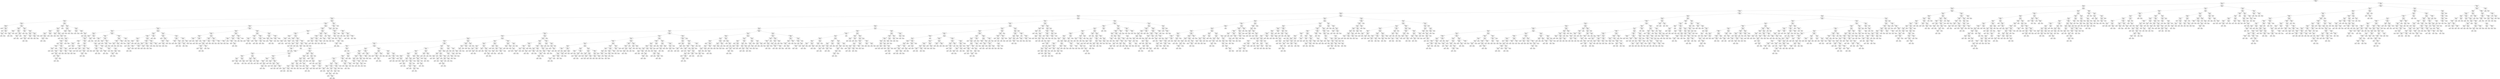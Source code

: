 digraph Tree {
node [shape=box, style="rounded", color="black", fontname=helvetica] ;
edge [fontname=helvetica] ;
0 [label="lateaircraftdelay <= 1.8\nmse = 0.9\nsamples = 4705\nvalue = -0.0"] ;
1 [label="carrierdelay <= 2.6\nmse = 0.7\nsamples = 4450\nvalue = -0.1"] ;
0 -> 1 [labeldistance=2.5, labelangle=45, headlabel="True"] ;
2 [label="nasdelay <= 2.2\nmse = 0.4\nsamples = 4340\nvalue = -0.2"] ;
1 -> 2 ;
3 [label="weatherdelay <= 3.4\nmse = 0.3\nsamples = 4184\nvalue = -0.3"] ;
2 -> 3 ;
4 [label="lateaircraftdelay <= 0.5\nmse = 0.2\nsamples = 4128\nvalue = -0.3"] ;
3 -> 4 ;
5 [label="carrierdelay <= 0.6\nmse = 0.2\nsamples = 3611\nvalue = -0.4"] ;
4 -> 5 ;
6 [label="nasdelay <= -0.3\nmse = 0.1\nsamples = 3223\nvalue = -0.5"] ;
5 -> 6 ;
7 [label="lateaircraftdelay <= -0.4\nmse = 0.1\nsamples = 2313\nvalue = -0.6"] ;
6 -> 7 ;
8 [label="carrierdelay <= -0.3\nmse = 0.0\nsamples = 1894\nvalue = -0.6"] ;
7 -> 8 ;
9 [label="weatherdelay <= 1.1\nmse = 0.0\nsamples = 1680\nvalue = -0.7"] ;
8 -> 9 ;
10 [label="weatherdelay <= 0.3\nmse = 0.0\nsamples = 1655\nvalue = -0.7"] ;
9 -> 10 ;
11 [label="mse = 0.0\nsamples = 1648\nvalue = -0.7"] ;
10 -> 11 ;
12 [label="weatherdelay <= 0.8\nmse = 0.0\nsamples = 7\nvalue = -0.4"] ;
10 -> 12 ;
13 [label="mse = 0.0\nsamples = 1\nvalue = -0.5"] ;
12 -> 13 ;
14 [label="weatherdelay <= 1.0\nmse = 0.0\nsamples = 6\nvalue = -0.4"] ;
12 -> 14 ;
15 [label="weatherdelay <= 0.9\nmse = 0.0\nsamples = 5\nvalue = -0.4"] ;
14 -> 15 ;
16 [label="mse = 0.0\nsamples = 2\nvalue = -0.4"] ;
15 -> 16 ;
17 [label="mse = 0.0\nsamples = 3\nvalue = -0.4"] ;
15 -> 17 ;
18 [label="mse = 0.0\nsamples = 1\nvalue = -0.4"] ;
14 -> 18 ;
19 [label="weatherdelay <= 2.1\nmse = 0.1\nsamples = 25\nvalue = -0.0"] ;
9 -> 19 ;
20 [label="weatherdelay <= 1.5\nmse = 0.0\nsamples = 11\nvalue = -0.2"] ;
19 -> 20 ;
21 [label="weatherdelay <= 1.4\nmse = 0.0\nsamples = 5\nvalue = -0.3"] ;
20 -> 21 ;
22 [label="weatherdelay <= 1.2\nmse = 0.0\nsamples = 4\nvalue = -0.3"] ;
21 -> 22 ;
23 [label="mse = 0.0\nsamples = 3\nvalue = -0.3"] ;
22 -> 23 ;
24 [label="mse = 0.0\nsamples = 1\nvalue = -0.3"] ;
22 -> 24 ;
25 [label="mse = 0.0\nsamples = 1\nvalue = -0.2"] ;
21 -> 25 ;
26 [label="weatherdelay <= 1.7\nmse = 0.0\nsamples = 6\nvalue = -0.2"] ;
20 -> 26 ;
27 [label="mse = 0.0\nsamples = 1\nvalue = -0.2"] ;
26 -> 27 ;
28 [label="weatherdelay <= 1.9\nmse = 0.0\nsamples = 5\nvalue = -0.1"] ;
26 -> 28 ;
29 [label="weatherdelay <= 1.8\nmse = 0.0\nsamples = 4\nvalue = -0.2"] ;
28 -> 29 ;
30 [label="mse = -0.0\nsamples = 3\nvalue = -0.2"] ;
29 -> 30 ;
31 [label="mse = 0.0\nsamples = 1\nvalue = -0.1"] ;
29 -> 31 ;
32 [label="mse = 0.0\nsamples = 1\nvalue = -0.1"] ;
28 -> 32 ;
33 [label="weatherdelay <= 2.5\nmse = 0.0\nsamples = 14\nvalue = 0.2"] ;
19 -> 33 ;
34 [label="weatherdelay <= 2.3\nmse = 0.0\nsamples = 4\nvalue = 0.0"] ;
33 -> 34 ;
35 [label="mse = 0.0\nsamples = 3\nvalue = -0.0"] ;
34 -> 35 ;
36 [label="mse = 0.0\nsamples = 1\nvalue = 0.0"] ;
34 -> 36 ;
37 [label="weatherdelay <= 3.1\nmse = 0.0\nsamples = 10\nvalue = 0.2"] ;
33 -> 37 ;
38 [label="weatherdelay <= 2.9\nmse = 0.0\nsamples = 7\nvalue = 0.2"] ;
37 -> 38 ;
39 [label="weatherdelay <= 2.7\nmse = 0.0\nsamples = 5\nvalue = 0.2"] ;
38 -> 39 ;
40 [label="mse = 0.0\nsamples = 2\nvalue = 0.2"] ;
39 -> 40 ;
41 [label="weatherdelay <= 2.8\nmse = 0.0\nsamples = 3\nvalue = 0.2"] ;
39 -> 41 ;
42 [label="mse = 0.0\nsamples = 1\nvalue = 0.2"] ;
41 -> 42 ;
43 [label="mse = 0.0\nsamples = 2\nvalue = 0.2"] ;
41 -> 43 ;
44 [label="weatherdelay <= 3.0\nmse = 0.0\nsamples = 2\nvalue = 0.2"] ;
38 -> 44 ;
45 [label="mse = 0.0\nsamples = 1\nvalue = 0.2"] ;
44 -> 45 ;
46 [label="mse = -0.0\nsamples = 1\nvalue = 0.2"] ;
44 -> 46 ;
47 [label="weatherdelay <= 3.3\nmse = 0.0\nsamples = 3\nvalue = 0.3"] ;
37 -> 47 ;
48 [label="weatherdelay <= 3.2\nmse = 0.0\nsamples = 2\nvalue = 0.3"] ;
47 -> 48 ;
49 [label="mse = 0.0\nsamples = 1\nvalue = 0.3"] ;
48 -> 49 ;
50 [label="mse = 0.0\nsamples = 1\nvalue = 0.3"] ;
48 -> 50 ;
51 [label="mse = 0.0\nsamples = 1\nvalue = 0.4"] ;
47 -> 51 ;
52 [label="carrierdelay <= 0.3\nmse = 0.0\nsamples = 214\nvalue = -0.4"] ;
8 -> 52 ;
53 [label="weatherdelay <= 1.1\nmse = 0.0\nsamples = 128\nvalue = -0.4"] ;
52 -> 53 ;
54 [label="carrierdelay <= 0.2\nmse = 0.0\nsamples = 127\nvalue = -0.4"] ;
53 -> 54 ;
55 [label="carrierdelay <= 0.1\nmse = 0.0\nsamples = 75\nvalue = -0.5"] ;
54 -> 55 ;
56 [label="carrierdelay <= -0.2\nmse = 0.0\nsamples = 40\nvalue = -0.5"] ;
55 -> 56 ;
57 [label="mse = 0.0\nsamples = 1\nvalue = -0.3"] ;
56 -> 57 ;
58 [label="carrierdelay <= 0.1\nmse = 0.0\nsamples = 39\nvalue = -0.5"] ;
56 -> 58 ;
59 [label="carrierdelay <= -0.0\nmse = 0.0\nsamples = 23\nvalue = -0.5"] ;
58 -> 59 ;
60 [label="mse = 0.0\nsamples = 1\nvalue = -0.4"] ;
59 -> 60 ;
61 [label="mse = 0.0\nsamples = 22\nvalue = -0.5"] ;
59 -> 61 ;
62 [label="mse = 0.0\nsamples = 16\nvalue = -0.5"] ;
58 -> 62 ;
63 [label="carrierdelay <= 0.1\nmse = 0.0\nsamples = 35\nvalue = -0.4"] ;
55 -> 63 ;
64 [label="mse = -0.0\nsamples = 19\nvalue = -0.4"] ;
63 -> 64 ;
65 [label="mse = -0.0\nsamples = 16\nvalue = -0.4"] ;
63 -> 65 ;
66 [label="carrierdelay <= 0.2\nmse = 0.0\nsamples = 52\nvalue = -0.4"] ;
54 -> 66 ;
67 [label="carrierdelay <= 0.2\nmse = 0.0\nsamples = 26\nvalue = -0.4"] ;
66 -> 67 ;
68 [label="mse = -0.0\nsamples = 11\nvalue = -0.4"] ;
67 -> 68 ;
69 [label="mse = 0.0\nsamples = 15\nvalue = -0.4"] ;
67 -> 69 ;
70 [label="carrierdelay <= 0.3\nmse = 0.0\nsamples = 26\nvalue = -0.4"] ;
66 -> 70 ;
71 [label="carrierdelay <= 0.2\nmse = 0.0\nsamples = 19\nvalue = -0.4"] ;
70 -> 71 ;
72 [label="mse = 0.0\nsamples = 16\nvalue = -0.4"] ;
71 -> 72 ;
73 [label="mse = 0.0\nsamples = 3\nvalue = -0.4"] ;
71 -> 73 ;
74 [label="mse = 0.0\nsamples = 7\nvalue = -0.3"] ;
70 -> 74 ;
75 [label="mse = 0.0\nsamples = 1\nvalue = -0.0"] ;
53 -> 75 ;
76 [label="carrierdelay <= 0.4\nmse = 0.0\nsamples = 86\nvalue = -0.2"] ;
52 -> 76 ;
77 [label="carrierdelay <= 0.4\nmse = 0.0\nsamples = 35\nvalue = -0.3"] ;
76 -> 77 ;
78 [label="carrierdelay <= 0.3\nmse = 0.0\nsamples = 18\nvalue = -0.3"] ;
77 -> 78 ;
79 [label="mse = -0.0\nsamples = 15\nvalue = -0.3"] ;
78 -> 79 ;
80 [label="mse = -0.0\nsamples = 3\nvalue = -0.3"] ;
78 -> 80 ;
81 [label="carrierdelay <= 0.4\nmse = 0.0\nsamples = 17\nvalue = -0.3"] ;
77 -> 81 ;
82 [label="mse = 0.0\nsamples = 7\nvalue = -0.3"] ;
81 -> 82 ;
83 [label="mse = -0.0\nsamples = 10\nvalue = -0.3"] ;
81 -> 83 ;
84 [label="carrierdelay <= 0.5\nmse = 0.0\nsamples = 51\nvalue = -0.2"] ;
76 -> 84 ;
85 [label="carrierdelay <= 0.4\nmse = 0.0\nsamples = 23\nvalue = -0.2"] ;
84 -> 85 ;
86 [label="mse = 0.0\nsamples = 11\nvalue = -0.2"] ;
85 -> 86 ;
87 [label="mse = -0.0\nsamples = 12\nvalue = -0.2"] ;
85 -> 87 ;
88 [label="carrierdelay <= 0.5\nmse = 0.0\nsamples = 28\nvalue = -0.2"] ;
84 -> 88 ;
89 [label="mse = 0.0\nsamples = 11\nvalue = -0.2"] ;
88 -> 89 ;
90 [label="carrierdelay <= 0.5\nmse = 0.0\nsamples = 17\nvalue = -0.2"] ;
88 -> 90 ;
91 [label="mse = -0.0\nsamples = 9\nvalue = -0.2"] ;
90 -> 91 ;
92 [label="mse = -0.0\nsamples = 8\nvalue = -0.2"] ;
90 -> 92 ;
93 [label="weatherdelay <= 2.0\nmse = 0.0\nsamples = 419\nvalue = -0.3"] ;
7 -> 93 ;
94 [label="lateaircraftdelay <= 0.2\nmse = 0.0\nsamples = 416\nvalue = -0.3"] ;
93 -> 94 ;
95 [label="carrierdelay <= 0.0\nmse = 0.0\nsamples = 279\nvalue = -0.3"] ;
94 -> 95 ;
96 [label="lateaircraftdelay <= 0.0\nmse = 0.0\nsamples = 225\nvalue = -0.4"] ;
95 -> 96 ;
97 [label="carrierdelay <= -0.1\nmse = 0.0\nsamples = 119\nvalue = -0.4"] ;
96 -> 97 ;
98 [label="weatherdelay <= 0.6\nmse = 0.0\nsamples = 101\nvalue = -0.4"] ;
97 -> 98 ;
99 [label="carrierdelay <= -0.2\nmse = 0.0\nsamples = 97\nvalue = -0.4"] ;
98 -> 99 ;
100 [label="lateaircraftdelay <= 0.0\nmse = 0.0\nsamples = 61\nvalue = -0.5"] ;
99 -> 100 ;
101 [label="lateaircraftdelay <= -0.2\nmse = 0.0\nsamples = 41\nvalue = -0.5"] ;
100 -> 101 ;
102 [label="mse = 0.0\nsamples = 1\nvalue = -0.4"] ;
101 -> 102 ;
103 [label="carrierdelay <= -0.3\nmse = 0.0\nsamples = 40\nvalue = -0.5"] ;
101 -> 103 ;
104 [label="lateaircraftdelay <= -0.0\nmse = 0.0\nsamples = 24\nvalue = -0.5"] ;
103 -> 104 ;
105 [label="weatherdelay <= -0.1\nmse = 0.0\nsamples = 12\nvalue = -0.5"] ;
104 -> 105 ;
106 [label="mse = 0.0\nsamples = 11\nvalue = -0.5"] ;
105 -> 106 ;
107 [label="mse = -0.0\nsamples = 1\nvalue = -0.5"] ;
105 -> 107 ;
108 [label="mse = 0.0\nsamples = 12\nvalue = -0.5"] ;
104 -> 108 ;
109 [label="lateaircraftdelay <= -0.0\nmse = 0.0\nsamples = 16\nvalue = -0.5"] ;
103 -> 109 ;
110 [label="lateaircraftdelay <= -0.1\nmse = 0.0\nsamples = 10\nvalue = -0.5"] ;
109 -> 110 ;
111 [label="lateaircraftdelay <= -0.1\nmse = 0.0\nsamples = 8\nvalue = -0.5"] ;
110 -> 111 ;
112 [label="mse = -0.0\nsamples = 2\nvalue = -0.5"] ;
111 -> 112 ;
113 [label="carrierdelay <= -0.3\nmse = 0.0\nsamples = 6\nvalue = -0.5"] ;
111 -> 113 ;
114 [label="mse = 0.0\nsamples = 1\nvalue = -0.5"] ;
113 -> 114 ;
115 [label="lateaircraftdelay <= -0.1\nmse = 0.0\nsamples = 5\nvalue = -0.5"] ;
113 -> 115 ;
116 [label="carrierdelay <= -0.2\nmse = 0.0\nsamples = 3\nvalue = -0.5"] ;
115 -> 116 ;
117 [label="mse = -0.0\nsamples = 2\nvalue = -0.5"] ;
116 -> 117 ;
118 [label="mse = 0.0\nsamples = 1\nvalue = -0.5"] ;
116 -> 118 ;
119 [label="mse = 0.0\nsamples = 2\nvalue = -0.5"] ;
115 -> 119 ;
120 [label="carrierdelay <= -0.3\nmse = 0.0\nsamples = 2\nvalue = -0.5"] ;
110 -> 120 ;
121 [label="mse = 0.0\nsamples = 1\nvalue = -0.5"] ;
120 -> 121 ;
122 [label="mse = -0.0\nsamples = 1\nvalue = -0.4"] ;
120 -> 122 ;
123 [label="carrierdelay <= -0.3\nmse = 0.0\nsamples = 6\nvalue = -0.4"] ;
109 -> 123 ;
124 [label="lateaircraftdelay <= -0.0\nmse = 0.0\nsamples = 2\nvalue = -0.5"] ;
123 -> 124 ;
125 [label="mse = 0.0\nsamples = 1\nvalue = -0.5"] ;
124 -> 125 ;
126 [label="mse = -0.0\nsamples = 1\nvalue = -0.4"] ;
124 -> 126 ;
127 [label="carrierdelay <= -0.2\nmse = 0.0\nsamples = 4\nvalue = -0.4"] ;
123 -> 127 ;
128 [label="mse = 0.0\nsamples = 3\nvalue = -0.4"] ;
127 -> 128 ;
129 [label="mse = 0.0\nsamples = 1\nvalue = -0.4"] ;
127 -> 129 ;
130 [label="carrierdelay <= -0.3\nmse = 0.0\nsamples = 20\nvalue = -0.4"] ;
100 -> 130 ;
131 [label="mse = -0.0\nsamples = 16\nvalue = -0.4"] ;
130 -> 131 ;
132 [label="mse = 0.0\nsamples = 4\nvalue = -0.4"] ;
130 -> 132 ;
133 [label="lateaircraftdelay <= -0.2\nmse = 0.0\nsamples = 36\nvalue = -0.4"] ;
99 -> 133 ;
134 [label="carrierdelay <= -0.1\nmse = 0.0\nsamples = 11\nvalue = -0.5"] ;
133 -> 134 ;
135 [label="lateaircraftdelay <= -0.2\nmse = 0.0\nsamples = 10\nvalue = -0.5"] ;
134 -> 135 ;
136 [label="mse = -0.0\nsamples = 7\nvalue = -0.5"] ;
135 -> 136 ;
137 [label="carrierdelay <= -0.2\nmse = 0.0\nsamples = 3\nvalue = -0.5"] ;
135 -> 137 ;
138 [label="mse = 0.0\nsamples = 2\nvalue = -0.5"] ;
137 -> 138 ;
139 [label="mse = -0.0\nsamples = 1\nvalue = -0.4"] ;
137 -> 139 ;
140 [label="mse = 0.0\nsamples = 1\nvalue = -0.4"] ;
134 -> 140 ;
141 [label="lateaircraftdelay <= -0.1\nmse = 0.0\nsamples = 25\nvalue = -0.4"] ;
133 -> 141 ;
142 [label="carrierdelay <= -0.2\nmse = 0.0\nsamples = 12\nvalue = -0.4"] ;
141 -> 142 ;
143 [label="lateaircraftdelay <= -0.1\nmse = 0.0\nsamples = 5\nvalue = -0.4"] ;
142 -> 143 ;
144 [label="mse = 0.0\nsamples = 1\nvalue = -0.4"] ;
143 -> 144 ;
145 [label="carrierdelay <= -0.2\nmse = 0.0\nsamples = 4\nvalue = -0.4"] ;
143 -> 145 ;
146 [label="mse = -0.0\nsamples = 3\nvalue = -0.4"] ;
145 -> 146 ;
147 [label="mse = -0.0\nsamples = 1\nvalue = -0.4"] ;
145 -> 147 ;
148 [label="lateaircraftdelay <= -0.1\nmse = 0.0\nsamples = 7\nvalue = -0.4"] ;
142 -> 148 ;
149 [label="carrierdelay <= -0.1\nmse = 0.0\nsamples = 4\nvalue = -0.4"] ;
148 -> 149 ;
150 [label="mse = 0.0\nsamples = 1\nvalue = -0.4"] ;
149 -> 150 ;
151 [label="lateaircraftdelay <= -0.1\nmse = 0.0\nsamples = 3\nvalue = -0.4"] ;
149 -> 151 ;
152 [label="carrierdelay <= -0.1\nmse = 0.0\nsamples = 2\nvalue = -0.4"] ;
151 -> 152 ;
153 [label="mse = 0.0\nsamples = 1\nvalue = -0.4"] ;
152 -> 153 ;
154 [label="mse = -0.0\nsamples = 1\nvalue = -0.4"] ;
152 -> 154 ;
155 [label="mse = 0.0\nsamples = 1\nvalue = -0.4"] ;
151 -> 155 ;
156 [label="carrierdelay <= -0.1\nmse = 0.0\nsamples = 3\nvalue = -0.4"] ;
148 -> 156 ;
157 [label="mse = 0.0\nsamples = 1\nvalue = -0.4"] ;
156 -> 157 ;
158 [label="mse = -0.0\nsamples = 2\nvalue = -0.4"] ;
156 -> 158 ;
159 [label="carrierdelay <= -0.2\nmse = 0.0\nsamples = 13\nvalue = -0.4"] ;
141 -> 159 ;
160 [label="lateaircraftdelay <= -0.0\nmse = 0.0\nsamples = 6\nvalue = -0.4"] ;
159 -> 160 ;
161 [label="lateaircraftdelay <= -0.0\nmse = 0.0\nsamples = 3\nvalue = -0.4"] ;
160 -> 161 ;
162 [label="mse = 0.0\nsamples = 1\nvalue = -0.4"] ;
161 -> 162 ;
163 [label="carrierdelay <= -0.2\nmse = 0.0\nsamples = 2\nvalue = -0.4"] ;
161 -> 163 ;
164 [label="mse = 0.0\nsamples = 1\nvalue = -0.4"] ;
163 -> 164 ;
165 [label="mse = -0.0\nsamples = 1\nvalue = -0.4"] ;
163 -> 165 ;
166 [label="carrierdelay <= -0.2\nmse = 0.0\nsamples = 3\nvalue = -0.4"] ;
160 -> 166 ;
167 [label="mse = 0.0\nsamples = 1\nvalue = -0.4"] ;
166 -> 167 ;
168 [label="lateaircraftdelay <= 0.0\nmse = 0.0\nsamples = 2\nvalue = -0.3"] ;
166 -> 168 ;
169 [label="mse = 0.0\nsamples = 1\nvalue = -0.4"] ;
168 -> 169 ;
170 [label="mse = -0.0\nsamples = 1\nvalue = -0.3"] ;
168 -> 170 ;
171 [label="lateaircraftdelay <= -0.0\nmse = 0.0\nsamples = 7\nvalue = -0.3"] ;
159 -> 171 ;
172 [label="carrierdelay <= -0.1\nmse = 0.0\nsamples = 2\nvalue = -0.4"] ;
171 -> 172 ;
173 [label="mse = 0.0\nsamples = 1\nvalue = -0.4"] ;
172 -> 173 ;
174 [label="mse = 0.0\nsamples = 1\nvalue = -0.4"] ;
172 -> 174 ;
175 [label="carrierdelay <= -0.1\nmse = 0.0\nsamples = 5\nvalue = -0.3"] ;
171 -> 175 ;
176 [label="carrierdelay <= -0.1\nmse = 0.0\nsamples = 4\nvalue = -0.3"] ;
175 -> 176 ;
177 [label="lateaircraftdelay <= -0.0\nmse = 0.0\nsamples = 3\nvalue = -0.3"] ;
176 -> 177 ;
178 [label="mse = 0.0\nsamples = 2\nvalue = -0.4"] ;
177 -> 178 ;
179 [label="mse = -0.0\nsamples = 1\nvalue = -0.3"] ;
177 -> 179 ;
180 [label="mse = 0.0\nsamples = 1\nvalue = -0.3"] ;
176 -> 180 ;
181 [label="mse = -0.0\nsamples = 1\nvalue = -0.3"] ;
175 -> 181 ;
182 [label="weatherdelay <= 1.3\nmse = 0.0\nsamples = 4\nvalue = -0.2"] ;
98 -> 182 ;
183 [label="weatherdelay <= 0.8\nmse = 0.0\nsamples = 3\nvalue = -0.2"] ;
182 -> 183 ;
184 [label="mse = 0.0\nsamples = 1\nvalue = -0.2"] ;
183 -> 184 ;
185 [label="mse = -0.0\nsamples = 2\nvalue = -0.3"] ;
183 -> 185 ;
186 [label="mse = 0.0\nsamples = 1\nvalue = -0.2"] ;
182 -> 186 ;
187 [label="lateaircraftdelay <= -0.1\nmse = 0.0\nsamples = 18\nvalue = -0.3"] ;
97 -> 187 ;
188 [label="lateaircraftdelay <= -0.3\nmse = 0.0\nsamples = 9\nvalue = -0.4"] ;
187 -> 188 ;
189 [label="lateaircraftdelay <= -0.3\nmse = 0.0\nsamples = 2\nvalue = -0.5"] ;
188 -> 189 ;
190 [label="mse = -0.0\nsamples = 1\nvalue = -0.5"] ;
189 -> 190 ;
191 [label="mse = 0.0\nsamples = 1\nvalue = -0.4"] ;
189 -> 191 ;
192 [label="lateaircraftdelay <= -0.3\nmse = 0.0\nsamples = 7\nvalue = -0.4"] ;
188 -> 192 ;
193 [label="carrierdelay <= -0.0\nmse = 0.0\nsamples = 3\nvalue = -0.4"] ;
192 -> 193 ;
194 [label="mse = 0.0\nsamples = 1\nvalue = -0.4"] ;
193 -> 194 ;
195 [label="mse = 0.0\nsamples = 2\nvalue = -0.4"] ;
193 -> 195 ;
196 [label="lateaircraftdelay <= -0.2\nmse = 0.0\nsamples = 4\nvalue = -0.4"] ;
192 -> 196 ;
197 [label="lateaircraftdelay <= -0.2\nmse = 0.0\nsamples = 3\nvalue = -0.4"] ;
196 -> 197 ;
198 [label="mse = 0.0\nsamples = 1\nvalue = -0.4"] ;
197 -> 198 ;
199 [label="mse = -0.0\nsamples = 2\nvalue = -0.4"] ;
197 -> 199 ;
200 [label="mse = -0.0\nsamples = 1\nvalue = -0.4"] ;
196 -> 200 ;
201 [label="lateaircraftdelay <= -0.0\nmse = 0.0\nsamples = 9\nvalue = -0.3"] ;
187 -> 201 ;
202 [label="carrierdelay <= -0.0\nmse = 0.0\nsamples = 6\nvalue = -0.3"] ;
201 -> 202 ;
203 [label="lateaircraftdelay <= -0.1\nmse = 0.0\nsamples = 4\nvalue = -0.3"] ;
202 -> 203 ;
204 [label="carrierdelay <= -0.0\nmse = 0.0\nsamples = 2\nvalue = -0.3"] ;
203 -> 204 ;
205 [label="mse = 0.0\nsamples = 1\nvalue = -0.3"] ;
204 -> 205 ;
206 [label="mse = 0.0\nsamples = 1\nvalue = -0.3"] ;
204 -> 206 ;
207 [label="carrierdelay <= -0.1\nmse = 0.0\nsamples = 2\nvalue = -0.3"] ;
203 -> 207 ;
208 [label="mse = 0.0\nsamples = 1\nvalue = -0.3"] ;
207 -> 208 ;
209 [label="mse = -0.0\nsamples = 1\nvalue = -0.3"] ;
207 -> 209 ;
210 [label="lateaircraftdelay <= -0.0\nmse = 0.0\nsamples = 2\nvalue = -0.3"] ;
202 -> 210 ;
211 [label="mse = 0.0\nsamples = 1\nvalue = -0.3"] ;
210 -> 211 ;
212 [label="mse = 0.0\nsamples = 1\nvalue = -0.2"] ;
210 -> 212 ;
213 [label="carrierdelay <= -0.0\nmse = 0.0\nsamples = 3\nvalue = -0.2"] ;
201 -> 213 ;
214 [label="mse = -0.0\nsamples = 1\nvalue = -0.2"] ;
213 -> 214 ;
215 [label="mse = -0.0\nsamples = 2\nvalue = -0.2"] ;
213 -> 215 ;
216 [label="carrierdelay <= -0.2\nmse = 0.0\nsamples = 106\nvalue = -0.3"] ;
96 -> 216 ;
217 [label="weatherdelay <= 0.0\nmse = 0.0\nsamples = 89\nvalue = -0.4"] ;
216 -> 217 ;
218 [label="lateaircraftdelay <= 0.1\nmse = 0.0\nsamples = 87\nvalue = -0.4"] ;
217 -> 218 ;
219 [label="carrierdelay <= -0.3\nmse = 0.0\nsamples = 32\nvalue = -0.4"] ;
218 -> 219 ;
220 [label="carrierdelay <= -0.3\nmse = 0.0\nsamples = 25\nvalue = -0.4"] ;
219 -> 220 ;
221 [label="lateaircraftdelay <= 0.1\nmse = 0.0\nsamples = 22\nvalue = -0.4"] ;
220 -> 221 ;
222 [label="mse = -0.0\nsamples = 10\nvalue = -0.4"] ;
221 -> 222 ;
223 [label="mse = -0.0\nsamples = 12\nvalue = -0.4"] ;
221 -> 223 ;
224 [label="mse = 0.0\nsamples = 3\nvalue = -0.4"] ;
220 -> 224 ;
225 [label="carrierdelay <= -0.2\nmse = 0.0\nsamples = 7\nvalue = -0.4"] ;
219 -> 225 ;
226 [label="mse = 0.0\nsamples = 3\nvalue = -0.4"] ;
225 -> 226 ;
227 [label="mse = -0.0\nsamples = 4\nvalue = -0.3"] ;
225 -> 227 ;
228 [label="carrierdelay <= -0.3\nmse = 0.0\nsamples = 55\nvalue = -0.4"] ;
218 -> 228 ;
229 [label="lateaircraftdelay <= 0.2\nmse = 0.0\nsamples = 49\nvalue = -0.4"] ;
228 -> 229 ;
230 [label="carrierdelay <= -0.3\nmse = 0.0\nsamples = 27\nvalue = -0.4"] ;
229 -> 230 ;
231 [label="lateaircraftdelay <= 0.1\nmse = 0.0\nsamples = 24\nvalue = -0.4"] ;
230 -> 231 ;
232 [label="carrierdelay <= -0.3\nmse = 0.0\nsamples = 11\nvalue = -0.4"] ;
231 -> 232 ;
233 [label="mse = -0.0\nsamples = 9\nvalue = -0.4"] ;
232 -> 233 ;
234 [label="mse = 0.0\nsamples = 2\nvalue = -0.4"] ;
232 -> 234 ;
235 [label="mse = 0.0\nsamples = 13\nvalue = -0.4"] ;
231 -> 235 ;
236 [label="lateaircraftdelay <= 0.1\nmse = 0.0\nsamples = 3\nvalue = -0.3"] ;
230 -> 236 ;
237 [label="mse = 0.0\nsamples = 1\nvalue = -0.4"] ;
236 -> 237 ;
238 [label="mse = -0.0\nsamples = 2\nvalue = -0.3"] ;
236 -> 238 ;
239 [label="lateaircraftdelay <= 0.2\nmse = 0.0\nsamples = 22\nvalue = -0.3"] ;
229 -> 239 ;
240 [label="carrierdelay <= -0.3\nmse = 0.0\nsamples = 10\nvalue = -0.4"] ;
239 -> 240 ;
241 [label="mse = 0.0\nsamples = 9\nvalue = -0.4"] ;
240 -> 241 ;
242 [label="mse = -0.0\nsamples = 1\nvalue = -0.3"] ;
240 -> 242 ;
243 [label="carrierdelay <= -0.3\nmse = 0.0\nsamples = 12\nvalue = -0.3"] ;
239 -> 243 ;
244 [label="mse = -0.0\nsamples = 11\nvalue = -0.3"] ;
243 -> 244 ;
245 [label="mse = -0.0\nsamples = 1\nvalue = -0.3"] ;
243 -> 245 ;
246 [label="lateaircraftdelay <= 0.1\nmse = 0.0\nsamples = 6\nvalue = -0.3"] ;
228 -> 246 ;
247 [label="carrierdelay <= -0.2\nmse = 0.0\nsamples = 2\nvalue = -0.3"] ;
246 -> 247 ;
248 [label="mse = 0.0\nsamples = 1\nvalue = -0.3"] ;
247 -> 248 ;
249 [label="mse = 0.0\nsamples = 1\nvalue = -0.3"] ;
247 -> 249 ;
250 [label="lateaircraftdelay <= 0.2\nmse = 0.0\nsamples = 4\nvalue = -0.3"] ;
246 -> 250 ;
251 [label="mse = 0.0\nsamples = 1\nvalue = -0.3"] ;
250 -> 251 ;
252 [label="mse = -0.0\nsamples = 3\nvalue = -0.3"] ;
250 -> 252 ;
253 [label="lateaircraftdelay <= 0.1\nmse = 0.0\nsamples = 2\nvalue = -0.2"] ;
217 -> 253 ;
254 [label="mse = 0.0\nsamples = 1\nvalue = -0.2"] ;
253 -> 254 ;
255 [label="mse = -0.0\nsamples = 1\nvalue = -0.2"] ;
253 -> 255 ;
256 [label="carrierdelay <= -0.2\nmse = 0.0\nsamples = 17\nvalue = -0.2"] ;
216 -> 256 ;
257 [label="lateaircraftdelay <= 0.1\nmse = 0.0\nsamples = 6\nvalue = -0.3"] ;
256 -> 257 ;
258 [label="mse = 0.0\nsamples = 1\nvalue = -0.3"] ;
257 -> 258 ;
259 [label="lateaircraftdelay <= 0.2\nmse = 0.0\nsamples = 5\nvalue = -0.3"] ;
257 -> 259 ;
260 [label="lateaircraftdelay <= 0.1\nmse = 0.0\nsamples = 3\nvalue = -0.3"] ;
259 -> 260 ;
261 [label="mse = 0.0\nsamples = 1\nvalue = -0.3"] ;
260 -> 261 ;
262 [label="carrierdelay <= -0.2\nmse = 0.0\nsamples = 2\nvalue = -0.3"] ;
260 -> 262 ;
263 [label="mse = 0.0\nsamples = 1\nvalue = -0.3"] ;
262 -> 263 ;
264 [label="mse = -0.0\nsamples = 1\nvalue = -0.3"] ;
262 -> 264 ;
265 [label="carrierdelay <= -0.2\nmse = 0.0\nsamples = 2\nvalue = -0.2"] ;
259 -> 265 ;
266 [label="mse = 0.0\nsamples = 1\nvalue = -0.2"] ;
265 -> 266 ;
267 [label="mse = -0.0\nsamples = 1\nvalue = -0.2"] ;
265 -> 267 ;
268 [label="carrierdelay <= -0.0\nmse = 0.0\nsamples = 11\nvalue = -0.2"] ;
256 -> 268 ;
269 [label="lateaircraftdelay <= 0.1\nmse = 0.0\nsamples = 8\nvalue = -0.2"] ;
268 -> 269 ;
270 [label="lateaircraftdelay <= 0.1\nmse = 0.0\nsamples = 4\nvalue = -0.2"] ;
269 -> 270 ;
271 [label="mse = 0.0\nsamples = 2\nvalue = -0.2"] ;
270 -> 271 ;
272 [label="mse = 0.0\nsamples = 2\nvalue = -0.2"] ;
270 -> 272 ;
273 [label="carrierdelay <= -0.1\nmse = 0.0\nsamples = 4\nvalue = -0.2"] ;
269 -> 273 ;
274 [label="carrierdelay <= -0.1\nmse = 0.0\nsamples = 2\nvalue = -0.2"] ;
273 -> 274 ;
275 [label="mse = -0.0\nsamples = 1\nvalue = -0.2"] ;
274 -> 275 ;
276 [label="mse = -0.0\nsamples = 1\nvalue = -0.2"] ;
274 -> 276 ;
277 [label="lateaircraftdelay <= 0.2\nmse = 0.0\nsamples = 2\nvalue = -0.2"] ;
273 -> 277 ;
278 [label="mse = 0.0\nsamples = 1\nvalue = -0.2"] ;
277 -> 278 ;
279 [label="mse = 0.0\nsamples = 1\nvalue = -0.2"] ;
277 -> 279 ;
280 [label="lateaircraftdelay <= 0.1\nmse = 0.0\nsamples = 3\nvalue = -0.2"] ;
268 -> 280 ;
281 [label="mse = 0.0\nsamples = 1\nvalue = -0.2"] ;
280 -> 281 ;
282 [label="carrierdelay <= -0.0\nmse = 0.0\nsamples = 2\nvalue = -0.1"] ;
280 -> 282 ;
283 [label="mse = 0.0\nsamples = 1\nvalue = -0.1"] ;
282 -> 283 ;
284 [label="mse = 0.0\nsamples = 1\nvalue = -0.1"] ;
282 -> 284 ;
285 [label="lateaircraftdelay <= -0.0\nmse = 0.0\nsamples = 54\nvalue = -0.2"] ;
95 -> 285 ;
286 [label="carrierdelay <= 0.2\nmse = 0.0\nsamples = 35\nvalue = -0.3"] ;
285 -> 286 ;
287 [label="lateaircraftdelay <= -0.2\nmse = 0.0\nsamples = 21\nvalue = -0.3"] ;
286 -> 287 ;
288 [label="carrierdelay <= 0.1\nmse = 0.0\nsamples = 8\nvalue = -0.4"] ;
287 -> 288 ;
289 [label="lateaircraftdelay <= -0.3\nmse = 0.0\nsamples = 4\nvalue = -0.4"] ;
288 -> 289 ;
290 [label="mse = -0.0\nsamples = 3\nvalue = -0.4"] ;
289 -> 290 ;
291 [label="mse = -0.0\nsamples = 1\nvalue = -0.4"] ;
289 -> 291 ;
292 [label="lateaircraftdelay <= -0.3\nmse = 0.0\nsamples = 4\nvalue = -0.4"] ;
288 -> 292 ;
293 [label="carrierdelay <= 0.1\nmse = 0.0\nsamples = 3\nvalue = -0.4"] ;
292 -> 293 ;
294 [label="mse = 0.0\nsamples = 1\nvalue = -0.4"] ;
293 -> 294 ;
295 [label="mse = 0.0\nsamples = 2\nvalue = -0.4"] ;
293 -> 295 ;
296 [label="mse = 0.0\nsamples = 1\nvalue = -0.4"] ;
292 -> 296 ;
297 [label="carrierdelay <= 0.2\nmse = 0.0\nsamples = 13\nvalue = -0.2"] ;
287 -> 297 ;
298 [label="lateaircraftdelay <= -0.1\nmse = 0.0\nsamples = 9\nvalue = -0.3"] ;
297 -> 298 ;
299 [label="lateaircraftdelay <= -0.2\nmse = 0.0\nsamples = 7\nvalue = -0.3"] ;
298 -> 299 ;
300 [label="mse = 0.0\nsamples = 2\nvalue = -0.3"] ;
299 -> 300 ;
301 [label="carrierdelay <= 0.1\nmse = 0.0\nsamples = 5\nvalue = -0.3"] ;
299 -> 301 ;
302 [label="lateaircraftdelay <= -0.1\nmse = 0.0\nsamples = 3\nvalue = -0.3"] ;
301 -> 302 ;
303 [label="mse = 0.0\nsamples = 1\nvalue = -0.3"] ;
302 -> 303 ;
304 [label="carrierdelay <= 0.1\nmse = 0.0\nsamples = 2\nvalue = -0.3"] ;
302 -> 304 ;
305 [label="mse = 0.0\nsamples = 1\nvalue = -0.3"] ;
304 -> 305 ;
306 [label="mse = -0.0\nsamples = 1\nvalue = -0.2"] ;
304 -> 306 ;
307 [label="lateaircraftdelay <= -0.1\nmse = 0.0\nsamples = 2\nvalue = -0.2"] ;
301 -> 307 ;
308 [label="mse = 0.0\nsamples = 1\nvalue = -0.2"] ;
307 -> 308 ;
309 [label="mse = -0.0\nsamples = 1\nvalue = -0.2"] ;
307 -> 309 ;
310 [label="carrierdelay <= 0.1\nmse = 0.0\nsamples = 2\nvalue = -0.2"] ;
298 -> 310 ;
311 [label="mse = 0.0\nsamples = 1\nvalue = -0.2"] ;
310 -> 311 ;
312 [label="mse = -0.0\nsamples = 1\nvalue = -0.2"] ;
310 -> 312 ;
313 [label="lateaircraftdelay <= -0.1\nmse = 0.0\nsamples = 4\nvalue = -0.2"] ;
297 -> 313 ;
314 [label="lateaircraftdelay <= -0.2\nmse = 0.0\nsamples = 2\nvalue = -0.2"] ;
313 -> 314 ;
315 [label="mse = 0.0\nsamples = 1\nvalue = -0.2"] ;
314 -> 315 ;
316 [label="mse = -0.0\nsamples = 1\nvalue = -0.2"] ;
314 -> 316 ;
317 [label="lateaircraftdelay <= -0.1\nmse = 0.0\nsamples = 2\nvalue = -0.2"] ;
313 -> 317 ;
318 [label="mse = 0.0\nsamples = 1\nvalue = -0.2"] ;
317 -> 318 ;
319 [label="mse = -0.0\nsamples = 1\nvalue = -0.1"] ;
317 -> 319 ;
320 [label="lateaircraftdelay <= -0.2\nmse = 0.0\nsamples = 14\nvalue = -0.2"] ;
286 -> 320 ;
321 [label="carrierdelay <= 0.3\nmse = 0.0\nsamples = 11\nvalue = -0.2"] ;
320 -> 321 ;
322 [label="lateaircraftdelay <= -0.2\nmse = 0.0\nsamples = 5\nvalue = -0.2"] ;
321 -> 322 ;
323 [label="lateaircraftdelay <= -0.4\nmse = 0.0\nsamples = 3\nvalue = -0.3"] ;
322 -> 323 ;
324 [label="mse = 0.0\nsamples = 1\nvalue = -0.3"] ;
323 -> 324 ;
325 [label="mse = -0.0\nsamples = 2\nvalue = -0.2"] ;
323 -> 325 ;
326 [label="mse = -0.0\nsamples = 2\nvalue = -0.2"] ;
322 -> 326 ;
327 [label="lateaircraftdelay <= -0.2\nmse = 0.0\nsamples = 6\nvalue = -0.2"] ;
321 -> 327 ;
328 [label="lateaircraftdelay <= -0.4\nmse = 0.0\nsamples = 5\nvalue = -0.2"] ;
327 -> 328 ;
329 [label="mse = 0.0\nsamples = 2\nvalue = -0.2"] ;
328 -> 329 ;
330 [label="carrierdelay <= 0.4\nmse = 0.0\nsamples = 3\nvalue = -0.2"] ;
328 -> 330 ;
331 [label="mse = 0.0\nsamples = 1\nvalue = -0.2"] ;
330 -> 331 ;
332 [label="mse = -0.0\nsamples = 2\nvalue = -0.2"] ;
330 -> 332 ;
333 [label="mse = -0.0\nsamples = 1\nvalue = -0.1"] ;
327 -> 333 ;
334 [label="lateaircraftdelay <= -0.1\nmse = 0.0\nsamples = 3\nvalue = -0.1"] ;
320 -> 334 ;
335 [label="lateaircraftdelay <= -0.1\nmse = 0.0\nsamples = 2\nvalue = -0.1"] ;
334 -> 335 ;
336 [label="mse = 0.0\nsamples = 1\nvalue = -0.1"] ;
335 -> 336 ;
337 [label="mse = 0.0\nsamples = 1\nvalue = -0.1"] ;
335 -> 337 ;
338 [label="mse = -0.0\nsamples = 1\nvalue = -0.1"] ;
334 -> 338 ;
339 [label="carrierdelay <= 0.2\nmse = 0.0\nsamples = 19\nvalue = -0.1"] ;
285 -> 339 ;
340 [label="carrierdelay <= 0.1\nmse = 0.0\nsamples = 12\nvalue = -0.1"] ;
339 -> 340 ;
341 [label="lateaircraftdelay <= 0.1\nmse = 0.0\nsamples = 8\nvalue = -0.1"] ;
340 -> 341 ;
342 [label="lateaircraftdelay <= 0.0\nmse = 0.0\nsamples = 3\nvalue = -0.2"] ;
341 -> 342 ;
343 [label="mse = 0.0\nsamples = 1\nvalue = -0.2"] ;
342 -> 343 ;
344 [label="lateaircraftdelay <= 0.0\nmse = 0.0\nsamples = 2\nvalue = -0.2"] ;
342 -> 344 ;
345 [label="mse = 0.0\nsamples = 1\nvalue = -0.2"] ;
344 -> 345 ;
346 [label="mse = -0.0\nsamples = 1\nvalue = -0.2"] ;
344 -> 346 ;
347 [label="carrierdelay <= 0.1\nmse = 0.0\nsamples = 5\nvalue = -0.1"] ;
341 -> 347 ;
348 [label="mse = 0.0\nsamples = 3\nvalue = -0.1"] ;
347 -> 348 ;
349 [label="lateaircraftdelay <= 0.1\nmse = 0.0\nsamples = 2\nvalue = -0.1"] ;
347 -> 349 ;
350 [label="mse = 0.0\nsamples = 1\nvalue = -0.1"] ;
349 -> 350 ;
351 [label="mse = 0.0\nsamples = 1\nvalue = -0.1"] ;
349 -> 351 ;
352 [label="lateaircraftdelay <= 0.1\nmse = 0.0\nsamples = 4\nvalue = -0.1"] ;
340 -> 352 ;
353 [label="lateaircraftdelay <= 0.1\nmse = 0.0\nsamples = 3\nvalue = -0.1"] ;
352 -> 353 ;
354 [label="carrierdelay <= 0.2\nmse = 0.0\nsamples = 2\nvalue = -0.1"] ;
353 -> 354 ;
355 [label="mse = 0.0\nsamples = 1\nvalue = -0.1"] ;
354 -> 355 ;
356 [label="mse = 0.0\nsamples = 1\nvalue = -0.1"] ;
354 -> 356 ;
357 [label="mse = -0.0\nsamples = 1\nvalue = -0.1"] ;
353 -> 357 ;
358 [label="mse = 0.0\nsamples = 1\nvalue = -0.0"] ;
352 -> 358 ;
359 [label="carrierdelay <= 0.3\nmse = 0.0\nsamples = 7\nvalue = 0.1"] ;
339 -> 359 ;
360 [label="lateaircraftdelay <= 0.1\nmse = 0.0\nsamples = 4\nvalue = 0.0"] ;
359 -> 360 ;
361 [label="carrierdelay <= 0.3\nmse = 0.0\nsamples = 3\nvalue = -0.0"] ;
360 -> 361 ;
362 [label="mse = 0.0\nsamples = 1\nvalue = -0.0"] ;
361 -> 362 ;
363 [label="lateaircraftdelay <= 0.0\nmse = 0.0\nsamples = 2\nvalue = -0.0"] ;
361 -> 363 ;
364 [label="mse = 0.0\nsamples = 1\nvalue = -0.0"] ;
363 -> 364 ;
365 [label="mse = 0.0\nsamples = 1\nvalue = 0.0"] ;
363 -> 365 ;
366 [label="mse = -0.0\nsamples = 1\nvalue = 0.1"] ;
360 -> 366 ;
367 [label="lateaircraftdelay <= 0.1\nmse = 0.0\nsamples = 3\nvalue = 0.1"] ;
359 -> 367 ;
368 [label="lateaircraftdelay <= 0.0\nmse = 0.0\nsamples = 2\nvalue = 0.1"] ;
367 -> 368 ;
369 [label="mse = 0.0\nsamples = 1\nvalue = 0.1"] ;
368 -> 369 ;
370 [label="mse = 0.0\nsamples = 1\nvalue = 0.2"] ;
368 -> 370 ;
371 [label="mse = -0.0\nsamples = 1\nvalue = 0.1"] ;
367 -> 371 ;
372 [label="carrierdelay <= -0.2\nmse = 0.0\nsamples = 137\nvalue = -0.2"] ;
94 -> 372 ;
373 [label="lateaircraftdelay <= 0.4\nmse = 0.0\nsamples = 122\nvalue = -0.2"] ;
372 -> 373 ;
374 [label="weatherdelay <= 0.5\nmse = 0.0\nsamples = 72\nvalue = -0.3"] ;
373 -> 374 ;
375 [label="lateaircraftdelay <= 0.3\nmse = 0.0\nsamples = 71\nvalue = -0.3"] ;
374 -> 375 ;
376 [label="carrierdelay <= -0.2\nmse = 0.0\nsamples = 26\nvalue = -0.3"] ;
375 -> 376 ;
377 [label="lateaircraftdelay <= 0.2\nmse = 0.0\nsamples = 25\nvalue = -0.3"] ;
376 -> 377 ;
378 [label="carrierdelay <= -0.3\nmse = 0.0\nsamples = 16\nvalue = -0.3"] ;
377 -> 378 ;
379 [label="mse = 0.0\nsamples = 14\nvalue = -0.3"] ;
378 -> 379 ;
380 [label="mse = 0.0\nsamples = 2\nvalue = -0.3"] ;
378 -> 380 ;
381 [label="mse = -0.0\nsamples = 9\nvalue = -0.3"] ;
377 -> 381 ;
382 [label="mse = 0.0\nsamples = 1\nvalue = -0.2"] ;
376 -> 382 ;
383 [label="carrierdelay <= -0.3\nmse = 0.0\nsamples = 45\nvalue = -0.3"] ;
375 -> 383 ;
384 [label="lateaircraftdelay <= 0.3\nmse = 0.0\nsamples = 33\nvalue = -0.3"] ;
383 -> 384 ;
385 [label="lateaircraftdelay <= 0.3\nmse = 0.0\nsamples = 19\nvalue = -0.3"] ;
384 -> 385 ;
386 [label="mse = -0.0\nsamples = 9\nvalue = -0.3"] ;
385 -> 386 ;
387 [label="mse = 0.0\nsamples = 10\nvalue = -0.3"] ;
385 -> 387 ;
388 [label="mse = -0.0\nsamples = 14\nvalue = -0.2"] ;
384 -> 388 ;
389 [label="carrierdelay <= -0.2\nmse = 0.0\nsamples = 12\nvalue = -0.2"] ;
383 -> 389 ;
390 [label="lateaircraftdelay <= 0.3\nmse = 0.0\nsamples = 5\nvalue = -0.2"] ;
389 -> 390 ;
391 [label="carrierdelay <= -0.3\nmse = 0.0\nsamples = 3\nvalue = -0.2"] ;
390 -> 391 ;
392 [label="mse = -0.0\nsamples = 2\nvalue = -0.2"] ;
391 -> 392 ;
393 [label="mse = -0.0\nsamples = 1\nvalue = -0.2"] ;
391 -> 393 ;
394 [label="carrierdelay <= -0.3\nmse = 0.0\nsamples = 2\nvalue = -0.2"] ;
390 -> 394 ;
395 [label="mse = 0.0\nsamples = 1\nvalue = -0.2"] ;
394 -> 395 ;
396 [label="mse = 0.0\nsamples = 1\nvalue = -0.2"] ;
394 -> 396 ;
397 [label="lateaircraftdelay <= 0.3\nmse = 0.0\nsamples = 7\nvalue = -0.2"] ;
389 -> 397 ;
398 [label="carrierdelay <= -0.2\nmse = 0.0\nsamples = 5\nvalue = -0.2"] ;
397 -> 398 ;
399 [label="carrierdelay <= -0.2\nmse = 0.0\nsamples = 3\nvalue = -0.2"] ;
398 -> 399 ;
400 [label="lateaircraftdelay <= 0.3\nmse = 0.0\nsamples = 2\nvalue = -0.2"] ;
399 -> 400 ;
401 [label="mse = 0.0\nsamples = 1\nvalue = -0.2"] ;
400 -> 401 ;
402 [label="mse = 0.0\nsamples = 1\nvalue = -0.2"] ;
400 -> 402 ;
403 [label="mse = 0.0\nsamples = 1\nvalue = -0.2"] ;
399 -> 403 ;
404 [label="mse = 0.0\nsamples = 2\nvalue = -0.2"] ;
398 -> 404 ;
405 [label="carrierdelay <= -0.2\nmse = 0.0\nsamples = 2\nvalue = -0.2"] ;
397 -> 405 ;
406 [label="mse = 0.0\nsamples = 1\nvalue = -0.2"] ;
405 -> 406 ;
407 [label="mse = 0.0\nsamples = 1\nvalue = -0.2"] ;
405 -> 407 ;
408 [label="mse = -0.0\nsamples = 1\nvalue = 0.1"] ;
374 -> 408 ;
409 [label="carrierdelay <= -0.3\nmse = 0.0\nsamples = 50\nvalue = -0.2"] ;
373 -> 409 ;
410 [label="lateaircraftdelay <= 0.4\nmse = 0.0\nsamples = 43\nvalue = -0.2"] ;
409 -> 410 ;
411 [label="lateaircraftdelay <= 0.4\nmse = 0.0\nsamples = 36\nvalue = -0.2"] ;
410 -> 411 ;
412 [label="carrierdelay <= -0.3\nmse = 0.0\nsamples = 13\nvalue = -0.2"] ;
411 -> 412 ;
413 [label="mse = 0.0\nsamples = 9\nvalue = -0.2"] ;
412 -> 413 ;
414 [label="carrierdelay <= -0.3\nmse = 0.0\nsamples = 4\nvalue = -0.2"] ;
412 -> 414 ;
415 [label="mse = -0.0\nsamples = 3\nvalue = -0.2"] ;
414 -> 415 ;
416 [label="mse = 0.0\nsamples = 1\nvalue = -0.2"] ;
414 -> 416 ;
417 [label="lateaircraftdelay <= 0.4\nmse = 0.0\nsamples = 23\nvalue = -0.2"] ;
411 -> 417 ;
418 [label="carrierdelay <= -0.3\nmse = 0.0\nsamples = 12\nvalue = -0.2"] ;
417 -> 418 ;
419 [label="mse = 0.0\nsamples = 10\nvalue = -0.2"] ;
418 -> 419 ;
420 [label="mse = -0.0\nsamples = 2\nvalue = -0.2"] ;
418 -> 420 ;
421 [label="carrierdelay <= -0.3\nmse = 0.0\nsamples = 11\nvalue = -0.2"] ;
417 -> 421 ;
422 [label="mse = 0.0\nsamples = 10\nvalue = -0.2"] ;
421 -> 422 ;
423 [label="mse = 0.0\nsamples = 1\nvalue = -0.2"] ;
421 -> 423 ;
424 [label="carrierdelay <= -0.3\nmse = 0.0\nsamples = 7\nvalue = -0.2"] ;
410 -> 424 ;
425 [label="mse = -0.0\nsamples = 4\nvalue = -0.2"] ;
424 -> 425 ;
426 [label="carrierdelay <= -0.3\nmse = 0.0\nsamples = 3\nvalue = -0.2"] ;
424 -> 426 ;
427 [label="mse = -0.0\nsamples = 2\nvalue = -0.2"] ;
426 -> 427 ;
428 [label="mse = 0.0\nsamples = 1\nvalue = -0.1"] ;
426 -> 428 ;
429 [label="carrierdelay <= -0.2\nmse = 0.0\nsamples = 7\nvalue = -0.1"] ;
409 -> 429 ;
430 [label="mse = 0.0\nsamples = 2\nvalue = -0.2"] ;
429 -> 430 ;
431 [label="carrierdelay <= -0.2\nmse = 0.0\nsamples = 5\nvalue = -0.1"] ;
429 -> 431 ;
432 [label="lateaircraftdelay <= 0.4\nmse = 0.0\nsamples = 4\nvalue = -0.1"] ;
431 -> 432 ;
433 [label="mse = 0.0\nsamples = 3\nvalue = -0.1"] ;
432 -> 433 ;
434 [label="mse = -0.0\nsamples = 1\nvalue = -0.1"] ;
432 -> 434 ;
435 [label="mse = 0.0\nsamples = 1\nvalue = -0.1"] ;
431 -> 435 ;
436 [label="carrierdelay <= 0.0\nmse = 0.0\nsamples = 15\nvalue = -0.0"] ;
372 -> 436 ;
437 [label="lateaircraftdelay <= 0.4\nmse = 0.0\nsamples = 9\nvalue = -0.1"] ;
436 -> 437 ;
438 [label="lateaircraftdelay <= 0.4\nmse = 0.0\nsamples = 8\nvalue = -0.1"] ;
437 -> 438 ;
439 [label="carrierdelay <= -0.1\nmse = 0.0\nsamples = 6\nvalue = -0.1"] ;
438 -> 439 ;
440 [label="mse = 0.0\nsamples = 1\nvalue = -0.1"] ;
439 -> 440 ;
441 [label="lateaircraftdelay <= 0.3\nmse = 0.0\nsamples = 5\nvalue = -0.1"] ;
439 -> 441 ;
442 [label="lateaircraftdelay <= 0.3\nmse = 0.0\nsamples = 4\nvalue = -0.1"] ;
441 -> 442 ;
443 [label="lateaircraftdelay <= 0.2\nmse = 0.0\nsamples = 3\nvalue = -0.1"] ;
442 -> 443 ;
444 [label="mse = 0.0\nsamples = 1\nvalue = -0.1"] ;
443 -> 444 ;
445 [label="mse = -0.0\nsamples = 2\nvalue = -0.1"] ;
443 -> 445 ;
446 [label="mse = -0.0\nsamples = 1\nvalue = -0.1"] ;
442 -> 446 ;
447 [label="mse = -0.0\nsamples = 1\nvalue = -0.1"] ;
441 -> 447 ;
448 [label="mse = -0.0\nsamples = 2\nvalue = -0.1"] ;
438 -> 448 ;
449 [label="mse = 0.0\nsamples = 1\nvalue = 0.1"] ;
437 -> 449 ;
450 [label="lateaircraftdelay <= 0.3\nmse = 0.0\nsamples = 6\nvalue = 0.1"] ;
436 -> 450 ;
451 [label="carrierdelay <= 0.1\nmse = 0.0\nsamples = 2\nvalue = 0.0"] ;
450 -> 451 ;
452 [label="mse = 0.0\nsamples = 1\nvalue = -0.0"] ;
451 -> 452 ;
453 [label="mse = 0.0\nsamples = 1\nvalue = 0.0"] ;
451 -> 453 ;
454 [label="lateaircraftdelay <= 0.4\nmse = 0.0\nsamples = 4\nvalue = 0.1"] ;
450 -> 454 ;
455 [label="carrierdelay <= 0.2\nmse = 0.0\nsamples = 2\nvalue = 0.1"] ;
454 -> 455 ;
456 [label="mse = 0.0\nsamples = 1\nvalue = 0.1"] ;
455 -> 456 ;
457 [label="mse = -0.0\nsamples = 1\nvalue = 0.1"] ;
455 -> 457 ;
458 [label="lateaircraftdelay <= 0.4\nmse = 0.0\nsamples = 2\nvalue = 0.1"] ;
454 -> 458 ;
459 [label="mse = 0.0\nsamples = 1\nvalue = 0.2"] ;
458 -> 459 ;
460 [label="mse = 0.0\nsamples = 1\nvalue = 0.1"] ;
458 -> 460 ;
461 [label="weatherdelay <= 3.2\nmse = 0.1\nsamples = 3\nvalue = 0.4"] ;
93 -> 461 ;
462 [label="lateaircraftdelay <= -0.3\nmse = 0.0\nsamples = 2\nvalue = 0.3"] ;
461 -> 462 ;
463 [label="mse = 0.0\nsamples = 1\nvalue = 0.2"] ;
462 -> 463 ;
464 [label="mse = -0.0\nsamples = 1\nvalue = 0.4"] ;
462 -> 464 ;
465 [label="mse = 0.0\nsamples = 1\nvalue = 0.7"] ;
461 -> 465 ;
466 [label="nasdelay <= 0.8\nmse = 0.1\nsamples = 910\nvalue = -0.1"] ;
6 -> 466 ;
467 [label="weatherdelay <= 1.4\nmse = 0.0\nsamples = 727\nvalue = -0.2"] ;
466 -> 467 ;
468 [label="lateaircraftdelay <= 0.1\nmse = 0.0\nsamples = 707\nvalue = -0.3"] ;
467 -> 468 ;
469 [label="carrierdelay <= 0.2\nmse = 0.0\nsamples = 602\nvalue = -0.3"] ;
468 -> 469 ;
470 [label="nasdelay <= 0.3\nmse = 0.0\nsamples = 531\nvalue = -0.3"] ;
469 -> 470 ;
471 [label="nasdelay <= 0.1\nmse = 0.0\nsamples = 424\nvalue = -0.4"] ;
470 -> 471 ;
472 [label="lateaircraftdelay <= -0.0\nmse = 0.0\nsamples = 293\nvalue = -0.4"] ;
471 -> 472 ;
473 [label="carrierdelay <= 0.1\nmse = 0.0\nsamples = 250\nvalue = -0.4"] ;
472 -> 473 ;
474 [label="weatherdelay <= 0.9\nmse = 0.0\nsamples = 215\nvalue = -0.4"] ;
473 -> 474 ;
475 [label="carrierdelay <= -0.1\nmse = 0.0\nsamples = 208\nvalue = -0.4"] ;
474 -> 475 ;
476 [label="lateaircraftdelay <= -0.2\nmse = 0.0\nsamples = 147\nvalue = -0.4"] ;
475 -> 476 ;
477 [label="weatherdelay <= 0.7\nmse = 0.0\nsamples = 79\nvalue = -0.4"] ;
476 -> 477 ;
478 [label="nasdelay <= -0.0\nmse = 0.0\nsamples = 77\nvalue = -0.4"] ;
477 -> 478 ;
479 [label="lateaircraftdelay <= -0.4\nmse = 0.0\nsamples = 40\nvalue = -0.5"] ;
478 -> 479 ;
480 [label="carrierdelay <= -0.1\nmse = 0.0\nsamples = 20\nvalue = -0.5"] ;
479 -> 480 ;
481 [label="weatherdelay <= 0.4\nmse = 0.0\nsamples = 11\nvalue = -0.5"] ;
480 -> 481 ;
482 [label="nasdelay <= -0.1\nmse = 0.0\nsamples = 8\nvalue = -0.5"] ;
481 -> 482 ;
483 [label="mse = -0.0\nsamples = 3\nvalue = -0.5"] ;
482 -> 483 ;
484 [label="carrierdelay <= -0.1\nmse = 0.0\nsamples = 5\nvalue = -0.5"] ;
482 -> 484 ;
485 [label="mse = -0.0\nsamples = 3\nvalue = -0.5"] ;
484 -> 485 ;
486 [label="mse = 0.0\nsamples = 2\nvalue = -0.5"] ;
484 -> 486 ;
487 [label="nasdelay <= -0.2\nmse = 0.0\nsamples = 3\nvalue = -0.5"] ;
481 -> 487 ;
488 [label="mse = 0.0\nsamples = 1\nvalue = -0.5"] ;
487 -> 488 ;
489 [label="nasdelay <= -0.1\nmse = 0.0\nsamples = 2\nvalue = -0.4"] ;
487 -> 489 ;
490 [label="mse = 0.0\nsamples = 1\nvalue = -0.4"] ;
489 -> 490 ;
491 [label="mse = -0.0\nsamples = 1\nvalue = -0.4"] ;
489 -> 491 ;
492 [label="nasdelay <= -0.1\nmse = 0.0\nsamples = 9\nvalue = -0.5"] ;
480 -> 492 ;
493 [label="nasdelay <= -0.1\nmse = 0.0\nsamples = 3\nvalue = -0.5"] ;
492 -> 493 ;
494 [label="mse = 0.0\nsamples = 1\nvalue = -0.5"] ;
493 -> 494 ;
495 [label="carrierdelay <= -0.1\nmse = 0.0\nsamples = 2\nvalue = -0.5"] ;
493 -> 495 ;
496 [label="mse = 0.0\nsamples = 1\nvalue = -0.5"] ;
495 -> 496 ;
497 [label="mse = 0.0\nsamples = 1\nvalue = -0.5"] ;
495 -> 497 ;
498 [label="carrierdelay <= -0.1\nmse = 0.0\nsamples = 6\nvalue = -0.4"] ;
492 -> 498 ;
499 [label="mse = 0.0\nsamples = 3\nvalue = -0.4"] ;
498 -> 499 ;
500 [label="nasdelay <= -0.1\nmse = 0.0\nsamples = 3\nvalue = -0.4"] ;
498 -> 500 ;
501 [label="mse = 0.0\nsamples = 1\nvalue = -0.4"] ;
500 -> 501 ;
502 [label="mse = -0.0\nsamples = 2\nvalue = -0.4"] ;
500 -> 502 ;
503 [label="carrierdelay <= -0.1\nmse = 0.0\nsamples = 20\nvalue = -0.4"] ;
479 -> 503 ;
504 [label="carrierdelay <= -0.3\nmse = 0.0\nsamples = 19\nvalue = -0.4"] ;
503 -> 504 ;
505 [label="weatherdelay <= 0.3\nmse = 0.0\nsamples = 9\nvalue = -0.5"] ;
504 -> 505 ;
506 [label="lateaircraftdelay <= -0.2\nmse = 0.0\nsamples = 8\nvalue = -0.5"] ;
505 -> 506 ;
507 [label="mse = 0.0\nsamples = 3\nvalue = -0.5"] ;
506 -> 507 ;
508 [label="nasdelay <= -0.1\nmse = 0.0\nsamples = 5\nvalue = -0.5"] ;
506 -> 508 ;
509 [label="nasdelay <= -0.1\nmse = 0.0\nsamples = 3\nvalue = -0.5"] ;
508 -> 509 ;
510 [label="mse = 0.0\nsamples = 1\nvalue = -0.5"] ;
509 -> 510 ;
511 [label="mse = -0.0\nsamples = 2\nvalue = -0.5"] ;
509 -> 511 ;
512 [label="mse = -0.0\nsamples = 2\nvalue = -0.4"] ;
508 -> 512 ;
513 [label="mse = -0.0\nsamples = 1\nvalue = -0.4"] ;
505 -> 513 ;
514 [label="lateaircraftdelay <= -0.3\nmse = 0.0\nsamples = 10\nvalue = -0.4"] ;
504 -> 514 ;
515 [label="nasdelay <= -0.1\nmse = 0.0\nsamples = 2\nvalue = -0.5"] ;
514 -> 515 ;
516 [label="mse = 0.0\nsamples = 1\nvalue = -0.5"] ;
515 -> 516 ;
517 [label="mse = -0.0\nsamples = 1\nvalue = -0.4"] ;
515 -> 517 ;
518 [label="lateaircraftdelay <= -0.2\nmse = 0.0\nsamples = 8\nvalue = -0.4"] ;
514 -> 518 ;
519 [label="nasdelay <= -0.1\nmse = 0.0\nsamples = 3\nvalue = -0.4"] ;
518 -> 519 ;
520 [label="mse = 0.0\nsamples = 2\nvalue = -0.4"] ;
519 -> 520 ;
521 [label="mse = 0.0\nsamples = 1\nvalue = -0.4"] ;
519 -> 521 ;
522 [label="carrierdelay <= -0.2\nmse = 0.0\nsamples = 5\nvalue = -0.4"] ;
518 -> 522 ;
523 [label="nasdelay <= -0.1\nmse = 0.0\nsamples = 2\nvalue = -0.4"] ;
522 -> 523 ;
524 [label="mse = 0.0\nsamples = 1\nvalue = -0.5"] ;
523 -> 524 ;
525 [label="mse = -0.0\nsamples = 1\nvalue = -0.4"] ;
523 -> 525 ;
526 [label="lateaircraftdelay <= -0.2\nmse = 0.0\nsamples = 3\nvalue = -0.4"] ;
522 -> 526 ;
527 [label="mse = 0.0\nsamples = 2\nvalue = -0.4"] ;
526 -> 527 ;
528 [label="mse = 0.0\nsamples = 1\nvalue = -0.4"] ;
526 -> 528 ;
529 [label="mse = -0.0\nsamples = 1\nvalue = -0.3"] ;
503 -> 529 ;
530 [label="lateaircraftdelay <= -0.3\nmse = 0.0\nsamples = 37\nvalue = -0.4"] ;
478 -> 530 ;
531 [label="weatherdelay <= 0.2\nmse = 0.0\nsamples = 31\nvalue = -0.4"] ;
530 -> 531 ;
532 [label="carrierdelay <= -0.1\nmse = 0.0\nsamples = 30\nvalue = -0.4"] ;
531 -> 532 ;
533 [label="nasdelay <= 0.0\nmse = 0.0\nsamples = 26\nvalue = -0.4"] ;
532 -> 533 ;
534 [label="carrierdelay <= -0.1\nmse = 0.0\nsamples = 15\nvalue = -0.5"] ;
533 -> 534 ;
535 [label="nasdelay <= 0.0\nmse = 0.0\nsamples = 11\nvalue = -0.5"] ;
534 -> 535 ;
536 [label="carrierdelay <= -0.2\nmse = 0.0\nsamples = 9\nvalue = -0.5"] ;
535 -> 536 ;
537 [label="carrierdelay <= -0.3\nmse = 0.0\nsamples = 4\nvalue = -0.5"] ;
536 -> 537 ;
538 [label="mse = 0.0\nsamples = 2\nvalue = -0.5"] ;
537 -> 538 ;
539 [label="mse = -0.0\nsamples = 2\nvalue = -0.4"] ;
537 -> 539 ;
540 [label="carrierdelay <= -0.2\nmse = 0.0\nsamples = 5\nvalue = -0.5"] ;
536 -> 540 ;
541 [label="mse = 0.0\nsamples = 2\nvalue = -0.5"] ;
540 -> 541 ;
542 [label="mse = 0.0\nsamples = 3\nvalue = -0.5"] ;
540 -> 542 ;
543 [label="carrierdelay <= -0.2\nmse = 0.0\nsamples = 2\nvalue = -0.5"] ;
535 -> 543 ;
544 [label="mse = 0.0\nsamples = 1\nvalue = -0.5"] ;
543 -> 544 ;
545 [label="mse = 0.0\nsamples = 1\nvalue = -0.4"] ;
543 -> 545 ;
546 [label="nasdelay <= 0.0\nmse = 0.0\nsamples = 4\nvalue = -0.4"] ;
534 -> 546 ;
547 [label="carrierdelay <= -0.1\nmse = 0.0\nsamples = 3\nvalue = -0.4"] ;
546 -> 547 ;
548 [label="mse = 0.0\nsamples = 2\nvalue = -0.4"] ;
547 -> 548 ;
549 [label="mse = 0.0\nsamples = 1\nvalue = -0.4"] ;
547 -> 549 ;
550 [label="mse = -0.0\nsamples = 1\nvalue = -0.4"] ;
546 -> 550 ;
551 [label="carrierdelay <= -0.3\nmse = 0.0\nsamples = 11\nvalue = -0.4"] ;
533 -> 551 ;
552 [label="mse = 0.0\nsamples = 2\nvalue = -0.4"] ;
551 -> 552 ;
553 [label="carrierdelay <= -0.2\nmse = 0.0\nsamples = 9\nvalue = -0.4"] ;
551 -> 553 ;
554 [label="mse = 0.0\nsamples = 2\nvalue = -0.4"] ;
553 -> 554 ;
555 [label="carrierdelay <= -0.2\nmse = 0.0\nsamples = 7\nvalue = -0.4"] ;
553 -> 555 ;
556 [label="mse = 0.0\nsamples = 3\nvalue = -0.4"] ;
555 -> 556 ;
557 [label="carrierdelay <= -0.1\nmse = 0.0\nsamples = 4\nvalue = -0.4"] ;
555 -> 557 ;
558 [label="mse = 0.0\nsamples = 3\nvalue = -0.4"] ;
557 -> 558 ;
559 [label="mse = 0.0\nsamples = 1\nvalue = -0.4"] ;
557 -> 559 ;
560 [label="nasdelay <= 0.0\nmse = 0.0\nsamples = 4\nvalue = -0.4"] ;
532 -> 560 ;
561 [label="mse = 0.0\nsamples = 3\nvalue = -0.4"] ;
560 -> 561 ;
562 [label="mse = -0.0\nsamples = 1\nvalue = -0.4"] ;
560 -> 562 ;
563 [label="mse = -0.0\nsamples = 1\nvalue = -0.4"] ;
531 -> 563 ;
564 [label="carrierdelay <= -0.2\nmse = 0.0\nsamples = 6\nvalue = -0.4"] ;
530 -> 564 ;
565 [label="nasdelay <= 0.0\nmse = 0.0\nsamples = 5\nvalue = -0.4"] ;
564 -> 565 ;
566 [label="mse = 0.0\nsamples = 2\nvalue = -0.4"] ;
565 -> 566 ;
567 [label="lateaircraftdelay <= -0.2\nmse = 0.0\nsamples = 3\nvalue = -0.4"] ;
565 -> 567 ;
568 [label="mse = 0.0\nsamples = 1\nvalue = -0.4"] ;
567 -> 568 ;
569 [label="nasdelay <= 0.0\nmse = 0.0\nsamples = 2\nvalue = -0.4"] ;
567 -> 569 ;
570 [label="mse = 0.0\nsamples = 1\nvalue = -0.4"] ;
569 -> 570 ;
571 [label="mse = 0.0\nsamples = 1\nvalue = -0.4"] ;
569 -> 571 ;
572 [label="mse = -0.0\nsamples = 1\nvalue = -0.3"] ;
564 -> 572 ;
573 [label="weatherdelay <= 0.8\nmse = 0.0\nsamples = 2\nvalue = -0.3"] ;
477 -> 573 ;
574 [label="mse = 0.0\nsamples = 1\nvalue = -0.3"] ;
573 -> 574 ;
575 [label="mse = 0.0\nsamples = 1\nvalue = -0.4"] ;
573 -> 575 ;
576 [label="carrierdelay <= -0.2\nmse = 0.0\nsamples = 68\nvalue = -0.4"] ;
476 -> 576 ;
577 [label="nasdelay <= 0.0\nmse = 0.0\nsamples = 55\nvalue = -0.4"] ;
576 -> 577 ;
578 [label="nasdelay <= -0.1\nmse = 0.0\nsamples = 50\nvalue = -0.4"] ;
577 -> 578 ;
579 [label="weatherdelay <= -0.0\nmse = 0.0\nsamples = 34\nvalue = -0.4"] ;
578 -> 579 ;
580 [label="carrierdelay <= -0.3\nmse = 0.0\nsamples = 32\nvalue = -0.4"] ;
579 -> 580 ;
581 [label="lateaircraftdelay <= -0.1\nmse = 0.0\nsamples = 26\nvalue = -0.4"] ;
580 -> 581 ;
582 [label="nasdelay <= -0.2\nmse = 0.0\nsamples = 8\nvalue = -0.5"] ;
581 -> 582 ;
583 [label="mse = 0.0\nsamples = 1\nvalue = -0.5"] ;
582 -> 583 ;
584 [label="nasdelay <= -0.2\nmse = 0.0\nsamples = 7\nvalue = -0.5"] ;
582 -> 584 ;
585 [label="lateaircraftdelay <= -0.1\nmse = 0.0\nsamples = 4\nvalue = -0.5"] ;
584 -> 585 ;
586 [label="mse = 0.0\nsamples = 1\nvalue = -0.5"] ;
585 -> 586 ;
587 [label="mse = -0.0\nsamples = 3\nvalue = -0.5"] ;
585 -> 587 ;
588 [label="lateaircraftdelay <= -0.1\nmse = 0.0\nsamples = 3\nvalue = -0.5"] ;
584 -> 588 ;
589 [label="mse = 0.0\nsamples = 2\nvalue = -0.5"] ;
588 -> 589 ;
590 [label="mse = -0.0\nsamples = 1\nvalue = -0.4"] ;
588 -> 590 ;
591 [label="nasdelay <= -0.2\nmse = 0.0\nsamples = 18\nvalue = -0.4"] ;
581 -> 591 ;
592 [label="nasdelay <= -0.3\nmse = 0.0\nsamples = 13\nvalue = -0.4"] ;
591 -> 592 ;
593 [label="carrierdelay <= -0.3\nmse = 0.0\nsamples = 3\nvalue = -0.5"] ;
592 -> 593 ;
594 [label="lateaircraftdelay <= -0.0\nmse = 0.0\nsamples = 2\nvalue = -0.5"] ;
593 -> 594 ;
595 [label="mse = 0.0\nsamples = 1\nvalue = -0.5"] ;
594 -> 595 ;
596 [label="mse = 0.0\nsamples = 1\nvalue = -0.5"] ;
594 -> 596 ;
597 [label="mse = 0.0\nsamples = 1\nvalue = -0.4"] ;
593 -> 597 ;
598 [label="lateaircraftdelay <= -0.0\nmse = 0.0\nsamples = 10\nvalue = -0.4"] ;
592 -> 598 ;
599 [label="carrierdelay <= -0.3\nmse = 0.0\nsamples = 7\nvalue = -0.4"] ;
598 -> 599 ;
600 [label="nasdelay <= -0.3\nmse = 0.0\nsamples = 6\nvalue = -0.4"] ;
599 -> 600 ;
601 [label="mse = 0.0\nsamples = 1\nvalue = -0.5"] ;
600 -> 601 ;
602 [label="nasdelay <= -0.2\nmse = 0.0\nsamples = 5\nvalue = -0.4"] ;
600 -> 602 ;
603 [label="mse = 0.0\nsamples = 2\nvalue = -0.4"] ;
602 -> 603 ;
604 [label="lateaircraftdelay <= -0.1\nmse = 0.0\nsamples = 3\nvalue = -0.4"] ;
602 -> 604 ;
605 [label="mse = -0.0\nsamples = 2\nvalue = -0.4"] ;
604 -> 605 ;
606 [label="mse = 0.0\nsamples = 1\nvalue = -0.4"] ;
604 -> 606 ;
607 [label="mse = 0.0\nsamples = 1\nvalue = -0.4"] ;
599 -> 607 ;
608 [label="nasdelay <= -0.2\nmse = 0.0\nsamples = 3\nvalue = -0.4"] ;
598 -> 608 ;
609 [label="nasdelay <= -0.3\nmse = 0.0\nsamples = 2\nvalue = -0.4"] ;
608 -> 609 ;
610 [label="mse = 0.0\nsamples = 1\nvalue = -0.4"] ;
609 -> 610 ;
611 [label="mse = -0.0\nsamples = 1\nvalue = -0.4"] ;
609 -> 611 ;
612 [label="mse = 0.0\nsamples = 1\nvalue = -0.4"] ;
608 -> 612 ;
613 [label="lateaircraftdelay <= -0.0\nmse = 0.0\nsamples = 5\nvalue = -0.4"] ;
591 -> 613 ;
614 [label="lateaircraftdelay <= -0.1\nmse = 0.0\nsamples = 3\nvalue = -0.4"] ;
613 -> 614 ;
615 [label="mse = -0.0\nsamples = 2\nvalue = -0.4"] ;
614 -> 615 ;
616 [label="mse = 0.0\nsamples = 1\nvalue = -0.4"] ;
614 -> 616 ;
617 [label="mse = 0.0\nsamples = 2\nvalue = -0.4"] ;
613 -> 617 ;
618 [label="lateaircraftdelay <= -0.2\nmse = 0.0\nsamples = 6\nvalue = -0.4"] ;
580 -> 618 ;
619 [label="mse = 0.0\nsamples = 1\nvalue = -0.5"] ;
618 -> 619 ;
620 [label="nasdelay <= -0.2\nmse = 0.0\nsamples = 5\nvalue = -0.4"] ;
618 -> 620 ;
621 [label="lateaircraftdelay <= -0.1\nmse = 0.0\nsamples = 3\nvalue = -0.4"] ;
620 -> 621 ;
622 [label="mse = 0.0\nsamples = 1\nvalue = -0.4"] ;
621 -> 622 ;
623 [label="nasdelay <= -0.2\nmse = 0.0\nsamples = 2\nvalue = -0.4"] ;
621 -> 623 ;
624 [label="mse = 0.0\nsamples = 1\nvalue = -0.4"] ;
623 -> 624 ;
625 [label="mse = -0.0\nsamples = 1\nvalue = -0.4"] ;
623 -> 625 ;
626 [label="lateaircraftdelay <= -0.1\nmse = 0.0\nsamples = 2\nvalue = -0.4"] ;
620 -> 626 ;
627 [label="mse = 0.0\nsamples = 1\nvalue = -0.4"] ;
626 -> 627 ;
628 [label="mse = 0.0\nsamples = 1\nvalue = -0.4"] ;
626 -> 628 ;
629 [label="nasdelay <= -0.2\nmse = 0.0\nsamples = 2\nvalue = -0.3"] ;
579 -> 629 ;
630 [label="mse = 0.0\nsamples = 1\nvalue = -0.4"] ;
629 -> 630 ;
631 [label="mse = -0.0\nsamples = 1\nvalue = -0.3"] ;
629 -> 631 ;
632 [label="lateaircraftdelay <= -0.1\nmse = 0.0\nsamples = 16\nvalue = -0.4"] ;
578 -> 632 ;
633 [label="carrierdelay <= -0.3\nmse = 0.0\nsamples = 10\nvalue = -0.4"] ;
632 -> 633 ;
634 [label="nasdelay <= -0.0\nmse = 0.0\nsamples = 9\nvalue = -0.4"] ;
633 -> 634 ;
635 [label="lateaircraftdelay <= -0.2\nmse = 0.0\nsamples = 3\nvalue = -0.4"] ;
634 -> 635 ;
636 [label="mse = 0.0\nsamples = 1\nvalue = -0.4"] ;
635 -> 636 ;
637 [label="nasdelay <= -0.1\nmse = 0.0\nsamples = 2\nvalue = -0.4"] ;
635 -> 637 ;
638 [label="mse = 0.0\nsamples = 1\nvalue = -0.4"] ;
637 -> 638 ;
639 [label="mse = 0.0\nsamples = 1\nvalue = -0.4"] ;
637 -> 639 ;
640 [label="lateaircraftdelay <= -0.2\nmse = 0.0\nsamples = 6\nvalue = -0.4"] ;
634 -> 640 ;
641 [label="nasdelay <= 0.0\nmse = 0.0\nsamples = 4\nvalue = -0.4"] ;
640 -> 641 ;
642 [label="mse = 0.0\nsamples = 2\nvalue = -0.4"] ;
641 -> 642 ;
643 [label="mse = 0.0\nsamples = 2\nvalue = -0.4"] ;
641 -> 643 ;
644 [label="mse = 0.0\nsamples = 2\nvalue = -0.4"] ;
640 -> 644 ;
645 [label="mse = -0.0\nsamples = 1\nvalue = -0.3"] ;
633 -> 645 ;
646 [label="lateaircraftdelay <= -0.1\nmse = 0.0\nsamples = 6\nvalue = -0.4"] ;
632 -> 646 ;
647 [label="nasdelay <= -0.1\nmse = 0.0\nsamples = 4\nvalue = -0.4"] ;
646 -> 647 ;
648 [label="mse = 0.0\nsamples = 2\nvalue = -0.4"] ;
647 -> 648 ;
649 [label="mse = 0.0\nsamples = 2\nvalue = -0.4"] ;
647 -> 649 ;
650 [label="mse = 0.0\nsamples = 2\nvalue = -0.4"] ;
646 -> 650 ;
651 [label="lateaircraftdelay <= -0.1\nmse = 0.0\nsamples = 5\nvalue = -0.3"] ;
577 -> 651 ;
652 [label="mse = 0.0\nsamples = 1\nvalue = -0.4"] ;
651 -> 652 ;
653 [label="lateaircraftdelay <= -0.0\nmse = 0.0\nsamples = 4\nvalue = -0.3"] ;
651 -> 653 ;
654 [label="lateaircraftdelay <= -0.1\nmse = 0.0\nsamples = 2\nvalue = -0.3"] ;
653 -> 654 ;
655 [label="mse = 0.0\nsamples = 1\nvalue = -0.3"] ;
654 -> 655 ;
656 [label="mse = 0.0\nsamples = 1\nvalue = -0.3"] ;
654 -> 656 ;
657 [label="mse = -0.0\nsamples = 2\nvalue = -0.3"] ;
653 -> 657 ;
658 [label="carrierdelay <= -0.1\nmse = 0.0\nsamples = 13\nvalue = -0.3"] ;
576 -> 658 ;
659 [label="nasdelay <= -0.2\nmse = 0.0\nsamples = 7\nvalue = -0.4"] ;
658 -> 659 ;
660 [label="lateaircraftdelay <= -0.1\nmse = 0.0\nsamples = 4\nvalue = -0.4"] ;
659 -> 660 ;
661 [label="mse = 0.0\nsamples = 1\nvalue = -0.4"] ;
660 -> 661 ;
662 [label="lateaircraftdelay <= -0.1\nmse = 0.0\nsamples = 3\nvalue = -0.4"] ;
660 -> 662 ;
663 [label="mse = 0.0\nsamples = 1\nvalue = -0.4"] ;
662 -> 663 ;
664 [label="carrierdelay <= -0.2\nmse = 0.0\nsamples = 2\nvalue = -0.4"] ;
662 -> 664 ;
665 [label="mse = 0.0\nsamples = 1\nvalue = -0.4"] ;
664 -> 665 ;
666 [label="mse = 0.0\nsamples = 1\nvalue = -0.3"] ;
664 -> 666 ;
667 [label="carrierdelay <= -0.2\nmse = 0.0\nsamples = 3\nvalue = -0.3"] ;
659 -> 667 ;
668 [label="mse = 0.0\nsamples = 2\nvalue = -0.3"] ;
667 -> 668 ;
669 [label="mse = 0.0\nsamples = 1\nvalue = -0.3"] ;
667 -> 669 ;
670 [label="nasdelay <= -0.3\nmse = 0.0\nsamples = 6\nvalue = -0.3"] ;
658 -> 670 ;
671 [label="nasdelay <= -0.3\nmse = 0.0\nsamples = 2\nvalue = -0.3"] ;
670 -> 671 ;
672 [label="mse = 0.0\nsamples = 1\nvalue = -0.3"] ;
671 -> 672 ;
673 [label="mse = 0.0\nsamples = 1\nvalue = -0.4"] ;
671 -> 673 ;
674 [label="nasdelay <= -0.1\nmse = 0.0\nsamples = 4\nvalue = -0.3"] ;
670 -> 674 ;
675 [label="lateaircraftdelay <= -0.1\nmse = 0.0\nsamples = 3\nvalue = -0.3"] ;
674 -> 675 ;
676 [label="mse = 0.0\nsamples = 1\nvalue = -0.3"] ;
675 -> 676 ;
677 [label="lateaircraftdelay <= -0.1\nmse = 0.0\nsamples = 2\nvalue = -0.3"] ;
675 -> 677 ;
678 [label="mse = 0.0\nsamples = 1\nvalue = -0.3"] ;
677 -> 678 ;
679 [label="mse = -0.0\nsamples = 1\nvalue = -0.2"] ;
677 -> 679 ;
680 [label="mse = 0.0\nsamples = 1\nvalue = -0.2"] ;
674 -> 680 ;
681 [label="lateaircraftdelay <= -0.2\nmse = 0.0\nsamples = 61\nvalue = -0.4"] ;
475 -> 681 ;
682 [label="nasdelay <= -0.1\nmse = 0.0\nsamples = 55\nvalue = -0.4"] ;
681 -> 682 ;
683 [label="lateaircraftdelay <= -0.4\nmse = 0.0\nsamples = 31\nvalue = -0.4"] ;
682 -> 683 ;
684 [label="carrierdelay <= 0.1\nmse = 0.0\nsamples = 27\nvalue = -0.4"] ;
683 -> 684 ;
685 [label="nasdelay <= -0.3\nmse = 0.0\nsamples = 18\nvalue = -0.4"] ;
684 -> 685 ;
686 [label="carrierdelay <= 0.0\nmse = 0.0\nsamples = 5\nvalue = -0.5"] ;
685 -> 686 ;
687 [label="mse = -0.0\nsamples = 2\nvalue = -0.5"] ;
686 -> 687 ;
688 [label="nasdelay <= -0.3\nmse = 0.0\nsamples = 3\nvalue = -0.5"] ;
686 -> 688 ;
689 [label="mse = 0.0\nsamples = 1\nvalue = -0.5"] ;
688 -> 689 ;
690 [label="mse = -0.0\nsamples = 2\nvalue = -0.5"] ;
688 -> 690 ;
691 [label="carrierdelay <= -0.0\nmse = 0.0\nsamples = 13\nvalue = -0.4"] ;
685 -> 691 ;
692 [label="nasdelay <= -0.2\nmse = 0.0\nsamples = 4\nvalue = -0.5"] ;
691 -> 692 ;
693 [label="carrierdelay <= -0.0\nmse = 0.0\nsamples = 3\nvalue = -0.5"] ;
692 -> 693 ;
694 [label="mse = 0.0\nsamples = 1\nvalue = -0.5"] ;
693 -> 694 ;
695 [label="nasdelay <= -0.2\nmse = 0.0\nsamples = 2\nvalue = -0.5"] ;
693 -> 695 ;
696 [label="mse = 0.0\nsamples = 1\nvalue = -0.5"] ;
695 -> 696 ;
697 [label="mse = 0.0\nsamples = 1\nvalue = -0.5"] ;
695 -> 697 ;
698 [label="mse = 0.0\nsamples = 1\nvalue = -0.5"] ;
692 -> 698 ;
699 [label="nasdelay <= -0.1\nmse = 0.0\nsamples = 9\nvalue = -0.4"] ;
691 -> 699 ;
700 [label="lateaircraftdelay <= -0.4\nmse = 0.0\nsamples = 7\nvalue = -0.4"] ;
699 -> 700 ;
701 [label="nasdelay <= -0.2\nmse = 0.0\nsamples = 6\nvalue = -0.4"] ;
700 -> 701 ;
702 [label="lateaircraftdelay <= -0.4\nmse = 0.0\nsamples = 3\nvalue = -0.4"] ;
701 -> 702 ;
703 [label="mse = 0.0\nsamples = 2\nvalue = -0.4"] ;
702 -> 703 ;
704 [label="mse = 0.0\nsamples = 1\nvalue = -0.4"] ;
702 -> 704 ;
705 [label="carrierdelay <= 0.0\nmse = 0.0\nsamples = 3\nvalue = -0.4"] ;
701 -> 705 ;
706 [label="nasdelay <= -0.2\nmse = 0.0\nsamples = 2\nvalue = -0.4"] ;
705 -> 706 ;
707 [label="mse = 0.0\nsamples = 1\nvalue = -0.4"] ;
706 -> 707 ;
708 [label="mse = -0.0\nsamples = 1\nvalue = -0.4"] ;
706 -> 708 ;
709 [label="mse = 0.0\nsamples = 1\nvalue = -0.4"] ;
705 -> 709 ;
710 [label="mse = -0.0\nsamples = 1\nvalue = -0.4"] ;
700 -> 710 ;
711 [label="mse = -0.0\nsamples = 2\nvalue = -0.4"] ;
699 -> 711 ;
712 [label="nasdelay <= -0.2\nmse = 0.0\nsamples = 9\nvalue = -0.4"] ;
684 -> 712 ;
713 [label="nasdelay <= -0.3\nmse = 0.0\nsamples = 5\nvalue = -0.4"] ;
712 -> 713 ;
714 [label="mse = 0.0\nsamples = 1\nvalue = -0.4"] ;
713 -> 714 ;
715 [label="lateaircraftdelay <= -0.4\nmse = 0.0\nsamples = 4\nvalue = -0.4"] ;
713 -> 715 ;
716 [label="carrierdelay <= 0.1\nmse = 0.0\nsamples = 3\nvalue = -0.4"] ;
715 -> 716 ;
717 [label="mse = 0.0\nsamples = 1\nvalue = -0.4"] ;
716 -> 717 ;
718 [label="nasdelay <= -0.3\nmse = 0.0\nsamples = 2\nvalue = -0.4"] ;
716 -> 718 ;
719 [label="mse = 0.0\nsamples = 1\nvalue = -0.4"] ;
718 -> 719 ;
720 [label="mse = -0.0\nsamples = 1\nvalue = -0.4"] ;
718 -> 720 ;
721 [label="mse = 0.0\nsamples = 1\nvalue = -0.4"] ;
715 -> 721 ;
722 [label="carrierdelay <= 0.1\nmse = 0.0\nsamples = 4\nvalue = -0.4"] ;
712 -> 722 ;
723 [label="mse = 0.0\nsamples = 2\nvalue = -0.4"] ;
722 -> 723 ;
724 [label="nasdelay <= -0.2\nmse = 0.0\nsamples = 2\nvalue = -0.4"] ;
722 -> 724 ;
725 [label="mse = 0.0\nsamples = 1\nvalue = -0.4"] ;
724 -> 725 ;
726 [label="mse = -0.0\nsamples = 1\nvalue = -0.4"] ;
724 -> 726 ;
727 [label="nasdelay <= -0.3\nmse = 0.0\nsamples = 4\nvalue = -0.4"] ;
683 -> 727 ;
728 [label="nasdelay <= -0.3\nmse = 0.0\nsamples = 2\nvalue = -0.4"] ;
727 -> 728 ;
729 [label="mse = 0.0\nsamples = 1\nvalue = -0.4"] ;
728 -> 729 ;
730 [label="mse = 0.0\nsamples = 1\nvalue = -0.4"] ;
728 -> 730 ;
731 [label="nasdelay <= -0.2\nmse = 0.0\nsamples = 2\nvalue = -0.3"] ;
727 -> 731 ;
732 [label="mse = 0.0\nsamples = 1\nvalue = -0.3"] ;
731 -> 732 ;
733 [label="mse = 0.0\nsamples = 1\nvalue = -0.4"] ;
731 -> 733 ;
734 [label="carrierdelay <= 0.1\nmse = 0.0\nsamples = 24\nvalue = -0.4"] ;
682 -> 734 ;
735 [label="carrierdelay <= -0.0\nmse = 0.0\nsamples = 18\nvalue = -0.4"] ;
734 -> 735 ;
736 [label="nasdelay <= 0.0\nmse = 0.0\nsamples = 4\nvalue = -0.4"] ;
735 -> 736 ;
737 [label="nasdelay <= -0.1\nmse = 0.0\nsamples = 3\nvalue = -0.4"] ;
736 -> 737 ;
738 [label="mse = 0.0\nsamples = 1\nvalue = -0.4"] ;
737 -> 738 ;
739 [label="mse = 0.0\nsamples = 2\nvalue = -0.4"] ;
737 -> 739 ;
740 [label="mse = 0.0\nsamples = 1\nvalue = -0.4"] ;
736 -> 740 ;
741 [label="nasdelay <= -0.0\nmse = 0.0\nsamples = 14\nvalue = -0.4"] ;
735 -> 741 ;
742 [label="carrierdelay <= 0.0\nmse = 0.0\nsamples = 5\nvalue = -0.4"] ;
741 -> 742 ;
743 [label="carrierdelay <= -0.0\nmse = 0.0\nsamples = 2\nvalue = -0.4"] ;
742 -> 743 ;
744 [label="mse = 0.0\nsamples = 1\nvalue = -0.4"] ;
743 -> 744 ;
745 [label="mse = -0.0\nsamples = 1\nvalue = -0.4"] ;
743 -> 745 ;
746 [label="mse = 0.0\nsamples = 3\nvalue = -0.4"] ;
742 -> 746 ;
747 [label="carrierdelay <= 0.0\nmse = 0.0\nsamples = 9\nvalue = -0.3"] ;
741 -> 747 ;
748 [label="nasdelay <= 0.0\nmse = 0.0\nsamples = 7\nvalue = -0.4"] ;
747 -> 748 ;
749 [label="carrierdelay <= -0.0\nmse = 0.0\nsamples = 5\nvalue = -0.4"] ;
748 -> 749 ;
750 [label="mse = -0.0\nsamples = 3\nvalue = -0.4"] ;
749 -> 750 ;
751 [label="nasdelay <= 0.0\nmse = 0.0\nsamples = 2\nvalue = -0.4"] ;
749 -> 751 ;
752 [label="mse = 0.0\nsamples = 1\nvalue = -0.4"] ;
751 -> 752 ;
753 [label="mse = -0.0\nsamples = 1\nvalue = -0.3"] ;
751 -> 753 ;
754 [label="mse = -0.0\nsamples = 2\nvalue = -0.3"] ;
748 -> 754 ;
755 [label="nasdelay <= 0.0\nmse = 0.0\nsamples = 2\nvalue = -0.3"] ;
747 -> 755 ;
756 [label="mse = 0.0\nsamples = 1\nvalue = -0.3"] ;
755 -> 756 ;
757 [label="mse = 0.0\nsamples = 1\nvalue = -0.3"] ;
755 -> 757 ;
758 [label="nasdelay <= -0.0\nmse = 0.0\nsamples = 6\nvalue = -0.3"] ;
734 -> 758 ;
759 [label="nasdelay <= -0.1\nmse = 0.0\nsamples = 4\nvalue = -0.3"] ;
758 -> 759 ;
760 [label="mse = 0.0\nsamples = 1\nvalue = -0.3"] ;
759 -> 760 ;
761 [label="carrierdelay <= 0.1\nmse = 0.0\nsamples = 3\nvalue = -0.3"] ;
759 -> 761 ;
762 [label="mse = 0.0\nsamples = 1\nvalue = -0.3"] ;
761 -> 762 ;
763 [label="mse = 0.0\nsamples = 2\nvalue = -0.3"] ;
761 -> 763 ;
764 [label="carrierdelay <= 0.1\nmse = 0.0\nsamples = 2\nvalue = -0.3"] ;
758 -> 764 ;
765 [label="mse = 0.0\nsamples = 1\nvalue = -0.3"] ;
764 -> 765 ;
766 [label="mse = -0.0\nsamples = 1\nvalue = -0.3"] ;
764 -> 766 ;
767 [label="nasdelay <= -0.2\nmse = 0.0\nsamples = 6\nvalue = -0.2"] ;
681 -> 767 ;
768 [label="nasdelay <= -0.3\nmse = 0.0\nsamples = 3\nvalue = -0.3"] ;
767 -> 768 ;
769 [label="mse = 0.0\nsamples = 2\nvalue = -0.3"] ;
768 -> 769 ;
770 [label="mse = -0.0\nsamples = 1\nvalue = -0.3"] ;
768 -> 770 ;
771 [label="carrierdelay <= -0.0\nmse = 0.0\nsamples = 3\nvalue = -0.2"] ;
767 -> 771 ;
772 [label="mse = 0.0\nsamples = 1\nvalue = -0.2"] ;
771 -> 772 ;
773 [label="carrierdelay <= 0.0\nmse = 0.0\nsamples = 2\nvalue = -0.2"] ;
771 -> 773 ;
774 [label="mse = 0.0\nsamples = 1\nvalue = -0.2"] ;
773 -> 774 ;
775 [label="mse = 0.0\nsamples = 1\nvalue = -0.2"] ;
773 -> 775 ;
776 [label="weatherdelay <= 1.1\nmse = 0.0\nsamples = 7\nvalue = -0.2"] ;
474 -> 776 ;
777 [label="lateaircraftdelay <= -0.4\nmse = 0.0\nsamples = 5\nvalue = -0.3"] ;
776 -> 777 ;
778 [label="nasdelay <= -0.1\nmse = 0.0\nsamples = 3\nvalue = -0.3"] ;
777 -> 778 ;
779 [label="nasdelay <= -0.2\nmse = 0.0\nsamples = 2\nvalue = -0.3"] ;
778 -> 779 ;
780 [label="mse = 0.0\nsamples = 1\nvalue = -0.3"] ;
779 -> 780 ;
781 [label="mse = 0.0\nsamples = 1\nvalue = -0.3"] ;
779 -> 781 ;
782 [label="mse = 0.0\nsamples = 1\nvalue = -0.2"] ;
778 -> 782 ;
783 [label="lateaircraftdelay <= -0.4\nmse = 0.0\nsamples = 2\nvalue = -0.2"] ;
777 -> 783 ;
784 [label="mse = 0.0\nsamples = 1\nvalue = -0.2"] ;
783 -> 784 ;
785 [label="mse = 0.0\nsamples = 1\nvalue = -0.2"] ;
783 -> 785 ;
786 [label="nasdelay <= -0.0\nmse = 0.0\nsamples = 2\nvalue = -0.2"] ;
776 -> 786 ;
787 [label="mse = 0.0\nsamples = 1\nvalue = -0.2"] ;
786 -> 787 ;
788 [label="mse = 0.0\nsamples = 1\nvalue = -0.1"] ;
786 -> 788 ;
789 [label="nasdelay <= -0.1\nmse = 0.0\nsamples = 35\nvalue = -0.3"] ;
473 -> 789 ;
790 [label="nasdelay <= -0.2\nmse = 0.0\nsamples = 27\nvalue = -0.3"] ;
789 -> 790 ;
791 [label="carrierdelay <= 0.2\nmse = 0.0\nsamples = 12\nvalue = -0.4"] ;
790 -> 791 ;
792 [label="nasdelay <= -0.3\nmse = 0.0\nsamples = 5\nvalue = -0.4"] ;
791 -> 792 ;
793 [label="carrierdelay <= 0.1\nmse = 0.0\nsamples = 2\nvalue = -0.4"] ;
792 -> 793 ;
794 [label="mse = 0.0\nsamples = 1\nvalue = -0.4"] ;
793 -> 794 ;
795 [label="mse = 0.0\nsamples = 1\nvalue = -0.4"] ;
793 -> 795 ;
796 [label="carrierdelay <= 0.1\nmse = 0.0\nsamples = 3\nvalue = -0.4"] ;
792 -> 796 ;
797 [label="nasdelay <= -0.3\nmse = 0.0\nsamples = 2\nvalue = -0.4"] ;
796 -> 797 ;
798 [label="mse = 0.0\nsamples = 1\nvalue = -0.4"] ;
797 -> 798 ;
799 [label="mse = 0.0\nsamples = 1\nvalue = -0.4"] ;
797 -> 799 ;
800 [label="mse = -0.0\nsamples = 1\nvalue = -0.4"] ;
796 -> 800 ;
801 [label="carrierdelay <= 0.2\nmse = 0.0\nsamples = 7\nvalue = -0.4"] ;
791 -> 801 ;
802 [label="nasdelay <= -0.3\nmse = 0.0\nsamples = 2\nvalue = -0.4"] ;
801 -> 802 ;
803 [label="mse = 0.0\nsamples = 1\nvalue = -0.4"] ;
802 -> 803 ;
804 [label="mse = 0.0\nsamples = 1\nvalue = -0.4"] ;
802 -> 804 ;
805 [label="lateaircraftdelay <= -0.4\nmse = 0.0\nsamples = 5\nvalue = -0.3"] ;
801 -> 805 ;
806 [label="carrierdelay <= 0.2\nmse = 0.0\nsamples = 4\nvalue = -0.3"] ;
805 -> 806 ;
807 [label="mse = 0.0\nsamples = 1\nvalue = -0.4"] ;
806 -> 807 ;
808 [label="nasdelay <= -0.3\nmse = 0.0\nsamples = 3\nvalue = -0.3"] ;
806 -> 808 ;
809 [label="mse = 0.0\nsamples = 1\nvalue = -0.4"] ;
808 -> 809 ;
810 [label="mse = -0.0\nsamples = 2\nvalue = -0.3"] ;
808 -> 810 ;
811 [label="mse = -0.0\nsamples = 1\nvalue = -0.3"] ;
805 -> 811 ;
812 [label="carrierdelay <= 0.2\nmse = 0.0\nsamples = 15\nvalue = -0.3"] ;
790 -> 812 ;
813 [label="nasdelay <= -0.1\nmse = 0.0\nsamples = 4\nvalue = -0.4"] ;
812 -> 813 ;
814 [label="mse = 0.0\nsamples = 3\nvalue = -0.4"] ;
813 -> 814 ;
815 [label="mse = -0.0\nsamples = 1\nvalue = -0.3"] ;
813 -> 815 ;
816 [label="nasdelay <= -0.2\nmse = 0.0\nsamples = 11\nvalue = -0.3"] ;
812 -> 816 ;
817 [label="carrierdelay <= 0.2\nmse = 0.0\nsamples = 4\nvalue = -0.3"] ;
816 -> 817 ;
818 [label="carrierdelay <= 0.2\nmse = 0.0\nsamples = 2\nvalue = -0.3"] ;
817 -> 818 ;
819 [label="mse = 0.0\nsamples = 1\nvalue = -0.3"] ;
818 -> 819 ;
820 [label="mse = 0.0\nsamples = 1\nvalue = -0.3"] ;
818 -> 820 ;
821 [label="mse = 0.0\nsamples = 2\nvalue = -0.3"] ;
817 -> 821 ;
822 [label="carrierdelay <= 0.2\nmse = 0.0\nsamples = 7\nvalue = -0.3"] ;
816 -> 822 ;
823 [label="lateaircraftdelay <= -0.4\nmse = 0.0\nsamples = 4\nvalue = -0.3"] ;
822 -> 823 ;
824 [label="mse = 0.0\nsamples = 3\nvalue = -0.3"] ;
823 -> 824 ;
825 [label="mse = 0.0\nsamples = 1\nvalue = -0.3"] ;
823 -> 825 ;
826 [label="mse = 0.0\nsamples = 3\nvalue = -0.3"] ;
822 -> 826 ;
827 [label="lateaircraftdelay <= -0.4\nmse = 0.0\nsamples = 8\nvalue = -0.2"] ;
789 -> 827 ;
828 [label="carrierdelay <= 0.2\nmse = 0.0\nsamples = 6\nvalue = -0.3"] ;
827 -> 828 ;
829 [label="nasdelay <= -0.1\nmse = 0.0\nsamples = 3\nvalue = -0.3"] ;
828 -> 829 ;
830 [label="mse = 0.0\nsamples = 1\nvalue = -0.3"] ;
829 -> 830 ;
831 [label="mse = -0.0\nsamples = 2\nvalue = -0.3"] ;
829 -> 831 ;
832 [label="carrierdelay <= 0.2\nmse = 0.0\nsamples = 3\nvalue = -0.2"] ;
828 -> 832 ;
833 [label="mse = 0.0\nsamples = 1\nvalue = -0.2"] ;
832 -> 833 ;
834 [label="nasdelay <= -0.1\nmse = 0.0\nsamples = 2\nvalue = -0.2"] ;
832 -> 834 ;
835 [label="mse = 0.0\nsamples = 1\nvalue = -0.2"] ;
834 -> 835 ;
836 [label="mse = -0.0\nsamples = 1\nvalue = -0.2"] ;
834 -> 836 ;
837 [label="nasdelay <= -0.0\nmse = 0.0\nsamples = 2\nvalue = -0.1"] ;
827 -> 837 ;
838 [label="mse = 0.0\nsamples = 1\nvalue = -0.2"] ;
837 -> 838 ;
839 [label="mse = 0.0\nsamples = 1\nvalue = -0.1"] ;
837 -> 839 ;
840 [label="carrierdelay <= -0.0\nmse = 0.0\nsamples = 43\nvalue = -0.3"] ;
472 -> 840 ;
841 [label="carrierdelay <= -0.3\nmse = 0.0\nsamples = 42\nvalue = -0.3"] ;
840 -> 841 ;
842 [label="nasdelay <= -0.2\nmse = 0.0\nsamples = 34\nvalue = -0.3"] ;
841 -> 842 ;
843 [label="lateaircraftdelay <= 0.1\nmse = 0.0\nsamples = 15\nvalue = -0.4"] ;
842 -> 843 ;
844 [label="lateaircraftdelay <= 0.0\nmse = 0.0\nsamples = 7\nvalue = -0.4"] ;
843 -> 844 ;
845 [label="nasdelay <= -0.3\nmse = 0.0\nsamples = 4\nvalue = -0.4"] ;
844 -> 845 ;
846 [label="lateaircraftdelay <= 0.0\nmse = 0.0\nsamples = 3\nvalue = -0.4"] ;
845 -> 846 ;
847 [label="mse = -0.0\nsamples = 2\nvalue = -0.4"] ;
846 -> 847 ;
848 [label="mse = 0.0\nsamples = 1\nvalue = -0.4"] ;
846 -> 848 ;
849 [label="mse = 0.0\nsamples = 1\nvalue = -0.4"] ;
845 -> 849 ;
850 [label="nasdelay <= -0.3\nmse = 0.0\nsamples = 3\nvalue = -0.4"] ;
844 -> 850 ;
851 [label="mse = 0.0\nsamples = 1\nvalue = -0.4"] ;
850 -> 851 ;
852 [label="nasdelay <= -0.3\nmse = 0.0\nsamples = 2\nvalue = -0.4"] ;
850 -> 852 ;
853 [label="mse = 0.0\nsamples = 1\nvalue = -0.4"] ;
852 -> 853 ;
854 [label="mse = -0.0\nsamples = 1\nvalue = -0.4"] ;
852 -> 854 ;
855 [label="nasdelay <= -0.3\nmse = 0.0\nsamples = 8\nvalue = -0.3"] ;
843 -> 855 ;
856 [label="mse = 0.0\nsamples = 3\nvalue = -0.4"] ;
855 -> 856 ;
857 [label="mse = 0.0\nsamples = 5\nvalue = -0.3"] ;
855 -> 857 ;
858 [label="nasdelay <= -0.1\nmse = 0.0\nsamples = 19\nvalue = -0.3"] ;
842 -> 858 ;
859 [label="lateaircraftdelay <= 0.1\nmse = 0.0\nsamples = 11\nvalue = -0.3"] ;
858 -> 859 ;
860 [label="nasdelay <= -0.1\nmse = 0.0\nsamples = 6\nvalue = -0.3"] ;
859 -> 860 ;
861 [label="mse = 0.0\nsamples = 3\nvalue = -0.4"] ;
860 -> 861 ;
862 [label="lateaircraftdelay <= 0.0\nmse = 0.0\nsamples = 3\nvalue = -0.3"] ;
860 -> 862 ;
863 [label="mse = 0.0\nsamples = 1\nvalue = -0.4"] ;
862 -> 863 ;
864 [label="mse = 0.0\nsamples = 2\nvalue = -0.3"] ;
862 -> 864 ;
865 [label="nasdelay <= -0.2\nmse = 0.0\nsamples = 5\nvalue = -0.3"] ;
859 -> 865 ;
866 [label="mse = -0.0\nsamples = 4\nvalue = -0.3"] ;
865 -> 866 ;
867 [label="mse = 0.0\nsamples = 1\nvalue = -0.3"] ;
865 -> 867 ;
868 [label="nasdelay <= 0.0\nmse = 0.0\nsamples = 8\nvalue = -0.3"] ;
858 -> 868 ;
869 [label="lateaircraftdelay <= 0.1\nmse = 0.0\nsamples = 7\nvalue = -0.3"] ;
868 -> 869 ;
870 [label="weatherdelay <= -0.1\nmse = 0.0\nsamples = 5\nvalue = -0.3"] ;
869 -> 870 ;
871 [label="lateaircraftdelay <= 0.0\nmse = 0.0\nsamples = 4\nvalue = -0.3"] ;
870 -> 871 ;
872 [label="carrierdelay <= -0.3\nmse = 0.0\nsamples = 3\nvalue = -0.3"] ;
871 -> 872 ;
873 [label="mse = 0.0\nsamples = 2\nvalue = -0.3"] ;
872 -> 873 ;
874 [label="mse = 0.0\nsamples = 1\nvalue = -0.3"] ;
872 -> 874 ;
875 [label="mse = -0.0\nsamples = 1\nvalue = -0.3"] ;
871 -> 875 ;
876 [label="mse = 0.0\nsamples = 1\nvalue = -0.3"] ;
870 -> 876 ;
877 [label="lateaircraftdelay <= 0.1\nmse = 0.0\nsamples = 2\nvalue = -0.3"] ;
869 -> 877 ;
878 [label="mse = 0.0\nsamples = 1\nvalue = -0.3"] ;
877 -> 878 ;
879 [label="mse = 0.0\nsamples = 1\nvalue = -0.3"] ;
877 -> 879 ;
880 [label="mse = 0.0\nsamples = 1\nvalue = -0.2"] ;
868 -> 880 ;
881 [label="lateaircraftdelay <= 0.0\nmse = 0.0\nsamples = 8\nvalue = -0.3"] ;
841 -> 881 ;
882 [label="nasdelay <= -0.3\nmse = 0.0\nsamples = 3\nvalue = -0.3"] ;
881 -> 882 ;
883 [label="mse = 0.0\nsamples = 1\nvalue = -0.2"] ;
882 -> 883 ;
884 [label="mse = 0.0\nsamples = 2\nvalue = -0.3"] ;
882 -> 884 ;
885 [label="carrierdelay <= -0.1\nmse = 0.0\nsamples = 5\nvalue = -0.3"] ;
881 -> 885 ;
886 [label="nasdelay <= -0.3\nmse = 0.0\nsamples = 4\nvalue = -0.3"] ;
885 -> 886 ;
887 [label="mse = 0.0\nsamples = 1\nvalue = -0.3"] ;
886 -> 887 ;
888 [label="lateaircraftdelay <= 0.1\nmse = 0.0\nsamples = 3\nvalue = -0.3"] ;
886 -> 888 ;
889 [label="mse = 0.0\nsamples = 2\nvalue = -0.3"] ;
888 -> 889 ;
890 [label="mse = 0.0\nsamples = 1\nvalue = -0.2"] ;
888 -> 890 ;
891 [label="mse = -0.0\nsamples = 1\nvalue = -0.2"] ;
885 -> 891 ;
892 [label="mse = -0.0\nsamples = 1\nvalue = 0.0"] ;
840 -> 892 ;
893 [label="lateaircraftdelay <= -0.1\nmse = 0.0\nsamples = 131\nvalue = -0.3"] ;
471 -> 893 ;
894 [label="carrierdelay <= -0.1\nmse = 0.0\nsamples = 107\nvalue = -0.3"] ;
893 -> 894 ;
895 [label="weatherdelay <= 0.1\nmse = 0.0\nsamples = 76\nvalue = -0.4"] ;
894 -> 895 ;
896 [label="lateaircraftdelay <= -0.3\nmse = 0.0\nsamples = 66\nvalue = -0.4"] ;
895 -> 896 ;
897 [label="carrierdelay <= -0.2\nmse = 0.0\nsamples = 51\nvalue = -0.4"] ;
896 -> 897 ;
898 [label="nasdelay <= 0.2\nmse = 0.0\nsamples = 23\nvalue = -0.4"] ;
897 -> 898 ;
899 [label="lateaircraftdelay <= -0.4\nmse = 0.0\nsamples = 3\nvalue = -0.4"] ;
898 -> 899 ;
900 [label="mse = 0.0\nsamples = 1\nvalue = -0.2"] ;
899 -> 900 ;
901 [label="mse = -0.0\nsamples = 2\nvalue = -0.4"] ;
899 -> 901 ;
902 [label="lateaircraftdelay <= -0.3\nmse = 0.0\nsamples = 20\nvalue = -0.4"] ;
898 -> 902 ;
903 [label="nasdelay <= 0.3\nmse = 0.0\nsamples = 18\nvalue = -0.5"] ;
902 -> 903 ;
904 [label="lateaircraftdelay <= -0.4\nmse = 0.0\nsamples = 9\nvalue = -0.5"] ;
903 -> 904 ;
905 [label="nasdelay <= 0.2\nmse = 0.0\nsamples = 7\nvalue = -0.5"] ;
904 -> 905 ;
906 [label="lateaircraftdelay <= -0.4\nmse = 0.0\nsamples = 6\nvalue = -0.5"] ;
905 -> 906 ;
907 [label="mse = 0.0\nsamples = 5\nvalue = -0.5"] ;
906 -> 907 ;
908 [label="mse = 0.0\nsamples = 1\nvalue = -0.5"] ;
906 -> 908 ;
909 [label="mse = 0.0\nsamples = 1\nvalue = -0.5"] ;
905 -> 909 ;
910 [label="lateaircraftdelay <= -0.4\nmse = 0.0\nsamples = 2\nvalue = -0.4"] ;
904 -> 910 ;
911 [label="mse = 0.0\nsamples = 1\nvalue = -0.4"] ;
910 -> 911 ;
912 [label="mse = 0.0\nsamples = 1\nvalue = -0.4"] ;
910 -> 912 ;
913 [label="nasdelay <= 0.3\nmse = 0.0\nsamples = 9\nvalue = -0.4"] ;
903 -> 913 ;
914 [label="mse = -0.0\nsamples = 5\nvalue = -0.4"] ;
913 -> 914 ;
915 [label="mse = 0.0\nsamples = 4\nvalue = -0.4"] ;
913 -> 915 ;
916 [label="nasdelay <= 0.2\nmse = 0.0\nsamples = 2\nvalue = -0.4"] ;
902 -> 916 ;
917 [label="mse = 0.0\nsamples = 1\nvalue = -0.4"] ;
916 -> 917 ;
918 [label="mse = -0.0\nsamples = 1\nvalue = -0.3"] ;
916 -> 918 ;
919 [label="nasdelay <= 0.1\nmse = 0.0\nsamples = 28\nvalue = -0.4"] ;
897 -> 919 ;
920 [label="nasdelay <= 0.1\nmse = 0.0\nsamples = 10\nvalue = -0.4"] ;
919 -> 920 ;
921 [label="carrierdelay <= -0.2\nmse = 0.0\nsamples = 6\nvalue = -0.4"] ;
920 -> 921 ;
922 [label="mse = 0.0\nsamples = 5\nvalue = -0.4"] ;
921 -> 922 ;
923 [label="mse = -0.0\nsamples = 1\nvalue = -0.4"] ;
921 -> 923 ;
924 [label="lateaircraftdelay <= -0.4\nmse = 0.0\nsamples = 4\nvalue = -0.4"] ;
920 -> 924 ;
925 [label="carrierdelay <= -0.2\nmse = 0.0\nsamples = 3\nvalue = -0.4"] ;
924 -> 925 ;
926 [label="mse = 0.0\nsamples = 1\nvalue = -0.4"] ;
925 -> 926 ;
927 [label="carrierdelay <= -0.2\nmse = 0.0\nsamples = 2\nvalue = -0.4"] ;
925 -> 927 ;
928 [label="mse = 0.0\nsamples = 1\nvalue = -0.4"] ;
927 -> 928 ;
929 [label="mse = 0.0\nsamples = 1\nvalue = -0.4"] ;
927 -> 929 ;
930 [label="mse = 0.0\nsamples = 1\nvalue = -0.4"] ;
924 -> 930 ;
931 [label="nasdelay <= 0.3\nmse = 0.0\nsamples = 18\nvalue = -0.3"] ;
919 -> 931 ;
932 [label="carrierdelay <= -0.2\nmse = 0.0\nsamples = 11\nvalue = -0.4"] ;
931 -> 932 ;
933 [label="carrierdelay <= -0.2\nmse = 0.0\nsamples = 4\nvalue = -0.4"] ;
932 -> 933 ;
934 [label="mse = 0.0\nsamples = 2\nvalue = -0.4"] ;
933 -> 934 ;
935 [label="mse = 0.0\nsamples = 2\nvalue = -0.4"] ;
933 -> 935 ;
936 [label="nasdelay <= 0.2\nmse = 0.0\nsamples = 7\nvalue = -0.4"] ;
932 -> 936 ;
937 [label="carrierdelay <= -0.1\nmse = 0.0\nsamples = 3\nvalue = -0.4"] ;
936 -> 937 ;
938 [label="mse = 0.0\nsamples = 1\nvalue = -0.4"] ;
937 -> 938 ;
939 [label="mse = 0.0\nsamples = 2\nvalue = -0.4"] ;
937 -> 939 ;
940 [label="carrierdelay <= -0.1\nmse = 0.0\nsamples = 4\nvalue = -0.3"] ;
936 -> 940 ;
941 [label="mse = 0.0\nsamples = 2\nvalue = -0.3"] ;
940 -> 941 ;
942 [label="mse = 0.0\nsamples = 2\nvalue = -0.3"] ;
940 -> 942 ;
943 [label="lateaircraftdelay <= -0.4\nmse = 0.0\nsamples = 7\nvalue = -0.3"] ;
931 -> 943 ;
944 [label="nasdelay <= 0.3\nmse = 0.0\nsamples = 6\nvalue = -0.3"] ;
943 -> 944 ;
945 [label="carrierdelay <= -0.2\nmse = 0.0\nsamples = 3\nvalue = -0.3"] ;
944 -> 945 ;
946 [label="mse = 0.0\nsamples = 2\nvalue = -0.3"] ;
945 -> 946 ;
947 [label="mse = -0.0\nsamples = 1\nvalue = -0.3"] ;
945 -> 947 ;
948 [label="carrierdelay <= -0.2\nmse = 0.0\nsamples = 3\nvalue = -0.3"] ;
944 -> 948 ;
949 [label="mse = 0.0\nsamples = 2\nvalue = -0.3"] ;
948 -> 949 ;
950 [label="mse = 0.0\nsamples = 1\nvalue = -0.3"] ;
948 -> 950 ;
951 [label="mse = -0.0\nsamples = 1\nvalue = -0.3"] ;
943 -> 951 ;
952 [label="nasdelay <= 0.2\nmse = 0.0\nsamples = 15\nvalue = -0.3"] ;
896 -> 952 ;
953 [label="carrierdelay <= -0.3\nmse = 0.0\nsamples = 12\nvalue = -0.3"] ;
952 -> 953 ;
954 [label="nasdelay <= 0.2\nmse = 0.0\nsamples = 7\nvalue = -0.4"] ;
953 -> 954 ;
955 [label="nasdelay <= 0.1\nmse = 0.0\nsamples = 6\nvalue = -0.4"] ;
954 -> 955 ;
956 [label="lateaircraftdelay <= -0.2\nmse = 0.0\nsamples = 5\nvalue = -0.4"] ;
955 -> 956 ;
957 [label="mse = 0.0\nsamples = 1\nvalue = -0.4"] ;
956 -> 957 ;
958 [label="nasdelay <= 0.1\nmse = 0.0\nsamples = 4\nvalue = -0.4"] ;
956 -> 958 ;
959 [label="mse = 0.0\nsamples = 1\nvalue = -0.4"] ;
958 -> 959 ;
960 [label="mse = -0.0\nsamples = 3\nvalue = -0.4"] ;
958 -> 960 ;
961 [label="mse = -0.0\nsamples = 1\nvalue = -0.3"] ;
955 -> 961 ;
962 [label="mse = -0.0\nsamples = 1\nvalue = -0.3"] ;
954 -> 962 ;
963 [label="lateaircraftdelay <= -0.2\nmse = 0.0\nsamples = 5\nvalue = -0.3"] ;
953 -> 963 ;
964 [label="carrierdelay <= -0.2\nmse = 0.0\nsamples = 3\nvalue = -0.3"] ;
963 -> 964 ;
965 [label="nasdelay <= 0.1\nmse = 0.0\nsamples = 2\nvalue = -0.3"] ;
964 -> 965 ;
966 [label="mse = 0.0\nsamples = 1\nvalue = -0.3"] ;
965 -> 966 ;
967 [label="mse = 0.0\nsamples = 1\nvalue = -0.3"] ;
965 -> 967 ;
968 [label="mse = 0.0\nsamples = 1\nvalue = -0.3"] ;
964 -> 968 ;
969 [label="lateaircraftdelay <= -0.2\nmse = 0.0\nsamples = 2\nvalue = -0.3"] ;
963 -> 969 ;
970 [label="mse = 0.0\nsamples = 1\nvalue = -0.3"] ;
969 -> 970 ;
971 [label="mse = 0.0\nsamples = 1\nvalue = -0.3"] ;
969 -> 971 ;
972 [label="carrierdelay <= -0.3\nmse = 0.0\nsamples = 3\nvalue = -0.2"] ;
952 -> 972 ;
973 [label="lateaircraftdelay <= -0.2\nmse = 0.0\nsamples = 2\nvalue = -0.2"] ;
972 -> 973 ;
974 [label="mse = 0.0\nsamples = 1\nvalue = -0.2"] ;
973 -> 974 ;
975 [label="mse = -0.0\nsamples = 1\nvalue = -0.2"] ;
973 -> 975 ;
976 [label="mse = 0.0\nsamples = 1\nvalue = -0.2"] ;
972 -> 976 ;
977 [label="weatherdelay <= 0.6\nmse = 0.0\nsamples = 10\nvalue = -0.2"] ;
895 -> 977 ;
978 [label="lateaircraftdelay <= -0.3\nmse = 0.0\nsamples = 5\nvalue = -0.3"] ;
977 -> 978 ;
979 [label="weatherdelay <= 0.3\nmse = 0.0\nsamples = 4\nvalue = -0.3"] ;
978 -> 979 ;
980 [label="mse = 0.0\nsamples = 1\nvalue = -0.4"] ;
979 -> 980 ;
981 [label="nasdelay <= 0.1\nmse = 0.0\nsamples = 3\nvalue = -0.3"] ;
979 -> 981 ;
982 [label="nasdelay <= 0.1\nmse = 0.0\nsamples = 2\nvalue = -0.3"] ;
981 -> 982 ;
983 [label="mse = 0.0\nsamples = 1\nvalue = -0.4"] ;
982 -> 983 ;
984 [label="mse = -0.0\nsamples = 1\nvalue = -0.3"] ;
982 -> 984 ;
985 [label="mse = 0.0\nsamples = 1\nvalue = -0.3"] ;
981 -> 985 ;
986 [label="mse = 0.0\nsamples = 1\nvalue = -0.2"] ;
978 -> 986 ;
987 [label="weatherdelay <= 1.0\nmse = 0.0\nsamples = 5\nvalue = -0.2"] ;
977 -> 987 ;
988 [label="nasdelay <= 0.2\nmse = 0.0\nsamples = 3\nvalue = -0.2"] ;
987 -> 988 ;
989 [label="weatherdelay <= 0.9\nmse = 0.0\nsamples = 2\nvalue = -0.2"] ;
988 -> 989 ;
990 [label="mse = 0.0\nsamples = 1\nvalue = -0.2"] ;
989 -> 990 ;
991 [label="mse = 0.0\nsamples = 1\nvalue = -0.2"] ;
989 -> 991 ;
992 [label="mse = -0.0\nsamples = 1\nvalue = -0.2"] ;
988 -> 992 ;
993 [label="nasdelay <= 0.1\nmse = 0.0\nsamples = 2\nvalue = -0.1"] ;
987 -> 993 ;
994 [label="mse = 0.0\nsamples = 1\nvalue = -0.1"] ;
993 -> 994 ;
995 [label="mse = -0.0\nsamples = 1\nvalue = -0.1"] ;
993 -> 995 ;
996 [label="carrierdelay <= 0.1\nmse = 0.0\nsamples = 31\nvalue = -0.2"] ;
894 -> 996 ;
997 [label="lateaircraftdelay <= -0.4\nmse = 0.0\nsamples = 20\nvalue = -0.3"] ;
996 -> 997 ;
998 [label="nasdelay <= 0.2\nmse = 0.0\nsamples = 18\nvalue = -0.3"] ;
997 -> 998 ;
999 [label="carrierdelay <= 0.0\nmse = 0.0\nsamples = 10\nvalue = -0.3"] ;
998 -> 999 ;
1000 [label="carrierdelay <= -0.1\nmse = 0.0\nsamples = 8\nvalue = -0.3"] ;
999 -> 1000 ;
1001 [label="nasdelay <= 0.1\nmse = 0.0\nsamples = 3\nvalue = -0.3"] ;
1000 -> 1001 ;
1002 [label="mse = 0.0\nsamples = 2\nvalue = -0.3"] ;
1001 -> 1002 ;
1003 [label="mse = 0.0\nsamples = 1\nvalue = -0.3"] ;
1001 -> 1003 ;
1004 [label="carrierdelay <= -0.0\nmse = 0.0\nsamples = 5\nvalue = -0.3"] ;
1000 -> 1004 ;
1005 [label="mse = 0.0\nsamples = 1\nvalue = -0.3"] ;
1004 -> 1005 ;
1006 [label="nasdelay <= 0.1\nmse = 0.0\nsamples = 4\nvalue = -0.3"] ;
1004 -> 1006 ;
1007 [label="carrierdelay <= -0.0\nmse = 0.0\nsamples = 3\nvalue = -0.3"] ;
1006 -> 1007 ;
1008 [label="mse = 0.0\nsamples = 1\nvalue = -0.3"] ;
1007 -> 1008 ;
1009 [label="mse = 0.0\nsamples = 2\nvalue = -0.3"] ;
1007 -> 1009 ;
1010 [label="mse = 0.0\nsamples = 1\nvalue = -0.3"] ;
1006 -> 1010 ;
1011 [label="nasdelay <= 0.1\nmse = 0.0\nsamples = 2\nvalue = -0.3"] ;
999 -> 1011 ;
1012 [label="mse = 0.0\nsamples = 1\nvalue = -0.3"] ;
1011 -> 1012 ;
1013 [label="mse = 0.0\nsamples = 1\nvalue = -0.3"] ;
1011 -> 1013 ;
1014 [label="carrierdelay <= -0.0\nmse = 0.0\nsamples = 8\nvalue = -0.3"] ;
998 -> 1014 ;
1015 [label="nasdelay <= 0.2\nmse = 0.0\nsamples = 6\nvalue = -0.3"] ;
1014 -> 1015 ;
1016 [label="mse = 0.0\nsamples = 1\nvalue = -0.3"] ;
1015 -> 1016 ;
1017 [label="nasdelay <= 0.3\nmse = 0.0\nsamples = 5\nvalue = -0.3"] ;
1015 -> 1017 ;
1018 [label="carrierdelay <= -0.1\nmse = 0.0\nsamples = 2\nvalue = -0.3"] ;
1017 -> 1018 ;
1019 [label="mse = 0.0\nsamples = 1\nvalue = -0.3"] ;
1018 -> 1019 ;
1020 [label="mse = 0.0\nsamples = 1\nvalue = -0.3"] ;
1018 -> 1020 ;
1021 [label="nasdelay <= 0.3\nmse = 0.0\nsamples = 3\nvalue = -0.3"] ;
1017 -> 1021 ;
1022 [label="carrierdelay <= -0.1\nmse = 0.0\nsamples = 2\nvalue = -0.3"] ;
1021 -> 1022 ;
1023 [label="mse = 0.0\nsamples = 1\nvalue = -0.3"] ;
1022 -> 1023 ;
1024 [label="mse = 0.0\nsamples = 1\nvalue = -0.2"] ;
1022 -> 1024 ;
1025 [label="mse = 0.0\nsamples = 1\nvalue = -0.2"] ;
1021 -> 1025 ;
1026 [label="mse = -0.0\nsamples = 2\nvalue = -0.2"] ;
1014 -> 1026 ;
1027 [label="nasdelay <= 0.2\nmse = 0.0\nsamples = 2\nvalue = -0.2"] ;
997 -> 1027 ;
1028 [label="mse = 0.0\nsamples = 1\nvalue = -0.2"] ;
1027 -> 1028 ;
1029 [label="mse = 0.0\nsamples = 1\nvalue = -0.2"] ;
1027 -> 1029 ;
1030 [label="carrierdelay <= 0.2\nmse = 0.0\nsamples = 11\nvalue = -0.2"] ;
996 -> 1030 ;
1031 [label="nasdelay <= 0.2\nmse = 0.0\nsamples = 6\nvalue = -0.2"] ;
1030 -> 1031 ;
1032 [label="carrierdelay <= 0.1\nmse = 0.0\nsamples = 4\nvalue = -0.2"] ;
1031 -> 1032 ;
1033 [label="mse = 0.0\nsamples = 1\nvalue = -0.2"] ;
1032 -> 1033 ;
1034 [label="nasdelay <= 0.1\nmse = 0.0\nsamples = 3\nvalue = -0.2"] ;
1032 -> 1034 ;
1035 [label="mse = 0.0\nsamples = 1\nvalue = -0.2"] ;
1034 -> 1035 ;
1036 [label="mse = 0.0\nsamples = 2\nvalue = -0.2"] ;
1034 -> 1036 ;
1037 [label="nasdelay <= 0.3\nmse = 0.0\nsamples = 2\nvalue = -0.1"] ;
1031 -> 1037 ;
1038 [label="mse = 0.0\nsamples = 1\nvalue = -0.1"] ;
1037 -> 1038 ;
1039 [label="mse = -0.0\nsamples = 1\nvalue = -0.2"] ;
1037 -> 1039 ;
1040 [label="lateaircraftdelay <= -0.4\nmse = 0.0\nsamples = 5\nvalue = -0.1"] ;
1030 -> 1040 ;
1041 [label="carrierdelay <= 0.2\nmse = 0.0\nsamples = 4\nvalue = -0.1"] ;
1040 -> 1041 ;
1042 [label="nasdelay <= 0.1\nmse = 0.0\nsamples = 3\nvalue = -0.1"] ;
1041 -> 1042 ;
1043 [label="mse = 0.0\nsamples = 1\nvalue = -0.2"] ;
1042 -> 1043 ;
1044 [label="mse = -0.0\nsamples = 2\nvalue = -0.1"] ;
1042 -> 1044 ;
1045 [label="mse = 0.0\nsamples = 1\nvalue = -0.1"] ;
1041 -> 1045 ;
1046 [label="mse = -0.0\nsamples = 1\nvalue = -0.1"] ;
1040 -> 1046 ;
1047 [label="carrierdelay <= -0.0\nmse = 0.0\nsamples = 24\nvalue = -0.2"] ;
893 -> 1047 ;
1048 [label="lateaircraftdelay <= -0.1\nmse = 0.0\nsamples = 23\nvalue = -0.2"] ;
1047 -> 1048 ;
1049 [label="nasdelay <= 0.1\nmse = 0.0\nsamples = 6\nvalue = -0.2"] ;
1048 -> 1049 ;
1050 [label="mse = 0.0\nsamples = 1\nvalue = -0.3"] ;
1049 -> 1050 ;
1051 [label="nasdelay <= 0.3\nmse = 0.0\nsamples = 5\nvalue = -0.2"] ;
1049 -> 1051 ;
1052 [label="nasdelay <= 0.2\nmse = 0.0\nsamples = 4\nvalue = -0.2"] ;
1051 -> 1052 ;
1053 [label="lateaircraftdelay <= -0.1\nmse = 0.0\nsamples = 2\nvalue = -0.3"] ;
1052 -> 1053 ;
1054 [label="mse = 0.0\nsamples = 1\nvalue = -0.3"] ;
1053 -> 1054 ;
1055 [label="mse = -0.0\nsamples = 1\nvalue = -0.2"] ;
1053 -> 1055 ;
1056 [label="mse = -0.0\nsamples = 2\nvalue = -0.2"] ;
1052 -> 1056 ;
1057 [label="mse = 0.0\nsamples = 1\nvalue = -0.2"] ;
1051 -> 1057 ;
1058 [label="carrierdelay <= -0.3\nmse = 0.0\nsamples = 17\nvalue = -0.2"] ;
1048 -> 1058 ;
1059 [label="nasdelay <= 0.1\nmse = 0.0\nsamples = 15\nvalue = -0.2"] ;
1058 -> 1059 ;
1060 [label="lateaircraftdelay <= 0.1\nmse = 0.0\nsamples = 4\nvalue = -0.2"] ;
1059 -> 1060 ;
1061 [label="lateaircraftdelay <= -0.0\nmse = 0.0\nsamples = 2\nvalue = -0.2"] ;
1060 -> 1061 ;
1062 [label="mse = 0.0\nsamples = 1\nvalue = -0.3"] ;
1061 -> 1062 ;
1063 [label="mse = 0.0\nsamples = 1\nvalue = -0.2"] ;
1061 -> 1063 ;
1064 [label="mse = -0.0\nsamples = 2\nvalue = -0.2"] ;
1060 -> 1064 ;
1065 [label="lateaircraftdelay <= 0.1\nmse = 0.0\nsamples = 11\nvalue = -0.2"] ;
1059 -> 1065 ;
1066 [label="nasdelay <= 0.3\nmse = 0.0\nsamples = 10\nvalue = -0.2"] ;
1065 -> 1066 ;
1067 [label="lateaircraftdelay <= 0.1\nmse = 0.0\nsamples = 7\nvalue = -0.2"] ;
1066 -> 1067 ;
1068 [label="nasdelay <= 0.2\nmse = 0.0\nsamples = 5\nvalue = -0.2"] ;
1067 -> 1068 ;
1069 [label="mse = 0.0\nsamples = 2\nvalue = -0.2"] ;
1068 -> 1069 ;
1070 [label="lateaircraftdelay <= -0.0\nmse = 0.0\nsamples = 3\nvalue = -0.2"] ;
1068 -> 1070 ;
1071 [label="lateaircraftdelay <= -0.0\nmse = 0.0\nsamples = 2\nvalue = -0.2"] ;
1070 -> 1071 ;
1072 [label="mse = 0.0\nsamples = 1\nvalue = -0.2"] ;
1071 -> 1072 ;
1073 [label="mse = 0.0\nsamples = 1\nvalue = -0.2"] ;
1071 -> 1073 ;
1074 [label="mse = 0.0\nsamples = 1\nvalue = -0.2"] ;
1070 -> 1074 ;
1075 [label="mse = -0.0\nsamples = 2\nvalue = -0.2"] ;
1067 -> 1075 ;
1076 [label="nasdelay <= 0.3\nmse = 0.0\nsamples = 3\nvalue = -0.2"] ;
1066 -> 1076 ;
1077 [label="lateaircraftdelay <= 0.0\nmse = 0.0\nsamples = 2\nvalue = -0.1"] ;
1076 -> 1077 ;
1078 [label="mse = 0.0\nsamples = 1\nvalue = -0.2"] ;
1077 -> 1078 ;
1079 [label="mse = 0.0\nsamples = 1\nvalue = -0.1"] ;
1077 -> 1079 ;
1080 [label="mse = 0.0\nsamples = 1\nvalue = -0.2"] ;
1076 -> 1080 ;
1081 [label="mse = -0.0\nsamples = 1\nvalue = -0.1"] ;
1065 -> 1081 ;
1082 [label="carrierdelay <= -0.2\nmse = 0.0\nsamples = 2\nvalue = -0.1"] ;
1058 -> 1082 ;
1083 [label="mse = 0.0\nsamples = 1\nvalue = -0.1"] ;
1082 -> 1083 ;
1084 [label="mse = -0.0\nsamples = 1\nvalue = -0.1"] ;
1082 -> 1084 ;
1085 [label="mse = -0.0\nsamples = 1\nvalue = 0.2"] ;
1047 -> 1085 ;
1086 [label="lateaircraftdelay <= -0.2\nmse = 0.0\nsamples = 107\nvalue = -0.2"] ;
470 -> 1086 ;
1087 [label="carrierdelay <= -0.2\nmse = 0.0\nsamples = 81\nvalue = -0.2"] ;
1086 -> 1087 ;
1088 [label="weatherdelay <= 0.1\nmse = 0.0\nsamples = 58\nvalue = -0.3"] ;
1087 -> 1088 ;
1089 [label="nasdelay <= 0.6\nmse = 0.0\nsamples = 54\nvalue = -0.3"] ;
1088 -> 1089 ;
1090 [label="nasdelay <= 0.4\nmse = 0.0\nsamples = 33\nvalue = -0.3"] ;
1089 -> 1090 ;
1091 [label="mse = 0.0\nsamples = 3\nvalue = -0.4"] ;
1090 -> 1091 ;
1092 [label="lateaircraftdelay <= -0.4\nmse = 0.0\nsamples = 30\nvalue = -0.3"] ;
1090 -> 1092 ;
1093 [label="nasdelay <= 0.5\nmse = 0.0\nsamples = 28\nvalue = -0.3"] ;
1092 -> 1093 ;
1094 [label="carrierdelay <= -0.3\nmse = 0.0\nsamples = 13\nvalue = -0.3"] ;
1093 -> 1094 ;
1095 [label="nasdelay <= 0.5\nmse = 0.0\nsamples = 11\nvalue = -0.4"] ;
1094 -> 1095 ;
1096 [label="nasdelay <= 0.4\nmse = 0.0\nsamples = 7\nvalue = -0.4"] ;
1095 -> 1096 ;
1097 [label="mse = -0.0\nsamples = 4\nvalue = -0.4"] ;
1096 -> 1097 ;
1098 [label="mse = 0.0\nsamples = 3\nvalue = -0.4"] ;
1096 -> 1098 ;
1099 [label="mse = -0.0\nsamples = 4\nvalue = -0.3"] ;
1095 -> 1099 ;
1100 [label="mse = 0.0\nsamples = 2\nvalue = -0.3"] ;
1094 -> 1100 ;
1101 [label="nasdelay <= 0.5\nmse = 0.0\nsamples = 15\nvalue = -0.3"] ;
1093 -> 1101 ;
1102 [label="mse = 0.0\nsamples = 7\nvalue = -0.3"] ;
1101 -> 1102 ;
1103 [label="nasdelay <= 0.6\nmse = 0.0\nsamples = 8\nvalue = -0.3"] ;
1101 -> 1103 ;
1104 [label="mse = 0.0\nsamples = 4\nvalue = -0.3"] ;
1103 -> 1104 ;
1105 [label="mse = 0.0\nsamples = 4\nvalue = -0.3"] ;
1103 -> 1105 ;
1106 [label="lateaircraftdelay <= -0.3\nmse = 0.0\nsamples = 2\nvalue = -0.3"] ;
1092 -> 1106 ;
1107 [label="mse = 0.0\nsamples = 1\nvalue = -0.2"] ;
1106 -> 1107 ;
1108 [label="mse = 0.0\nsamples = 1\nvalue = -0.3"] ;
1106 -> 1108 ;
1109 [label="carrierdelay <= -0.3\nmse = 0.0\nsamples = 21\nvalue = -0.2"] ;
1089 -> 1109 ;
1110 [label="nasdelay <= 0.7\nmse = 0.0\nsamples = 19\nvalue = -0.2"] ;
1109 -> 1110 ;
1111 [label="nasdelay <= 0.7\nmse = 0.0\nsamples = 9\nvalue = -0.3"] ;
1110 -> 1111 ;
1112 [label="mse = 0.0\nsamples = 3\nvalue = -0.3"] ;
1111 -> 1112 ;
1113 [label="mse = 0.0\nsamples = 6\nvalue = -0.2"] ;
1111 -> 1113 ;
1114 [label="nasdelay <= 0.7\nmse = 0.0\nsamples = 10\nvalue = -0.2"] ;
1110 -> 1114 ;
1115 [label="mse = -0.0\nsamples = 5\nvalue = -0.2"] ;
1114 -> 1115 ;
1116 [label="mse = 0.0\nsamples = 5\nvalue = -0.2"] ;
1114 -> 1116 ;
1117 [label="lateaircraftdelay <= -0.4\nmse = 0.0\nsamples = 2\nvalue = -0.1"] ;
1109 -> 1117 ;
1118 [label="mse = 0.0\nsamples = 1\nvalue = -0.1"] ;
1117 -> 1118 ;
1119 [label="mse = 0.0\nsamples = 1\nvalue = -0.1"] ;
1117 -> 1119 ;
1120 [label="weatherdelay <= 0.7\nmse = 0.0\nsamples = 4\nvalue = -0.1"] ;
1088 -> 1120 ;
1121 [label="mse = 0.0\nsamples = 1\nvalue = -0.1"] ;
1120 -> 1121 ;
1122 [label="nasdelay <= 0.4\nmse = 0.0\nsamples = 3\nvalue = -0.0"] ;
1120 -> 1122 ;
1123 [label="mse = 0.0\nsamples = 1\nvalue = -0.0"] ;
1122 -> 1123 ;
1124 [label="nasdelay <= 0.5\nmse = 0.0\nsamples = 2\nvalue = -0.0"] ;
1122 -> 1124 ;
1125 [label="mse = 0.0\nsamples = 1\nvalue = -0.0"] ;
1124 -> 1125 ;
1126 [label="mse = -0.0\nsamples = 1\nvalue = 0.0"] ;
1124 -> 1126 ;
1127 [label="carrierdelay <= -0.1\nmse = 0.0\nsamples = 23\nvalue = -0.1"] ;
1087 -> 1127 ;
1128 [label="carrierdelay <= -0.1\nmse = 0.0\nsamples = 14\nvalue = -0.1"] ;
1127 -> 1128 ;
1129 [label="nasdelay <= 0.4\nmse = 0.0\nsamples = 7\nvalue = -0.2"] ;
1128 -> 1129 ;
1130 [label="mse = 0.0\nsamples = 1\nvalue = -0.3"] ;
1129 -> 1130 ;
1131 [label="nasdelay <= 0.6\nmse = 0.0\nsamples = 6\nvalue = -0.2"] ;
1129 -> 1131 ;
1132 [label="nasdelay <= 0.5\nmse = 0.0\nsamples = 4\nvalue = -0.2"] ;
1131 -> 1132 ;
1133 [label="mse = 0.0\nsamples = 1\nvalue = -0.2"] ;
1132 -> 1133 ;
1134 [label="carrierdelay <= -0.1\nmse = 0.0\nsamples = 3\nvalue = -0.2"] ;
1132 -> 1134 ;
1135 [label="nasdelay <= 0.5\nmse = 0.0\nsamples = 2\nvalue = -0.2"] ;
1134 -> 1135 ;
1136 [label="mse = 0.0\nsamples = 1\nvalue = -0.2"] ;
1135 -> 1136 ;
1137 [label="mse = 0.0\nsamples = 1\nvalue = -0.2"] ;
1135 -> 1137 ;
1138 [label="mse = -0.0\nsamples = 1\nvalue = -0.2"] ;
1134 -> 1138 ;
1139 [label="carrierdelay <= -0.1\nmse = 0.0\nsamples = 2\nvalue = -0.1"] ;
1131 -> 1139 ;
1140 [label="mse = -0.0\nsamples = 1\nvalue = -0.1"] ;
1139 -> 1140 ;
1141 [label="mse = 0.0\nsamples = 1\nvalue = -0.1"] ;
1139 -> 1141 ;
1142 [label="weatherdelay <= 0.1\nmse = 0.0\nsamples = 7\nvalue = -0.1"] ;
1128 -> 1142 ;
1143 [label="nasdelay <= 0.5\nmse = 0.0\nsamples = 6\nvalue = -0.1"] ;
1142 -> 1143 ;
1144 [label="nasdelay <= 0.4\nmse = 0.0\nsamples = 3\nvalue = -0.2"] ;
1143 -> 1144 ;
1145 [label="mse = 0.0\nsamples = 1\nvalue = -0.2"] ;
1144 -> 1145 ;
1146 [label="nasdelay <= 0.5\nmse = 0.0\nsamples = 2\nvalue = -0.2"] ;
1144 -> 1146 ;
1147 [label="mse = 0.0\nsamples = 1\nvalue = -0.2"] ;
1146 -> 1147 ;
1148 [label="mse = -0.0\nsamples = 1\nvalue = -0.2"] ;
1146 -> 1148 ;
1149 [label="nasdelay <= 0.6\nmse = 0.0\nsamples = 3\nvalue = -0.1"] ;
1143 -> 1149 ;
1150 [label="carrierdelay <= -0.1\nmse = 0.0\nsamples = 2\nvalue = -0.1"] ;
1149 -> 1150 ;
1151 [label="mse = 0.0\nsamples = 1\nvalue = -0.1"] ;
1150 -> 1151 ;
1152 [label="mse = -0.0\nsamples = 1\nvalue = -0.1"] ;
1150 -> 1152 ;
1153 [label="mse = -0.0\nsamples = 1\nvalue = -0.1"] ;
1149 -> 1153 ;
1154 [label="mse = -0.0\nsamples = 1\nvalue = -0.1"] ;
1142 -> 1154 ;
1155 [label="carrierdelay <= 0.1\nmse = 0.0\nsamples = 9\nvalue = -0.0"] ;
1127 -> 1155 ;
1156 [label="nasdelay <= 0.7\nmse = 0.0\nsamples = 5\nvalue = -0.1"] ;
1155 -> 1156 ;
1157 [label="carrierdelay <= -0.0\nmse = 0.0\nsamples = 4\nvalue = -0.1"] ;
1156 -> 1157 ;
1158 [label="mse = 0.0\nsamples = 2\nvalue = -0.1"] ;
1157 -> 1158 ;
1159 [label="nasdelay <= 0.6\nmse = 0.0\nsamples = 2\nvalue = -0.1"] ;
1157 -> 1159 ;
1160 [label="mse = 0.0\nsamples = 1\nvalue = -0.1"] ;
1159 -> 1160 ;
1161 [label="mse = -0.0\nsamples = 1\nvalue = -0.1"] ;
1159 -> 1161 ;
1162 [label="mse = -0.0\nsamples = 1\nvalue = -0.0"] ;
1156 -> 1162 ;
1163 [label="nasdelay <= 0.6\nmse = 0.0\nsamples = 4\nvalue = 0.0"] ;
1155 -> 1163 ;
1164 [label="nasdelay <= 0.4\nmse = 0.0\nsamples = 2\nvalue = -0.0"] ;
1163 -> 1164 ;
1165 [label="mse = 0.0\nsamples = 1\nvalue = -0.0"] ;
1164 -> 1165 ;
1166 [label="mse = 0.0\nsamples = 1\nvalue = -0.0"] ;
1164 -> 1166 ;
1167 [label="nasdelay <= 0.7\nmse = 0.0\nsamples = 2\nvalue = 0.0"] ;
1163 -> 1167 ;
1168 [label="mse = 0.0\nsamples = 1\nvalue = 0.0"] ;
1167 -> 1168 ;
1169 [label="mse = -0.0\nsamples = 1\nvalue = 0.1"] ;
1167 -> 1169 ;
1170 [label="nasdelay <= 0.6\nmse = 0.0\nsamples = 26\nvalue = -0.0"] ;
1086 -> 1170 ;
1171 [label="lateaircraftdelay <= -0.1\nmse = 0.0\nsamples = 14\nvalue = -0.1"] ;
1170 -> 1171 ;
1172 [label="carrierdelay <= -0.2\nmse = 0.0\nsamples = 5\nvalue = -0.2"] ;
1171 -> 1172 ;
1173 [label="lateaircraftdelay <= -0.2\nmse = 0.0\nsamples = 4\nvalue = -0.2"] ;
1172 -> 1173 ;
1174 [label="mse = 0.0\nsamples = 1\nvalue = -0.2"] ;
1173 -> 1174 ;
1175 [label="carrierdelay <= -0.3\nmse = 0.0\nsamples = 3\nvalue = -0.2"] ;
1173 -> 1175 ;
1176 [label="nasdelay <= 0.5\nmse = 0.0\nsamples = 2\nvalue = -0.2"] ;
1175 -> 1176 ;
1177 [label="mse = 0.0\nsamples = 1\nvalue = -0.2"] ;
1176 -> 1177 ;
1178 [label="mse = -0.0\nsamples = 1\nvalue = -0.1"] ;
1176 -> 1178 ;
1179 [label="mse = 0.0\nsamples = 1\nvalue = -0.1"] ;
1175 -> 1179 ;
1180 [label="mse = 0.0\nsamples = 1\nvalue = -0.1"] ;
1172 -> 1180 ;
1181 [label="lateaircraftdelay <= 0.0\nmse = 0.0\nsamples = 9\nvalue = -0.0"] ;
1171 -> 1181 ;
1182 [label="weatherdelay <= 0.1\nmse = 0.0\nsamples = 7\nvalue = -0.1"] ;
1181 -> 1182 ;
1183 [label="nasdelay <= 0.4\nmse = 0.0\nsamples = 6\nvalue = -0.1"] ;
1182 -> 1183 ;
1184 [label="lateaircraftdelay <= -0.0\nmse = 0.0\nsamples = 2\nvalue = -0.1"] ;
1183 -> 1184 ;
1185 [label="mse = 0.0\nsamples = 1\nvalue = -0.1"] ;
1184 -> 1185 ;
1186 [label="mse = 0.0\nsamples = 1\nvalue = -0.1"] ;
1184 -> 1186 ;
1187 [label="lateaircraftdelay <= -0.0\nmse = 0.0\nsamples = 4\nvalue = -0.1"] ;
1183 -> 1187 ;
1188 [label="mse = 0.0\nsamples = 3\nvalue = -0.1"] ;
1187 -> 1188 ;
1189 [label="mse = 0.0\nsamples = 1\nvalue = -0.0"] ;
1187 -> 1189 ;
1190 [label="mse = -0.0\nsamples = 1\nvalue = 0.0"] ;
1182 -> 1190 ;
1191 [label="nasdelay <= 0.5\nmse = 0.0\nsamples = 2\nvalue = 0.0"] ;
1181 -> 1191 ;
1192 [label="mse = 0.0\nsamples = 1\nvalue = -0.0"] ;
1191 -> 1192 ;
1193 [label="mse = 0.0\nsamples = 1\nvalue = 0.0"] ;
1191 -> 1193 ;
1194 [label="lateaircraftdelay <= -0.0\nmse = 0.0\nsamples = 12\nvalue = 0.0"] ;
1170 -> 1194 ;
1195 [label="carrierdelay <= -0.3\nmse = 0.0\nsamples = 7\nvalue = -0.0"] ;
1194 -> 1195 ;
1196 [label="nasdelay <= 0.7\nmse = 0.0\nsamples = 5\nvalue = -0.1"] ;
1195 -> 1196 ;
1197 [label="lateaircraftdelay <= -0.2\nmse = 0.0\nsamples = 4\nvalue = -0.1"] ;
1196 -> 1197 ;
1198 [label="mse = 0.0\nsamples = 1\nvalue = -0.0"] ;
1197 -> 1198 ;
1199 [label="nasdelay <= 0.6\nmse = 0.0\nsamples = 3\nvalue = -0.1"] ;
1197 -> 1199 ;
1200 [label="mse = 0.0\nsamples = 1\nvalue = -0.0"] ;
1199 -> 1200 ;
1201 [label="mse = 0.0\nsamples = 2\nvalue = -0.1"] ;
1199 -> 1201 ;
1202 [label="mse = 0.0\nsamples = 1\nvalue = -0.0"] ;
1196 -> 1202 ;
1203 [label="lateaircraftdelay <= -0.2\nmse = 0.0\nsamples = 2\nvalue = 0.0"] ;
1195 -> 1203 ;
1204 [label="mse = 0.0\nsamples = 1\nvalue = 0.0"] ;
1203 -> 1204 ;
1205 [label="mse = 0.0\nsamples = 1\nvalue = 0.0"] ;
1203 -> 1205 ;
1206 [label="carrierdelay <= -0.3\nmse = 0.0\nsamples = 5\nvalue = 0.1"] ;
1194 -> 1206 ;
1207 [label="lateaircraftdelay <= 0.0\nmse = 0.0\nsamples = 4\nvalue = 0.0"] ;
1206 -> 1207 ;
1208 [label="mse = 0.0\nsamples = 1\nvalue = 0.1"] ;
1207 -> 1208 ;
1209 [label="nasdelay <= 0.6\nmse = 0.0\nsamples = 3\nvalue = 0.0"] ;
1207 -> 1209 ;
1210 [label="lateaircraftdelay <= 0.0\nmse = 0.0\nsamples = 2\nvalue = 0.0"] ;
1209 -> 1210 ;
1211 [label="mse = 0.0\nsamples = 1\nvalue = 0.0"] ;
1210 -> 1211 ;
1212 [label="mse = 0.0\nsamples = 1\nvalue = 0.0"] ;
1210 -> 1212 ;
1213 [label="mse = -0.0\nsamples = 1\nvalue = 0.0"] ;
1209 -> 1213 ;
1214 [label="mse = 0.0\nsamples = 1\nvalue = 0.2"] ;
1206 -> 1214 ;
1215 [label="nasdelay <= 0.1\nmse = 0.0\nsamples = 71\nvalue = -0.1"] ;
469 -> 1215 ;
1216 [label="carrierdelay <= 0.4\nmse = 0.0\nsamples = 52\nvalue = -0.2"] ;
1215 -> 1216 ;
1217 [label="lateaircraftdelay <= -0.1\nmse = 0.0\nsamples = 31\nvalue = -0.2"] ;
1216 -> 1217 ;
1218 [label="nasdelay <= -0.2\nmse = 0.0\nsamples = 30\nvalue = -0.2"] ;
1217 -> 1218 ;
1219 [label="carrierdelay <= 0.3\nmse = 0.0\nsamples = 12\nvalue = -0.3"] ;
1218 -> 1219 ;
1220 [label="nasdelay <= -0.3\nmse = 0.0\nsamples = 7\nvalue = -0.3"] ;
1219 -> 1220 ;
1221 [label="carrierdelay <= 0.3\nmse = 0.0\nsamples = 4\nvalue = -0.3"] ;
1220 -> 1221 ;
1222 [label="nasdelay <= -0.3\nmse = 0.0\nsamples = 2\nvalue = -0.3"] ;
1221 -> 1222 ;
1223 [label="mse = 0.0\nsamples = 1\nvalue = -0.3"] ;
1222 -> 1223 ;
1224 [label="mse = 0.0\nsamples = 1\nvalue = -0.3"] ;
1222 -> 1224 ;
1225 [label="mse = 0.0\nsamples = 2\nvalue = -0.3"] ;
1221 -> 1225 ;
1226 [label="carrierdelay <= 0.3\nmse = 0.0\nsamples = 3\nvalue = -0.3"] ;
1220 -> 1226 ;
1227 [label="mse = 0.0\nsamples = 1\nvalue = -0.3"] ;
1226 -> 1227 ;
1228 [label="carrierdelay <= 0.3\nmse = 0.0\nsamples = 2\nvalue = -0.3"] ;
1226 -> 1228 ;
1229 [label="mse = 0.0\nsamples = 1\nvalue = -0.3"] ;
1228 -> 1229 ;
1230 [label="mse = -0.0\nsamples = 1\nvalue = -0.3"] ;
1228 -> 1230 ;
1231 [label="nasdelay <= -0.3\nmse = 0.0\nsamples = 5\nvalue = -0.2"] ;
1219 -> 1231 ;
1232 [label="carrierdelay <= 0.4\nmse = 0.0\nsamples = 3\nvalue = -0.3"] ;
1231 -> 1232 ;
1233 [label="mse = 0.0\nsamples = 1\nvalue = -0.3"] ;
1232 -> 1233 ;
1234 [label="mse = 0.0\nsamples = 2\nvalue = -0.2"] ;
1232 -> 1234 ;
1235 [label="mse = -0.0\nsamples = 2\nvalue = -0.2"] ;
1231 -> 1235 ;
1236 [label="nasdelay <= -0.1\nmse = 0.0\nsamples = 18\nvalue = -0.2"] ;
1218 -> 1236 ;
1237 [label="carrierdelay <= 0.4\nmse = 0.0\nsamples = 10\nvalue = -0.2"] ;
1236 -> 1237 ;
1238 [label="nasdelay <= -0.1\nmse = 0.0\nsamples = 8\nvalue = -0.2"] ;
1237 -> 1238 ;
1239 [label="carrierdelay <= 0.3\nmse = 0.0\nsamples = 3\nvalue = -0.2"] ;
1238 -> 1239 ;
1240 [label="carrierdelay <= 0.3\nmse = 0.0\nsamples = 2\nvalue = -0.3"] ;
1239 -> 1240 ;
1241 [label="mse = 0.0\nsamples = 1\nvalue = -0.3"] ;
1240 -> 1241 ;
1242 [label="mse = 0.0\nsamples = 1\nvalue = -0.2"] ;
1240 -> 1242 ;
1243 [label="mse = 0.0\nsamples = 1\nvalue = -0.2"] ;
1239 -> 1243 ;
1244 [label="carrierdelay <= 0.3\nmse = 0.0\nsamples = 5\nvalue = -0.2"] ;
1238 -> 1244 ;
1245 [label="carrierdelay <= 0.3\nmse = 0.0\nsamples = 4\nvalue = -0.2"] ;
1244 -> 1245 ;
1246 [label="mse = 0.0\nsamples = 1\nvalue = -0.2"] ;
1245 -> 1246 ;
1247 [label="mse = 0.0\nsamples = 3\nvalue = -0.2"] ;
1245 -> 1247 ;
1248 [label="mse = -0.0\nsamples = 1\nvalue = -0.2"] ;
1244 -> 1248 ;
1249 [label="nasdelay <= -0.2\nmse = 0.0\nsamples = 2\nvalue = -0.2"] ;
1237 -> 1249 ;
1250 [label="mse = 0.0\nsamples = 1\nvalue = -0.2"] ;
1249 -> 1250 ;
1251 [label="mse = 0.0\nsamples = 1\nvalue = -0.2"] ;
1249 -> 1251 ;
1252 [label="nasdelay <= 0.0\nmse = 0.0\nsamples = 8\nvalue = -0.2"] ;
1236 -> 1252 ;
1253 [label="carrierdelay <= 0.3\nmse = 0.0\nsamples = 6\nvalue = -0.2"] ;
1252 -> 1253 ;
1254 [label="mse = 0.0\nsamples = 1\nvalue = -0.2"] ;
1253 -> 1254 ;
1255 [label="carrierdelay <= 0.3\nmse = 0.0\nsamples = 5\nvalue = -0.2"] ;
1253 -> 1255 ;
1256 [label="lateaircraftdelay <= -0.4\nmse = 0.0\nsamples = 4\nvalue = -0.2"] ;
1255 -> 1256 ;
1257 [label="nasdelay <= -0.0\nmse = 0.0\nsamples = 3\nvalue = -0.2"] ;
1256 -> 1257 ;
1258 [label="carrierdelay <= 0.3\nmse = 0.0\nsamples = 2\nvalue = -0.2"] ;
1257 -> 1258 ;
1259 [label="mse = 0.0\nsamples = 1\nvalue = -0.2"] ;
1258 -> 1259 ;
1260 [label="mse = 0.0\nsamples = 1\nvalue = -0.2"] ;
1258 -> 1260 ;
1261 [label="mse = 0.0\nsamples = 1\nvalue = -0.2"] ;
1257 -> 1261 ;
1262 [label="mse = -0.0\nsamples = 1\nvalue = -0.2"] ;
1256 -> 1262 ;
1263 [label="mse = 0.0\nsamples = 1\nvalue = -0.2"] ;
1255 -> 1263 ;
1264 [label="nasdelay <= 0.0\nmse = 0.0\nsamples = 2\nvalue = -0.2"] ;
1252 -> 1264 ;
1265 [label="mse = 0.0\nsamples = 1\nvalue = -0.1"] ;
1264 -> 1265 ;
1266 [label="mse = 0.0\nsamples = 1\nvalue = -0.2"] ;
1264 -> 1266 ;
1267 [label="mse = -0.0\nsamples = 1\nvalue = 0.1"] ;
1217 -> 1267 ;
1268 [label="nasdelay <= -0.2\nmse = 0.0\nsamples = 21\nvalue = -0.1"] ;
1216 -> 1268 ;
1269 [label="carrierdelay <= 0.5\nmse = 0.0\nsamples = 5\nvalue = -0.2"] ;
1268 -> 1269 ;
1270 [label="nasdelay <= -0.2\nmse = 0.0\nsamples = 3\nvalue = -0.2"] ;
1269 -> 1270 ;
1271 [label="mse = 0.0\nsamples = 2\nvalue = -0.2"] ;
1270 -> 1271 ;
1272 [label="mse = 0.0\nsamples = 1\nvalue = -0.2"] ;
1270 -> 1272 ;
1273 [label="carrierdelay <= 0.5\nmse = 0.0\nsamples = 2\nvalue = -0.1"] ;
1269 -> 1273 ;
1274 [label="mse = 0.0\nsamples = 1\nvalue = -0.2"] ;
1273 -> 1274 ;
1275 [label="mse = 0.0\nsamples = 1\nvalue = -0.1"] ;
1273 -> 1275 ;
1276 [label="carrierdelay <= 0.5\nmse = 0.0\nsamples = 16\nvalue = -0.1"] ;
1268 -> 1276 ;
1277 [label="nasdelay <= -0.0\nmse = 0.0\nsamples = 15\nvalue = -0.1"] ;
1276 -> 1277 ;
1278 [label="lateaircraftdelay <= -0.4\nmse = 0.0\nsamples = 11\nvalue = -0.1"] ;
1277 -> 1278 ;
1279 [label="nasdelay <= -0.1\nmse = 0.0\nsamples = 8\nvalue = -0.1"] ;
1278 -> 1279 ;
1280 [label="nasdelay <= -0.1\nmse = 0.0\nsamples = 4\nvalue = -0.1"] ;
1279 -> 1280 ;
1281 [label="mse = 0.0\nsamples = 2\nvalue = -0.1"] ;
1280 -> 1281 ;
1282 [label="carrierdelay <= 0.5\nmse = 0.0\nsamples = 2\nvalue = -0.1"] ;
1280 -> 1282 ;
1283 [label="mse = 0.0\nsamples = 1\nvalue = -0.1"] ;
1282 -> 1283 ;
1284 [label="mse = -0.0\nsamples = 1\nvalue = -0.1"] ;
1282 -> 1284 ;
1285 [label="carrierdelay <= 0.5\nmse = 0.0\nsamples = 4\nvalue = -0.1"] ;
1279 -> 1285 ;
1286 [label="carrierdelay <= 0.4\nmse = 0.0\nsamples = 3\nvalue = -0.1"] ;
1285 -> 1286 ;
1287 [label="mse = 0.0\nsamples = 1\nvalue = -0.1"] ;
1286 -> 1287 ;
1288 [label="mse = 0.0\nsamples = 2\nvalue = -0.1"] ;
1286 -> 1288 ;
1289 [label="mse = -0.0\nsamples = 1\nvalue = -0.1"] ;
1285 -> 1289 ;
1290 [label="carrierdelay <= 0.5\nmse = 0.0\nsamples = 3\nvalue = -0.1"] ;
1278 -> 1290 ;
1291 [label="lateaircraftdelay <= -0.4\nmse = 0.0\nsamples = 2\nvalue = -0.0"] ;
1290 -> 1291 ;
1292 [label="mse = 0.0\nsamples = 1\nvalue = -0.0"] ;
1291 -> 1292 ;
1293 [label="mse = 0.0\nsamples = 1\nvalue = -0.0"] ;
1291 -> 1293 ;
1294 [label="mse = 0.0\nsamples = 1\nvalue = -0.1"] ;
1290 -> 1294 ;
1295 [label="carrierdelay <= 0.5\nmse = 0.0\nsamples = 4\nvalue = -0.0"] ;
1277 -> 1295 ;
1296 [label="carrierdelay <= 0.5\nmse = 0.0\nsamples = 2\nvalue = -0.0"] ;
1295 -> 1296 ;
1297 [label="mse = 0.0\nsamples = 1\nvalue = -0.0"] ;
1296 -> 1297 ;
1298 [label="mse = -0.0\nsamples = 1\nvalue = -0.0"] ;
1296 -> 1298 ;
1299 [label="nasdelay <= 0.0\nmse = 0.0\nsamples = 2\nvalue = -0.0"] ;
1295 -> 1299 ;
1300 [label="mse = 0.0\nsamples = 1\nvalue = -0.0"] ;
1299 -> 1300 ;
1301 [label="mse = 0.0\nsamples = 1\nvalue = 0.0"] ;
1299 -> 1301 ;
1302 [label="mse = -0.0\nsamples = 1\nvalue = 0.0"] ;
1276 -> 1302 ;
1303 [label="nasdelay <= 0.5\nmse = 0.0\nsamples = 19\nvalue = 0.1"] ;
1215 -> 1303 ;
1304 [label="nasdelay <= 0.3\nmse = 0.0\nsamples = 16\nvalue = 0.0"] ;
1303 -> 1304 ;
1305 [label="carrierdelay <= 0.5\nmse = 0.0\nsamples = 13\nvalue = 0.0"] ;
1304 -> 1305 ;
1306 [label="lateaircraftdelay <= -0.3\nmse = 0.0\nsamples = 10\nvalue = -0.0"] ;
1305 -> 1306 ;
1307 [label="carrierdelay <= 0.3\nmse = 0.0\nsamples = 9\nvalue = -0.0"] ;
1306 -> 1307 ;
1308 [label="nasdelay <= 0.2\nmse = 0.0\nsamples = 3\nvalue = -0.0"] ;
1307 -> 1308 ;
1309 [label="mse = 0.0\nsamples = 1\nvalue = -0.0"] ;
1308 -> 1309 ;
1310 [label="nasdelay <= 0.3\nmse = 0.0\nsamples = 2\nvalue = -0.0"] ;
1308 -> 1310 ;
1311 [label="mse = 0.0\nsamples = 1\nvalue = -0.0"] ;
1310 -> 1311 ;
1312 [label="mse = -0.0\nsamples = 1\nvalue = -0.0"] ;
1310 -> 1312 ;
1313 [label="nasdelay <= 0.1\nmse = 0.0\nsamples = 6\nvalue = 0.0"] ;
1307 -> 1313 ;
1314 [label="carrierdelay <= 0.4\nmse = 0.0\nsamples = 2\nvalue = -0.0"] ;
1313 -> 1314 ;
1315 [label="mse = 0.0\nsamples = 1\nvalue = -0.0"] ;
1314 -> 1315 ;
1316 [label="mse = -0.0\nsamples = 1\nvalue = -0.0"] ;
1314 -> 1316 ;
1317 [label="nasdelay <= 0.3\nmse = 0.0\nsamples = 4\nvalue = 0.0"] ;
1313 -> 1317 ;
1318 [label="carrierdelay <= 0.4\nmse = 0.0\nsamples = 3\nvalue = 0.0"] ;
1317 -> 1318 ;
1319 [label="mse = 0.0\nsamples = 1\nvalue = -0.0"] ;
1318 -> 1319 ;
1320 [label="nasdelay <= 0.2\nmse = 0.0\nsamples = 2\nvalue = 0.0"] ;
1318 -> 1320 ;
1321 [label="mse = 0.0\nsamples = 1\nvalue = 0.0"] ;
1320 -> 1321 ;
1322 [label="mse = 0.0\nsamples = 1\nvalue = 0.0"] ;
1320 -> 1322 ;
1323 [label="mse = 0.0\nsamples = 1\nvalue = 0.0"] ;
1317 -> 1323 ;
1324 [label="mse = -0.0\nsamples = 1\nvalue = 0.1"] ;
1306 -> 1324 ;
1325 [label="nasdelay <= 0.2\nmse = 0.0\nsamples = 3\nvalue = 0.0"] ;
1305 -> 1325 ;
1326 [label="nasdelay <= 0.1\nmse = 0.0\nsamples = 2\nvalue = 0.0"] ;
1325 -> 1326 ;
1327 [label="mse = 0.0\nsamples = 1\nvalue = 0.0"] ;
1326 -> 1327 ;
1328 [label="mse = 0.0\nsamples = 1\nvalue = 0.0"] ;
1326 -> 1328 ;
1329 [label="mse = -0.0\nsamples = 1\nvalue = 0.1"] ;
1325 -> 1329 ;
1330 [label="carrierdelay <= 0.4\nmse = 0.0\nsamples = 3\nvalue = 0.1"] ;
1304 -> 1330 ;
1331 [label="nasdelay <= 0.4\nmse = 0.0\nsamples = 2\nvalue = 0.1"] ;
1330 -> 1331 ;
1332 [label="mse = 0.0\nsamples = 1\nvalue = 0.0"] ;
1331 -> 1332 ;
1333 [label="mse = 0.0\nsamples = 1\nvalue = 0.1"] ;
1331 -> 1333 ;
1334 [label="mse = 0.0\nsamples = 1\nvalue = 0.1"] ;
1330 -> 1334 ;
1335 [label="lateaircraftdelay <= -0.3\nmse = 0.0\nsamples = 3\nvalue = 0.3"] ;
1303 -> 1335 ;
1336 [label="nasdelay <= 0.6\nmse = 0.0\nsamples = 2\nvalue = 0.3"] ;
1335 -> 1336 ;
1337 [label="mse = 0.0\nsamples = 1\nvalue = 0.2"] ;
1336 -> 1337 ;
1338 [label="mse = -0.0\nsamples = 1\nvalue = 0.3"] ;
1336 -> 1338 ;
1339 [label="mse = 0.0\nsamples = 1\nvalue = 0.3"] ;
1335 -> 1339 ;
1340 [label="nasdelay <= 0.4\nmse = 0.0\nsamples = 105\nvalue = -0.1"] ;
468 -> 1340 ;
1341 [label="carrierdelay <= -0.2\nmse = 0.0\nsamples = 92\nvalue = -0.1"] ;
1340 -> 1341 ;
1342 [label="nasdelay <= -0.1\nmse = 0.0\nsamples = 85\nvalue = -0.1"] ;
1341 -> 1342 ;
1343 [label="lateaircraftdelay <= 0.2\nmse = 0.0\nsamples = 52\nvalue = -0.2"] ;
1342 -> 1343 ;
1344 [label="weatherdelay <= 0.1\nmse = 0.0\nsamples = 18\nvalue = -0.3"] ;
1343 -> 1344 ;
1345 [label="nasdelay <= -0.1\nmse = 0.0\nsamples = 17\nvalue = -0.3"] ;
1344 -> 1345 ;
1346 [label="carrierdelay <= -0.3\nmse = 0.0\nsamples = 13\nvalue = -0.3"] ;
1345 -> 1346 ;
1347 [label="nasdelay <= -0.3\nmse = 0.0\nsamples = 12\nvalue = -0.3"] ;
1346 -> 1347 ;
1348 [label="lateaircraftdelay <= 0.2\nmse = 0.0\nsamples = 7\nvalue = -0.3"] ;
1347 -> 1348 ;
1349 [label="mse = 0.0\nsamples = 1\nvalue = -0.3"] ;
1348 -> 1349 ;
1350 [label="lateaircraftdelay <= 0.2\nmse = 0.0\nsamples = 6\nvalue = -0.3"] ;
1348 -> 1350 ;
1351 [label="nasdelay <= -0.3\nmse = 0.0\nsamples = 2\nvalue = -0.3"] ;
1350 -> 1351 ;
1352 [label="mse = 0.0\nsamples = 1\nvalue = -0.3"] ;
1351 -> 1352 ;
1353 [label="mse = 0.0\nsamples = 1\nvalue = -0.3"] ;
1351 -> 1353 ;
1354 [label="nasdelay <= -0.3\nmse = 0.0\nsamples = 4\nvalue = -0.3"] ;
1350 -> 1354 ;
1355 [label="mse = 0.0\nsamples = 3\nvalue = -0.3"] ;
1354 -> 1355 ;
1356 [label="mse = 0.0\nsamples = 1\nvalue = -0.3"] ;
1354 -> 1356 ;
1357 [label="lateaircraftdelay <= 0.2\nmse = 0.0\nsamples = 5\nvalue = -0.3"] ;
1347 -> 1357 ;
1358 [label="mse = 0.0\nsamples = 1\nvalue = -0.3"] ;
1357 -> 1358 ;
1359 [label="nasdelay <= -0.2\nmse = 0.0\nsamples = 4\nvalue = -0.3"] ;
1357 -> 1359 ;
1360 [label="mse = 0.0\nsamples = 2\nvalue = -0.3"] ;
1359 -> 1360 ;
1361 [label="mse = -0.0\nsamples = 2\nvalue = -0.3"] ;
1359 -> 1361 ;
1362 [label="mse = -0.0\nsamples = 1\nvalue = -0.2"] ;
1346 -> 1362 ;
1363 [label="lateaircraftdelay <= 0.2\nmse = 0.0\nsamples = 4\nvalue = -0.2"] ;
1345 -> 1363 ;
1364 [label="lateaircraftdelay <= 0.2\nmse = 0.0\nsamples = 3\nvalue = -0.2"] ;
1363 -> 1364 ;
1365 [label="mse = 0.0\nsamples = 1\nvalue = -0.2"] ;
1364 -> 1365 ;
1366 [label="nasdelay <= -0.1\nmse = 0.0\nsamples = 2\nvalue = -0.2"] ;
1364 -> 1366 ;
1367 [label="mse = 0.0\nsamples = 1\nvalue = -0.2"] ;
1366 -> 1367 ;
1368 [label="mse = -0.0\nsamples = 1\nvalue = -0.2"] ;
1366 -> 1368 ;
1369 [label="mse = 0.0\nsamples = 1\nvalue = -0.2"] ;
1363 -> 1369 ;
1370 [label="mse = 0.0\nsamples = 1\nvalue = -0.2"] ;
1344 -> 1370 ;
1371 [label="nasdelay <= -0.2\nmse = 0.0\nsamples = 34\nvalue = -0.2"] ;
1343 -> 1371 ;
1372 [label="lateaircraftdelay <= 0.4\nmse = 0.0\nsamples = 16\nvalue = -0.2"] ;
1371 -> 1372 ;
1373 [label="carrierdelay <= -0.3\nmse = 0.0\nsamples = 11\nvalue = -0.2"] ;
1372 -> 1373 ;
1374 [label="lateaircraftdelay <= 0.3\nmse = 0.0\nsamples = 8\nvalue = -0.2"] ;
1373 -> 1374 ;
1375 [label="nasdelay <= -0.3\nmse = 0.0\nsamples = 6\nvalue = -0.2"] ;
1374 -> 1375 ;
1376 [label="lateaircraftdelay <= 0.3\nmse = 0.0\nsamples = 2\nvalue = -0.3"] ;
1375 -> 1376 ;
1377 [label="mse = 0.0\nsamples = 1\nvalue = -0.3"] ;
1376 -> 1377 ;
1378 [label="mse = 0.0\nsamples = 1\nvalue = -0.2"] ;
1376 -> 1378 ;
1379 [label="lateaircraftdelay <= 0.3\nmse = 0.0\nsamples = 4\nvalue = -0.2"] ;
1375 -> 1379 ;
1380 [label="mse = 0.0\nsamples = 2\nvalue = -0.2"] ;
1379 -> 1380 ;
1381 [label="mse = -0.0\nsamples = 2\nvalue = -0.2"] ;
1379 -> 1381 ;
1382 [label="nasdelay <= -0.3\nmse = 0.0\nsamples = 2\nvalue = -0.2"] ;
1374 -> 1382 ;
1383 [label="mse = 0.0\nsamples = 1\nvalue = -0.2"] ;
1382 -> 1383 ;
1384 [label="mse = 0.0\nsamples = 1\nvalue = -0.2"] ;
1382 -> 1384 ;
1385 [label="carrierdelay <= -0.3\nmse = 0.0\nsamples = 3\nvalue = -0.2"] ;
1373 -> 1385 ;
1386 [label="mse = 0.0\nsamples = 1\nvalue = -0.2"] ;
1385 -> 1386 ;
1387 [label="carrierdelay <= -0.3\nmse = 0.0\nsamples = 2\nvalue = -0.2"] ;
1385 -> 1387 ;
1388 [label="mse = 0.0\nsamples = 1\nvalue = -0.2"] ;
1387 -> 1388 ;
1389 [label="mse = 0.0\nsamples = 1\nvalue = -0.2"] ;
1387 -> 1389 ;
1390 [label="nasdelay <= -0.3\nmse = 0.0\nsamples = 5\nvalue = -0.2"] ;
1372 -> 1390 ;
1391 [label="lateaircraftdelay <= 0.4\nmse = 0.0\nsamples = 3\nvalue = -0.2"] ;
1390 -> 1391 ;
1392 [label="mse = 0.0\nsamples = 2\nvalue = -0.2"] ;
1391 -> 1392 ;
1393 [label="mse = 0.0\nsamples = 1\nvalue = -0.2"] ;
1391 -> 1393 ;
1394 [label="lateaircraftdelay <= 0.4\nmse = 0.0\nsamples = 2\nvalue = -0.2"] ;
1390 -> 1394 ;
1395 [label="mse = 0.0\nsamples = 1\nvalue = -0.2"] ;
1394 -> 1395 ;
1396 [label="mse = 0.0\nsamples = 1\nvalue = -0.2"] ;
1394 -> 1396 ;
1397 [label="lateaircraftdelay <= 0.3\nmse = 0.0\nsamples = 18\nvalue = -0.1"] ;
1371 -> 1397 ;
1398 [label="carrierdelay <= -0.3\nmse = 0.0\nsamples = 8\nvalue = -0.2"] ;
1397 -> 1398 ;
1399 [label="nasdelay <= -0.2\nmse = 0.0\nsamples = 6\nvalue = -0.2"] ;
1398 -> 1399 ;
1400 [label="mse = 0.0\nsamples = 2\nvalue = -0.2"] ;
1399 -> 1400 ;
1401 [label="lateaircraftdelay <= 0.3\nmse = 0.0\nsamples = 4\nvalue = -0.2"] ;
1399 -> 1401 ;
1402 [label="mse = 0.0\nsamples = 2\nvalue = -0.2"] ;
1401 -> 1402 ;
1403 [label="nasdelay <= -0.1\nmse = 0.0\nsamples = 2\nvalue = -0.2"] ;
1401 -> 1403 ;
1404 [label="mse = 0.0\nsamples = 1\nvalue = -0.2"] ;
1403 -> 1404 ;
1405 [label="mse = 0.0\nsamples = 1\nvalue = -0.2"] ;
1403 -> 1405 ;
1406 [label="lateaircraftdelay <= 0.3\nmse = 0.0\nsamples = 2\nvalue = -0.1"] ;
1398 -> 1406 ;
1407 [label="mse = 0.0\nsamples = 1\nvalue = -0.1"] ;
1406 -> 1407 ;
1408 [label="mse = 0.0\nsamples = 1\nvalue = -0.1"] ;
1406 -> 1408 ;
1409 [label="carrierdelay <= -0.3\nmse = 0.0\nsamples = 10\nvalue = -0.1"] ;
1397 -> 1409 ;
1410 [label="lateaircraftdelay <= 0.4\nmse = 0.0\nsamples = 8\nvalue = -0.1"] ;
1409 -> 1410 ;
1411 [label="nasdelay <= -0.1\nmse = 0.0\nsamples = 7\nvalue = -0.1"] ;
1410 -> 1411 ;
1412 [label="lateaircraftdelay <= 0.4\nmse = 0.0\nsamples = 5\nvalue = -0.2"] ;
1411 -> 1412 ;
1413 [label="nasdelay <= -0.2\nmse = 0.0\nsamples = 3\nvalue = -0.2"] ;
1412 -> 1413 ;
1414 [label="mse = 0.0\nsamples = 2\nvalue = -0.2"] ;
1413 -> 1414 ;
1415 [label="mse = 0.0\nsamples = 1\nvalue = -0.2"] ;
1413 -> 1415 ;
1416 [label="mse = -0.0\nsamples = 2\nvalue = -0.1"] ;
1412 -> 1416 ;
1417 [label="nasdelay <= -0.1\nmse = 0.0\nsamples = 2\nvalue = -0.1"] ;
1411 -> 1417 ;
1418 [label="mse = 0.0\nsamples = 1\nvalue = -0.1"] ;
1417 -> 1418 ;
1419 [label="mse = 0.0\nsamples = 1\nvalue = -0.1"] ;
1417 -> 1419 ;
1420 [label="mse = 0.0\nsamples = 1\nvalue = -0.0"] ;
1410 -> 1420 ;
1421 [label="mse = -0.0\nsamples = 2\nvalue = -0.1"] ;
1409 -> 1421 ;
1422 [label="lateaircraftdelay <= 0.3\nmse = 0.0\nsamples = 33\nvalue = -0.1"] ;
1342 -> 1422 ;
1423 [label="nasdelay <= 0.2\nmse = 0.0\nsamples = 18\nvalue = -0.1"] ;
1422 -> 1423 ;
1424 [label="nasdelay <= -0.0\nmse = 0.0\nsamples = 16\nvalue = -0.1"] ;
1423 -> 1424 ;
1425 [label="mse = 0.0\nsamples = 2\nvalue = -0.2"] ;
1424 -> 1425 ;
1426 [label="carrierdelay <= -0.3\nmse = 0.0\nsamples = 14\nvalue = -0.1"] ;
1424 -> 1426 ;
1427 [label="nasdelay <= 0.0\nmse = 0.0\nsamples = 12\nvalue = -0.1"] ;
1426 -> 1427 ;
1428 [label="lateaircraftdelay <= 0.2\nmse = 0.0\nsamples = 4\nvalue = -0.2"] ;
1427 -> 1428 ;
1429 [label="mse = 0.0\nsamples = 1\nvalue = -0.2"] ;
1428 -> 1429 ;
1430 [label="lateaircraftdelay <= 0.2\nmse = 0.0\nsamples = 3\nvalue = -0.1"] ;
1428 -> 1430 ;
1431 [label="nasdelay <= 0.0\nmse = 0.0\nsamples = 2\nvalue = -0.1"] ;
1430 -> 1431 ;
1432 [label="mse = 0.0\nsamples = 1\nvalue = -0.2"] ;
1431 -> 1432 ;
1433 [label="mse = 0.0\nsamples = 1\nvalue = -0.1"] ;
1431 -> 1433 ;
1434 [label="mse = -0.0\nsamples = 1\nvalue = -0.1"] ;
1430 -> 1434 ;
1435 [label="lateaircraftdelay <= 0.2\nmse = 0.0\nsamples = 8\nvalue = -0.1"] ;
1427 -> 1435 ;
1436 [label="mse = 0.0\nsamples = 3\nvalue = -0.1"] ;
1435 -> 1436 ;
1437 [label="nasdelay <= 0.1\nmse = 0.0\nsamples = 5\nvalue = -0.1"] ;
1435 -> 1437 ;
1438 [label="nasdelay <= 0.1\nmse = 0.0\nsamples = 3\nvalue = -0.1"] ;
1437 -> 1438 ;
1439 [label="lateaircraftdelay <= 0.2\nmse = 0.0\nsamples = 2\nvalue = -0.1"] ;
1438 -> 1439 ;
1440 [label="mse = 0.0\nsamples = 1\nvalue = -0.1"] ;
1439 -> 1440 ;
1441 [label="mse = 0.0\nsamples = 1\nvalue = -0.1"] ;
1439 -> 1441 ;
1442 [label="mse = 0.0\nsamples = 1\nvalue = -0.1"] ;
1438 -> 1442 ;
1443 [label="mse = -0.0\nsamples = 2\nvalue = -0.1"] ;
1437 -> 1443 ;
1444 [label="lateaircraftdelay <= 0.2\nmse = 0.0\nsamples = 2\nvalue = -0.1"] ;
1426 -> 1444 ;
1445 [label="mse = 0.0\nsamples = 1\nvalue = -0.1"] ;
1444 -> 1445 ;
1446 [label="mse = 0.0\nsamples = 1\nvalue = -0.1"] ;
1444 -> 1446 ;
1447 [label="lateaircraftdelay <= 0.2\nmse = 0.0\nsamples = 2\nvalue = -0.0"] ;
1423 -> 1447 ;
1448 [label="mse = 0.0\nsamples = 1\nvalue = -0.0"] ;
1447 -> 1448 ;
1449 [label="mse = 0.0\nsamples = 1\nvalue = 0.0"] ;
1447 -> 1449 ;
1450 [label="weatherdelay <= 0.1\nmse = 0.0\nsamples = 15\nvalue = -0.0"] ;
1422 -> 1450 ;
1451 [label="nasdelay <= 0.1\nmse = 0.0\nsamples = 13\nvalue = -0.0"] ;
1450 -> 1451 ;
1452 [label="lateaircraftdelay <= 0.4\nmse = 0.0\nsamples = 6\nvalue = -0.1"] ;
1451 -> 1452 ;
1453 [label="mse = 0.0\nsamples = 2\nvalue = -0.1"] ;
1452 -> 1453 ;
1454 [label="lateaircraftdelay <= 0.4\nmse = 0.0\nsamples = 4\nvalue = -0.1"] ;
1452 -> 1454 ;
1455 [label="nasdelay <= 0.0\nmse = 0.0\nsamples = 2\nvalue = -0.1"] ;
1454 -> 1455 ;
1456 [label="mse = 0.0\nsamples = 1\nvalue = -0.1"] ;
1455 -> 1456 ;
1457 [label="mse = -0.0\nsamples = 1\nvalue = -0.0"] ;
1455 -> 1457 ;
1458 [label="mse = 0.0\nsamples = 2\nvalue = -0.0"] ;
1454 -> 1458 ;
1459 [label="nasdelay <= 0.2\nmse = 0.0\nsamples = 7\nvalue = 0.0"] ;
1451 -> 1459 ;
1460 [label="lateaircraftdelay <= 0.3\nmse = 0.0\nsamples = 4\nvalue = -0.0"] ;
1459 -> 1460 ;
1461 [label="nasdelay <= 0.1\nmse = 0.0\nsamples = 2\nvalue = -0.0"] ;
1460 -> 1461 ;
1462 [label="mse = 0.0\nsamples = 1\nvalue = -0.1"] ;
1461 -> 1462 ;
1463 [label="mse = -0.0\nsamples = 1\nvalue = -0.0"] ;
1461 -> 1463 ;
1464 [label="nasdelay <= 0.1\nmse = 0.0\nsamples = 2\nvalue = 0.0"] ;
1460 -> 1464 ;
1465 [label="mse = 0.0\nsamples = 1\nvalue = 0.0"] ;
1464 -> 1465 ;
1466 [label="mse = -0.0\nsamples = 1\nvalue = 0.1"] ;
1464 -> 1466 ;
1467 [label="nasdelay <= 0.3\nmse = 0.0\nsamples = 3\nvalue = 0.0"] ;
1459 -> 1467 ;
1468 [label="carrierdelay <= -0.3\nmse = 0.0\nsamples = 2\nvalue = 0.0"] ;
1467 -> 1468 ;
1469 [label="mse = 0.0\nsamples = 1\nvalue = 0.0"] ;
1468 -> 1469 ;
1470 [label="mse = -0.0\nsamples = 1\nvalue = 0.1"] ;
1468 -> 1470 ;
1471 [label="mse = 0.0\nsamples = 1\nvalue = 0.1"] ;
1467 -> 1471 ;
1472 [label="lateaircraftdelay <= 0.4\nmse = 0.0\nsamples = 2\nvalue = 0.2"] ;
1450 -> 1472 ;
1473 [label="mse = 0.0\nsamples = 1\nvalue = 0.2"] ;
1472 -> 1473 ;
1474 [label="mse = -0.0\nsamples = 1\nvalue = 0.1"] ;
1472 -> 1474 ;
1475 [label="carrierdelay <= 0.3\nmse = 0.0\nsamples = 7\nvalue = 0.1"] ;
1341 -> 1475 ;
1476 [label="carrierdelay <= 0.0\nmse = 0.0\nsamples = 6\nvalue = 0.1"] ;
1475 -> 1476 ;
1477 [label="lateaircraftdelay <= 0.3\nmse = 0.0\nsamples = 3\nvalue = 0.1"] ;
1476 -> 1477 ;
1478 [label="mse = 0.0\nsamples = 1\nvalue = -0.0"] ;
1477 -> 1478 ;
1479 [label="nasdelay <= -0.2\nmse = 0.0\nsamples = 2\nvalue = 0.1"] ;
1477 -> 1479 ;
1480 [label="mse = 0.0\nsamples = 1\nvalue = 0.1"] ;
1479 -> 1480 ;
1481 [label="mse = -0.0\nsamples = 1\nvalue = 0.1"] ;
1479 -> 1481 ;
1482 [label="lateaircraftdelay <= 0.3\nmse = 0.0\nsamples = 3\nvalue = 0.1"] ;
1476 -> 1482 ;
1483 [label="nasdelay <= -0.2\nmse = 0.0\nsamples = 2\nvalue = 0.1"] ;
1482 -> 1483 ;
1484 [label="mse = 0.0\nsamples = 1\nvalue = 0.1"] ;
1483 -> 1484 ;
1485 [label="mse = 0.0\nsamples = 1\nvalue = 0.1"] ;
1483 -> 1485 ;
1486 [label="mse = 0.0\nsamples = 1\nvalue = 0.2"] ;
1482 -> 1486 ;
1487 [label="mse = 0.0\nsamples = 1\nvalue = 0.3"] ;
1475 -> 1487 ;
1488 [label="carrierdelay <= 0.1\nmse = 0.0\nsamples = 13\nvalue = 0.2"] ;
1340 -> 1488 ;
1489 [label="nasdelay <= 0.7\nmse = 0.0\nsamples = 12\nvalue = 0.2"] ;
1488 -> 1489 ;
1490 [label="lateaircraftdelay <= 0.3\nmse = 0.0\nsamples = 8\nvalue = 0.1"] ;
1489 -> 1490 ;
1491 [label="nasdelay <= 0.4\nmse = 0.0\nsamples = 5\nvalue = 0.1"] ;
1490 -> 1491 ;
1492 [label="carrierdelay <= -0.3\nmse = 0.0\nsamples = 2\nvalue = 0.1"] ;
1491 -> 1492 ;
1493 [label="mse = 0.0\nsamples = 1\nvalue = 0.1"] ;
1492 -> 1493 ;
1494 [label="mse = 0.0\nsamples = 1\nvalue = 0.1"] ;
1492 -> 1494 ;
1495 [label="nasdelay <= 0.6\nmse = 0.0\nsamples = 3\nvalue = 0.1"] ;
1491 -> 1495 ;
1496 [label="lateaircraftdelay <= 0.2\nmse = 0.0\nsamples = 2\nvalue = 0.1"] ;
1495 -> 1496 ;
1497 [label="mse = 0.0\nsamples = 1\nvalue = 0.1"] ;
1496 -> 1497 ;
1498 [label="mse = -0.0\nsamples = 1\nvalue = 0.1"] ;
1496 -> 1498 ;
1499 [label="mse = -0.0\nsamples = 1\nvalue = 0.1"] ;
1495 -> 1499 ;
1500 [label="nasdelay <= 0.5\nmse = 0.0\nsamples = 3\nvalue = 0.2"] ;
1490 -> 1500 ;
1501 [label="mse = 0.0\nsamples = 1\nvalue = 0.3"] ;
1500 -> 1501 ;
1502 [label="lateaircraftdelay <= 0.3\nmse = 0.0\nsamples = 2\nvalue = 0.2"] ;
1500 -> 1502 ;
1503 [label="mse = 0.0\nsamples = 1\nvalue = 0.2"] ;
1502 -> 1503 ;
1504 [label="mse = -0.0\nsamples = 1\nvalue = 0.2"] ;
1502 -> 1504 ;
1505 [label="lateaircraftdelay <= 0.2\nmse = 0.0\nsamples = 4\nvalue = 0.3"] ;
1489 -> 1505 ;
1506 [label="mse = 0.0\nsamples = 1\nvalue = 0.2"] ;
1505 -> 1506 ;
1507 [label="lateaircraftdelay <= 0.4\nmse = 0.0\nsamples = 3\nvalue = 0.3"] ;
1505 -> 1507 ;
1508 [label="lateaircraftdelay <= 0.2\nmse = 0.0\nsamples = 2\nvalue = 0.3"] ;
1507 -> 1508 ;
1509 [label="mse = 0.0\nsamples = 1\nvalue = 0.3"] ;
1508 -> 1509 ;
1510 [label="mse = -0.0\nsamples = 1\nvalue = 0.2"] ;
1508 -> 1510 ;
1511 [label="mse = 0.0\nsamples = 1\nvalue = 0.4"] ;
1507 -> 1511 ;
1512 [label="mse = 0.0\nsamples = 1\nvalue = 0.5"] ;
1488 -> 1512 ;
1513 [label="weatherdelay <= 2.0\nmse = 0.1\nsamples = 20\nvalue = 0.3"] ;
467 -> 1513 ;
1514 [label="lateaircraftdelay <= -0.1\nmse = 0.0\nsamples = 4\nvalue = 0.1"] ;
1513 -> 1514 ;
1515 [label="nasdelay <= 0.3\nmse = 0.0\nsamples = 3\nvalue = 0.0"] ;
1514 -> 1515 ;
1516 [label="nasdelay <= -0.1\nmse = 0.0\nsamples = 2\nvalue = -0.0"] ;
1515 -> 1516 ;
1517 [label="mse = 0.0\nsamples = 1\nvalue = -0.1"] ;
1516 -> 1517 ;
1518 [label="mse = 0.0\nsamples = 1\nvalue = 0.0"] ;
1516 -> 1518 ;
1519 [label="mse = 0.0\nsamples = 1\nvalue = 0.2"] ;
1515 -> 1519 ;
1520 [label="mse = 0.0\nsamples = 1\nvalue = 0.5"] ;
1514 -> 1520 ;
1521 [label="carrierdelay <= 0.1\nmse = 0.0\nsamples = 16\nvalue = 0.4"] ;
1513 -> 1521 ;
1522 [label="nasdelay <= 0.3\nmse = 0.0\nsamples = 15\nvalue = 0.4"] ;
1521 -> 1522 ;
1523 [label="lateaircraftdelay <= -0.4\nmse = 0.0\nsamples = 10\nvalue = 0.3"] ;
1522 -> 1523 ;
1524 [label="weatherdelay <= 2.3\nmse = 0.0\nsamples = 7\nvalue = 0.3"] ;
1523 -> 1524 ;
1525 [label="nasdelay <= 0.1\nmse = 0.0\nsamples = 3\nvalue = 0.2"] ;
1524 -> 1525 ;
1526 [label="mse = 0.0\nsamples = 2\nvalue = 0.2"] ;
1525 -> 1526 ;
1527 [label="mse = 0.0\nsamples = 1\nvalue = 0.2"] ;
1525 -> 1527 ;
1528 [label="nasdelay <= -0.1\nmse = 0.0\nsamples = 4\nvalue = 0.3"] ;
1524 -> 1528 ;
1529 [label="nasdelay <= -0.2\nmse = 0.0\nsamples = 2\nvalue = 0.2"] ;
1528 -> 1529 ;
1530 [label="mse = 0.0\nsamples = 1\nvalue = 0.3"] ;
1529 -> 1530 ;
1531 [label="mse = 0.0\nsamples = 1\nvalue = 0.1"] ;
1529 -> 1531 ;
1532 [label="nasdelay <= 0.1\nmse = 0.0\nsamples = 2\nvalue = 0.4"] ;
1528 -> 1532 ;
1533 [label="mse = 0.0\nsamples = 1\nvalue = 0.4"] ;
1532 -> 1533 ;
1534 [label="mse = -0.0\nsamples = 1\nvalue = 0.4"] ;
1532 -> 1534 ;
1535 [label="lateaircraftdelay <= -0.3\nmse = 0.0\nsamples = 3\nvalue = 0.5"] ;
1523 -> 1535 ;
1536 [label="mse = 0.0\nsamples = 1\nvalue = 0.4"] ;
1535 -> 1536 ;
1537 [label="weatherdelay <= 2.5\nmse = 0.0\nsamples = 2\nvalue = 0.5"] ;
1535 -> 1537 ;
1538 [label="mse = 0.0\nsamples = 1\nvalue = 0.5"] ;
1537 -> 1538 ;
1539 [label="mse = -0.0\nsamples = 1\nvalue = 0.5"] ;
1537 -> 1539 ;
1540 [label="weatherdelay <= 3.0\nmse = 0.0\nsamples = 5\nvalue = 0.6"] ;
1522 -> 1540 ;
1541 [label="nasdelay <= 0.6\nmse = 0.0\nsamples = 4\nvalue = 0.5"] ;
1540 -> 1541 ;
1542 [label="lateaircraftdelay <= -0.4\nmse = 0.0\nsamples = 3\nvalue = 0.4"] ;
1541 -> 1542 ;
1543 [label="mse = 0.0\nsamples = 2\nvalue = 0.4"] ;
1542 -> 1543 ;
1544 [label="mse = -0.0\nsamples = 1\nvalue = 0.5"] ;
1542 -> 1544 ;
1545 [label="mse = 0.0\nsamples = 1\nvalue = 0.5"] ;
1541 -> 1545 ;
1546 [label="mse = -0.0\nsamples = 1\nvalue = 0.7"] ;
1540 -> 1546 ;
1547 [label="mse = -0.0\nsamples = 1\nvalue = 1.1"] ;
1521 -> 1547 ;
1548 [label="nasdelay <= 1.7\nmse = 0.1\nsamples = 183\nvalue = 0.3"] ;
466 -> 1548 ;
1549 [label="lateaircraftdelay <= -0.2\nmse = 0.0\nsamples = 133\nvalue = 0.2"] ;
1548 -> 1549 ;
1550 [label="weatherdelay <= 1.7\nmse = 0.0\nsamples = 106\nvalue = 0.1"] ;
1549 -> 1550 ;
1551 [label="nasdelay <= 1.3\nmse = 0.0\nsamples = 104\nvalue = 0.1"] ;
1550 -> 1551 ;
1552 [label="carrierdelay <= 0.1\nmse = 0.0\nsamples = 66\nvalue = 0.1"] ;
1551 -> 1552 ;
1553 [label="weatherdelay <= 0.6\nmse = 0.0\nsamples = 58\nvalue = 0.0"] ;
1552 -> 1553 ;
1554 [label="nasdelay <= 0.8\nmse = 0.0\nsamples = 55\nvalue = -0.0"] ;
1553 -> 1554 ;
1555 [label="carrierdelay <= -0.3\nmse = 0.0\nsamples = 5\nvalue = -0.2"] ;
1554 -> 1555 ;
1556 [label="nasdelay <= 0.8\nmse = 0.0\nsamples = 4\nvalue = -0.2"] ;
1555 -> 1556 ;
1557 [label="mse = 0.0\nsamples = 1\nvalue = -0.2"] ;
1556 -> 1557 ;
1558 [label="lateaircraftdelay <= -0.4\nmse = 0.0\nsamples = 3\nvalue = -0.2"] ;
1556 -> 1558 ;
1559 [label="mse = -0.0\nsamples = 2\nvalue = -0.2"] ;
1558 -> 1559 ;
1560 [label="mse = 0.0\nsamples = 1\nvalue = -0.2"] ;
1558 -> 1560 ;
1561 [label="mse = 0.0\nsamples = 1\nvalue = -0.0"] ;
1555 -> 1561 ;
1562 [label="carrierdelay <= -0.3\nmse = 0.0\nsamples = 50\nvalue = 0.0"] ;
1554 -> 1562 ;
1563 [label="nasdelay <= 1.1\nmse = 0.0\nsamples = 40\nvalue = -0.0"] ;
1562 -> 1563 ;
1564 [label="lateaircraftdelay <= -0.4\nmse = 0.0\nsamples = 15\nvalue = -0.1"] ;
1563 -> 1564 ;
1565 [label="nasdelay <= 1.0\nmse = 0.0\nsamples = 12\nvalue = -0.1"] ;
1564 -> 1565 ;
1566 [label="nasdelay <= 0.9\nmse = 0.0\nsamples = 5\nvalue = -0.1"] ;
1565 -> 1566 ;
1567 [label="mse = 0.0\nsamples = 1\nvalue = -0.2"] ;
1566 -> 1567 ;
1568 [label="nasdelay <= 0.9\nmse = 0.0\nsamples = 4\nvalue = -0.1"] ;
1566 -> 1568 ;
1569 [label="mse = 0.0\nsamples = 2\nvalue = -0.1"] ;
1568 -> 1569 ;
1570 [label="mse = 0.0\nsamples = 2\nvalue = -0.1"] ;
1568 -> 1570 ;
1571 [label="weatherdelay <= 0.0\nmse = 0.0\nsamples = 7\nvalue = -0.1"] ;
1565 -> 1571 ;
1572 [label="nasdelay <= 1.1\nmse = 0.0\nsamples = 6\nvalue = -0.1"] ;
1571 -> 1572 ;
1573 [label="nasdelay <= 1.0\nmse = 0.0\nsamples = 3\nvalue = -0.1"] ;
1572 -> 1573 ;
1574 [label="mse = 0.0\nsamples = 1\nvalue = -0.1"] ;
1573 -> 1574 ;
1575 [label="mse = 0.0\nsamples = 2\nvalue = -0.1"] ;
1573 -> 1575 ;
1576 [label="nasdelay <= 1.1\nmse = 0.0\nsamples = 3\nvalue = -0.0"] ;
1572 -> 1576 ;
1577 [label="mse = 0.0\nsamples = 2\nvalue = -0.0"] ;
1576 -> 1577 ;
1578 [label="mse = -0.0\nsamples = 1\nvalue = -0.0"] ;
1576 -> 1578 ;
1579 [label="mse = -0.0\nsamples = 1\nvalue = 0.0"] ;
1571 -> 1579 ;
1580 [label="lateaircraftdelay <= -0.3\nmse = 0.0\nsamples = 3\nvalue = -0.0"] ;
1564 -> 1580 ;
1581 [label="mse = 0.0\nsamples = 1\nvalue = -0.0"] ;
1580 -> 1581 ;
1582 [label="lateaircraftdelay <= -0.2\nmse = 0.0\nsamples = 2\nvalue = -0.0"] ;
1580 -> 1582 ;
1583 [label="mse = 0.0\nsamples = 1\nvalue = -0.0"] ;
1582 -> 1583 ;
1584 [label="mse = 0.0\nsamples = 1\nvalue = -0.0"] ;
1582 -> 1584 ;
1585 [label="nasdelay <= 1.2\nmse = 0.0\nsamples = 25\nvalue = 0.0"] ;
1563 -> 1585 ;
1586 [label="weatherdelay <= 0.0\nmse = 0.0\nsamples = 16\nvalue = 0.0"] ;
1585 -> 1586 ;
1587 [label="nasdelay <= 1.2\nmse = 0.0\nsamples = 15\nvalue = 0.0"] ;
1586 -> 1587 ;
1588 [label="nasdelay <= 1.2\nmse = 0.0\nsamples = 7\nvalue = -0.0"] ;
1587 -> 1588 ;
1589 [label="mse = 0.0\nsamples = 3\nvalue = -0.0"] ;
1588 -> 1589 ;
1590 [label="mse = 0.0\nsamples = 4\nvalue = 0.0"] ;
1588 -> 1590 ;
1591 [label="mse = 0.0\nsamples = 8\nvalue = 0.0"] ;
1587 -> 1591 ;
1592 [label="mse = -0.0\nsamples = 1\nvalue = 0.1"] ;
1586 -> 1592 ;
1593 [label="nasdelay <= 1.3\nmse = 0.0\nsamples = 9\nvalue = 0.1"] ;
1585 -> 1593 ;
1594 [label="mse = 0.0\nsamples = 4\nvalue = 0.0"] ;
1593 -> 1594 ;
1595 [label="mse = -0.0\nsamples = 5\nvalue = 0.1"] ;
1593 -> 1595 ;
1596 [label="nasdelay <= 0.9\nmse = 0.0\nsamples = 10\nvalue = 0.1"] ;
1562 -> 1596 ;
1597 [label="carrierdelay <= -0.1\nmse = 0.0\nsamples = 5\nvalue = 0.0"] ;
1596 -> 1597 ;
1598 [label="carrierdelay <= -0.1\nmse = 0.0\nsamples = 2\nvalue = -0.0"] ;
1597 -> 1598 ;
1599 [label="mse = 0.0\nsamples = 1\nvalue = -0.0"] ;
1598 -> 1599 ;
1600 [label="mse = 0.0\nsamples = 1\nvalue = 0.0"] ;
1598 -> 1600 ;
1601 [label="carrierdelay <= -0.0\nmse = 0.0\nsamples = 3\nvalue = 0.1"] ;
1597 -> 1601 ;
1602 [label="mse = 0.0\nsamples = 2\nvalue = 0.1"] ;
1601 -> 1602 ;
1603 [label="mse = 0.0\nsamples = 1\nvalue = 0.1"] ;
1601 -> 1603 ;
1604 [label="carrierdelay <= -0.0\nmse = 0.0\nsamples = 5\nvalue = 0.1"] ;
1596 -> 1604 ;
1605 [label="nasdelay <= 1.0\nmse = 0.0\nsamples = 4\nvalue = 0.1"] ;
1604 -> 1605 ;
1606 [label="mse = 0.0\nsamples = 1\nvalue = 0.1"] ;
1605 -> 1606 ;
1607 [label="carrierdelay <= -0.2\nmse = 0.0\nsamples = 3\nvalue = 0.1"] ;
1605 -> 1607 ;
1608 [label="mse = 0.0\nsamples = 1\nvalue = 0.1"] ;
1607 -> 1608 ;
1609 [label="nasdelay <= 1.1\nmse = 0.0\nsamples = 2\nvalue = 0.1"] ;
1607 -> 1609 ;
1610 [label="mse = 0.0\nsamples = 1\nvalue = 0.1"] ;
1609 -> 1610 ;
1611 [label="mse = 0.0\nsamples = 1\nvalue = 0.1"] ;
1609 -> 1611 ;
1612 [label="mse = -0.0\nsamples = 1\nvalue = 0.1"] ;
1604 -> 1612 ;
1613 [label="nasdelay <= 0.9\nmse = 0.0\nsamples = 3\nvalue = 0.3"] ;
1553 -> 1613 ;
1614 [label="weatherdelay <= 1.1\nmse = 0.0\nsamples = 2\nvalue = 0.2"] ;
1613 -> 1614 ;
1615 [label="mse = 0.0\nsamples = 1\nvalue = 0.2"] ;
1614 -> 1615 ;
1616 [label="mse = 0.0\nsamples = 1\nvalue = 0.3"] ;
1614 -> 1616 ;
1617 [label="mse = 0.0\nsamples = 1\nvalue = 0.3"] ;
1613 -> 1617 ;
1618 [label="carrierdelay <= 0.3\nmse = 0.0\nsamples = 8\nvalue = 0.3"] ;
1552 -> 1618 ;
1619 [label="nasdelay <= 0.8\nmse = 0.0\nsamples = 5\nvalue = 0.2"] ;
1618 -> 1619 ;
1620 [label="carrierdelay <= 0.2\nmse = 0.0\nsamples = 2\nvalue = 0.2"] ;
1619 -> 1620 ;
1621 [label="mse = 0.0\nsamples = 1\nvalue = 0.1"] ;
1620 -> 1621 ;
1622 [label="mse = -0.0\nsamples = 1\nvalue = 0.2"] ;
1620 -> 1622 ;
1623 [label="lateaircraftdelay <= -0.4\nmse = 0.0\nsamples = 3\nvalue = 0.3"] ;
1619 -> 1623 ;
1624 [label="mse = 0.0\nsamples = 1\nvalue = 0.3"] ;
1623 -> 1624 ;
1625 [label="mse = 0.0\nsamples = 2\nvalue = 0.3"] ;
1623 -> 1625 ;
1626 [label="nasdelay <= 0.9\nmse = 0.0\nsamples = 3\nvalue = 0.4"] ;
1618 -> 1626 ;
1627 [label="mse = 0.0\nsamples = 1\nvalue = 0.3"] ;
1626 -> 1627 ;
1628 [label="mse = 0.0\nsamples = 2\nvalue = 0.4"] ;
1626 -> 1628 ;
1629 [label="nasdelay <= 1.3\nmse = 0.0\nsamples = 38\nvalue = 0.2"] ;
1551 -> 1629 ;
1630 [label="carrierdelay <= -0.2\nmse = 0.2\nsamples = 5\nvalue = 0.4"] ;
1629 -> 1630 ;
1631 [label="mse = 0.3\nsamples = 4\nvalue = 0.4"] ;
1630 -> 1631 ;
1632 [label="mse = 0.0\nsamples = 1\nvalue = 0.2"] ;
1630 -> 1632 ;
1633 [label="carrierdelay <= -0.3\nmse = 0.0\nsamples = 33\nvalue = 0.2"] ;
1629 -> 1633 ;
1634 [label="nasdelay <= 1.5\nmse = 0.0\nsamples = 29\nvalue = 0.2"] ;
1633 -> 1634 ;
1635 [label="nasdelay <= 1.4\nmse = 0.0\nsamples = 13\nvalue = 0.1"] ;
1634 -> 1635 ;
1636 [label="nasdelay <= 1.4\nmse = 0.0\nsamples = 6\nvalue = 0.1"] ;
1635 -> 1636 ;
1637 [label="mse = 0.0\nsamples = 5\nvalue = 0.1"] ;
1636 -> 1637 ;
1638 [label="mse = -0.0\nsamples = 1\nvalue = 0.1"] ;
1636 -> 1638 ;
1639 [label="nasdelay <= 1.5\nmse = 0.0\nsamples = 7\nvalue = 0.1"] ;
1635 -> 1639 ;
1640 [label="mse = 0.0\nsamples = 3\nvalue = 0.1"] ;
1639 -> 1640 ;
1641 [label="mse = -0.0\nsamples = 4\nvalue = 0.2"] ;
1639 -> 1641 ;
1642 [label="lateaircraftdelay <= -0.4\nmse = 0.0\nsamples = 16\nvalue = 0.2"] ;
1634 -> 1642 ;
1643 [label="nasdelay <= 1.6\nmse = 0.0\nsamples = 14\nvalue = 0.2"] ;
1642 -> 1643 ;
1644 [label="nasdelay <= 1.6\nmse = 0.0\nsamples = 9\nvalue = 0.2"] ;
1643 -> 1644 ;
1645 [label="nasdelay <= 1.5\nmse = 0.0\nsamples = 5\nvalue = 0.2"] ;
1644 -> 1645 ;
1646 [label="mse = 0.0\nsamples = 2\nvalue = 0.2"] ;
1645 -> 1646 ;
1647 [label="mse = 0.0\nsamples = 3\nvalue = 0.2"] ;
1645 -> 1647 ;
1648 [label="mse = -0.0\nsamples = 4\nvalue = 0.2"] ;
1644 -> 1648 ;
1649 [label="nasdelay <= 1.6\nmse = 0.0\nsamples = 5\nvalue = 0.2"] ;
1643 -> 1649 ;
1650 [label="mse = 0.0\nsamples = 1\nvalue = 0.2"] ;
1649 -> 1650 ;
1651 [label="mse = 0.0\nsamples = 4\nvalue = 0.2"] ;
1649 -> 1651 ;
1652 [label="nasdelay <= 1.5\nmse = 0.0\nsamples = 2\nvalue = 0.3"] ;
1642 -> 1652 ;
1653 [label="mse = 0.0\nsamples = 1\nvalue = 0.3"] ;
1652 -> 1653 ;
1654 [label="mse = 0.0\nsamples = 1\nvalue = 0.3"] ;
1652 -> 1654 ;
1655 [label="carrierdelay <= -0.1\nmse = 0.0\nsamples = 4\nvalue = 0.3"] ;
1633 -> 1655 ;
1656 [label="mse = 0.0\nsamples = 1\nvalue = 0.3"] ;
1655 -> 1656 ;
1657 [label="nasdelay <= 1.5\nmse = 0.0\nsamples = 3\nvalue = 0.4"] ;
1655 -> 1657 ;
1658 [label="carrierdelay <= -0.0\nmse = 0.0\nsamples = 2\nvalue = 0.3"] ;
1657 -> 1658 ;
1659 [label="mse = 0.0\nsamples = 1\nvalue = 0.4"] ;
1658 -> 1659 ;
1660 [label="mse = 0.0\nsamples = 1\nvalue = 0.3"] ;
1658 -> 1660 ;
1661 [label="mse = 0.0\nsamples = 1\nvalue = 0.4"] ;
1657 -> 1661 ;
1662 [label="nasdelay <= 1.1\nmse = 0.0\nsamples = 2\nvalue = 0.7"] ;
1550 -> 1662 ;
1663 [label="mse = 0.0\nsamples = 1\nvalue = 0.7"] ;
1662 -> 1663 ;
1664 [label="mse = -0.0\nsamples = 1\nvalue = 0.8"] ;
1662 -> 1664 ;
1665 [label="nasdelay <= 1.4\nmse = 0.0\nsamples = 27\nvalue = 0.3"] ;
1549 -> 1665 ;
1666 [label="carrierdelay <= -0.1\nmse = 0.0\nsamples = 23\nvalue = 0.3"] ;
1665 -> 1666 ;
1667 [label="lateaircraftdelay <= -0.1\nmse = 0.0\nsamples = 21\nvalue = 0.3"] ;
1666 -> 1667 ;
1668 [label="nasdelay <= 0.8\nmse = 0.0\nsamples = 4\nvalue = 0.1"] ;
1667 -> 1668 ;
1669 [label="mse = 0.0\nsamples = 1\nvalue = -0.0"] ;
1668 -> 1669 ;
1670 [label="nasdelay <= 1.1\nmse = 0.0\nsamples = 3\nvalue = 0.2"] ;
1668 -> 1670 ;
1671 [label="lateaircraftdelay <= -0.2\nmse = 0.0\nsamples = 2\nvalue = 0.2"] ;
1670 -> 1671 ;
1672 [label="mse = 0.0\nsamples = 1\nvalue = 0.1"] ;
1671 -> 1672 ;
1673 [label="mse = 0.0\nsamples = 1\nvalue = 0.2"] ;
1671 -> 1673 ;
1674 [label="mse = 0.0\nsamples = 1\nvalue = 0.3"] ;
1670 -> 1674 ;
1675 [label="lateaircraftdelay <= 0.3\nmse = 0.0\nsamples = 17\nvalue = 0.3"] ;
1667 -> 1675 ;
1676 [label="nasdelay <= 1.1\nmse = 0.0\nsamples = 15\nvalue = 0.3"] ;
1675 -> 1676 ;
1677 [label="nasdelay <= 0.9\nmse = 0.0\nsamples = 10\nvalue = 0.3"] ;
1676 -> 1677 ;
1678 [label="carrierdelay <= -0.3\nmse = 0.0\nsamples = 4\nvalue = 0.2"] ;
1677 -> 1678 ;
1679 [label="nasdelay <= 0.9\nmse = 0.0\nsamples = 3\nvalue = 0.2"] ;
1678 -> 1679 ;
1680 [label="nasdelay <= 0.8\nmse = 0.0\nsamples = 2\nvalue = 0.2"] ;
1679 -> 1680 ;
1681 [label="mse = 0.0\nsamples = 1\nvalue = 0.2"] ;
1680 -> 1681 ;
1682 [label="mse = -0.0\nsamples = 1\nvalue = 0.2"] ;
1680 -> 1682 ;
1683 [label="mse = 0.0\nsamples = 1\nvalue = 0.2"] ;
1679 -> 1683 ;
1684 [label="mse = -0.0\nsamples = 1\nvalue = 0.3"] ;
1678 -> 1684 ;
1685 [label="lateaircraftdelay <= 0.0\nmse = 0.0\nsamples = 6\nvalue = 0.3"] ;
1677 -> 1685 ;
1686 [label="nasdelay <= 1.1\nmse = 0.0\nsamples = 2\nvalue = 0.2"] ;
1685 -> 1686 ;
1687 [label="mse = 0.0\nsamples = 1\nvalue = 0.2"] ;
1686 -> 1687 ;
1688 [label="mse = 0.0\nsamples = 1\nvalue = 0.2"] ;
1686 -> 1688 ;
1689 [label="nasdelay <= 1.0\nmse = 0.0\nsamples = 4\nvalue = 0.3"] ;
1685 -> 1689 ;
1690 [label="mse = 0.0\nsamples = 1\nvalue = 0.3"] ;
1689 -> 1690 ;
1691 [label="nasdelay <= 1.1\nmse = 0.0\nsamples = 3\nvalue = 0.3"] ;
1689 -> 1691 ;
1692 [label="mse = 0.0\nsamples = 1\nvalue = 0.3"] ;
1691 -> 1692 ;
1693 [label="mse = -0.0\nsamples = 2\nvalue = 0.3"] ;
1691 -> 1693 ;
1694 [label="lateaircraftdelay <= -0.0\nmse = 0.0\nsamples = 5\nvalue = 0.3"] ;
1676 -> 1694 ;
1695 [label="mse = 0.0\nsamples = 1\nvalue = 0.2"] ;
1694 -> 1695 ;
1696 [label="lateaircraftdelay <= 0.0\nmse = 0.0\nsamples = 4\nvalue = 0.4"] ;
1694 -> 1696 ;
1697 [label="nasdelay <= 1.2\nmse = 0.0\nsamples = 2\nvalue = 0.3"] ;
1696 -> 1697 ;
1698 [label="mse = 0.0\nsamples = 1\nvalue = 0.3"] ;
1697 -> 1698 ;
1699 [label="mse = 0.0\nsamples = 1\nvalue = 0.4"] ;
1697 -> 1699 ;
1700 [label="nasdelay <= 1.3\nmse = 0.0\nsamples = 2\nvalue = 0.4"] ;
1696 -> 1700 ;
1701 [label="mse = 0.0\nsamples = 1\nvalue = 0.4"] ;
1700 -> 1701 ;
1702 [label="mse = 0.0\nsamples = 1\nvalue = 0.4"] ;
1700 -> 1702 ;
1703 [label="nasdelay <= 0.9\nmse = 0.0\nsamples = 2\nvalue = 0.5"] ;
1675 -> 1703 ;
1704 [label="mse = 0.0\nsamples = 1\nvalue = 0.4"] ;
1703 -> 1704 ;
1705 [label="mse = 0.0\nsamples = 1\nvalue = 0.5"] ;
1703 -> 1705 ;
1706 [label="lateaircraftdelay <= -0.0\nmse = 0.0\nsamples = 2\nvalue = 0.5"] ;
1666 -> 1706 ;
1707 [label="mse = 0.0\nsamples = 1\nvalue = 0.4"] ;
1706 -> 1707 ;
1708 [label="mse = -0.0\nsamples = 1\nvalue = 0.6"] ;
1706 -> 1708 ;
1709 [label="lateaircraftdelay <= 0.2\nmse = 0.0\nsamples = 4\nvalue = 0.6"] ;
1665 -> 1709 ;
1710 [label="lateaircraftdelay <= -0.1\nmse = 0.0\nsamples = 2\nvalue = 0.5"] ;
1709 -> 1710 ;
1711 [label="mse = 0.0\nsamples = 1\nvalue = 0.5"] ;
1710 -> 1711 ;
1712 [label="mse = 0.0\nsamples = 1\nvalue = 0.5"] ;
1710 -> 1712 ;
1713 [label="lateaircraftdelay <= 0.3\nmse = 0.0\nsamples = 2\nvalue = 0.6"] ;
1709 -> 1713 ;
1714 [label="mse = 0.0\nsamples = 1\nvalue = 0.6"] ;
1713 -> 1714 ;
1715 [label="mse = -0.0\nsamples = 1\nvalue = 0.7"] ;
1713 -> 1715 ;
1716 [label="carrierdelay <= -0.0\nmse = 0.0\nsamples = 50\nvalue = 0.5"] ;
1548 -> 1716 ;
1717 [label="nasdelay <= 1.9\nmse = 0.0\nsamples = 46\nvalue = 0.4"] ;
1716 -> 1717 ;
1718 [label="lateaircraftdelay <= -0.3\nmse = 0.0\nsamples = 18\nvalue = 0.3"] ;
1717 -> 1718 ;
1719 [label="carrierdelay <= -0.2\nmse = 0.0\nsamples = 16\nvalue = 0.3"] ;
1718 -> 1719 ;
1720 [label="nasdelay <= 1.8\nmse = 0.0\nsamples = 15\nvalue = 0.3"] ;
1719 -> 1720 ;
1721 [label="nasdelay <= 1.7\nmse = 0.0\nsamples = 9\nvalue = 0.3"] ;
1720 -> 1721 ;
1722 [label="nasdelay <= 1.7\nmse = 0.0\nsamples = 6\nvalue = 0.3"] ;
1721 -> 1722 ;
1723 [label="mse = 0.0\nsamples = 3\nvalue = 0.3"] ;
1722 -> 1723 ;
1724 [label="mse = -0.0\nsamples = 3\nvalue = 0.3"] ;
1722 -> 1724 ;
1725 [label="mse = -0.0\nsamples = 3\nvalue = 0.3"] ;
1721 -> 1725 ;
1726 [label="nasdelay <= 1.8\nmse = 0.0\nsamples = 6\nvalue = 0.3"] ;
1720 -> 1726 ;
1727 [label="mse = 0.0\nsamples = 3\nvalue = 0.3"] ;
1726 -> 1727 ;
1728 [label="mse = 0.0\nsamples = 3\nvalue = 0.3"] ;
1726 -> 1728 ;
1729 [label="mse = 0.0\nsamples = 1\nvalue = 0.4"] ;
1719 -> 1729 ;
1730 [label="lateaircraftdelay <= -0.1\nmse = 0.0\nsamples = 2\nvalue = 0.5"] ;
1718 -> 1730 ;
1731 [label="mse = 0.0\nsamples = 1\nvalue = 0.5"] ;
1730 -> 1731 ;
1732 [label="mse = 0.0\nsamples = 1\nvalue = 0.6"] ;
1730 -> 1732 ;
1733 [label="weatherdelay <= 0.9\nmse = 0.0\nsamples = 28\nvalue = 0.5"] ;
1717 -> 1733 ;
1734 [label="lateaircraftdelay <= -0.1\nmse = 0.0\nsamples = 26\nvalue = 0.5"] ;
1733 -> 1734 ;
1735 [label="lateaircraftdelay <= -0.4\nmse = 0.0\nsamples = 23\nvalue = 0.5"] ;
1734 -> 1735 ;
1736 [label="weatherdelay <= 0.2\nmse = 0.0\nsamples = 18\nvalue = 0.4"] ;
1735 -> 1736 ;
1737 [label="nasdelay <= 2.0\nmse = 0.0\nsamples = 17\nvalue = 0.4"] ;
1736 -> 1737 ;
1738 [label="nasdelay <= 1.9\nmse = 0.0\nsamples = 4\nvalue = 0.4"] ;
1737 -> 1738 ;
1739 [label="mse = 0.0\nsamples = 2\nvalue = 0.4"] ;
1738 -> 1739 ;
1740 [label="mse = 0.0\nsamples = 2\nvalue = 0.4"] ;
1738 -> 1740 ;
1741 [label="carrierdelay <= -0.2\nmse = 0.0\nsamples = 13\nvalue = 0.5"] ;
1737 -> 1741 ;
1742 [label="nasdelay <= 2.1\nmse = 0.0\nsamples = 12\nvalue = 0.4"] ;
1741 -> 1742 ;
1743 [label="nasdelay <= 2.0\nmse = 0.0\nsamples = 6\nvalue = 0.4"] ;
1742 -> 1743 ;
1744 [label="nasdelay <= 2.0\nmse = 0.0\nsamples = 4\nvalue = 0.4"] ;
1743 -> 1744 ;
1745 [label="mse = 0.0\nsamples = 1\nvalue = 0.4"] ;
1744 -> 1745 ;
1746 [label="mse = 0.0\nsamples = 3\nvalue = 0.4"] ;
1744 -> 1746 ;
1747 [label="mse = -0.0\nsamples = 2\nvalue = 0.4"] ;
1743 -> 1747 ;
1748 [label="nasdelay <= 2.1\nmse = 0.0\nsamples = 6\nvalue = 0.5"] ;
1742 -> 1748 ;
1749 [label="mse = -0.0\nsamples = 4\nvalue = 0.5"] ;
1748 -> 1749 ;
1750 [label="nasdelay <= 2.1\nmse = 0.0\nsamples = 2\nvalue = 0.5"] ;
1748 -> 1750 ;
1751 [label="mse = -0.0\nsamples = 1\nvalue = 0.5"] ;
1750 -> 1751 ;
1752 [label="mse = 0.0\nsamples = 1\nvalue = 0.5"] ;
1750 -> 1752 ;
1753 [label="mse = 0.0\nsamples = 1\nvalue = 0.5"] ;
1741 -> 1753 ;
1754 [label="mse = 0.0\nsamples = 1\nvalue = 0.7"] ;
1736 -> 1754 ;
1755 [label="carrierdelay <= -0.2\nmse = 0.0\nsamples = 5\nvalue = 0.6"] ;
1735 -> 1755 ;
1756 [label="mse = -0.0\nsamples = 3\nvalue = 0.5"] ;
1755 -> 1756 ;
1757 [label="carrierdelay <= -0.2\nmse = 0.0\nsamples = 2\nvalue = 0.6"] ;
1755 -> 1757 ;
1758 [label="mse = 0.0\nsamples = 1\nvalue = 0.6"] ;
1757 -> 1758 ;
1759 [label="mse = -0.0\nsamples = 1\nvalue = 0.6"] ;
1757 -> 1759 ;
1760 [label="lateaircraftdelay <= 0.1\nmse = 0.0\nsamples = 3\nvalue = 0.8"] ;
1734 -> 1760 ;
1761 [label="mse = 0.0\nsamples = 1\nvalue = 0.7"] ;
1760 -> 1761 ;
1762 [label="lateaircraftdelay <= 0.2\nmse = 0.0\nsamples = 2\nvalue = 0.9"] ;
1760 -> 1762 ;
1763 [label="mse = 0.0\nsamples = 1\nvalue = 0.9"] ;
1762 -> 1763 ;
1764 [label="mse = 0.0\nsamples = 1\nvalue = 0.8"] ;
1762 -> 1764 ;
1765 [label="weatherdelay <= 1.5\nmse = 0.0\nsamples = 2\nvalue = 0.9"] ;
1733 -> 1765 ;
1766 [label="mse = 0.0\nsamples = 1\nvalue = 0.9"] ;
1765 -> 1766 ;
1767 [label="mse = -0.0\nsamples = 1\nvalue = 1.0"] ;
1765 -> 1767 ;
1768 [label="nasdelay <= 2.0\nmse = 0.0\nsamples = 4\nvalue = 0.8"] ;
1716 -> 1768 ;
1769 [label="nasdelay <= 1.8\nmse = 0.0\nsamples = 3\nvalue = 0.8"] ;
1768 -> 1769 ;
1770 [label="mse = 0.0\nsamples = 1\nvalue = 0.7"] ;
1769 -> 1770 ;
1771 [label="lateaircraftdelay <= -0.4\nmse = 0.0\nsamples = 2\nvalue = 0.8"] ;
1769 -> 1771 ;
1772 [label="mse = 0.0\nsamples = 1\nvalue = 0.8"] ;
1771 -> 1772 ;
1773 [label="mse = 0.0\nsamples = 1\nvalue = 0.8"] ;
1771 -> 1773 ;
1774 [label="mse = -0.0\nsamples = 1\nvalue = 0.9"] ;
1768 -> 1774 ;
1775 [label="carrierdelay <= 1.6\nmse = 0.2\nsamples = 388\nvalue = 0.4"] ;
5 -> 1775 ;
1776 [label="carrierdelay <= 0.9\nmse = 0.1\nsamples = 293\nvalue = 0.2"] ;
1775 -> 1776 ;
1777 [label="nasdelay <= 0.2\nmse = 0.0\nsamples = 138\nvalue = 0.0"] ;
1776 -> 1777 ;
1778 [label="lateaircraftdelay <= -0.2\nmse = 0.0\nsamples = 127\nvalue = 0.0"] ;
1777 -> 1778 ;
1779 [label="weatherdelay <= 1.1\nmse = 0.0\nsamples = 115\nvalue = -0.0"] ;
1778 -> 1779 ;
1780 [label="nasdelay <= -0.3\nmse = 0.0\nsamples = 114\nvalue = -0.0"] ;
1779 -> 1780 ;
1781 [label="carrierdelay <= 0.7\nmse = 0.0\nsamples = 88\nvalue = -0.1"] ;
1780 -> 1781 ;
1782 [label="carrierdelay <= 0.7\nmse = 0.0\nsamples = 47\nvalue = -0.1"] ;
1781 -> 1782 ;
1783 [label="lateaircraftdelay <= -0.3\nmse = 0.0\nsamples = 34\nvalue = -0.1"] ;
1782 -> 1783 ;
1784 [label="carrierdelay <= 0.6\nmse = 0.0\nsamples = 32\nvalue = -0.1"] ;
1783 -> 1784 ;
1785 [label="lateaircraftdelay <= -0.4\nmse = 0.0\nsamples = 17\nvalue = -0.1"] ;
1784 -> 1785 ;
1786 [label="carrierdelay <= 0.6\nmse = 0.0\nsamples = 16\nvalue = -0.1"] ;
1785 -> 1786 ;
1787 [label="nasdelay <= -0.3\nmse = 0.0\nsamples = 10\nvalue = -0.2"] ;
1786 -> 1787 ;
1788 [label="mse = 0.0\nsamples = 9\nvalue = -0.2"] ;
1787 -> 1788 ;
1789 [label="mse = 0.0\nsamples = 1\nvalue = -0.1"] ;
1787 -> 1789 ;
1790 [label="mse = 0.0\nsamples = 6\nvalue = -0.1"] ;
1786 -> 1790 ;
1791 [label="mse = 0.0\nsamples = 1\nvalue = -0.1"] ;
1785 -> 1791 ;
1792 [label="carrierdelay <= 0.6\nmse = 0.0\nsamples = 15\nvalue = -0.1"] ;
1784 -> 1792 ;
1793 [label="lateaircraftdelay <= -0.4\nmse = 0.0\nsamples = 6\nvalue = -0.1"] ;
1792 -> 1793 ;
1794 [label="nasdelay <= -0.3\nmse = 0.0\nsamples = 5\nvalue = -0.1"] ;
1793 -> 1794 ;
1795 [label="mse = 0.0\nsamples = 4\nvalue = -0.1"] ;
1794 -> 1795 ;
1796 [label="mse = -0.0\nsamples = 1\nvalue = -0.1"] ;
1794 -> 1796 ;
1797 [label="mse = 0.0\nsamples = 1\nvalue = -0.1"] ;
1793 -> 1797 ;
1798 [label="mse = 0.0\nsamples = 9\nvalue = -0.1"] ;
1792 -> 1798 ;
1799 [label="lateaircraftdelay <= -0.3\nmse = 0.0\nsamples = 2\nvalue = -0.0"] ;
1783 -> 1799 ;
1800 [label="mse = 0.0\nsamples = 1\nvalue = -0.0"] ;
1799 -> 1800 ;
1801 [label="mse = 0.0\nsamples = 1\nvalue = -0.0"] ;
1799 -> 1801 ;
1802 [label="lateaircraftdelay <= -0.4\nmse = 0.0\nsamples = 13\nvalue = -0.1"] ;
1782 -> 1802 ;
1803 [label="carrierdelay <= 0.7\nmse = 0.0\nsamples = 12\nvalue = -0.1"] ;
1802 -> 1803 ;
1804 [label="nasdelay <= -0.3\nmse = 0.0\nsamples = 7\nvalue = -0.1"] ;
1803 -> 1804 ;
1805 [label="mse = 0.0\nsamples = 5\nvalue = -0.1"] ;
1804 -> 1805 ;
1806 [label="mse = -0.0\nsamples = 2\nvalue = -0.1"] ;
1804 -> 1806 ;
1807 [label="mse = 0.0\nsamples = 5\nvalue = -0.1"] ;
1803 -> 1807 ;
1808 [label="mse = 0.0\nsamples = 1\nvalue = -0.0"] ;
1802 -> 1808 ;
1809 [label="lateaircraftdelay <= -0.4\nmse = 0.0\nsamples = 41\nvalue = 0.0"] ;
1781 -> 1809 ;
1810 [label="carrierdelay <= 0.8\nmse = 0.0\nsamples = 39\nvalue = -0.0"] ;
1809 -> 1810 ;
1811 [label="carrierdelay <= 0.8\nmse = 0.0\nsamples = 18\nvalue = -0.0"] ;
1810 -> 1811 ;
1812 [label="carrierdelay <= 0.7\nmse = 0.0\nsamples = 11\nvalue = -0.0"] ;
1811 -> 1812 ;
1813 [label="nasdelay <= -0.3\nmse = 0.0\nsamples = 6\nvalue = -0.0"] ;
1812 -> 1813 ;
1814 [label="lateaircraftdelay <= -0.4\nmse = 0.0\nsamples = 5\nvalue = -0.0"] ;
1813 -> 1814 ;
1815 [label="mse = 0.0\nsamples = 4\nvalue = -0.0"] ;
1814 -> 1815 ;
1816 [label="mse = -0.0\nsamples = 1\nvalue = -0.0"] ;
1814 -> 1816 ;
1817 [label="mse = -0.0\nsamples = 1\nvalue = -0.0"] ;
1813 -> 1817 ;
1818 [label="mse = 0.0\nsamples = 5\nvalue = -0.0"] ;
1812 -> 1818 ;
1819 [label="mse = 0.0\nsamples = 7\nvalue = -0.0"] ;
1811 -> 1819 ;
1820 [label="carrierdelay <= 0.8\nmse = 0.0\nsamples = 21\nvalue = 0.0"] ;
1810 -> 1820 ;
1821 [label="mse = 0.0\nsamples = 7\nvalue = 0.0"] ;
1820 -> 1821 ;
1822 [label="carrierdelay <= 0.9\nmse = 0.0\nsamples = 14\nvalue = 0.0"] ;
1820 -> 1822 ;
1823 [label="mse = 0.0\nsamples = 8\nvalue = 0.0"] ;
1822 -> 1823 ;
1824 [label="lateaircraftdelay <= -0.4\nmse = 0.0\nsamples = 6\nvalue = 0.0"] ;
1822 -> 1824 ;
1825 [label="mse = 0.0\nsamples = 5\nvalue = 0.0"] ;
1824 -> 1825 ;
1826 [label="mse = -0.0\nsamples = 1\nvalue = 0.1"] ;
1824 -> 1826 ;
1827 [label="lateaircraftdelay <= -0.3\nmse = 0.0\nsamples = 2\nvalue = 0.1"] ;
1809 -> 1827 ;
1828 [label="mse = 0.0\nsamples = 1\nvalue = 0.1"] ;
1827 -> 1828 ;
1829 [label="mse = -0.0\nsamples = 1\nvalue = 0.1"] ;
1827 -> 1829 ;
1830 [label="carrierdelay <= 0.7\nmse = 0.0\nsamples = 26\nvalue = 0.1"] ;
1780 -> 1830 ;
1831 [label="nasdelay <= 0.1\nmse = 0.0\nsamples = 10\nvalue = 0.0"] ;
1830 -> 1831 ;
1832 [label="nasdelay <= -0.1\nmse = 0.0\nsamples = 7\nvalue = 0.0"] ;
1831 -> 1832 ;
1833 [label="carrierdelay <= 0.6\nmse = 0.0\nsamples = 4\nvalue = -0.0"] ;
1832 -> 1833 ;
1834 [label="nasdelay <= -0.2\nmse = 0.0\nsamples = 2\nvalue = -0.1"] ;
1833 -> 1834 ;
1835 [label="mse = 0.0\nsamples = 1\nvalue = -0.1"] ;
1834 -> 1835 ;
1836 [label="mse = 0.0\nsamples = 1\nvalue = -0.0"] ;
1834 -> 1836 ;
1837 [label="nasdelay <= -0.2\nmse = 0.0\nsamples = 2\nvalue = -0.0"] ;
1833 -> 1837 ;
1838 [label="mse = 0.0\nsamples = 1\nvalue = -0.0"] ;
1837 -> 1838 ;
1839 [label="mse = 0.0\nsamples = 1\nvalue = 0.0"] ;
1837 -> 1839 ;
1840 [label="carrierdelay <= 0.6\nmse = 0.0\nsamples = 3\nvalue = 0.0"] ;
1832 -> 1840 ;
1841 [label="mse = 0.0\nsamples = 2\nvalue = 0.0"] ;
1840 -> 1841 ;
1842 [label="mse = 0.0\nsamples = 1\nvalue = 0.0"] ;
1840 -> 1842 ;
1843 [label="nasdelay <= 0.1\nmse = 0.0\nsamples = 3\nvalue = 0.1"] ;
1831 -> 1843 ;
1844 [label="mse = 0.0\nsamples = 2\nvalue = 0.1"] ;
1843 -> 1844 ;
1845 [label="mse = -0.0\nsamples = 1\nvalue = 0.1"] ;
1843 -> 1845 ;
1846 [label="nasdelay <= -0.2\nmse = 0.0\nsamples = 16\nvalue = 0.1"] ;
1830 -> 1846 ;
1847 [label="carrierdelay <= 0.9\nmse = 0.0\nsamples = 7\nvalue = 0.1"] ;
1846 -> 1847 ;
1848 [label="carrierdelay <= 0.8\nmse = 0.0\nsamples = 5\nvalue = 0.1"] ;
1847 -> 1848 ;
1849 [label="mse = 0.0\nsamples = 1\nvalue = 0.0"] ;
1848 -> 1849 ;
1850 [label="carrierdelay <= 0.8\nmse = 0.0\nsamples = 4\nvalue = 0.1"] ;
1848 -> 1850 ;
1851 [label="nasdelay <= -0.3\nmse = 0.0\nsamples = 2\nvalue = 0.1"] ;
1850 -> 1851 ;
1852 [label="mse = 0.0\nsamples = 1\nvalue = 0.0"] ;
1851 -> 1852 ;
1853 [label="mse = 0.0\nsamples = 1\nvalue = 0.1"] ;
1851 -> 1853 ;
1854 [label="mse = -0.0\nsamples = 2\nvalue = 0.1"] ;
1850 -> 1854 ;
1855 [label="nasdelay <= -0.3\nmse = 0.0\nsamples = 2\nvalue = 0.1"] ;
1847 -> 1855 ;
1856 [label="mse = 0.0\nsamples = 1\nvalue = 0.1"] ;
1855 -> 1856 ;
1857 [label="mse = 0.0\nsamples = 1\nvalue = 0.1"] ;
1855 -> 1857 ;
1858 [label="nasdelay <= 0.0\nmse = 0.0\nsamples = 9\nvalue = 0.1"] ;
1846 -> 1858 ;
1859 [label="carrierdelay <= 0.8\nmse = 0.0\nsamples = 6\nvalue = 0.1"] ;
1858 -> 1859 ;
1860 [label="nasdelay <= 0.0\nmse = 0.0\nsamples = 5\nvalue = 0.1"] ;
1859 -> 1860 ;
1861 [label="nasdelay <= -0.1\nmse = 0.0\nsamples = 4\nvalue = 0.1"] ;
1860 -> 1861 ;
1862 [label="mse = 0.0\nsamples = 1\nvalue = 0.1"] ;
1861 -> 1862 ;
1863 [label="nasdelay <= -0.0\nmse = 0.0\nsamples = 3\nvalue = 0.1"] ;
1861 -> 1863 ;
1864 [label="mse = 0.0\nsamples = 1\nvalue = 0.1"] ;
1863 -> 1864 ;
1865 [label="carrierdelay <= 0.7\nmse = 0.0\nsamples = 2\nvalue = 0.1"] ;
1863 -> 1865 ;
1866 [label="mse = 0.0\nsamples = 1\nvalue = 0.1"] ;
1865 -> 1866 ;
1867 [label="mse = 0.0\nsamples = 1\nvalue = 0.1"] ;
1865 -> 1867 ;
1868 [label="mse = -0.0\nsamples = 1\nvalue = 0.1"] ;
1860 -> 1868 ;
1869 [label="mse = -0.0\nsamples = 1\nvalue = 0.1"] ;
1859 -> 1869 ;
1870 [label="nasdelay <= 0.1\nmse = 0.0\nsamples = 3\nvalue = 0.1"] ;
1858 -> 1870 ;
1871 [label="carrierdelay <= 0.7\nmse = 0.0\nsamples = 2\nvalue = 0.1"] ;
1870 -> 1871 ;
1872 [label="mse = 0.0\nsamples = 1\nvalue = 0.1"] ;
1871 -> 1872 ;
1873 [label="mse = 0.0\nsamples = 1\nvalue = 0.2"] ;
1871 -> 1873 ;
1874 [label="mse = -0.0\nsamples = 1\nvalue = 0.2"] ;
1870 -> 1874 ;
1875 [label="mse = 0.0\nsamples = 1\nvalue = 0.7"] ;
1779 -> 1875 ;
1876 [label="nasdelay <= -0.2\nmse = 0.0\nsamples = 12\nvalue = 0.3"] ;
1778 -> 1876 ;
1877 [label="lateaircraftdelay <= 0.1\nmse = 0.0\nsamples = 10\nvalue = 0.2"] ;
1876 -> 1877 ;
1878 [label="lateaircraftdelay <= -0.2\nmse = 0.0\nsamples = 6\nvalue = 0.2"] ;
1877 -> 1878 ;
1879 [label="nasdelay <= -0.3\nmse = 0.0\nsamples = 2\nvalue = 0.3"] ;
1878 -> 1879 ;
1880 [label="mse = 0.0\nsamples = 1\nvalue = 0.2"] ;
1879 -> 1880 ;
1881 [label="mse = 0.0\nsamples = 1\nvalue = 0.3"] ;
1879 -> 1881 ;
1882 [label="lateaircraftdelay <= -0.1\nmse = 0.0\nsamples = 4\nvalue = 0.1"] ;
1878 -> 1882 ;
1883 [label="mse = 0.0\nsamples = 1\nvalue = 0.0"] ;
1882 -> 1883 ;
1884 [label="lateaircraftdelay <= -0.1\nmse = 0.0\nsamples = 3\nvalue = 0.2"] ;
1882 -> 1884 ;
1885 [label="mse = 0.0\nsamples = 1\nvalue = 0.2"] ;
1884 -> 1885 ;
1886 [label="nasdelay <= -0.3\nmse = 0.0\nsamples = 2\nvalue = 0.2"] ;
1884 -> 1886 ;
1887 [label="mse = 0.0\nsamples = 1\nvalue = 0.2"] ;
1886 -> 1887 ;
1888 [label="mse = -0.0\nsamples = 1\nvalue = 0.2"] ;
1886 -> 1888 ;
1889 [label="carrierdelay <= 0.8\nmse = 0.0\nsamples = 4\nvalue = 0.3"] ;
1877 -> 1889 ;
1890 [label="carrierdelay <= 0.7\nmse = 0.0\nsamples = 3\nvalue = 0.3"] ;
1889 -> 1890 ;
1891 [label="lateaircraftdelay <= 0.2\nmse = 0.0\nsamples = 2\nvalue = 0.3"] ;
1890 -> 1891 ;
1892 [label="mse = 0.0\nsamples = 1\nvalue = 0.3"] ;
1891 -> 1892 ;
1893 [label="mse = -0.0\nsamples = 1\nvalue = 0.3"] ;
1891 -> 1893 ;
1894 [label="mse = 0.0\nsamples = 1\nvalue = 0.3"] ;
1890 -> 1894 ;
1895 [label="mse = -0.0\nsamples = 1\nvalue = 0.5"] ;
1889 -> 1895 ;
1896 [label="lateaircraftdelay <= 0.2\nmse = 0.0\nsamples = 2\nvalue = 0.5"] ;
1876 -> 1896 ;
1897 [label="mse = 0.0\nsamples = 1\nvalue = 0.5"] ;
1896 -> 1897 ;
1898 [label="mse = -0.0\nsamples = 1\nvalue = 0.6"] ;
1896 -> 1898 ;
1899 [label="nasdelay <= 1.3\nmse = 0.0\nsamples = 11\nvalue = 0.4"] ;
1777 -> 1899 ;
1900 [label="lateaircraftdelay <= -0.1\nmse = 0.0\nsamples = 10\nvalue = 0.4"] ;
1899 -> 1900 ;
1901 [label="nasdelay <= 0.6\nmse = 0.0\nsamples = 9\nvalue = 0.3"] ;
1900 -> 1901 ;
1902 [label="nasdelay <= 0.2\nmse = 0.0\nsamples = 5\nvalue = 0.2"] ;
1901 -> 1902 ;
1903 [label="mse = 0.0\nsamples = 1\nvalue = 0.3"] ;
1902 -> 1903 ;
1904 [label="nasdelay <= 0.4\nmse = 0.0\nsamples = 4\nvalue = 0.2"] ;
1902 -> 1904 ;
1905 [label="mse = -0.0\nsamples = 3\nvalue = 0.2"] ;
1904 -> 1905 ;
1906 [label="mse = 0.0\nsamples = 1\nvalue = 0.2"] ;
1904 -> 1906 ;
1907 [label="carrierdelay <= 0.6\nmse = 0.0\nsamples = 4\nvalue = 0.5"] ;
1901 -> 1907 ;
1908 [label="mse = 0.0\nsamples = 1\nvalue = 0.4"] ;
1907 -> 1908 ;
1909 [label="carrierdelay <= 0.6\nmse = 0.0\nsamples = 3\nvalue = 0.5"] ;
1907 -> 1909 ;
1910 [label="mse = 0.0\nsamples = 1\nvalue = 0.5"] ;
1909 -> 1910 ;
1911 [label="carrierdelay <= 0.7\nmse = 0.0\nsamples = 2\nvalue = 0.5"] ;
1909 -> 1911 ;
1912 [label="mse = 0.0\nsamples = 1\nvalue = 0.5"] ;
1911 -> 1912 ;
1913 [label="mse = 0.0\nsamples = 1\nvalue = 0.5"] ;
1911 -> 1913 ;
1914 [label="mse = 0.0\nsamples = 1\nvalue = 0.6"] ;
1900 -> 1914 ;
1915 [label="mse = 0.0\nsamples = 1\nvalue = 0.9"] ;
1899 -> 1915 ;
1916 [label="nasdelay <= 0.5\nmse = 0.1\nsamples = 155\nvalue = 0.4"] ;
1776 -> 1916 ;
1917 [label="carrierdelay <= 1.2\nmse = 0.0\nsamples = 148\nvalue = 0.3"] ;
1916 -> 1917 ;
1918 [label="nasdelay <= 0.0\nmse = 0.0\nsamples = 70\nvalue = 0.2"] ;
1917 -> 1918 ;
1919 [label="lateaircraftdelay <= -0.1\nmse = 0.0\nsamples = 62\nvalue = 0.2"] ;
1918 -> 1919 ;
1920 [label="carrierdelay <= 1.1\nmse = 0.0\nsamples = 60\nvalue = 0.2"] ;
1919 -> 1920 ;
1921 [label="lateaircraftdelay <= -0.3\nmse = 0.0\nsamples = 50\nvalue = 0.1"] ;
1920 -> 1921 ;
1922 [label="carrierdelay <= 1.0\nmse = 0.0\nsamples = 47\nvalue = 0.1"] ;
1921 -> 1922 ;
1923 [label="nasdelay <= -0.3\nmse = 0.0\nsamples = 27\nvalue = 0.1"] ;
1922 -> 1923 ;
1924 [label="carrierdelay <= 0.9\nmse = 0.0\nsamples = 24\nvalue = 0.1"] ;
1923 -> 1924 ;
1925 [label="mse = 0.0\nsamples = 6\nvalue = 0.1"] ;
1924 -> 1925 ;
1926 [label="carrierdelay <= 1.0\nmse = 0.0\nsamples = 18\nvalue = 0.1"] ;
1924 -> 1926 ;
1927 [label="lateaircraftdelay <= -0.4\nmse = 0.0\nsamples = 8\nvalue = 0.1"] ;
1926 -> 1927 ;
1928 [label="carrierdelay <= 0.9\nmse = 0.0\nsamples = 6\nvalue = 0.1"] ;
1927 -> 1928 ;
1929 [label="mse = 0.0\nsamples = 3\nvalue = 0.1"] ;
1928 -> 1929 ;
1930 [label="mse = -0.0\nsamples = 3\nvalue = 0.1"] ;
1928 -> 1930 ;
1931 [label="carrierdelay <= 0.9\nmse = 0.0\nsamples = 2\nvalue = 0.1"] ;
1927 -> 1931 ;
1932 [label="mse = 0.0\nsamples = 1\nvalue = 0.1"] ;
1931 -> 1932 ;
1933 [label="mse = 0.0\nsamples = 1\nvalue = 0.1"] ;
1931 -> 1933 ;
1934 [label="mse = -0.0\nsamples = 10\nvalue = 0.1"] ;
1926 -> 1934 ;
1935 [label="nasdelay <= -0.1\nmse = 0.0\nsamples = 3\nvalue = 0.2"] ;
1923 -> 1935 ;
1936 [label="carrierdelay <= 0.9\nmse = 0.0\nsamples = 2\nvalue = 0.2"] ;
1935 -> 1936 ;
1937 [label="mse = 0.0\nsamples = 1\nvalue = 0.2"] ;
1936 -> 1937 ;
1938 [label="mse = 0.0\nsamples = 1\nvalue = 0.2"] ;
1936 -> 1938 ;
1939 [label="mse = -0.0\nsamples = 1\nvalue = 0.2"] ;
1935 -> 1939 ;
1940 [label="nasdelay <= -0.2\nmse = 0.0\nsamples = 20\nvalue = 0.2"] ;
1922 -> 1940 ;
1941 [label="carrierdelay <= 1.0\nmse = 0.0\nsamples = 19\nvalue = 0.2"] ;
1940 -> 1941 ;
1942 [label="nasdelay <= -0.3\nmse = 0.0\nsamples = 10\nvalue = 0.2"] ;
1941 -> 1942 ;
1943 [label="carrierdelay <= 1.0\nmse = 0.0\nsamples = 8\nvalue = 0.1"] ;
1942 -> 1943 ;
1944 [label="mse = 0.0\nsamples = 2\nvalue = 0.1"] ;
1943 -> 1944 ;
1945 [label="mse = 0.0\nsamples = 6\nvalue = 0.2"] ;
1943 -> 1945 ;
1946 [label="carrierdelay <= 1.0\nmse = 0.0\nsamples = 2\nvalue = 0.2"] ;
1942 -> 1946 ;
1947 [label="mse = 0.0\nsamples = 1\nvalue = 0.2"] ;
1946 -> 1947 ;
1948 [label="mse = 0.0\nsamples = 1\nvalue = 0.2"] ;
1946 -> 1948 ;
1949 [label="carrierdelay <= 1.1\nmse = 0.0\nsamples = 9\nvalue = 0.2"] ;
1941 -> 1949 ;
1950 [label="nasdelay <= -0.3\nmse = 0.0\nsamples = 5\nvalue = 0.2"] ;
1949 -> 1950 ;
1951 [label="mse = 0.0\nsamples = 4\nvalue = 0.2"] ;
1950 -> 1951 ;
1952 [label="mse = -0.0\nsamples = 1\nvalue = 0.2"] ;
1950 -> 1952 ;
1953 [label="mse = -0.0\nsamples = 4\nvalue = 0.2"] ;
1949 -> 1953 ;
1954 [label="mse = -0.0\nsamples = 1\nvalue = 0.3"] ;
1940 -> 1954 ;
1955 [label="lateaircraftdelay <= -0.2\nmse = 0.0\nsamples = 3\nvalue = 0.3"] ;
1921 -> 1955 ;
1956 [label="mse = -0.0\nsamples = 2\nvalue = 0.2"] ;
1955 -> 1956 ;
1957 [label="mse = 0.0\nsamples = 1\nvalue = 0.3"] ;
1955 -> 1957 ;
1958 [label="nasdelay <= -0.3\nmse = 0.0\nsamples = 10\nvalue = 0.3"] ;
1920 -> 1958 ;
1959 [label="carrierdelay <= 1.1\nmse = 0.0\nsamples = 5\nvalue = 0.2"] ;
1958 -> 1959 ;
1960 [label="mse = 0.0\nsamples = 2\nvalue = 0.2"] ;
1959 -> 1960 ;
1961 [label="mse = -0.0\nsamples = 3\nvalue = 0.2"] ;
1959 -> 1961 ;
1962 [label="nasdelay <= -0.2\nmse = 0.0\nsamples = 5\nvalue = 0.3"] ;
1958 -> 1962 ;
1963 [label="mse = 0.0\nsamples = 1\nvalue = 0.3"] ;
1962 -> 1963 ;
1964 [label="nasdelay <= -0.1\nmse = 0.0\nsamples = 4\nvalue = 0.3"] ;
1962 -> 1964 ;
1965 [label="mse = 0.0\nsamples = 2\nvalue = 0.3"] ;
1964 -> 1965 ;
1966 [label="nasdelay <= -0.1\nmse = 0.0\nsamples = 2\nvalue = 0.3"] ;
1964 -> 1966 ;
1967 [label="mse = 0.0\nsamples = 1\nvalue = 0.3"] ;
1966 -> 1967 ;
1968 [label="mse = 0.0\nsamples = 1\nvalue = 0.4"] ;
1966 -> 1968 ;
1969 [label="lateaircraftdelay <= 0.1\nmse = 0.0\nsamples = 2\nvalue = 0.6"] ;
1919 -> 1969 ;
1970 [label="mse = 0.0\nsamples = 1\nvalue = 0.5"] ;
1969 -> 1970 ;
1971 [label="mse = -0.0\nsamples = 1\nvalue = 0.7"] ;
1969 -> 1971 ;
1972 [label="lateaircraftdelay <= -0.3\nmse = 0.0\nsamples = 8\nvalue = 0.5"] ;
1918 -> 1972 ;
1973 [label="nasdelay <= 0.3\nmse = 0.0\nsamples = 7\nvalue = 0.4"] ;
1972 -> 1973 ;
1974 [label="carrierdelay <= 1.0\nmse = 0.0\nsamples = 4\nvalue = 0.4"] ;
1973 -> 1974 ;
1975 [label="mse = 0.0\nsamples = 1\nvalue = 0.4"] ;
1974 -> 1975 ;
1976 [label="mse = -0.0\nsamples = 3\nvalue = 0.4"] ;
1974 -> 1976 ;
1977 [label="carrierdelay <= 1.0\nmse = 0.0\nsamples = 3\nvalue = 0.5"] ;
1973 -> 1977 ;
1978 [label="mse = 0.0\nsamples = 1\nvalue = 0.4"] ;
1977 -> 1978 ;
1979 [label="nasdelay <= 0.4\nmse = 0.0\nsamples = 2\nvalue = 0.5"] ;
1977 -> 1979 ;
1980 [label="mse = 0.0\nsamples = 1\nvalue = 0.5"] ;
1979 -> 1980 ;
1981 [label="mse = -0.0\nsamples = 1\nvalue = 0.5"] ;
1979 -> 1981 ;
1982 [label="mse = -0.0\nsamples = 1\nvalue = 0.6"] ;
1972 -> 1982 ;
1983 [label="nasdelay <= -0.2\nmse = 0.0\nsamples = 78\nvalue = 0.4"] ;
1917 -> 1983 ;
1984 [label="lateaircraftdelay <= -0.3\nmse = 0.0\nsamples = 62\nvalue = 0.4"] ;
1983 -> 1984 ;
1985 [label="carrierdelay <= 1.4\nmse = 0.0\nsamples = 59\nvalue = 0.4"] ;
1984 -> 1985 ;
1986 [label="weatherdelay <= 0.3\nmse = 0.0\nsamples = 30\nvalue = 0.3"] ;
1985 -> 1986 ;
1987 [label="carrierdelay <= 1.3\nmse = 0.0\nsamples = 29\nvalue = 0.3"] ;
1986 -> 1987 ;
1988 [label="carrierdelay <= 1.2\nmse = 0.0\nsamples = 12\nvalue = 0.3"] ;
1987 -> 1988 ;
1989 [label="mse = 0.0\nsamples = 4\nvalue = 0.2"] ;
1988 -> 1989 ;
1990 [label="nasdelay <= -0.3\nmse = 0.0\nsamples = 8\nvalue = 0.3"] ;
1988 -> 1990 ;
1991 [label="lateaircraftdelay <= -0.4\nmse = 0.0\nsamples = 7\nvalue = 0.3"] ;
1990 -> 1991 ;
1992 [label="carrierdelay <= 1.2\nmse = 0.0\nsamples = 6\nvalue = 0.3"] ;
1991 -> 1992 ;
1993 [label="mse = 0.0\nsamples = 2\nvalue = 0.3"] ;
1992 -> 1993 ;
1994 [label="carrierdelay <= 1.2\nmse = 0.0\nsamples = 4\nvalue = 0.3"] ;
1992 -> 1994 ;
1995 [label="mse = 0.0\nsamples = 3\nvalue = 0.3"] ;
1994 -> 1995 ;
1996 [label="mse = 0.0\nsamples = 1\nvalue = 0.3"] ;
1994 -> 1996 ;
1997 [label="mse = -0.0\nsamples = 1\nvalue = 0.3"] ;
1991 -> 1997 ;
1998 [label="mse = -0.0\nsamples = 1\nvalue = 0.3"] ;
1990 -> 1998 ;
1999 [label="nasdelay <= -0.3\nmse = 0.0\nsamples = 17\nvalue = 0.3"] ;
1987 -> 1999 ;
2000 [label="carrierdelay <= 1.3\nmse = 0.0\nsamples = 15\nvalue = 0.3"] ;
1999 -> 2000 ;
2001 [label="carrierdelay <= 1.3\nmse = 0.0\nsamples = 8\nvalue = 0.3"] ;
2000 -> 2001 ;
2002 [label="mse = 0.0\nsamples = 2\nvalue = 0.3"] ;
2001 -> 2002 ;
2003 [label="mse = 0.0\nsamples = 6\nvalue = 0.3"] ;
2001 -> 2003 ;
2004 [label="carrierdelay <= 1.4\nmse = 0.0\nsamples = 7\nvalue = 0.4"] ;
2000 -> 2004 ;
2005 [label="mse = 0.0\nsamples = 5\nvalue = 0.4"] ;
2004 -> 2005 ;
2006 [label="mse = 0.0\nsamples = 2\nvalue = 0.4"] ;
2004 -> 2006 ;
2007 [label="mse = 0.0\nsamples = 2\nvalue = 0.4"] ;
1999 -> 2007 ;
2008 [label="mse = 0.0\nsamples = 1\nvalue = 0.5"] ;
1986 -> 2008 ;
2009 [label="carrierdelay <= 1.5\nmse = 0.0\nsamples = 29\nvalue = 0.4"] ;
1985 -> 2009 ;
2010 [label="carrierdelay <= 1.4\nmse = 0.0\nsamples = 17\nvalue = 0.4"] ;
2009 -> 2010 ;
2011 [label="lateaircraftdelay <= -0.4\nmse = 0.0\nsamples = 8\nvalue = 0.4"] ;
2010 -> 2011 ;
2012 [label="mse = 0.0\nsamples = 7\nvalue = 0.4"] ;
2011 -> 2012 ;
2013 [label="mse = -0.0\nsamples = 1\nvalue = 0.4"] ;
2011 -> 2013 ;
2014 [label="carrierdelay <= 1.4\nmse = 0.0\nsamples = 9\nvalue = 0.4"] ;
2010 -> 2014 ;
2015 [label="mse = 0.0\nsamples = 7\nvalue = 0.4"] ;
2014 -> 2015 ;
2016 [label="mse = 0.0\nsamples = 2\nvalue = 0.4"] ;
2014 -> 2016 ;
2017 [label="nasdelay <= -0.3\nmse = 0.0\nsamples = 12\nvalue = 0.5"] ;
2009 -> 2017 ;
2018 [label="lateaircraftdelay <= -0.4\nmse = 0.0\nsamples = 8\nvalue = 0.5"] ;
2017 -> 2018 ;
2019 [label="carrierdelay <= 1.5\nmse = 0.0\nsamples = 6\nvalue = 0.5"] ;
2018 -> 2019 ;
2020 [label="carrierdelay <= 1.5\nmse = 0.0\nsamples = 3\nvalue = 0.5"] ;
2019 -> 2020 ;
2021 [label="mse = 0.0\nsamples = 1\nvalue = 0.4"] ;
2020 -> 2021 ;
2022 [label="mse = 0.0\nsamples = 2\nvalue = 0.5"] ;
2020 -> 2022 ;
2023 [label="carrierdelay <= 1.5\nmse = 0.0\nsamples = 3\nvalue = 0.5"] ;
2019 -> 2023 ;
2024 [label="mse = -0.0\nsamples = 2\nvalue = 0.5"] ;
2023 -> 2024 ;
2025 [label="mse = -0.0\nsamples = 1\nvalue = 0.5"] ;
2023 -> 2025 ;
2026 [label="carrierdelay <= 1.5\nmse = 0.0\nsamples = 2\nvalue = 0.5"] ;
2018 -> 2026 ;
2027 [label="mse = 0.0\nsamples = 1\nvalue = 0.5"] ;
2026 -> 2027 ;
2028 [label="mse = 0.0\nsamples = 1\nvalue = 0.5"] ;
2026 -> 2028 ;
2029 [label="nasdelay <= -0.3\nmse = 0.0\nsamples = 4\nvalue = 0.5"] ;
2017 -> 2029 ;
2030 [label="mse = 0.0\nsamples = 2\nvalue = 0.5"] ;
2029 -> 2030 ;
2031 [label="nasdelay <= -0.2\nmse = 0.0\nsamples = 2\nvalue = 0.5"] ;
2029 -> 2031 ;
2032 [label="mse = 0.0\nsamples = 1\nvalue = 0.5"] ;
2031 -> 2032 ;
2033 [label="mse = 0.0\nsamples = 1\nvalue = 0.5"] ;
2031 -> 2033 ;
2034 [label="lateaircraftdelay <= -0.0\nmse = 0.0\nsamples = 3\nvalue = 0.6"] ;
1984 -> 2034 ;
2035 [label="lateaircraftdelay <= -0.3\nmse = 0.0\nsamples = 2\nvalue = 0.6"] ;
2034 -> 2035 ;
2036 [label="mse = 0.0\nsamples = 1\nvalue = 0.5"] ;
2035 -> 2036 ;
2037 [label="mse = -0.0\nsamples = 1\nvalue = 0.6"] ;
2035 -> 2037 ;
2038 [label="mse = 0.0\nsamples = 1\nvalue = 0.6"] ;
2034 -> 2038 ;
2039 [label="weatherdelay <= 1.1\nmse = 0.0\nsamples = 16\nvalue = 0.6"] ;
1983 -> 2039 ;
2040 [label="lateaircraftdelay <= -0.0\nmse = 0.0\nsamples = 15\nvalue = 0.6"] ;
2039 -> 2040 ;
2041 [label="carrierdelay <= 1.5\nmse = 0.0\nsamples = 14\nvalue = 0.6"] ;
2040 -> 2041 ;
2042 [label="nasdelay <= -0.1\nmse = 0.0\nsamples = 11\nvalue = 0.6"] ;
2041 -> 2042 ;
2043 [label="carrierdelay <= 1.4\nmse = 0.0\nsamples = 3\nvalue = 0.5"] ;
2042 -> 2043 ;
2044 [label="mse = 0.0\nsamples = 1\nvalue = 0.4"] ;
2043 -> 2044 ;
2045 [label="carrierdelay <= 1.4\nmse = 0.0\nsamples = 2\nvalue = 0.5"] ;
2043 -> 2045 ;
2046 [label="mse = 0.0\nsamples = 1\nvalue = 0.5"] ;
2045 -> 2046 ;
2047 [label="mse = 0.0\nsamples = 1\nvalue = 0.5"] ;
2045 -> 2047 ;
2048 [label="carrierdelay <= 1.4\nmse = 0.0\nsamples = 8\nvalue = 0.6"] ;
2042 -> 2048 ;
2049 [label="carrierdelay <= 1.3\nmse = 0.0\nsamples = 5\nvalue = 0.6"] ;
2048 -> 2049 ;
2050 [label="nasdelay <= 0.2\nmse = 0.0\nsamples = 3\nvalue = 0.6"] ;
2049 -> 2050 ;
2051 [label="mse = 0.0\nsamples = 1\nvalue = 0.6"] ;
2050 -> 2051 ;
2052 [label="carrierdelay <= 1.2\nmse = 0.0\nsamples = 2\nvalue = 0.6"] ;
2050 -> 2052 ;
2053 [label="mse = 0.0\nsamples = 1\nvalue = 0.6"] ;
2052 -> 2053 ;
2054 [label="mse = 0.0\nsamples = 1\nvalue = 0.6"] ;
2052 -> 2054 ;
2055 [label="carrierdelay <= 1.4\nmse = 0.0\nsamples = 2\nvalue = 0.5"] ;
2049 -> 2055 ;
2056 [label="mse = 0.0\nsamples = 1\nvalue = 0.5"] ;
2055 -> 2056 ;
2057 [label="mse = 0.0\nsamples = 1\nvalue = 0.5"] ;
2055 -> 2057 ;
2058 [label="nasdelay <= 0.0\nmse = 0.0\nsamples = 3\nvalue = 0.6"] ;
2048 -> 2058 ;
2059 [label="mse = -0.0\nsamples = 1\nvalue = 0.6"] ;
2058 -> 2059 ;
2060 [label="nasdelay <= 0.1\nmse = 0.0\nsamples = 2\nvalue = 0.6"] ;
2058 -> 2060 ;
2061 [label="mse = 0.0\nsamples = 1\nvalue = 0.6"] ;
2060 -> 2061 ;
2062 [label="mse = 0.0\nsamples = 1\nvalue = 0.6"] ;
2060 -> 2062 ;
2063 [label="nasdelay <= 0.1\nmse = 0.0\nsamples = 3\nvalue = 0.7"] ;
2041 -> 2063 ;
2064 [label="nasdelay <= -0.1\nmse = 0.0\nsamples = 2\nvalue = 0.6"] ;
2063 -> 2064 ;
2065 [label="mse = 0.0\nsamples = 1\nvalue = 0.6"] ;
2064 -> 2065 ;
2066 [label="mse = 0.0\nsamples = 1\nvalue = 0.6"] ;
2064 -> 2066 ;
2067 [label="mse = 0.0\nsamples = 1\nvalue = 0.8"] ;
2063 -> 2067 ;
2068 [label="mse = 0.0\nsamples = 1\nvalue = 1.1"] ;
2040 -> 2068 ;
2069 [label="mse = 0.0\nsamples = 1\nvalue = 1.2"] ;
2039 -> 2069 ;
2070 [label="nasdelay <= 1.0\nmse = 0.1\nsamples = 7\nvalue = 1.1"] ;
1916 -> 2070 ;
2071 [label="nasdelay <= 0.6\nmse = 0.1\nsamples = 2\nvalue = 0.9"] ;
2070 -> 2071 ;
2072 [label="mse = 0.0\nsamples = 1\nvalue = 1.1"] ;
2071 -> 2072 ;
2073 [label="mse = -0.0\nsamples = 1\nvalue = 0.6"] ;
2071 -> 2073 ;
2074 [label="carrierdelay <= 0.9\nmse = 0.0\nsamples = 5\nvalue = 1.2"] ;
2070 -> 2074 ;
2075 [label="mse = 0.0\nsamples = 1\nvalue = 1.0"] ;
2074 -> 2075 ;
2076 [label="nasdelay <= 1.5\nmse = 0.0\nsamples = 4\nvalue = 1.2"] ;
2074 -> 2076 ;
2077 [label="carrierdelay <= 1.0\nmse = 0.0\nsamples = 2\nvalue = 1.2"] ;
2076 -> 2077 ;
2078 [label="mse = 0.0\nsamples = 1\nvalue = 1.2"] ;
2077 -> 2078 ;
2079 [label="mse = -0.0\nsamples = 1\nvalue = 1.0"] ;
2077 -> 2079 ;
2080 [label="carrierdelay <= 1.2\nmse = 0.0\nsamples = 2\nvalue = 1.3"] ;
2076 -> 2080 ;
2081 [label="mse = 0.0\nsamples = 1\nvalue = 1.3"] ;
2080 -> 2081 ;
2082 [label="mse = -0.0\nsamples = 1\nvalue = 1.3"] ;
2080 -> 2082 ;
2083 [label="carrierdelay <= 1.8\nmse = 0.1\nsamples = 95\nvalue = 0.9"] ;
1775 -> 2083 ;
2084 [label="lateaircraftdelay <= -0.0\nmse = 0.0\nsamples = 23\nvalue = 0.6"] ;
2083 -> 2084 ;
2085 [label="lateaircraftdelay <= -0.4\nmse = 0.0\nsamples = 22\nvalue = 0.6"] ;
2084 -> 2085 ;
2086 [label="carrierdelay <= 1.7\nmse = 0.0\nsamples = 20\nvalue = 0.6"] ;
2085 -> 2086 ;
2087 [label="carrierdelay <= 1.7\nmse = 0.0\nsamples = 13\nvalue = 0.6"] ;
2086 -> 2087 ;
2088 [label="nasdelay <= -0.3\nmse = 0.0\nsamples = 11\nvalue = 0.6"] ;
2087 -> 2088 ;
2089 [label="carrierdelay <= 1.6\nmse = 0.0\nsamples = 8\nvalue = 0.5"] ;
2088 -> 2089 ;
2090 [label="carrierdelay <= 1.6\nmse = 0.0\nsamples = 3\nvalue = 0.5"] ;
2089 -> 2090 ;
2091 [label="mse = 0.0\nsamples = 1\nvalue = 0.5"] ;
2090 -> 2091 ;
2092 [label="mse = 0.0\nsamples = 2\nvalue = 0.5"] ;
2090 -> 2092 ;
2093 [label="carrierdelay <= 1.7\nmse = 0.0\nsamples = 5\nvalue = 0.6"] ;
2089 -> 2093 ;
2094 [label="mse = 0.0\nsamples = 3\nvalue = 0.5"] ;
2093 -> 2094 ;
2095 [label="mse = 0.0\nsamples = 2\nvalue = 0.6"] ;
2093 -> 2095 ;
2096 [label="nasdelay <= -0.2\nmse = 0.0\nsamples = 3\nvalue = 0.6"] ;
2088 -> 2096 ;
2097 [label="carrierdelay <= 1.6\nmse = 0.0\nsamples = 2\nvalue = 0.6"] ;
2096 -> 2097 ;
2098 [label="mse = 0.0\nsamples = 1\nvalue = 0.6"] ;
2097 -> 2098 ;
2099 [label="mse = -0.0\nsamples = 1\nvalue = 0.6"] ;
2097 -> 2099 ;
2100 [label="mse = -0.0\nsamples = 1\nvalue = 0.6"] ;
2096 -> 2100 ;
2101 [label="mse = -0.0\nsamples = 2\nvalue = 0.6"] ;
2087 -> 2101 ;
2102 [label="carrierdelay <= 1.7\nmse = 0.0\nsamples = 7\nvalue = 0.6"] ;
2086 -> 2102 ;
2103 [label="nasdelay <= -0.3\nmse = 0.0\nsamples = 4\nvalue = 0.6"] ;
2102 -> 2103 ;
2104 [label="mse = -0.0\nsamples = 2\nvalue = 0.6"] ;
2103 -> 2104 ;
2105 [label="mse = 0.0\nsamples = 2\nvalue = 0.6"] ;
2103 -> 2105 ;
2106 [label="mse = 0.0\nsamples = 3\nvalue = 0.6"] ;
2102 -> 2106 ;
2107 [label="carrierdelay <= 1.6\nmse = 0.0\nsamples = 2\nvalue = 0.7"] ;
2085 -> 2107 ;
2108 [label="mse = 0.0\nsamples = 1\nvalue = 0.6"] ;
2107 -> 2108 ;
2109 [label="mse = -0.0\nsamples = 1\nvalue = 0.7"] ;
2107 -> 2109 ;
2110 [label="mse = 0.0\nsamples = 1\nvalue = 1.0"] ;
2084 -> 2110 ;
2111 [label="nasdelay <= 0.5\nmse = 0.1\nsamples = 72\nvalue = 1.0"] ;
2083 -> 2111 ;
2112 [label="carrierdelay <= 2.2\nmse = 0.0\nsamples = 62\nvalue = 1.0"] ;
2111 -> 2112 ;
2113 [label="nasdelay <= -0.1\nmse = 0.0\nsamples = 35\nvalue = 0.9"] ;
2112 -> 2113 ;
2114 [label="carrierdelay <= 1.9\nmse = 0.0\nsamples = 30\nvalue = 0.8"] ;
2113 -> 2114 ;
2115 [label="carrierdelay <= 1.8\nmse = 0.0\nsamples = 7\nvalue = 0.7"] ;
2114 -> 2115 ;
2116 [label="carrierdelay <= 1.8\nmse = 0.0\nsamples = 4\nvalue = 0.7"] ;
2115 -> 2116 ;
2117 [label="mse = 0.0\nsamples = 1\nvalue = 0.6"] ;
2116 -> 2117 ;
2118 [label="mse = 0.0\nsamples = 3\nvalue = 0.7"] ;
2116 -> 2118 ;
2119 [label="carrierdelay <= 1.9\nmse = 0.0\nsamples = 3\nvalue = 0.7"] ;
2115 -> 2119 ;
2120 [label="nasdelay <= -0.3\nmse = 0.0\nsamples = 2\nvalue = 0.7"] ;
2119 -> 2120 ;
2121 [label="mse = 0.0\nsamples = 1\nvalue = 0.7"] ;
2120 -> 2121 ;
2122 [label="mse = 0.0\nsamples = 1\nvalue = 0.7"] ;
2120 -> 2122 ;
2123 [label="mse = -0.0\nsamples = 1\nvalue = 0.7"] ;
2119 -> 2123 ;
2124 [label="carrierdelay <= 2.1\nmse = 0.0\nsamples = 23\nvalue = 0.8"] ;
2114 -> 2124 ;
2125 [label="carrierdelay <= 2.0\nmse = 0.0\nsamples = 10\nvalue = 0.8"] ;
2124 -> 2125 ;
2126 [label="carrierdelay <= 1.9\nmse = 0.0\nsamples = 5\nvalue = 0.8"] ;
2125 -> 2126 ;
2127 [label="mse = 0.0\nsamples = 1\nvalue = 0.9"] ;
2126 -> 2127 ;
2128 [label="carrierdelay <= 2.0\nmse = 0.0\nsamples = 4\nvalue = 0.8"] ;
2126 -> 2128 ;
2129 [label="mse = 0.0\nsamples = 3\nvalue = 0.7"] ;
2128 -> 2129 ;
2130 [label="mse = 0.0\nsamples = 1\nvalue = 0.8"] ;
2128 -> 2130 ;
2131 [label="lateaircraftdelay <= -0.4\nmse = 0.0\nsamples = 5\nvalue = 0.8"] ;
2125 -> 2131 ;
2132 [label="carrierdelay <= 2.1\nmse = 0.0\nsamples = 4\nvalue = 0.8"] ;
2131 -> 2132 ;
2133 [label="mse = -0.0\nsamples = 3\nvalue = 0.8"] ;
2132 -> 2133 ;
2134 [label="mse = 0.0\nsamples = 1\nvalue = 0.8"] ;
2132 -> 2134 ;
2135 [label="mse = 0.0\nsamples = 1\nvalue = 0.9"] ;
2131 -> 2135 ;
2136 [label="carrierdelay <= 2.2\nmse = 0.0\nsamples = 13\nvalue = 0.9"] ;
2124 -> 2136 ;
2137 [label="carrierdelay <= 2.1\nmse = 0.0\nsamples = 9\nvalue = 0.9"] ;
2136 -> 2137 ;
2138 [label="nasdelay <= -0.3\nmse = 0.0\nsamples = 5\nvalue = 0.9"] ;
2137 -> 2138 ;
2139 [label="mse = 0.0\nsamples = 4\nvalue = 0.9"] ;
2138 -> 2139 ;
2140 [label="mse = -0.0\nsamples = 1\nvalue = 0.9"] ;
2138 -> 2140 ;
2141 [label="mse = -0.0\nsamples = 4\nvalue = 0.9"] ;
2137 -> 2141 ;
2142 [label="carrierdelay <= 2.2\nmse = 0.0\nsamples = 4\nvalue = 0.9"] ;
2136 -> 2142 ;
2143 [label="mse = 0.0\nsamples = 2\nvalue = 0.9"] ;
2142 -> 2143 ;
2144 [label="carrierdelay <= 2.2\nmse = 0.0\nsamples = 2\nvalue = 0.9"] ;
2142 -> 2144 ;
2145 [label="mse = 0.0\nsamples = 1\nvalue = 0.9"] ;
2144 -> 2145 ;
2146 [label="mse = -0.0\nsamples = 1\nvalue = 0.9"] ;
2144 -> 2146 ;
2147 [label="lateaircraftdelay <= -0.3\nmse = 0.0\nsamples = 5\nvalue = 1.1"] ;
2113 -> 2147 ;
2148 [label="nasdelay <= 0.4\nmse = 0.0\nsamples = 4\nvalue = 1.1"] ;
2147 -> 2148 ;
2149 [label="nasdelay <= 0.2\nmse = 0.0\nsamples = 2\nvalue = 1.0"] ;
2148 -> 2149 ;
2150 [label="mse = 0.0\nsamples = 1\nvalue = 1.0"] ;
2149 -> 2150 ;
2151 [label="mse = 0.0\nsamples = 1\nvalue = 1.0"] ;
2149 -> 2151 ;
2152 [label="carrierdelay <= 1.9\nmse = 0.0\nsamples = 2\nvalue = 1.1"] ;
2148 -> 2152 ;
2153 [label="mse = 0.0\nsamples = 1\nvalue = 1.1"] ;
2152 -> 2153 ;
2154 [label="mse = 0.0\nsamples = 1\nvalue = 1.1"] ;
2152 -> 2154 ;
2155 [label="mse = 0.0\nsamples = 1\nvalue = 1.2"] ;
2147 -> 2155 ;
2156 [label="lateaircraftdelay <= -0.0\nmse = 0.0\nsamples = 27\nvalue = 1.1"] ;
2112 -> 2156 ;
2157 [label="carrierdelay <= 2.4\nmse = 0.0\nsamples = 26\nvalue = 1.1"] ;
2156 -> 2157 ;
2158 [label="lateaircraftdelay <= -0.3\nmse = 0.0\nsamples = 10\nvalue = 1.0"] ;
2157 -> 2158 ;
2159 [label="carrierdelay <= 2.3\nmse = 0.0\nsamples = 9\nvalue = 1.0"] ;
2158 -> 2159 ;
2160 [label="nasdelay <= -0.3\nmse = 0.0\nsamples = 3\nvalue = 1.0"] ;
2159 -> 2160 ;
2161 [label="lateaircraftdelay <= -0.4\nmse = 0.0\nsamples = 2\nvalue = 1.0"] ;
2160 -> 2161 ;
2162 [label="mse = 0.0\nsamples = 1\nvalue = 1.0"] ;
2161 -> 2162 ;
2163 [label="mse = -0.0\nsamples = 1\nvalue = 1.0"] ;
2161 -> 2163 ;
2164 [label="mse = 0.0\nsamples = 1\nvalue = 1.0"] ;
2160 -> 2164 ;
2165 [label="carrierdelay <= 2.3\nmse = 0.0\nsamples = 6\nvalue = 1.0"] ;
2159 -> 2165 ;
2166 [label="mse = 0.0\nsamples = 1\nvalue = 1.1"] ;
2165 -> 2166 ;
2167 [label="carrierdelay <= 2.4\nmse = 0.0\nsamples = 5\nvalue = 1.0"] ;
2165 -> 2167 ;
2168 [label="mse = 0.0\nsamples = 3\nvalue = 1.0"] ;
2167 -> 2168 ;
2169 [label="mse = -0.0\nsamples = 2\nvalue = 1.0"] ;
2167 -> 2169 ;
2170 [label="mse = 0.0\nsamples = 1\nvalue = 1.1"] ;
2158 -> 2170 ;
2171 [label="carrierdelay <= 2.5\nmse = 0.0\nsamples = 16\nvalue = 1.1"] ;
2157 -> 2171 ;
2172 [label="nasdelay <= -0.3\nmse = 0.0\nsamples = 10\nvalue = 1.1"] ;
2171 -> 2172 ;
2173 [label="carrierdelay <= 2.4\nmse = 0.0\nsamples = 8\nvalue = 1.1"] ;
2172 -> 2173 ;
2174 [label="mse = 0.0\nsamples = 3\nvalue = 1.1"] ;
2173 -> 2174 ;
2175 [label="carrierdelay <= 2.5\nmse = 0.0\nsamples = 5\nvalue = 1.1"] ;
2173 -> 2175 ;
2176 [label="mse = -0.0\nsamples = 4\nvalue = 1.1"] ;
2175 -> 2176 ;
2177 [label="mse = -0.0\nsamples = 1\nvalue = 1.1"] ;
2175 -> 2177 ;
2178 [label="carrierdelay <= 2.4\nmse = 0.0\nsamples = 2\nvalue = 1.2"] ;
2172 -> 2178 ;
2179 [label="mse = 0.0\nsamples = 1\nvalue = 1.2"] ;
2178 -> 2179 ;
2180 [label="mse = 0.0\nsamples = 1\nvalue = 1.1"] ;
2178 -> 2180 ;
2181 [label="carrierdelay <= 2.5\nmse = 0.0\nsamples = 6\nvalue = 1.1"] ;
2171 -> 2181 ;
2182 [label="mse = 0.0\nsamples = 2\nvalue = 1.1"] ;
2181 -> 2182 ;
2183 [label="mse = 0.0\nsamples = 4\nvalue = 1.1"] ;
2181 -> 2183 ;
2184 [label="mse = -0.0\nsamples = 1\nvalue = 1.3"] ;
2156 -> 2184 ;
2185 [label="lateaircraftdelay <= 0.1\nmse = 0.1\nsamples = 10\nvalue = 1.5"] ;
2111 -> 2185 ;
2186 [label="carrierdelay <= 2.2\nmse = 0.0\nsamples = 9\nvalue = 1.4"] ;
2185 -> 2186 ;
2187 [label="nasdelay <= 0.8\nmse = 0.0\nsamples = 6\nvalue = 1.3"] ;
2186 -> 2187 ;
2188 [label="carrierdelay <= 1.8\nmse = 0.0\nsamples = 5\nvalue = 1.2"] ;
2187 -> 2188 ;
2189 [label="mse = 0.0\nsamples = 1\nvalue = 1.3"] ;
2188 -> 2189 ;
2190 [label="carrierdelay <= 2.0\nmse = 0.0\nsamples = 4\nvalue = 1.2"] ;
2188 -> 2190 ;
2191 [label="carrierdelay <= 1.9\nmse = 0.0\nsamples = 3\nvalue = 1.2"] ;
2190 -> 2191 ;
2192 [label="mse = 0.0\nsamples = 1\nvalue = 1.1"] ;
2191 -> 2192 ;
2193 [label="carrierdelay <= 1.9\nmse = 0.0\nsamples = 2\nvalue = 1.2"] ;
2191 -> 2193 ;
2194 [label="mse = 0.0\nsamples = 1\nvalue = 1.2"] ;
2193 -> 2194 ;
2195 [label="mse = 0.0\nsamples = 1\nvalue = 1.2"] ;
2193 -> 2195 ;
2196 [label="mse = 0.0\nsamples = 1\nvalue = 1.3"] ;
2190 -> 2196 ;
2197 [label="mse = -0.0\nsamples = 1\nvalue = 1.5"] ;
2187 -> 2197 ;
2198 [label="nasdelay <= 0.9\nmse = 0.0\nsamples = 3\nvalue = 1.6"] ;
2186 -> 2198 ;
2199 [label="carrierdelay <= 2.4\nmse = 0.0\nsamples = 2\nvalue = 1.5"] ;
2198 -> 2199 ;
2200 [label="mse = 0.0\nsamples = 1\nvalue = 1.5"] ;
2199 -> 2200 ;
2201 [label="mse = -0.0\nsamples = 1\nvalue = 1.6"] ;
2199 -> 2201 ;
2202 [label="mse = 0.0\nsamples = 1\nvalue = 1.7"] ;
2198 -> 2202 ;
2203 [label="mse = -0.0\nsamples = 1\nvalue = 2.2"] ;
2185 -> 2203 ;
2204 [label="lateaircraftdelay <= 1.1\nmse = 0.1\nsamples = 517\nvalue = 0.4"] ;
4 -> 2204 ;
2205 [label="nasdelay <= 0.2\nmse = 0.1\nsamples = 291\nvalue = 0.2"] ;
2204 -> 2205 ;
2206 [label="carrierdelay <= 0.4\nmse = 0.0\nsamples = 257\nvalue = 0.1"] ;
2205 -> 2206 ;
2207 [label="lateaircraftdelay <= 0.8\nmse = 0.0\nsamples = 253\nvalue = 0.1"] ;
2206 -> 2207 ;
2208 [label="carrierdelay <= -0.2\nmse = 0.0\nsamples = 158\nvalue = 0.0"] ;
2207 -> 2208 ;
2209 [label="weatherdelay <= 0.1\nmse = 0.0\nsamples = 140\nvalue = -0.0"] ;
2208 -> 2209 ;
2210 [label="lateaircraftdelay <= 0.6\nmse = 0.0\nsamples = 130\nvalue = -0.0"] ;
2209 -> 2210 ;
2211 [label="nasdelay <= -0.2\nmse = 0.0\nsamples = 64\nvalue = -0.1"] ;
2210 -> 2211 ;
2212 [label="carrierdelay <= -0.3\nmse = 0.0\nsamples = 48\nvalue = -0.1"] ;
2211 -> 2212 ;
2213 [label="lateaircraftdelay <= 0.6\nmse = 0.0\nsamples = 30\nvalue = -0.1"] ;
2212 -> 2213 ;
2214 [label="nasdelay <= -0.3\nmse = 0.0\nsamples = 20\nvalue = -0.1"] ;
2213 -> 2214 ;
2215 [label="lateaircraftdelay <= 0.5\nmse = 0.0\nsamples = 17\nvalue = -0.1"] ;
2214 -> 2215 ;
2216 [label="mse = 0.0\nsamples = 7\nvalue = -0.1"] ;
2215 -> 2216 ;
2217 [label="lateaircraftdelay <= 0.5\nmse = 0.0\nsamples = 10\nvalue = -0.1"] ;
2215 -> 2217 ;
2218 [label="nasdelay <= -0.3\nmse = 0.0\nsamples = 5\nvalue = -0.1"] ;
2217 -> 2218 ;
2219 [label="mse = 0.0\nsamples = 4\nvalue = -0.1"] ;
2218 -> 2219 ;
2220 [label="mse = -0.0\nsamples = 1\nvalue = -0.1"] ;
2218 -> 2220 ;
2221 [label="mse = 0.0\nsamples = 5\nvalue = -0.1"] ;
2217 -> 2221 ;
2222 [label="lateaircraftdelay <= 0.5\nmse = 0.0\nsamples = 3\nvalue = -0.1"] ;
2214 -> 2222 ;
2223 [label="nasdelay <= -0.3\nmse = 0.0\nsamples = 2\nvalue = -0.1"] ;
2222 -> 2223 ;
2224 [label="mse = 0.0\nsamples = 1\nvalue = -0.1"] ;
2223 -> 2224 ;
2225 [label="mse = 0.0\nsamples = 1\nvalue = -0.1"] ;
2223 -> 2225 ;
2226 [label="mse = -0.0\nsamples = 1\nvalue = -0.1"] ;
2222 -> 2226 ;
2227 [label="lateaircraftdelay <= 0.6\nmse = 0.0\nsamples = 10\nvalue = -0.1"] ;
2213 -> 2227 ;
2228 [label="mse = 0.0\nsamples = 6\nvalue = -0.1"] ;
2227 -> 2228 ;
2229 [label="mse = 0.0\nsamples = 4\nvalue = -0.1"] ;
2227 -> 2229 ;
2230 [label="lateaircraftdelay <= 0.6\nmse = 0.0\nsamples = 18\nvalue = -0.1"] ;
2212 -> 2230 ;
2231 [label="carrierdelay <= -0.2\nmse = 0.0\nsamples = 12\nvalue = -0.1"] ;
2230 -> 2231 ;
2232 [label="nasdelay <= -0.3\nmse = 0.0\nsamples = 7\nvalue = -0.1"] ;
2231 -> 2232 ;
2233 [label="lateaircraftdelay <= 0.5\nmse = 0.0\nsamples = 6\nvalue = -0.1"] ;
2232 -> 2233 ;
2234 [label="mse = 0.0\nsamples = 4\nvalue = -0.1"] ;
2233 -> 2234 ;
2235 [label="carrierdelay <= -0.3\nmse = 0.0\nsamples = 2\nvalue = -0.1"] ;
2233 -> 2235 ;
2236 [label="mse = 0.0\nsamples = 1\nvalue = -0.1"] ;
2235 -> 2236 ;
2237 [label="mse = 0.0\nsamples = 1\nvalue = -0.1"] ;
2235 -> 2237 ;
2238 [label="mse = -0.0\nsamples = 1\nvalue = -0.0"] ;
2232 -> 2238 ;
2239 [label="carrierdelay <= -0.2\nmse = 0.0\nsamples = 5\nvalue = -0.1"] ;
2231 -> 2239 ;
2240 [label="lateaircraftdelay <= 0.5\nmse = 0.0\nsamples = 4\nvalue = -0.1"] ;
2239 -> 2240 ;
2241 [label="mse = 0.0\nsamples = 1\nvalue = -0.1"] ;
2240 -> 2241 ;
2242 [label="carrierdelay <= -0.2\nmse = 0.0\nsamples = 3\nvalue = -0.1"] ;
2240 -> 2242 ;
2243 [label="lateaircraftdelay <= 0.5\nmse = 0.0\nsamples = 2\nvalue = -0.1"] ;
2242 -> 2243 ;
2244 [label="mse = 0.0\nsamples = 1\nvalue = -0.1"] ;
2243 -> 2244 ;
2245 [label="mse = -0.0\nsamples = 1\nvalue = -0.0"] ;
2243 -> 2245 ;
2246 [label="mse = 0.0\nsamples = 1\nvalue = -0.0"] ;
2242 -> 2246 ;
2247 [label="mse = -0.0\nsamples = 1\nvalue = -0.0"] ;
2239 -> 2247 ;
2248 [label="carrierdelay <= -0.2\nmse = 0.0\nsamples = 6\nvalue = -0.0"] ;
2230 -> 2248 ;
2249 [label="lateaircraftdelay <= 0.6\nmse = 0.0\nsamples = 3\nvalue = -0.1"] ;
2248 -> 2249 ;
2250 [label="mse = 0.0\nsamples = 1\nvalue = -0.1"] ;
2249 -> 2250 ;
2251 [label="carrierdelay <= -0.3\nmse = 0.0\nsamples = 2\nvalue = -0.0"] ;
2249 -> 2251 ;
2252 [label="mse = 0.0\nsamples = 1\nvalue = -0.0"] ;
2251 -> 2252 ;
2253 [label="mse = 0.0\nsamples = 1\nvalue = -0.0"] ;
2251 -> 2253 ;
2254 [label="lateaircraftdelay <= 0.6\nmse = 0.0\nsamples = 3\nvalue = 0.0"] ;
2248 -> 2254 ;
2255 [label="mse = 0.0\nsamples = 2\nvalue = -0.0"] ;
2254 -> 2255 ;
2256 [label="mse = -0.0\nsamples = 1\nvalue = 0.0"] ;
2254 -> 2256 ;
2257 [label="nasdelay <= -0.1\nmse = 0.0\nsamples = 16\nvalue = 0.0"] ;
2211 -> 2257 ;
2258 [label="lateaircraftdelay <= 0.5\nmse = 0.0\nsamples = 11\nvalue = -0.0"] ;
2257 -> 2258 ;
2259 [label="carrierdelay <= -0.3\nmse = 0.0\nsamples = 4\nvalue = -0.0"] ;
2258 -> 2259 ;
2260 [label="nasdelay <= -0.1\nmse = 0.0\nsamples = 3\nvalue = -0.1"] ;
2259 -> 2260 ;
2261 [label="lateaircraftdelay <= 0.5\nmse = 0.0\nsamples = 2\nvalue = -0.1"] ;
2260 -> 2261 ;
2262 [label="mse = 0.0\nsamples = 1\nvalue = -0.1"] ;
2261 -> 2262 ;
2263 [label="mse = -0.0\nsamples = 1\nvalue = -0.0"] ;
2261 -> 2263 ;
2264 [label="mse = 0.0\nsamples = 1\nvalue = -0.0"] ;
2260 -> 2264 ;
2265 [label="mse = 0.0\nsamples = 1\nvalue = -0.0"] ;
2259 -> 2265 ;
2266 [label="nasdelay <= -0.1\nmse = 0.0\nsamples = 7\nvalue = -0.0"] ;
2258 -> 2266 ;
2267 [label="lateaircraftdelay <= 0.6\nmse = 0.0\nsamples = 5\nvalue = -0.0"] ;
2266 -> 2267 ;
2268 [label="mse = 0.0\nsamples = 2\nvalue = -0.0"] ;
2267 -> 2268 ;
2269 [label="nasdelay <= -0.2\nmse = 0.0\nsamples = 3\nvalue = -0.0"] ;
2267 -> 2269 ;
2270 [label="mse = 0.0\nsamples = 1\nvalue = -0.0"] ;
2269 -> 2270 ;
2271 [label="lateaircraftdelay <= 0.6\nmse = 0.0\nsamples = 2\nvalue = -0.0"] ;
2269 -> 2271 ;
2272 [label="mse = 0.0\nsamples = 1\nvalue = -0.0"] ;
2271 -> 2272 ;
2273 [label="mse = 0.0\nsamples = 1\nvalue = 0.0"] ;
2271 -> 2273 ;
2274 [label="lateaircraftdelay <= 0.6\nmse = 0.0\nsamples = 2\nvalue = 0.0"] ;
2266 -> 2274 ;
2275 [label="mse = -0.0\nsamples = 1\nvalue = 0.0"] ;
2274 -> 2275 ;
2276 [label="mse = 0.0\nsamples = 1\nvalue = 0.0"] ;
2274 -> 2276 ;
2277 [label="carrierdelay <= -0.3\nmse = 0.0\nsamples = 5\nvalue = 0.1"] ;
2257 -> 2277 ;
2278 [label="lateaircraftdelay <= 0.5\nmse = 0.0\nsamples = 4\nvalue = 0.1"] ;
2277 -> 2278 ;
2279 [label="nasdelay <= 0.1\nmse = 0.0\nsamples = 2\nvalue = 0.1"] ;
2278 -> 2279 ;
2280 [label="mse = 0.0\nsamples = 1\nvalue = 0.1"] ;
2279 -> 2280 ;
2281 [label="mse = 0.0\nsamples = 1\nvalue = 0.1"] ;
2279 -> 2281 ;
2282 [label="nasdelay <= -0.0\nmse = 0.0\nsamples = 2\nvalue = 0.0"] ;
2278 -> 2282 ;
2283 [label="mse = 0.0\nsamples = 1\nvalue = 0.0"] ;
2282 -> 2283 ;
2284 [label="mse = 0.0\nsamples = 1\nvalue = 0.0"] ;
2282 -> 2284 ;
2285 [label="mse = -0.0\nsamples = 1\nvalue = 0.1"] ;
2277 -> 2285 ;
2286 [label="nasdelay <= -0.2\nmse = 0.0\nsamples = 66\nvalue = 0.0"] ;
2210 -> 2286 ;
2287 [label="carrierdelay <= -0.3\nmse = 0.0\nsamples = 54\nvalue = -0.0"] ;
2286 -> 2287 ;
2288 [label="lateaircraftdelay <= 0.7\nmse = 0.0\nsamples = 44\nvalue = -0.0"] ;
2287 -> 2288 ;
2289 [label="lateaircraftdelay <= 0.6\nmse = 0.0\nsamples = 36\nvalue = -0.0"] ;
2288 -> 2289 ;
2290 [label="mse = 0.0\nsamples = 7\nvalue = -0.1"] ;
2289 -> 2290 ;
2291 [label="lateaircraftdelay <= 0.7\nmse = 0.0\nsamples = 29\nvalue = -0.0"] ;
2289 -> 2291 ;
2292 [label="nasdelay <= -0.3\nmse = 0.0\nsamples = 23\nvalue = -0.0"] ;
2291 -> 2292 ;
2293 [label="lateaircraftdelay <= 0.7\nmse = 0.0\nsamples = 19\nvalue = -0.0"] ;
2292 -> 2293 ;
2294 [label="carrierdelay <= -0.3\nmse = 0.0\nsamples = 7\nvalue = -0.0"] ;
2293 -> 2294 ;
2295 [label="mse = 0.0\nsamples = 5\nvalue = -0.0"] ;
2294 -> 2295 ;
2296 [label="mse = 0.0\nsamples = 2\nvalue = -0.0"] ;
2294 -> 2296 ;
2297 [label="mse = -0.0\nsamples = 12\nvalue = -0.0"] ;
2293 -> 2297 ;
2298 [label="nasdelay <= -0.3\nmse = 0.0\nsamples = 4\nvalue = -0.0"] ;
2292 -> 2298 ;
2299 [label="lateaircraftdelay <= 0.7\nmse = 0.0\nsamples = 2\nvalue = -0.0"] ;
2298 -> 2299 ;
2300 [label="mse = 0.0\nsamples = 1\nvalue = -0.0"] ;
2299 -> 2300 ;
2301 [label="mse = 0.0\nsamples = 1\nvalue = -0.0"] ;
2299 -> 2301 ;
2302 [label="mse = 0.0\nsamples = 2\nvalue = 0.0"] ;
2298 -> 2302 ;
2303 [label="mse = 0.0\nsamples = 6\nvalue = -0.0"] ;
2291 -> 2303 ;
2304 [label="weatherdelay <= -0.1\nmse = 0.0\nsamples = 8\nvalue = 0.0"] ;
2288 -> 2304 ;
2305 [label="lateaircraftdelay <= 0.8\nmse = 0.0\nsamples = 6\nvalue = 0.0"] ;
2304 -> 2305 ;
2306 [label="mse = 0.0\nsamples = 1\nvalue = 0.0"] ;
2305 -> 2306 ;
2307 [label="mse = -0.0\nsamples = 5\nvalue = 0.0"] ;
2305 -> 2307 ;
2308 [label="weatherdelay <= 0.0\nmse = 0.0\nsamples = 2\nvalue = 0.1"] ;
2304 -> 2308 ;
2309 [label="mse = 0.0\nsamples = 1\nvalue = 0.1"] ;
2308 -> 2309 ;
2310 [label="mse = 0.0\nsamples = 1\nvalue = 0.1"] ;
2308 -> 2310 ;
2311 [label="lateaircraftdelay <= 0.7\nmse = 0.0\nsamples = 10\nvalue = 0.1"] ;
2287 -> 2311 ;
2312 [label="carrierdelay <= -0.2\nmse = 0.0\nsamples = 4\nvalue = 0.0"] ;
2311 -> 2312 ;
2313 [label="mse = 0.0\nsamples = 1\nvalue = -0.0"] ;
2312 -> 2313 ;
2314 [label="carrierdelay <= -0.2\nmse = 0.0\nsamples = 3\nvalue = 0.0"] ;
2312 -> 2314 ;
2315 [label="mse = 0.0\nsamples = 2\nvalue = 0.0"] ;
2314 -> 2315 ;
2316 [label="mse = 0.0\nsamples = 1\nvalue = 0.0"] ;
2314 -> 2316 ;
2317 [label="carrierdelay <= -0.2\nmse = 0.0\nsamples = 6\nvalue = 0.1"] ;
2311 -> 2317 ;
2318 [label="carrierdelay <= -0.3\nmse = 0.0\nsamples = 2\nvalue = 0.1"] ;
2317 -> 2318 ;
2319 [label="mse = 0.0\nsamples = 1\nvalue = 0.1"] ;
2318 -> 2319 ;
2320 [label="mse = 0.0\nsamples = 1\nvalue = 0.1"] ;
2318 -> 2320 ;
2321 [label="lateaircraftdelay <= 0.8\nmse = 0.0\nsamples = 4\nvalue = 0.1"] ;
2317 -> 2321 ;
2322 [label="carrierdelay <= -0.2\nmse = 0.0\nsamples = 3\nvalue = 0.1"] ;
2321 -> 2322 ;
2323 [label="carrierdelay <= -0.2\nmse = 0.0\nsamples = 2\nvalue = 0.1"] ;
2322 -> 2323 ;
2324 [label="mse = 0.0\nsamples = 1\nvalue = 0.1"] ;
2323 -> 2324 ;
2325 [label="mse = 0.0\nsamples = 1\nvalue = 0.1"] ;
2323 -> 2325 ;
2326 [label="mse = -0.0\nsamples = 1\nvalue = 0.1"] ;
2322 -> 2326 ;
2327 [label="mse = -0.0\nsamples = 1\nvalue = 0.1"] ;
2321 -> 2327 ;
2328 [label="nasdelay <= -0.0\nmse = 0.0\nsamples = 12\nvalue = 0.1"] ;
2286 -> 2328 ;
2329 [label="lateaircraftdelay <= 0.6\nmse = 0.0\nsamples = 7\nvalue = 0.1"] ;
2328 -> 2329 ;
2330 [label="nasdelay <= -0.2\nmse = 0.0\nsamples = 2\nvalue = 0.0"] ;
2329 -> 2330 ;
2331 [label="mse = 0.0\nsamples = 1\nvalue = 0.0"] ;
2330 -> 2331 ;
2332 [label="mse = 0.0\nsamples = 1\nvalue = 0.0"] ;
2330 -> 2332 ;
2333 [label="nasdelay <= -0.2\nmse = 0.0\nsamples = 5\nvalue = 0.1"] ;
2329 -> 2333 ;
2334 [label="mse = 0.0\nsamples = 2\nvalue = 0.1"] ;
2333 -> 2334 ;
2335 [label="lateaircraftdelay <= 0.7\nmse = 0.0\nsamples = 3\nvalue = 0.1"] ;
2333 -> 2335 ;
2336 [label="mse = 0.0\nsamples = 1\nvalue = 0.1"] ;
2335 -> 2336 ;
2337 [label="mse = 0.0\nsamples = 2\nvalue = 0.1"] ;
2335 -> 2337 ;
2338 [label="carrierdelay <= -0.2\nmse = 0.0\nsamples = 5\nvalue = 0.2"] ;
2328 -> 2338 ;
2339 [label="nasdelay <= 0.1\nmse = 0.0\nsamples = 4\nvalue = 0.2"] ;
2338 -> 2339 ;
2340 [label="carrierdelay <= -0.3\nmse = 0.0\nsamples = 2\nvalue = 0.2"] ;
2339 -> 2340 ;
2341 [label="mse = 0.0\nsamples = 1\nvalue = 0.1"] ;
2340 -> 2341 ;
2342 [label="mse = 0.0\nsamples = 1\nvalue = 0.2"] ;
2340 -> 2342 ;
2343 [label="mse = -0.0\nsamples = 2\nvalue = 0.2"] ;
2339 -> 2343 ;
2344 [label="mse = 0.0\nsamples = 1\nvalue = 0.3"] ;
2338 -> 2344 ;
2345 [label="weatherdelay <= 1.0\nmse = 0.0\nsamples = 10\nvalue = 0.2"] ;
2209 -> 2345 ;
2346 [label="nasdelay <= 0.0\nmse = 0.0\nsamples = 8\nvalue = 0.2"] ;
2345 -> 2346 ;
2347 [label="lateaircraftdelay <= 0.5\nmse = 0.0\nsamples = 6\nvalue = 0.1"] ;
2346 -> 2347 ;
2348 [label="weatherdelay <= 0.4\nmse = 0.0\nsamples = 2\nvalue = 0.1"] ;
2347 -> 2348 ;
2349 [label="mse = 0.0\nsamples = 1\nvalue = 0.1"] ;
2348 -> 2349 ;
2350 [label="mse = 0.0\nsamples = 1\nvalue = 0.0"] ;
2348 -> 2350 ;
2351 [label="weatherdelay <= 0.3\nmse = 0.0\nsamples = 4\nvalue = 0.1"] ;
2347 -> 2351 ;
2352 [label="nasdelay <= -0.3\nmse = 0.0\nsamples = 2\nvalue = 0.1"] ;
2351 -> 2352 ;
2353 [label="mse = 0.0\nsamples = 1\nvalue = 0.1"] ;
2352 -> 2353 ;
2354 [label="mse = -0.0\nsamples = 1\nvalue = 0.1"] ;
2352 -> 2354 ;
2355 [label="weatherdelay <= 0.5\nmse = 0.0\nsamples = 2\nvalue = 0.2"] ;
2351 -> 2355 ;
2356 [label="mse = 0.0\nsamples = 1\nvalue = 0.2"] ;
2355 -> 2356 ;
2357 [label="mse = 0.0\nsamples = 1\nvalue = 0.2"] ;
2355 -> 2357 ;
2358 [label="nasdelay <= 0.1\nmse = 0.0\nsamples = 2\nvalue = 0.3"] ;
2346 -> 2358 ;
2359 [label="mse = 0.0\nsamples = 1\nvalue = 0.4"] ;
2358 -> 2359 ;
2360 [label="mse = 0.0\nsamples = 1\nvalue = 0.3"] ;
2358 -> 2360 ;
2361 [label="weatherdelay <= 1.4\nmse = 0.0\nsamples = 2\nvalue = 0.4"] ;
2345 -> 2361 ;
2362 [label="mse = 0.0\nsamples = 1\nvalue = 0.4"] ;
2361 -> 2362 ;
2363 [label="mse = 0.0\nsamples = 1\nvalue = 0.4"] ;
2361 -> 2363 ;
2364 [label="carrierdelay <= 0.0\nmse = 0.0\nsamples = 18\nvalue = 0.2"] ;
2208 -> 2364 ;
2365 [label="nasdelay <= 0.0\nmse = 0.0\nsamples = 8\nvalue = 0.1"] ;
2364 -> 2365 ;
2366 [label="carrierdelay <= -0.1\nmse = 0.0\nsamples = 7\nvalue = 0.1"] ;
2365 -> 2366 ;
2367 [label="lateaircraftdelay <= 0.7\nmse = 0.0\nsamples = 5\nvalue = 0.1"] ;
2366 -> 2367 ;
2368 [label="lateaircraftdelay <= 0.6\nmse = 0.0\nsamples = 4\nvalue = 0.1"] ;
2367 -> 2368 ;
2369 [label="nasdelay <= -0.1\nmse = 0.0\nsamples = 2\nvalue = 0.1"] ;
2368 -> 2369 ;
2370 [label="mse = 0.0\nsamples = 1\nvalue = 0.1"] ;
2369 -> 2370 ;
2371 [label="mse = 0.0\nsamples = 1\nvalue = 0.2"] ;
2369 -> 2371 ;
2372 [label="lateaircraftdelay <= 0.7\nmse = 0.0\nsamples = 2\nvalue = 0.1"] ;
2368 -> 2372 ;
2373 [label="mse = 0.0\nsamples = 1\nvalue = 0.1"] ;
2372 -> 2373 ;
2374 [label="mse = 0.0\nsamples = 1\nvalue = 0.1"] ;
2372 -> 2374 ;
2375 [label="mse = 0.0\nsamples = 1\nvalue = 0.2"] ;
2367 -> 2375 ;
2376 [label="carrierdelay <= -0.0\nmse = 0.0\nsamples = 2\nvalue = 0.1"] ;
2366 -> 2376 ;
2377 [label="mse = 0.0\nsamples = 1\nvalue = 0.1"] ;
2376 -> 2377 ;
2378 [label="mse = -0.0\nsamples = 1\nvalue = 0.1"] ;
2376 -> 2378 ;
2379 [label="mse = 0.0\nsamples = 1\nvalue = 0.3"] ;
2365 -> 2379 ;
2380 [label="lateaircraftdelay <= 0.7\nmse = 0.0\nsamples = 10\nvalue = 0.3"] ;
2364 -> 2380 ;
2381 [label="nasdelay <= -0.3\nmse = 0.0\nsamples = 9\nvalue = 0.2"] ;
2380 -> 2381 ;
2382 [label="carrierdelay <= 0.2\nmse = 0.0\nsamples = 7\nvalue = 0.2"] ;
2381 -> 2382 ;
2383 [label="lateaircraftdelay <= 0.6\nmse = 0.0\nsamples = 6\nvalue = 0.2"] ;
2382 -> 2383 ;
2384 [label="lateaircraftdelay <= 0.5\nmse = 0.0\nsamples = 5\nvalue = 0.2"] ;
2383 -> 2384 ;
2385 [label="mse = 0.0\nsamples = 2\nvalue = 0.2"] ;
2384 -> 2385 ;
2386 [label="carrierdelay <= 0.2\nmse = 0.0\nsamples = 3\nvalue = 0.2"] ;
2384 -> 2386 ;
2387 [label="mse = 0.0\nsamples = 1\nvalue = 0.2"] ;
2386 -> 2387 ;
2388 [label="lateaircraftdelay <= 0.5\nmse = 0.0\nsamples = 2\nvalue = 0.2"] ;
2386 -> 2388 ;
2389 [label="mse = 0.0\nsamples = 1\nvalue = 0.2"] ;
2388 -> 2389 ;
2390 [label="mse = -0.0\nsamples = 1\nvalue = 0.2"] ;
2388 -> 2390 ;
2391 [label="mse = 0.0\nsamples = 1\nvalue = 0.2"] ;
2383 -> 2391 ;
2392 [label="mse = -0.0\nsamples = 1\nvalue = 0.2"] ;
2382 -> 2392 ;
2393 [label="nasdelay <= -0.1\nmse = 0.0\nsamples = 2\nvalue = 0.3"] ;
2381 -> 2393 ;
2394 [label="mse = 0.0\nsamples = 1\nvalue = 0.3"] ;
2393 -> 2394 ;
2395 [label="mse = 0.0\nsamples = 1\nvalue = 0.3"] ;
2393 -> 2395 ;
2396 [label="mse = 0.0\nsamples = 1\nvalue = 0.4"] ;
2380 -> 2396 ;
2397 [label="carrierdelay <= -0.2\nmse = 0.0\nsamples = 95\nvalue = 0.2"] ;
2207 -> 2397 ;
2398 [label="weatherdelay <= 0.6\nmse = 0.0\nsamples = 72\nvalue = 0.2"] ;
2397 -> 2398 ;
2399 [label="nasdelay <= -0.3\nmse = 0.0\nsamples = 70\nvalue = 0.2"] ;
2398 -> 2399 ;
2400 [label="lateaircraftdelay <= 0.9\nmse = 0.0\nsamples = 51\nvalue = 0.1"] ;
2399 -> 2400 ;
2401 [label="lateaircraftdelay <= 0.8\nmse = 0.0\nsamples = 28\nvalue = 0.1"] ;
2400 -> 2401 ;
2402 [label="lateaircraftdelay <= 0.8\nmse = 0.0\nsamples = 12\nvalue = 0.1"] ;
2401 -> 2402 ;
2403 [label="mse = -0.0\nsamples = 5\nvalue = 0.0"] ;
2402 -> 2403 ;
2404 [label="nasdelay <= -0.3\nmse = 0.0\nsamples = 7\nvalue = 0.1"] ;
2402 -> 2404 ;
2405 [label="mse = 0.0\nsamples = 6\nvalue = 0.1"] ;
2404 -> 2405 ;
2406 [label="mse = 0.0\nsamples = 1\nvalue = 0.1"] ;
2404 -> 2406 ;
2407 [label="carrierdelay <= -0.3\nmse = 0.0\nsamples = 16\nvalue = 0.1"] ;
2401 -> 2407 ;
2408 [label="lateaircraftdelay <= 0.9\nmse = 0.0\nsamples = 12\nvalue = 0.1"] ;
2407 -> 2408 ;
2409 [label="nasdelay <= -0.3\nmse = 0.0\nsamples = 6\nvalue = 0.1"] ;
2408 -> 2409 ;
2410 [label="carrierdelay <= -0.3\nmse = 0.0\nsamples = 5\nvalue = 0.1"] ;
2409 -> 2410 ;
2411 [label="mse = 0.0\nsamples = 4\nvalue = 0.1"] ;
2410 -> 2411 ;
2412 [label="mse = 0.0\nsamples = 1\nvalue = 0.1"] ;
2410 -> 2412 ;
2413 [label="mse = 0.0\nsamples = 1\nvalue = 0.1"] ;
2409 -> 2413 ;
2414 [label="carrierdelay <= -0.3\nmse = 0.0\nsamples = 6\nvalue = 0.1"] ;
2408 -> 2414 ;
2415 [label="mse = -0.0\nsamples = 5\nvalue = 0.1"] ;
2414 -> 2415 ;
2416 [label="mse = -0.0\nsamples = 1\nvalue = 0.1"] ;
2414 -> 2416 ;
2417 [label="lateaircraftdelay <= 0.9\nmse = 0.0\nsamples = 4\nvalue = 0.1"] ;
2407 -> 2417 ;
2418 [label="carrierdelay <= -0.2\nmse = 0.0\nsamples = 3\nvalue = 0.1"] ;
2417 -> 2418 ;
2419 [label="mse = -0.0\nsamples = 2\nvalue = 0.1"] ;
2418 -> 2419 ;
2420 [label="mse = 0.0\nsamples = 1\nvalue = 0.2"] ;
2418 -> 2420 ;
2421 [label="mse = 0.0\nsamples = 1\nvalue = 0.2"] ;
2417 -> 2421 ;
2422 [label="weatherdelay <= -0.1\nmse = 0.0\nsamples = 23\nvalue = 0.2"] ;
2400 -> 2422 ;
2423 [label="lateaircraftdelay <= 1.0\nmse = 0.0\nsamples = 21\nvalue = 0.2"] ;
2422 -> 2423 ;
2424 [label="lateaircraftdelay <= 0.9\nmse = 0.0\nsamples = 10\nvalue = 0.2"] ;
2423 -> 2424 ;
2425 [label="nasdelay <= -0.3\nmse = 0.0\nsamples = 6\nvalue = 0.2"] ;
2424 -> 2425 ;
2426 [label="mse = 0.0\nsamples = 5\nvalue = 0.2"] ;
2425 -> 2426 ;
2427 [label="mse = 0.0\nsamples = 1\nvalue = 0.1"] ;
2425 -> 2427 ;
2428 [label="mse = 0.0\nsamples = 4\nvalue = 0.1"] ;
2424 -> 2428 ;
2429 [label="carrierdelay <= -0.3\nmse = 0.0\nsamples = 11\nvalue = 0.2"] ;
2423 -> 2429 ;
2430 [label="lateaircraftdelay <= 1.0\nmse = 0.0\nsamples = 9\nvalue = 0.2"] ;
2429 -> 2430 ;
2431 [label="nasdelay <= -0.3\nmse = 0.0\nsamples = 5\nvalue = 0.2"] ;
2430 -> 2431 ;
2432 [label="mse = 0.0\nsamples = 4\nvalue = 0.2"] ;
2431 -> 2432 ;
2433 [label="mse = 0.0\nsamples = 1\nvalue = 0.2"] ;
2431 -> 2433 ;
2434 [label="lateaircraftdelay <= 1.0\nmse = 0.0\nsamples = 4\nvalue = 0.2"] ;
2430 -> 2434 ;
2435 [label="mse = 0.0\nsamples = 3\nvalue = 0.2"] ;
2434 -> 2435 ;
2436 [label="mse = -0.0\nsamples = 1\nvalue = 0.2"] ;
2434 -> 2436 ;
2437 [label="mse = -0.0\nsamples = 2\nvalue = 0.2"] ;
2429 -> 2437 ;
2438 [label="weatherdelay <= 0.1\nmse = 0.0\nsamples = 2\nvalue = 0.3"] ;
2422 -> 2438 ;
2439 [label="mse = 0.0\nsamples = 1\nvalue = 0.3"] ;
2438 -> 2439 ;
2440 [label="mse = 0.0\nsamples = 1\nvalue = 0.2"] ;
2438 -> 2440 ;
2441 [label="nasdelay <= -0.1\nmse = 0.0\nsamples = 19\nvalue = 0.3"] ;
2399 -> 2441 ;
2442 [label="lateaircraftdelay <= 0.9\nmse = 0.0\nsamples = 9\nvalue = 0.2"] ;
2441 -> 2442 ;
2443 [label="lateaircraftdelay <= 0.9\nmse = 0.0\nsamples = 4\nvalue = 0.2"] ;
2442 -> 2443 ;
2444 [label="mse = 0.0\nsamples = 2\nvalue = 0.2"] ;
2443 -> 2444 ;
2445 [label="mse = -0.0\nsamples = 2\nvalue = 0.2"] ;
2443 -> 2445 ;
2446 [label="lateaircraftdelay <= 1.0\nmse = 0.0\nsamples = 5\nvalue = 0.2"] ;
2442 -> 2446 ;
2447 [label="lateaircraftdelay <= 1.0\nmse = 0.0\nsamples = 3\nvalue = 0.2"] ;
2446 -> 2447 ;
2448 [label="mse = 0.0\nsamples = 1\nvalue = 0.2"] ;
2447 -> 2448 ;
2449 [label="mse = 0.0\nsamples = 2\nvalue = 0.2"] ;
2447 -> 2449 ;
2450 [label="lateaircraftdelay <= 1.0\nmse = 0.0\nsamples = 2\nvalue = 0.2"] ;
2446 -> 2450 ;
2451 [label="mse = 0.0\nsamples = 1\nvalue = 0.3"] ;
2450 -> 2451 ;
2452 [label="mse = 0.0\nsamples = 1\nvalue = 0.2"] ;
2450 -> 2452 ;
2453 [label="lateaircraftdelay <= 1.0\nmse = 0.0\nsamples = 10\nvalue = 0.3"] ;
2441 -> 2453 ;
2454 [label="lateaircraftdelay <= 1.0\nmse = 0.0\nsamples = 9\nvalue = 0.3"] ;
2453 -> 2454 ;
2455 [label="nasdelay <= 0.0\nmse = 0.0\nsamples = 8\nvalue = 0.3"] ;
2454 -> 2455 ;
2456 [label="lateaircraftdelay <= 0.9\nmse = 0.0\nsamples = 4\nvalue = 0.3"] ;
2455 -> 2456 ;
2457 [label="lateaircraftdelay <= 0.9\nmse = 0.0\nsamples = 2\nvalue = 0.3"] ;
2456 -> 2457 ;
2458 [label="mse = 0.0\nsamples = 1\nvalue = 0.2"] ;
2457 -> 2458 ;
2459 [label="mse = 0.0\nsamples = 1\nvalue = 0.3"] ;
2457 -> 2459 ;
2460 [label="nasdelay <= 0.0\nmse = 0.0\nsamples = 2\nvalue = 0.3"] ;
2456 -> 2460 ;
2461 [label="mse = 0.0\nsamples = 1\nvalue = 0.3"] ;
2460 -> 2461 ;
2462 [label="mse = -0.0\nsamples = 1\nvalue = 0.3"] ;
2460 -> 2462 ;
2463 [label="nasdelay <= 0.1\nmse = 0.0\nsamples = 4\nvalue = 0.3"] ;
2455 -> 2463 ;
2464 [label="lateaircraftdelay <= 0.9\nmse = 0.0\nsamples = 2\nvalue = 0.3"] ;
2463 -> 2464 ;
2465 [label="mse = 0.0\nsamples = 1\nvalue = 0.3"] ;
2464 -> 2465 ;
2466 [label="mse = 0.0\nsamples = 1\nvalue = 0.3"] ;
2464 -> 2466 ;
2467 [label="mse = -0.0\nsamples = 2\nvalue = 0.3"] ;
2463 -> 2467 ;
2468 [label="mse = 0.0\nsamples = 1\nvalue = 0.3"] ;
2454 -> 2468 ;
2469 [label="mse = -0.0\nsamples = 1\nvalue = 0.4"] ;
2453 -> 2469 ;
2470 [label="lateaircraftdelay <= 0.9\nmse = 0.0\nsamples = 2\nvalue = 0.5"] ;
2398 -> 2470 ;
2471 [label="mse = 0.0\nsamples = 1\nvalue = 0.4"] ;
2470 -> 2471 ;
2472 [label="mse = -0.0\nsamples = 1\nvalue = 0.6"] ;
2470 -> 2472 ;
2473 [label="carrierdelay <= 0.1\nmse = 0.0\nsamples = 23\nvalue = 0.3"] ;
2397 -> 2473 ;
2474 [label="nasdelay <= -0.3\nmse = 0.0\nsamples = 17\nvalue = 0.3"] ;
2473 -> 2474 ;
2475 [label="carrierdelay <= -0.2\nmse = 0.0\nsamples = 13\nvalue = 0.3"] ;
2474 -> 2475 ;
2476 [label="mse = 0.0\nsamples = 1\nvalue = 0.2"] ;
2475 -> 2476 ;
2477 [label="lateaircraftdelay <= 1.0\nmse = 0.0\nsamples = 12\nvalue = 0.3"] ;
2475 -> 2477 ;
2478 [label="carrierdelay <= -0.1\nmse = 0.0\nsamples = 10\nvalue = 0.3"] ;
2477 -> 2478 ;
2479 [label="lateaircraftdelay <= 0.9\nmse = 0.0\nsamples = 6\nvalue = 0.3"] ;
2478 -> 2479 ;
2480 [label="mse = 0.0\nsamples = 1\nvalue = 0.3"] ;
2479 -> 2480 ;
2481 [label="carrierdelay <= -0.1\nmse = 0.0\nsamples = 5\nvalue = 0.3"] ;
2479 -> 2481 ;
2482 [label="lateaircraftdelay <= 1.0\nmse = 0.0\nsamples = 2\nvalue = 0.3"] ;
2481 -> 2482 ;
2483 [label="mse = 0.0\nsamples = 1\nvalue = 0.3"] ;
2482 -> 2483 ;
2484 [label="mse = 0.0\nsamples = 1\nvalue = 0.3"] ;
2482 -> 2484 ;
2485 [label="lateaircraftdelay <= 1.0\nmse = 0.0\nsamples = 3\nvalue = 0.3"] ;
2481 -> 2485 ;
2486 [label="mse = 0.0\nsamples = 2\nvalue = 0.3"] ;
2485 -> 2486 ;
2487 [label="mse = -0.0\nsamples = 1\nvalue = 0.3"] ;
2485 -> 2487 ;
2488 [label="nasdelay <= -0.3\nmse = 0.0\nsamples = 4\nvalue = 0.3"] ;
2478 -> 2488 ;
2489 [label="carrierdelay <= -0.1\nmse = 0.0\nsamples = 3\nvalue = 0.3"] ;
2488 -> 2489 ;
2490 [label="lateaircraftdelay <= 0.9\nmse = 0.0\nsamples = 2\nvalue = 0.3"] ;
2489 -> 2490 ;
2491 [label="mse = 0.0\nsamples = 1\nvalue = 0.3"] ;
2490 -> 2491 ;
2492 [label="mse = -0.0\nsamples = 1\nvalue = 0.3"] ;
2490 -> 2492 ;
2493 [label="mse = 0.0\nsamples = 1\nvalue = 0.3"] ;
2489 -> 2493 ;
2494 [label="mse = 0.0\nsamples = 1\nvalue = 0.3"] ;
2488 -> 2494 ;
2495 [label="lateaircraftdelay <= 1.0\nmse = 0.0\nsamples = 2\nvalue = 0.3"] ;
2477 -> 2495 ;
2496 [label="mse = 0.0\nsamples = 1\nvalue = 0.3"] ;
2495 -> 2496 ;
2497 [label="mse = -0.0\nsamples = 1\nvalue = 0.3"] ;
2495 -> 2497 ;
2498 [label="carrierdelay <= -0.2\nmse = 0.0\nsamples = 4\nvalue = 0.3"] ;
2474 -> 2498 ;
2499 [label="mse = 0.0\nsamples = 1\nvalue = 0.4"] ;
2498 -> 2499 ;
2500 [label="nasdelay <= -0.2\nmse = 0.0\nsamples = 3\nvalue = 0.3"] ;
2498 -> 2500 ;
2501 [label="mse = 0.0\nsamples = 1\nvalue = 0.4"] ;
2500 -> 2501 ;
2502 [label="mse = 0.0\nsamples = 2\nvalue = 0.3"] ;
2500 -> 2502 ;
2503 [label="carrierdelay <= 0.1\nmse = 0.0\nsamples = 6\nvalue = 0.5"] ;
2473 -> 2503 ;
2504 [label="mse = 0.0\nsamples = 1\nvalue = 0.4"] ;
2503 -> 2504 ;
2505 [label="nasdelay <= -0.2\nmse = 0.0\nsamples = 5\nvalue = 0.5"] ;
2503 -> 2505 ;
2506 [label="carrierdelay <= 0.3\nmse = 0.0\nsamples = 4\nvalue = 0.5"] ;
2505 -> 2506 ;
2507 [label="carrierdelay <= 0.2\nmse = 0.0\nsamples = 2\nvalue = 0.5"] ;
2506 -> 2507 ;
2508 [label="mse = 0.0\nsamples = 1\nvalue = 0.5"] ;
2507 -> 2508 ;
2509 [label="mse = 0.0\nsamples = 1\nvalue = 0.4"] ;
2507 -> 2509 ;
2510 [label="lateaircraftdelay <= 0.8\nmse = 0.0\nsamples = 2\nvalue = 0.5"] ;
2506 -> 2510 ;
2511 [label="mse = 0.0\nsamples = 1\nvalue = 0.5"] ;
2510 -> 2511 ;
2512 [label="mse = 0.0\nsamples = 1\nvalue = 0.5"] ;
2510 -> 2512 ;
2513 [label="mse = 0.0\nsamples = 1\nvalue = 0.5"] ;
2505 -> 2513 ;
2514 [label="carrierdelay <= 1.2\nmse = 0.1\nsamples = 4\nvalue = 1.1"] ;
2206 -> 2514 ;
2515 [label="lateaircraftdelay <= 0.9\nmse = 0.0\nsamples = 2\nvalue = 0.9"] ;
2514 -> 2515 ;
2516 [label="mse = 0.0\nsamples = 1\nvalue = 1.0"] ;
2515 -> 2516 ;
2517 [label="mse = -0.0\nsamples = 1\nvalue = 0.7"] ;
2515 -> 2517 ;
2518 [label="carrierdelay <= 1.7\nmse = 0.0\nsamples = 2\nvalue = 1.4"] ;
2514 -> 2518 ;
2519 [label="mse = 0.0\nsamples = 1\nvalue = 1.3"] ;
2518 -> 2519 ;
2520 [label="mse = -0.0\nsamples = 1\nvalue = 1.6"] ;
2518 -> 2520 ;
2521 [label="nasdelay <= 0.9\nmse = 0.1\nsamples = 34\nvalue = 0.7"] ;
2205 -> 2521 ;
2522 [label="carrierdelay <= 0.8\nmse = 0.1\nsamples = 23\nvalue = 0.5"] ;
2521 -> 2522 ;
2523 [label="lateaircraftdelay <= 0.6\nmse = 0.0\nsamples = 22\nvalue = 0.5"] ;
2522 -> 2523 ;
2524 [label="nasdelay <= 0.5\nmse = 0.0\nsamples = 4\nvalue = 0.2"] ;
2523 -> 2524 ;
2525 [label="nasdelay <= 0.3\nmse = 0.0\nsamples = 3\nvalue = 0.2"] ;
2524 -> 2525 ;
2526 [label="mse = 0.0\nsamples = 1\nvalue = 0.2"] ;
2525 -> 2526 ;
2527 [label="nasdelay <= 0.5\nmse = 0.0\nsamples = 2\nvalue = 0.2"] ;
2525 -> 2527 ;
2528 [label="mse = 0.0\nsamples = 1\nvalue = 0.2"] ;
2527 -> 2528 ;
2529 [label="mse = 0.0\nsamples = 1\nvalue = 0.3"] ;
2527 -> 2529 ;
2530 [label="mse = 0.0\nsamples = 1\nvalue = 0.3"] ;
2524 -> 2530 ;
2531 [label="lateaircraftdelay <= 0.8\nmse = 0.0\nsamples = 18\nvalue = 0.5"] ;
2523 -> 2531 ;
2532 [label="nasdelay <= 0.3\nmse = 0.0\nsamples = 8\nvalue = 0.5"] ;
2531 -> 2532 ;
2533 [label="nasdelay <= 0.2\nmse = 0.0\nsamples = 2\nvalue = 0.3"] ;
2532 -> 2533 ;
2534 [label="mse = 0.0\nsamples = 1\nvalue = 0.3"] ;
2533 -> 2534 ;
2535 [label="mse = 0.0\nsamples = 1\nvalue = 0.3"] ;
2533 -> 2535 ;
2536 [label="lateaircraftdelay <= 0.6\nmse = 0.0\nsamples = 6\nvalue = 0.5"] ;
2532 -> 2536 ;
2537 [label="mse = 0.0\nsamples = 1\nvalue = 0.5"] ;
2536 -> 2537 ;
2538 [label="nasdelay <= 0.5\nmse = 0.0\nsamples = 5\nvalue = 0.5"] ;
2536 -> 2538 ;
2539 [label="lateaircraftdelay <= 0.7\nmse = 0.0\nsamples = 3\nvalue = 0.5"] ;
2538 -> 2539 ;
2540 [label="lateaircraftdelay <= 0.7\nmse = 0.0\nsamples = 2\nvalue = 0.5"] ;
2539 -> 2540 ;
2541 [label="mse = 0.0\nsamples = 1\nvalue = 0.5"] ;
2540 -> 2541 ;
2542 [label="mse = -0.0\nsamples = 1\nvalue = 0.5"] ;
2540 -> 2542 ;
2543 [label="mse = -0.0\nsamples = 1\nvalue = 0.5"] ;
2539 -> 2543 ;
2544 [label="nasdelay <= 0.6\nmse = 0.0\nsamples = 2\nvalue = 0.4"] ;
2538 -> 2544 ;
2545 [label="mse = 0.0\nsamples = 1\nvalue = 0.4"] ;
2544 -> 2545 ;
2546 [label="mse = 0.0\nsamples = 1\nvalue = 0.4"] ;
2544 -> 2546 ;
2547 [label="carrierdelay <= -0.2\nmse = 0.0\nsamples = 10\nvalue = 0.6"] ;
2531 -> 2547 ;
2548 [label="nasdelay <= 0.7\nmse = 0.0\nsamples = 8\nvalue = 0.6"] ;
2547 -> 2548 ;
2549 [label="nasdelay <= 0.3\nmse = 0.0\nsamples = 6\nvalue = 0.5"] ;
2548 -> 2549 ;
2550 [label="mse = 0.0\nsamples = 1\nvalue = 0.4"] ;
2549 -> 2550 ;
2551 [label="lateaircraftdelay <= 0.9\nmse = 0.0\nsamples = 5\nvalue = 0.5"] ;
2549 -> 2551 ;
2552 [label="nasdelay <= 0.5\nmse = 0.0\nsamples = 3\nvalue = 0.5"] ;
2551 -> 2552 ;
2553 [label="mse = 0.0\nsamples = 1\nvalue = 0.5"] ;
2552 -> 2553 ;
2554 [label="nasdelay <= 0.5\nmse = 0.0\nsamples = 2\nvalue = 0.5"] ;
2552 -> 2554 ;
2555 [label="mse = 0.0\nsamples = 1\nvalue = 0.5"] ;
2554 -> 2555 ;
2556 [label="mse = 0.0\nsamples = 1\nvalue = 0.5"] ;
2554 -> 2556 ;
2557 [label="lateaircraftdelay <= 1.0\nmse = 0.0\nsamples = 2\nvalue = 0.6"] ;
2551 -> 2557 ;
2558 [label="mse = 0.0\nsamples = 1\nvalue = 0.6"] ;
2557 -> 2558 ;
2559 [label="mse = -0.0\nsamples = 1\nvalue = 0.5"] ;
2557 -> 2559 ;
2560 [label="lateaircraftdelay <= 0.9\nmse = 0.0\nsamples = 2\nvalue = 0.6"] ;
2548 -> 2560 ;
2561 [label="mse = 0.0\nsamples = 1\nvalue = 0.6"] ;
2560 -> 2561 ;
2562 [label="mse = 0.0\nsamples = 1\nvalue = 0.7"] ;
2560 -> 2562 ;
2563 [label="nasdelay <= 0.5\nmse = 0.0\nsamples = 2\nvalue = 0.7"] ;
2547 -> 2563 ;
2564 [label="mse = 0.0\nsamples = 1\nvalue = 0.7"] ;
2563 -> 2564 ;
2565 [label="mse = -0.0\nsamples = 1\nvalue = 0.7"] ;
2563 -> 2565 ;
2566 [label="mse = 0.0\nsamples = 1\nvalue = 1.5"] ;
2522 -> 2566 ;
2567 [label="nasdelay <= 1.1\nmse = 0.0\nsamples = 11\nvalue = 0.9"] ;
2521 -> 2567 ;
2568 [label="carrierdelay <= -0.1\nmse = 0.0\nsamples = 4\nvalue = 0.8"] ;
2567 -> 2568 ;
2569 [label="nasdelay <= 1.0\nmse = 0.0\nsamples = 3\nvalue = 0.7"] ;
2568 -> 2569 ;
2570 [label="lateaircraftdelay <= 0.9\nmse = 0.0\nsamples = 2\nvalue = 0.8"] ;
2569 -> 2570 ;
2571 [label="mse = 0.0\nsamples = 1\nvalue = 0.7"] ;
2570 -> 2571 ;
2572 [label="mse = 0.0\nsamples = 1\nvalue = 0.8"] ;
2570 -> 2572 ;
2573 [label="mse = -0.0\nsamples = 1\nvalue = 0.6"] ;
2569 -> 2573 ;
2574 [label="mse = 0.0\nsamples = 1\nvalue = 0.9"] ;
2568 -> 2574 ;
2575 [label="lateaircraftdelay <= 0.6\nmse = 0.0\nsamples = 7\nvalue = 1.0"] ;
2567 -> 2575 ;
2576 [label="lateaircraftdelay <= 0.5\nmse = 0.0\nsamples = 2\nvalue = 0.7"] ;
2575 -> 2576 ;
2577 [label="mse = 0.0\nsamples = 1\nvalue = 0.7"] ;
2576 -> 2577 ;
2578 [label="mse = -0.0\nsamples = 1\nvalue = 0.8"] ;
2576 -> 2578 ;
2579 [label="nasdelay <= 1.1\nmse = 0.0\nsamples = 5\nvalue = 1.0"] ;
2575 -> 2579 ;
2580 [label="mse = 0.0\nsamples = 1\nvalue = 1.1"] ;
2579 -> 2580 ;
2581 [label="lateaircraftdelay <= 0.6\nmse = 0.0\nsamples = 4\nvalue = 1.0"] ;
2579 -> 2581 ;
2582 [label="mse = 0.0\nsamples = 1\nvalue = 1.0"] ;
2581 -> 2582 ;
2583 [label="nasdelay <= 1.3\nmse = 0.0\nsamples = 3\nvalue = 1.0"] ;
2581 -> 2583 ;
2584 [label="nasdelay <= 1.2\nmse = 0.0\nsamples = 2\nvalue = 0.9"] ;
2583 -> 2584 ;
2585 [label="mse = -0.0\nsamples = 1\nvalue = 0.9"] ;
2584 -> 2585 ;
2586 [label="mse = -0.0\nsamples = 1\nvalue = 0.9"] ;
2584 -> 2586 ;
2587 [label="mse = -0.0\nsamples = 1\nvalue = 1.0"] ;
2583 -> 2587 ;
2588 [label="nasdelay <= 0.3\nmse = 0.1\nsamples = 226\nvalue = 0.6"] ;
2204 -> 2588 ;
2589 [label="lateaircraftdelay <= 1.3\nmse = 0.0\nsamples = 202\nvalue = 0.5"] ;
2588 -> 2589 ;
2590 [label="carrierdelay <= -0.0\nmse = 0.0\nsamples = 102\nvalue = 0.4"] ;
2589 -> 2590 ;
2591 [label="nasdelay <= -0.1\nmse = 0.0\nsamples = 88\nvalue = 0.4"] ;
2590 -> 2591 ;
2592 [label="lateaircraftdelay <= 1.2\nmse = 0.0\nsamples = 69\nvalue = 0.3"] ;
2591 -> 2592 ;
2593 [label="carrierdelay <= -0.2\nmse = 0.0\nsamples = 47\nvalue = 0.3"] ;
2592 -> 2593 ;
2594 [label="lateaircraftdelay <= 1.1\nmse = 0.0\nsamples = 41\nvalue = 0.3"] ;
2593 -> 2594 ;
2595 [label="nasdelay <= -0.3\nmse = 0.0\nsamples = 19\nvalue = 0.2"] ;
2594 -> 2595 ;
2596 [label="carrierdelay <= -0.3\nmse = 0.0\nsamples = 17\nvalue = 0.2"] ;
2595 -> 2596 ;
2597 [label="lateaircraftdelay <= 1.1\nmse = 0.0\nsamples = 16\nvalue = 0.2"] ;
2596 -> 2597 ;
2598 [label="mse = 0.0\nsamples = 3\nvalue = 0.2"] ;
2597 -> 2598 ;
2599 [label="lateaircraftdelay <= 1.1\nmse = 0.0\nsamples = 13\nvalue = 0.2"] ;
2597 -> 2599 ;
2600 [label="nasdelay <= -0.3\nmse = 0.0\nsamples = 10\nvalue = 0.2"] ;
2599 -> 2600 ;
2601 [label="mse = -0.0\nsamples = 8\nvalue = 0.2"] ;
2600 -> 2601 ;
2602 [label="mse = -0.0\nsamples = 2\nvalue = 0.2"] ;
2600 -> 2602 ;
2603 [label="mse = 0.0\nsamples = 3\nvalue = 0.2"] ;
2599 -> 2603 ;
2604 [label="mse = 0.0\nsamples = 1\nvalue = 0.3"] ;
2596 -> 2604 ;
2605 [label="nasdelay <= -0.2\nmse = 0.0\nsamples = 2\nvalue = 0.3"] ;
2595 -> 2605 ;
2606 [label="mse = 0.0\nsamples = 1\nvalue = 0.3"] ;
2605 -> 2606 ;
2607 [label="mse = -0.0\nsamples = 1\nvalue = 0.3"] ;
2605 -> 2607 ;
2608 [label="nasdelay <= -0.3\nmse = 0.0\nsamples = 22\nvalue = 0.3"] ;
2594 -> 2608 ;
2609 [label="lateaircraftdelay <= 1.2\nmse = 0.0\nsamples = 18\nvalue = 0.3"] ;
2608 -> 2609 ;
2610 [label="mse = -0.0\nsamples = 7\nvalue = 0.3"] ;
2609 -> 2610 ;
2611 [label="lateaircraftdelay <= 1.2\nmse = 0.0\nsamples = 11\nvalue = 0.3"] ;
2609 -> 2611 ;
2612 [label="mse = 0.0\nsamples = 3\nvalue = 0.3"] ;
2611 -> 2612 ;
2613 [label="mse = -0.0\nsamples = 8\nvalue = 0.3"] ;
2611 -> 2613 ;
2614 [label="nasdelay <= -0.2\nmse = 0.0\nsamples = 4\nvalue = 0.3"] ;
2608 -> 2614 ;
2615 [label="mse = 0.0\nsamples = 2\nvalue = 0.3"] ;
2614 -> 2615 ;
2616 [label="lateaircraftdelay <= 1.2\nmse = 0.0\nsamples = 2\nvalue = 0.4"] ;
2614 -> 2616 ;
2617 [label="mse = 0.0\nsamples = 1\nvalue = 0.4"] ;
2616 -> 2617 ;
2618 [label="mse = 0.0\nsamples = 1\nvalue = 0.4"] ;
2616 -> 2618 ;
2619 [label="nasdelay <= -0.3\nmse = 0.0\nsamples = 6\nvalue = 0.4"] ;
2593 -> 2619 ;
2620 [label="lateaircraftdelay <= 1.1\nmse = 0.0\nsamples = 5\nvalue = 0.4"] ;
2619 -> 2620 ;
2621 [label="mse = 0.0\nsamples = 1\nvalue = 0.4"] ;
2620 -> 2621 ;
2622 [label="carrierdelay <= -0.1\nmse = 0.0\nsamples = 4\nvalue = 0.4"] ;
2620 -> 2622 ;
2623 [label="mse = -0.0\nsamples = 2\nvalue = 0.4"] ;
2622 -> 2623 ;
2624 [label="lateaircraftdelay <= 1.1\nmse = 0.0\nsamples = 2\nvalue = 0.4"] ;
2622 -> 2624 ;
2625 [label="mse = 0.0\nsamples = 1\nvalue = 0.4"] ;
2624 -> 2625 ;
2626 [label="mse = -0.0\nsamples = 1\nvalue = 0.4"] ;
2624 -> 2626 ;
2627 [label="mse = 0.0\nsamples = 1\nvalue = 0.5"] ;
2619 -> 2627 ;
2628 [label="carrierdelay <= -0.2\nmse = 0.0\nsamples = 22\nvalue = 0.4"] ;
2592 -> 2628 ;
2629 [label="carrierdelay <= -0.3\nmse = 0.0\nsamples = 18\nvalue = 0.4"] ;
2628 -> 2629 ;
2630 [label="lateaircraftdelay <= 1.3\nmse = 0.0\nsamples = 16\nvalue = 0.4"] ;
2629 -> 2630 ;
2631 [label="mse = 0.0\nsamples = 2\nvalue = 0.3"] ;
2630 -> 2631 ;
2632 [label="nasdelay <= -0.3\nmse = 0.0\nsamples = 14\nvalue = 0.4"] ;
2630 -> 2632 ;
2633 [label="lateaircraftdelay <= 1.3\nmse = 0.0\nsamples = 12\nvalue = 0.4"] ;
2632 -> 2633 ;
2634 [label="nasdelay <= -0.3\nmse = 0.0\nsamples = 3\nvalue = 0.4"] ;
2633 -> 2634 ;
2635 [label="mse = 0.0\nsamples = 2\nvalue = 0.4"] ;
2634 -> 2635 ;
2636 [label="mse = 0.0\nsamples = 1\nvalue = 0.4"] ;
2634 -> 2636 ;
2637 [label="mse = -0.0\nsamples = 9\nvalue = 0.4"] ;
2633 -> 2637 ;
2638 [label="nasdelay <= -0.2\nmse = 0.0\nsamples = 2\nvalue = 0.4"] ;
2632 -> 2638 ;
2639 [label="mse = 0.0\nsamples = 1\nvalue = 0.4"] ;
2638 -> 2639 ;
2640 [label="mse = 0.0\nsamples = 1\nvalue = 0.4"] ;
2638 -> 2640 ;
2641 [label="carrierdelay <= -0.2\nmse = 0.0\nsamples = 2\nvalue = 0.4"] ;
2629 -> 2641 ;
2642 [label="mse = 0.0\nsamples = 1\nvalue = 0.4"] ;
2641 -> 2642 ;
2643 [label="mse = -0.0\nsamples = 1\nvalue = 0.4"] ;
2641 -> 2643 ;
2644 [label="carrierdelay <= -0.1\nmse = 0.0\nsamples = 4\nvalue = 0.5"] ;
2628 -> 2644 ;
2645 [label="lateaircraftdelay <= 1.3\nmse = 0.0\nsamples = 3\nvalue = 0.5"] ;
2644 -> 2645 ;
2646 [label="mse = 0.0\nsamples = 1\nvalue = 0.4"] ;
2645 -> 2646 ;
2647 [label="carrierdelay <= -0.2\nmse = 0.0\nsamples = 2\nvalue = 0.5"] ;
2645 -> 2647 ;
2648 [label="mse = 0.0\nsamples = 1\nvalue = 0.5"] ;
2647 -> 2648 ;
2649 [label="mse = 0.0\nsamples = 1\nvalue = 0.5"] ;
2647 -> 2649 ;
2650 [label="mse = -0.0\nsamples = 1\nvalue = 0.5"] ;
2644 -> 2650 ;
2651 [label="nasdelay <= 0.1\nmse = 0.0\nsamples = 19\nvalue = 0.5"] ;
2591 -> 2651 ;
2652 [label="lateaircraftdelay <= 1.1\nmse = 0.0\nsamples = 15\nvalue = 0.4"] ;
2651 -> 2652 ;
2653 [label="carrierdelay <= -0.3\nmse = 0.0\nsamples = 5\nvalue = 0.4"] ;
2652 -> 2653 ;
2654 [label="weatherdelay <= -0.1\nmse = 0.0\nsamples = 4\nvalue = 0.4"] ;
2653 -> 2654 ;
2655 [label="nasdelay <= -0.0\nmse = 0.0\nsamples = 3\nvalue = 0.4"] ;
2654 -> 2655 ;
2656 [label="mse = 0.0\nsamples = 2\nvalue = 0.4"] ;
2655 -> 2656 ;
2657 [label="mse = -0.0\nsamples = 1\nvalue = 0.4"] ;
2655 -> 2657 ;
2658 [label="mse = -0.0\nsamples = 1\nvalue = 0.4"] ;
2654 -> 2658 ;
2659 [label="mse = -0.0\nsamples = 1\nvalue = 0.4"] ;
2653 -> 2659 ;
2660 [label="nasdelay <= 0.0\nmse = 0.0\nsamples = 10\nvalue = 0.5"] ;
2652 -> 2660 ;
2661 [label="lateaircraftdelay <= 1.3\nmse = 0.0\nsamples = 7\nvalue = 0.5"] ;
2660 -> 2661 ;
2662 [label="carrierdelay <= -0.3\nmse = 0.0\nsamples = 5\nvalue = 0.4"] ;
2661 -> 2662 ;
2663 [label="lateaircraftdelay <= 1.2\nmse = 0.0\nsamples = 4\nvalue = 0.4"] ;
2662 -> 2663 ;
2664 [label="mse = 0.0\nsamples = 1\nvalue = 0.4"] ;
2663 -> 2664 ;
2665 [label="nasdelay <= -0.1\nmse = 0.0\nsamples = 3\nvalue = 0.4"] ;
2663 -> 2665 ;
2666 [label="mse = 0.0\nsamples = 1\nvalue = 0.4"] ;
2665 -> 2666 ;
2667 [label="nasdelay <= -0.0\nmse = 0.0\nsamples = 2\nvalue = 0.4"] ;
2665 -> 2667 ;
2668 [label="mse = 0.0\nsamples = 1\nvalue = 0.4"] ;
2667 -> 2668 ;
2669 [label="mse = 0.0\nsamples = 1\nvalue = 0.5"] ;
2667 -> 2669 ;
2670 [label="mse = -0.0\nsamples = 1\nvalue = 0.5"] ;
2662 -> 2670 ;
2671 [label="lateaircraftdelay <= 1.3\nmse = 0.0\nsamples = 2\nvalue = 0.5"] ;
2661 -> 2671 ;
2672 [label="mse = 0.0\nsamples = 1\nvalue = 0.5"] ;
2671 -> 2672 ;
2673 [label="mse = -0.0\nsamples = 1\nvalue = 0.5"] ;
2671 -> 2673 ;
2674 [label="lateaircraftdelay <= 1.1\nmse = 0.0\nsamples = 3\nvalue = 0.5"] ;
2660 -> 2674 ;
2675 [label="mse = -0.0\nsamples = 1\nvalue = 0.5"] ;
2674 -> 2675 ;
2676 [label="lateaircraftdelay <= 1.2\nmse = 0.0\nsamples = 2\nvalue = 0.5"] ;
2674 -> 2676 ;
2677 [label="mse = 0.0\nsamples = 1\nvalue = 0.5"] ;
2676 -> 2677 ;
2678 [label="mse = -0.0\nsamples = 1\nvalue = 0.5"] ;
2676 -> 2678 ;
2679 [label="lateaircraftdelay <= 1.2\nmse = 0.0\nsamples = 4\nvalue = 0.6"] ;
2651 -> 2679 ;
2680 [label="mse = 0.0\nsamples = 3\nvalue = 0.5"] ;
2679 -> 2680 ;
2681 [label="mse = -0.0\nsamples = 1\nvalue = 0.7"] ;
2679 -> 2681 ;
2682 [label="carrierdelay <= 0.4\nmse = 0.0\nsamples = 14\nvalue = 0.7"] ;
2590 -> 2682 ;
2683 [label="carrierdelay <= 0.3\nmse = 0.0\nsamples = 11\nvalue = 0.7"] ;
2682 -> 2683 ;
2684 [label="lateaircraftdelay <= 1.3\nmse = 0.0\nsamples = 6\nvalue = 0.6"] ;
2683 -> 2684 ;
2685 [label="carrierdelay <= 0.2\nmse = 0.0\nsamples = 4\nvalue = 0.6"] ;
2684 -> 2685 ;
2686 [label="lateaircraftdelay <= 1.2\nmse = 0.0\nsamples = 3\nvalue = 0.5"] ;
2685 -> 2686 ;
2687 [label="carrierdelay <= 0.1\nmse = 0.0\nsamples = 2\nvalue = 0.5"] ;
2686 -> 2687 ;
2688 [label="mse = 0.0\nsamples = 1\nvalue = 0.5"] ;
2687 -> 2688 ;
2689 [label="mse = -0.0\nsamples = 1\nvalue = 0.5"] ;
2687 -> 2689 ;
2690 [label="mse = 0.0\nsamples = 1\nvalue = 0.6"] ;
2686 -> 2690 ;
2691 [label="mse = 0.0\nsamples = 1\nvalue = 0.6"] ;
2685 -> 2691 ;
2692 [label="lateaircraftdelay <= 1.3\nmse = 0.0\nsamples = 2\nvalue = 0.7"] ;
2684 -> 2692 ;
2693 [label="mse = 0.0\nsamples = 1\nvalue = 0.7"] ;
2692 -> 2693 ;
2694 [label="mse = -0.0\nsamples = 1\nvalue = 0.7"] ;
2692 -> 2694 ;
2695 [label="lateaircraftdelay <= 1.2\nmse = 0.0\nsamples = 5\nvalue = 0.7"] ;
2683 -> 2695 ;
2696 [label="carrierdelay <= 0.3\nmse = 0.0\nsamples = 3\nvalue = 0.7"] ;
2695 -> 2696 ;
2697 [label="carrierdelay <= 0.3\nmse = 0.0\nsamples = 2\nvalue = 0.6"] ;
2696 -> 2697 ;
2698 [label="mse = 0.0\nsamples = 1\nvalue = 0.7"] ;
2697 -> 2698 ;
2699 [label="mse = 0.0\nsamples = 1\nvalue = 0.6"] ;
2697 -> 2699 ;
2700 [label="mse = -0.0\nsamples = 1\nvalue = 0.7"] ;
2696 -> 2700 ;
2701 [label="lateaircraftdelay <= 1.2\nmse = 0.0\nsamples = 2\nvalue = 0.7"] ;
2695 -> 2701 ;
2702 [label="mse = 0.0\nsamples = 1\nvalue = 0.7"] ;
2701 -> 2702 ;
2703 [label="mse = 0.0\nsamples = 1\nvalue = 0.8"] ;
2701 -> 2703 ;
2704 [label="carrierdelay <= 0.7\nmse = 0.0\nsamples = 3\nvalue = 1.0"] ;
2682 -> 2704 ;
2705 [label="mse = 0.0\nsamples = 1\nvalue = 0.9"] ;
2704 -> 2705 ;
2706 [label="lateaircraftdelay <= 1.2\nmse = 0.0\nsamples = 2\nvalue = 1.1"] ;
2704 -> 2706 ;
2707 [label="mse = 0.0\nsamples = 1\nvalue = 1.1"] ;
2706 -> 2707 ;
2708 [label="mse = 0.0\nsamples = 1\nvalue = 1.1"] ;
2706 -> 2708 ;
2709 [label="carrierdelay <= 0.5\nmse = 0.0\nsamples = 100\nvalue = 0.6"] ;
2589 -> 2709 ;
2710 [label="weatherdelay <= 0.2\nmse = 0.0\nsamples = 96\nvalue = 0.6"] ;
2709 -> 2710 ;
2711 [label="carrierdelay <= -0.2\nmse = 0.0\nsamples = 90\nvalue = 0.6"] ;
2710 -> 2711 ;
2712 [label="lateaircraftdelay <= 1.7\nmse = 0.0\nsamples = 63\nvalue = 0.6"] ;
2711 -> 2712 ;
2713 [label="nasdelay <= -0.2\nmse = 0.0\nsamples = 52\nvalue = 0.5"] ;
2712 -> 2713 ;
2714 [label="lateaircraftdelay <= 1.5\nmse = 0.0\nsamples = 40\nvalue = 0.5"] ;
2713 -> 2714 ;
2715 [label="lateaircraftdelay <= 1.4\nmse = 0.0\nsamples = 24\nvalue = 0.5"] ;
2714 -> 2715 ;
2716 [label="nasdelay <= -0.3\nmse = 0.0\nsamples = 12\nvalue = 0.4"] ;
2715 -> 2716 ;
2717 [label="carrierdelay <= -0.3\nmse = 0.0\nsamples = 9\nvalue = 0.4"] ;
2716 -> 2717 ;
2718 [label="lateaircraftdelay <= 1.4\nmse = 0.0\nsamples = 8\nvalue = 0.4"] ;
2717 -> 2718 ;
2719 [label="lateaircraftdelay <= 1.4\nmse = 0.0\nsamples = 4\nvalue = 0.4"] ;
2718 -> 2719 ;
2720 [label="mse = 0.0\nsamples = 2\nvalue = 0.4"] ;
2719 -> 2720 ;
2721 [label="mse = 0.0\nsamples = 2\nvalue = 0.4"] ;
2719 -> 2721 ;
2722 [label="mse = 0.0\nsamples = 4\nvalue = 0.4"] ;
2718 -> 2722 ;
2723 [label="mse = -0.0\nsamples = 1\nvalue = 0.5"] ;
2717 -> 2723 ;
2724 [label="lateaircraftdelay <= 1.4\nmse = 0.0\nsamples = 3\nvalue = 0.5"] ;
2716 -> 2724 ;
2725 [label="lateaircraftdelay <= 1.4\nmse = 0.0\nsamples = 2\nvalue = 0.4"] ;
2724 -> 2725 ;
2726 [label="mse = 0.0\nsamples = 1\nvalue = 0.4"] ;
2725 -> 2726 ;
2727 [label="mse = 0.0\nsamples = 1\nvalue = 0.4"] ;
2725 -> 2727 ;
2728 [label="mse = -0.0\nsamples = 1\nvalue = 0.5"] ;
2724 -> 2728 ;
2729 [label="weatherdelay <= 0.0\nmse = 0.0\nsamples = 12\nvalue = 0.5"] ;
2715 -> 2729 ;
2730 [label="nasdelay <= -0.3\nmse = 0.0\nsamples = 11\nvalue = 0.5"] ;
2729 -> 2730 ;
2731 [label="lateaircraftdelay <= 1.5\nmse = 0.0\nsamples = 10\nvalue = 0.5"] ;
2730 -> 2731 ;
2732 [label="carrierdelay <= -0.3\nmse = 0.0\nsamples = 6\nvalue = 0.5"] ;
2731 -> 2732 ;
2733 [label="lateaircraftdelay <= 1.5\nmse = 0.0\nsamples = 5\nvalue = 0.5"] ;
2732 -> 2733 ;
2734 [label="nasdelay <= -0.3\nmse = 0.0\nsamples = 2\nvalue = 0.5"] ;
2733 -> 2734 ;
2735 [label="mse = 0.0\nsamples = 1\nvalue = 0.4"] ;
2734 -> 2735 ;
2736 [label="mse = 0.0\nsamples = 1\nvalue = 0.5"] ;
2734 -> 2736 ;
2737 [label="mse = -0.0\nsamples = 3\nvalue = 0.5"] ;
2733 -> 2737 ;
2738 [label="mse = 0.0\nsamples = 1\nvalue = 0.5"] ;
2732 -> 2738 ;
2739 [label="lateaircraftdelay <= 1.5\nmse = 0.0\nsamples = 4\nvalue = 0.5"] ;
2731 -> 2739 ;
2740 [label="mse = 0.0\nsamples = 2\nvalue = 0.5"] ;
2739 -> 2740 ;
2741 [label="mse = 0.0\nsamples = 2\nvalue = 0.5"] ;
2739 -> 2741 ;
2742 [label="mse = 0.0\nsamples = 1\nvalue = 0.5"] ;
2730 -> 2742 ;
2743 [label="mse = 0.0\nsamples = 1\nvalue = 0.5"] ;
2729 -> 2743 ;
2744 [label="lateaircraftdelay <= 1.6\nmse = 0.0\nsamples = 16\nvalue = 0.5"] ;
2714 -> 2744 ;
2745 [label="nasdelay <= -0.3\nmse = 0.0\nsamples = 3\nvalue = 0.5"] ;
2744 -> 2745 ;
2746 [label="mse = 0.0\nsamples = 2\nvalue = 0.5"] ;
2745 -> 2746 ;
2747 [label="mse = 0.0\nsamples = 1\nvalue = 0.6"] ;
2745 -> 2747 ;
2748 [label="lateaircraftdelay <= 1.6\nmse = 0.0\nsamples = 13\nvalue = 0.6"] ;
2744 -> 2748 ;
2749 [label="nasdelay <= -0.3\nmse = 0.0\nsamples = 8\nvalue = 0.5"] ;
2748 -> 2749 ;
2750 [label="carrierdelay <= -0.3\nmse = 0.0\nsamples = 6\nvalue = 0.5"] ;
2749 -> 2750 ;
2751 [label="lateaircraftdelay <= 1.6\nmse = 0.0\nsamples = 5\nvalue = 0.5"] ;
2750 -> 2751 ;
2752 [label="mse = -0.0\nsamples = 2\nvalue = 0.5"] ;
2751 -> 2752 ;
2753 [label="mse = 0.0\nsamples = 3\nvalue = 0.5"] ;
2751 -> 2753 ;
2754 [label="mse = -0.0\nsamples = 1\nvalue = 0.6"] ;
2750 -> 2754 ;
2755 [label="nasdelay <= -0.3\nmse = 0.0\nsamples = 2\nvalue = 0.6"] ;
2749 -> 2755 ;
2756 [label="mse = 0.0\nsamples = 1\nvalue = 0.6"] ;
2755 -> 2756 ;
2757 [label="mse = 0.0\nsamples = 1\nvalue = 0.6"] ;
2755 -> 2757 ;
2758 [label="mse = -0.0\nsamples = 5\nvalue = 0.6"] ;
2748 -> 2758 ;
2759 [label="lateaircraftdelay <= 1.5\nmse = 0.0\nsamples = 12\nvalue = 0.6"] ;
2713 -> 2759 ;
2760 [label="nasdelay <= -0.1\nmse = 0.0\nsamples = 6\nvalue = 0.6"] ;
2759 -> 2760 ;
2761 [label="lateaircraftdelay <= 1.4\nmse = 0.0\nsamples = 3\nvalue = 0.5"] ;
2760 -> 2761 ;
2762 [label="mse = 0.0\nsamples = 2\nvalue = 0.5"] ;
2761 -> 2762 ;
2763 [label="mse = 0.0\nsamples = 1\nvalue = 0.6"] ;
2761 -> 2763 ;
2764 [label="nasdelay <= 0.1\nmse = 0.0\nsamples = 3\nvalue = 0.6"] ;
2760 -> 2764 ;
2765 [label="nasdelay <= -0.0\nmse = 0.0\nsamples = 2\nvalue = 0.6"] ;
2764 -> 2765 ;
2766 [label="mse = 0.0\nsamples = 1\nvalue = 0.6"] ;
2765 -> 2766 ;
2767 [label="mse = 0.0\nsamples = 1\nvalue = 0.6"] ;
2765 -> 2767 ;
2768 [label="mse = -0.0\nsamples = 1\nvalue = 0.6"] ;
2764 -> 2768 ;
2769 [label="nasdelay <= -0.1\nmse = 0.0\nsamples = 6\nvalue = 0.6"] ;
2759 -> 2769 ;
2770 [label="nasdelay <= -0.2\nmse = 0.0\nsamples = 2\nvalue = 0.6"] ;
2769 -> 2770 ;
2771 [label="mse = 0.0\nsamples = 1\nvalue = 0.6"] ;
2770 -> 2771 ;
2772 [label="mse = 0.0\nsamples = 1\nvalue = 0.6"] ;
2770 -> 2772 ;
2773 [label="nasdelay <= 0.0\nmse = 0.0\nsamples = 4\nvalue = 0.7"] ;
2769 -> 2773 ;
2774 [label="carrierdelay <= -0.3\nmse = 0.0\nsamples = 3\nvalue = 0.6"] ;
2773 -> 2774 ;
2775 [label="mse = 0.0\nsamples = 2\nvalue = 0.6"] ;
2774 -> 2775 ;
2776 [label="mse = -0.0\nsamples = 1\nvalue = 0.7"] ;
2774 -> 2776 ;
2777 [label="mse = 0.0\nsamples = 1\nvalue = 0.7"] ;
2773 -> 2777 ;
2778 [label="nasdelay <= -0.2\nmse = 0.0\nsamples = 11\nvalue = 0.7"] ;
2712 -> 2778 ;
2779 [label="lateaircraftdelay <= 1.8\nmse = 0.0\nsamples = 9\nvalue = 0.6"] ;
2778 -> 2779 ;
2780 [label="lateaircraftdelay <= 1.7\nmse = 0.0\nsamples = 7\nvalue = 0.6"] ;
2779 -> 2780 ;
2781 [label="carrierdelay <= -0.3\nmse = 0.0\nsamples = 5\nvalue = 0.6"] ;
2780 -> 2781 ;
2782 [label="lateaircraftdelay <= 1.7\nmse = 0.0\nsamples = 4\nvalue = 0.6"] ;
2781 -> 2782 ;
2783 [label="mse = 0.0\nsamples = 3\nvalue = 0.6"] ;
2782 -> 2783 ;
2784 [label="mse = 0.0\nsamples = 1\nvalue = 0.6"] ;
2782 -> 2784 ;
2785 [label="mse = 0.0\nsamples = 1\nvalue = 0.6"] ;
2781 -> 2785 ;
2786 [label="mse = 0.0\nsamples = 2\nvalue = 0.6"] ;
2780 -> 2786 ;
2787 [label="carrierdelay <= -0.3\nmse = 0.0\nsamples = 2\nvalue = 0.7"] ;
2779 -> 2787 ;
2788 [label="mse = 0.0\nsamples = 1\nvalue = 0.7"] ;
2787 -> 2788 ;
2789 [label="mse = 0.0\nsamples = 1\nvalue = 0.7"] ;
2787 -> 2789 ;
2790 [label="nasdelay <= -0.1\nmse = 0.0\nsamples = 2\nvalue = 0.8"] ;
2778 -> 2790 ;
2791 [label="mse = 0.0\nsamples = 1\nvalue = 0.8"] ;
2790 -> 2791 ;
2792 [label="mse = -0.0\nsamples = 1\nvalue = 0.8"] ;
2790 -> 2792 ;
2793 [label="nasdelay <= 0.1\nmse = 0.0\nsamples = 27\nvalue = 0.7"] ;
2711 -> 2793 ;
2794 [label="carrierdelay <= 0.1\nmse = 0.0\nsamples = 25\nvalue = 0.7"] ;
2793 -> 2794 ;
2795 [label="nasdelay <= -0.3\nmse = 0.0\nsamples = 22\nvalue = 0.7"] ;
2794 -> 2795 ;
2796 [label="lateaircraftdelay <= 1.6\nmse = 0.0\nsamples = 14\nvalue = 0.6"] ;
2795 -> 2796 ;
2797 [label="carrierdelay <= 0.0\nmse = 0.0\nsamples = 11\nvalue = 0.6"] ;
2796 -> 2797 ;
2798 [label="carrierdelay <= -0.2\nmse = 0.0\nsamples = 10\nvalue = 0.6"] ;
2797 -> 2798 ;
2799 [label="lateaircraftdelay <= 1.5\nmse = 0.0\nsamples = 2\nvalue = 0.5"] ;
2798 -> 2799 ;
2800 [label="mse = 0.0\nsamples = 1\nvalue = 0.5"] ;
2799 -> 2800 ;
2801 [label="mse = 0.0\nsamples = 1\nvalue = 0.6"] ;
2799 -> 2801 ;
2802 [label="lateaircraftdelay <= 1.4\nmse = 0.0\nsamples = 8\nvalue = 0.6"] ;
2798 -> 2802 ;
2803 [label="carrierdelay <= -0.1\nmse = 0.0\nsamples = 3\nvalue = 0.6"] ;
2802 -> 2803 ;
2804 [label="mse = 0.0\nsamples = 1\nvalue = 0.5"] ;
2803 -> 2804 ;
2805 [label="carrierdelay <= -0.1\nmse = 0.0\nsamples = 2\nvalue = 0.6"] ;
2803 -> 2805 ;
2806 [label="mse = 0.0\nsamples = 1\nvalue = 0.6"] ;
2805 -> 2806 ;
2807 [label="mse = 0.0\nsamples = 1\nvalue = 0.6"] ;
2805 -> 2807 ;
2808 [label="lateaircraftdelay <= 1.5\nmse = 0.0\nsamples = 5\nvalue = 0.6"] ;
2802 -> 2808 ;
2809 [label="mse = 0.0\nsamples = 1\nvalue = 0.6"] ;
2808 -> 2809 ;
2810 [label="lateaircraftdelay <= 1.5\nmse = 0.0\nsamples = 4\nvalue = 0.6"] ;
2808 -> 2810 ;
2811 [label="mse = 0.0\nsamples = 1\nvalue = 0.6"] ;
2810 -> 2811 ;
2812 [label="mse = 0.0\nsamples = 3\nvalue = 0.6"] ;
2810 -> 2812 ;
2813 [label="mse = -0.0\nsamples = 1\nvalue = 0.7"] ;
2797 -> 2813 ;
2814 [label="lateaircraftdelay <= 1.7\nmse = 0.0\nsamples = 3\nvalue = 0.7"] ;
2796 -> 2814 ;
2815 [label="mse = 0.0\nsamples = 1\nvalue = 0.7"] ;
2814 -> 2815 ;
2816 [label="carrierdelay <= -0.2\nmse = 0.0\nsamples = 2\nvalue = 0.7"] ;
2814 -> 2816 ;
2817 [label="mse = 0.0\nsamples = 1\nvalue = 0.7"] ;
2816 -> 2817 ;
2818 [label="mse = -0.0\nsamples = 1\nvalue = 0.7"] ;
2816 -> 2818 ;
2819 [label="carrierdelay <= -0.1\nmse = 0.0\nsamples = 8\nvalue = 0.7"] ;
2795 -> 2819 ;
2820 [label="lateaircraftdelay <= 1.5\nmse = 0.0\nsamples = 7\nvalue = 0.7"] ;
2819 -> 2820 ;
2821 [label="mse = 0.0\nsamples = 2\nvalue = 0.7"] ;
2820 -> 2821 ;
2822 [label="carrierdelay <= -0.2\nmse = 0.0\nsamples = 5\nvalue = 0.8"] ;
2820 -> 2822 ;
2823 [label="lateaircraftdelay <= 1.7\nmse = 0.0\nsamples = 2\nvalue = 0.7"] ;
2822 -> 2823 ;
2824 [label="mse = 0.0\nsamples = 1\nvalue = 0.7"] ;
2823 -> 2824 ;
2825 [label="mse = -0.0\nsamples = 1\nvalue = 0.7"] ;
2823 -> 2825 ;
2826 [label="lateaircraftdelay <= 1.6\nmse = 0.0\nsamples = 3\nvalue = 0.8"] ;
2822 -> 2826 ;
2827 [label="mse = 0.0\nsamples = 1\nvalue = 0.7"] ;
2826 -> 2827 ;
2828 [label="lateaircraftdelay <= 1.7\nmse = 0.0\nsamples = 2\nvalue = 0.8"] ;
2826 -> 2828 ;
2829 [label="mse = 0.0\nsamples = 1\nvalue = 0.8"] ;
2828 -> 2829 ;
2830 [label="mse = -0.0\nsamples = 1\nvalue = 0.8"] ;
2828 -> 2830 ;
2831 [label="mse = 0.0\nsamples = 1\nvalue = 0.8"] ;
2819 -> 2831 ;
2832 [label="carrierdelay <= 0.2\nmse = 0.0\nsamples = 3\nvalue = 0.8"] ;
2794 -> 2832 ;
2833 [label="mse = 0.0\nsamples = 1\nvalue = 0.8"] ;
2832 -> 2833 ;
2834 [label="carrierdelay <= 0.3\nmse = 0.0\nsamples = 2\nvalue = 0.9"] ;
2832 -> 2834 ;
2835 [label="mse = 0.0\nsamples = 1\nvalue = 0.9"] ;
2834 -> 2835 ;
2836 [label="mse = 0.0\nsamples = 1\nvalue = 0.9"] ;
2834 -> 2836 ;
2837 [label="carrierdelay <= -0.1\nmse = 0.0\nsamples = 2\nvalue = 1.0"] ;
2793 -> 2837 ;
2838 [label="mse = 0.0\nsamples = 1\nvalue = 1.0"] ;
2837 -> 2838 ;
2839 [label="mse = -0.0\nsamples = 1\nvalue = 1.0"] ;
2837 -> 2839 ;
2840 [label="weatherdelay <= 2.0\nmse = 0.0\nsamples = 6\nvalue = 0.9"] ;
2710 -> 2840 ;
2841 [label="nasdelay <= -0.2\nmse = 0.0\nsamples = 5\nvalue = 0.9"] ;
2840 -> 2841 ;
2842 [label="weatherdelay <= 1.5\nmse = 0.0\nsamples = 3\nvalue = 0.8"] ;
2841 -> 2842 ;
2843 [label="nasdelay <= -0.3\nmse = 0.0\nsamples = 2\nvalue = 0.8"] ;
2842 -> 2843 ;
2844 [label="mse = 0.0\nsamples = 1\nvalue = 0.8"] ;
2843 -> 2844 ;
2845 [label="mse = 0.0\nsamples = 1\nvalue = 0.7"] ;
2843 -> 2845 ;
2846 [label="mse = -0.0\nsamples = 1\nvalue = 1.0"] ;
2842 -> 2846 ;
2847 [label="nasdelay <= 0.1\nmse = 0.0\nsamples = 2\nvalue = 1.0"] ;
2841 -> 2847 ;
2848 [label="mse = 0.0\nsamples = 1\nvalue = 1.0"] ;
2847 -> 2848 ;
2849 [label="mse = 0.0\nsamples = 1\nvalue = 0.9"] ;
2847 -> 2849 ;
2850 [label="mse = 0.0\nsamples = 1\nvalue = 1.5"] ;
2840 -> 2850 ;
2851 [label="carrierdelay <= 1.1\nmse = 0.0\nsamples = 4\nvalue = 1.3"] ;
2709 -> 2851 ;
2852 [label="carrierdelay <= 0.7\nmse = 0.0\nsamples = 3\nvalue = 1.2"] ;
2851 -> 2852 ;
2853 [label="mse = 0.0\nsamples = 1\nvalue = 1.0"] ;
2852 -> 2853 ;
2854 [label="carrierdelay <= 0.8\nmse = 0.0\nsamples = 2\nvalue = 1.3"] ;
2852 -> 2854 ;
2855 [label="mse = 0.0\nsamples = 1\nvalue = 1.3"] ;
2854 -> 2855 ;
2856 [label="mse = 0.0\nsamples = 1\nvalue = 1.2"] ;
2854 -> 2856 ;
2857 [label="mse = 0.0\nsamples = 1\nvalue = 1.7"] ;
2851 -> 2857 ;
2858 [label="carrierdelay <= 1.0\nmse = 0.1\nsamples = 24\nvalue = 1.1"] ;
2588 -> 2858 ;
2859 [label="nasdelay <= 1.3\nmse = 0.1\nsamples = 23\nvalue = 1.1"] ;
2858 -> 2859 ;
2860 [label="weatherdelay <= 1.3\nmse = 0.1\nsamples = 19\nvalue = 1.0"] ;
2859 -> 2860 ;
2861 [label="lateaircraftdelay <= 1.5\nmse = 0.0\nsamples = 17\nvalue = 1.0"] ;
2860 -> 2861 ;
2862 [label="carrierdelay <= -0.2\nmse = 0.0\nsamples = 13\nvalue = 0.9"] ;
2861 -> 2862 ;
2863 [label="nasdelay <= 1.0\nmse = 0.0\nsamples = 11\nvalue = 0.8"] ;
2862 -> 2863 ;
2864 [label="weatherdelay <= 0.0\nmse = 0.0\nsamples = 8\nvalue = 0.8"] ;
2863 -> 2864 ;
2865 [label="lateaircraftdelay <= 1.1\nmse = 0.0\nsamples = 6\nvalue = 0.7"] ;
2864 -> 2865 ;
2866 [label="lateaircraftdelay <= 1.1\nmse = 0.0\nsamples = 2\nvalue = 0.7"] ;
2865 -> 2866 ;
2867 [label="mse = 0.0\nsamples = 1\nvalue = 0.6"] ;
2866 -> 2867 ;
2868 [label="mse = 0.0\nsamples = 1\nvalue = 0.7"] ;
2866 -> 2868 ;
2869 [label="nasdelay <= 0.6\nmse = 0.0\nsamples = 4\nvalue = 0.8"] ;
2865 -> 2869 ;
2870 [label="nasdelay <= 0.5\nmse = 0.0\nsamples = 2\nvalue = 0.8"] ;
2869 -> 2870 ;
2871 [label="mse = 0.0\nsamples = 1\nvalue = 0.7"] ;
2870 -> 2871 ;
2872 [label="mse = 0.0\nsamples = 1\nvalue = 0.8"] ;
2870 -> 2872 ;
2873 [label="lateaircraftdelay <= 1.2\nmse = 0.0\nsamples = 2\nvalue = 0.8"] ;
2869 -> 2873 ;
2874 [label="mse = 0.0\nsamples = 1\nvalue = 0.9"] ;
2873 -> 2874 ;
2875 [label="mse = -0.0\nsamples = 1\nvalue = 0.8"] ;
2873 -> 2875 ;
2876 [label="lateaircraftdelay <= 1.3\nmse = 0.0\nsamples = 2\nvalue = 1.0"] ;
2864 -> 2876 ;
2877 [label="mse = 0.0\nsamples = 1\nvalue = 0.9"] ;
2876 -> 2877 ;
2878 [label="mse = 0.0\nsamples = 1\nvalue = 1.0"] ;
2876 -> 2878 ;
2879 [label="lateaircraftdelay <= 1.2\nmse = 0.0\nsamples = 3\nvalue = 1.1"] ;
2863 -> 2879 ;
2880 [label="nasdelay <= 1.2\nmse = 0.0\nsamples = 2\nvalue = 1.0"] ;
2879 -> 2880 ;
2881 [label="mse = 0.0\nsamples = 1\nvalue = 1.0"] ;
2880 -> 2881 ;
2882 [label="mse = -0.0\nsamples = 1\nvalue = 1.0"] ;
2880 -> 2882 ;
2883 [label="mse = 0.0\nsamples = 1\nvalue = 1.1"] ;
2879 -> 2883 ;
2884 [label="lateaircraftdelay <= 1.2\nmse = 0.0\nsamples = 2\nvalue = 1.1"] ;
2862 -> 2884 ;
2885 [label="mse = 0.0\nsamples = 1\nvalue = 1.3"] ;
2884 -> 2885 ;
2886 [label="mse = -0.0\nsamples = 1\nvalue = 1.0"] ;
2884 -> 2886 ;
2887 [label="nasdelay <= 0.8\nmse = 0.0\nsamples = 4\nvalue = 1.2"] ;
2861 -> 2887 ;
2888 [label="carrierdelay <= -0.2\nmse = 0.0\nsamples = 2\nvalue = 1.1"] ;
2887 -> 2888 ;
2889 [label="mse = 0.0\nsamples = 1\nvalue = 1.1"] ;
2888 -> 2889 ;
2890 [label="mse = -0.0\nsamples = 1\nvalue = 1.1"] ;
2888 -> 2890 ;
2891 [label="lateaircraftdelay <= 1.6\nmse = 0.0\nsamples = 2\nvalue = 1.2"] ;
2887 -> 2891 ;
2892 [label="mse = 0.0\nsamples = 1\nvalue = 1.2"] ;
2891 -> 2892 ;
2893 [label="mse = -0.0\nsamples = 1\nvalue = 1.2"] ;
2891 -> 2893 ;
2894 [label="nasdelay <= 0.5\nmse = 0.0\nsamples = 2\nvalue = 1.5"] ;
2860 -> 2894 ;
2895 [label="mse = 0.0\nsamples = 1\nvalue = 1.6"] ;
2894 -> 2895 ;
2896 [label="mse = -0.0\nsamples = 1\nvalue = 1.4"] ;
2894 -> 2896 ;
2897 [label="lateaircraftdelay <= 1.2\nmse = 0.0\nsamples = 4\nvalue = 1.3"] ;
2859 -> 2897 ;
2898 [label="mse = 0.0\nsamples = 1\nvalue = 1.2"] ;
2897 -> 2898 ;
2899 [label="lateaircraftdelay <= 1.4\nmse = 0.0\nsamples = 3\nvalue = 1.4"] ;
2897 -> 2899 ;
2900 [label="mse = 0.0\nsamples = 1\nvalue = 1.4"] ;
2899 -> 2900 ;
2901 [label="lateaircraftdelay <= 1.5\nmse = 0.0\nsamples = 2\nvalue = 1.4"] ;
2899 -> 2901 ;
2902 [label="mse = 0.0\nsamples = 1\nvalue = 1.4"] ;
2901 -> 2902 ;
2903 [label="mse = -0.0\nsamples = 1\nvalue = 1.4"] ;
2901 -> 2903 ;
2904 [label="mse = 0.0\nsamples = 1\nvalue = 1.9"] ;
2858 -> 2904 ;
2905 [label="weatherdelay <= 9.0\nmse = 0.9\nsamples = 56\nvalue = 1.8"] ;
3 -> 2905 ;
2906 [label="weatherdelay <= 6.2\nmse = 0.2\nsamples = 40\nvalue = 1.3"] ;
2905 -> 2906 ;
2907 [label="carrierdelay <= 0.5\nmse = 0.1\nsamples = 26\nvalue = 1.1"] ;
2906 -> 2907 ;
2908 [label="weatherdelay <= 5.4\nmse = 0.1\nsamples = 24\nvalue = 1.0"] ;
2907 -> 2908 ;
2909 [label="nasdelay <= 0.9\nmse = 0.1\nsamples = 18\nvalue = 0.9"] ;
2908 -> 2909 ;
2910 [label="weatherdelay <= 4.3\nmse = 0.0\nsamples = 16\nvalue = 0.9"] ;
2909 -> 2910 ;
2911 [label="nasdelay <= 0.4\nmse = 0.0\nsamples = 7\nvalue = 0.7"] ;
2910 -> 2911 ;
2912 [label="nasdelay <= -0.1\nmse = 0.0\nsamples = 6\nvalue = 0.7"] ;
2911 -> 2912 ;
2913 [label="carrierdelay <= -0.1\nmse = 0.0\nsamples = 5\nvalue = 0.7"] ;
2912 -> 2913 ;
2914 [label="weatherdelay <= 3.9\nmse = 0.0\nsamples = 4\nvalue = 0.6"] ;
2913 -> 2914 ;
2915 [label="mse = 0.0\nsamples = 1\nvalue = 0.5"] ;
2914 -> 2915 ;
2916 [label="lateaircraftdelay <= -0.3\nmse = 0.0\nsamples = 3\nvalue = 0.7"] ;
2914 -> 2916 ;
2917 [label="weatherdelay <= 4.2\nmse = 0.0\nsamples = 2\nvalue = 0.6"] ;
2916 -> 2917 ;
2918 [label="mse = 0.0\nsamples = 1\nvalue = 0.6"] ;
2917 -> 2918 ;
2919 [label="mse = 0.0\nsamples = 1\nvalue = 0.6"] ;
2917 -> 2919 ;
2920 [label="mse = -0.0\nsamples = 1\nvalue = 0.7"] ;
2916 -> 2920 ;
2921 [label="mse = -0.0\nsamples = 1\nvalue = 0.7"] ;
2913 -> 2921 ;
2922 [label="mse = 0.0\nsamples = 1\nvalue = 0.8"] ;
2912 -> 2922 ;
2923 [label="mse = 0.0\nsamples = 1\nvalue = 1.0"] ;
2911 -> 2923 ;
2924 [label="carrierdelay <= -0.2\nmse = 0.0\nsamples = 9\nvalue = 1.0"] ;
2910 -> 2924 ;
2925 [label="lateaircraftdelay <= -0.1\nmse = 0.0\nsamples = 8\nvalue = 0.9"] ;
2924 -> 2925 ;
2926 [label="nasdelay <= 0.3\nmse = 0.0\nsamples = 7\nvalue = 0.9"] ;
2925 -> 2926 ;
2927 [label="weatherdelay <= 5.0\nmse = 0.0\nsamples = 6\nvalue = 0.9"] ;
2926 -> 2927 ;
2928 [label="weatherdelay <= 4.3\nmse = 0.0\nsamples = 4\nvalue = 0.9"] ;
2927 -> 2928 ;
2929 [label="mse = -0.0\nsamples = 1\nvalue = 0.9"] ;
2928 -> 2929 ;
2930 [label="weatherdelay <= 4.5\nmse = 0.0\nsamples = 3\nvalue = 0.8"] ;
2928 -> 2930 ;
2931 [label="mse = 0.0\nsamples = 1\nvalue = 0.8"] ;
2930 -> 2931 ;
2932 [label="weatherdelay <= 4.8\nmse = 0.0\nsamples = 2\nvalue = 0.8"] ;
2930 -> 2932 ;
2933 [label="mse = 0.0\nsamples = 1\nvalue = 0.8"] ;
2932 -> 2933 ;
2934 [label="mse = -0.0\nsamples = 1\nvalue = 0.8"] ;
2932 -> 2934 ;
2935 [label="weatherdelay <= 5.2\nmse = 0.0\nsamples = 2\nvalue = 0.9"] ;
2927 -> 2935 ;
2936 [label="mse = 0.0\nsamples = 1\nvalue = 0.9"] ;
2935 -> 2936 ;
2937 [label="mse = 0.0\nsamples = 1\nvalue = 1.0"] ;
2935 -> 2937 ;
2938 [label="mse = 0.0\nsamples = 1\nvalue = 1.1"] ;
2926 -> 2938 ;
2939 [label="mse = -0.0\nsamples = 1\nvalue = 1.2"] ;
2925 -> 2939 ;
2940 [label="mse = 0.0\nsamples = 1\nvalue = 1.2"] ;
2924 -> 2940 ;
2941 [label="lateaircraftdelay <= -0.4\nmse = 0.0\nsamples = 2\nvalue = 1.4"] ;
2909 -> 2941 ;
2942 [label="mse = 0.0\nsamples = 1\nvalue = 1.6"] ;
2941 -> 2942 ;
2943 [label="mse = 0.0\nsamples = 1\nvalue = 1.3"] ;
2941 -> 2943 ;
2944 [label="weatherdelay <= 5.5\nmse = 0.0\nsamples = 6\nvalue = 1.3"] ;
2908 -> 2944 ;
2945 [label="weatherdelay <= 5.5\nmse = 0.0\nsamples = 2\nvalue = 1.7"] ;
2944 -> 2945 ;
2946 [label="mse = 0.0\nsamples = 1\nvalue = 1.7"] ;
2945 -> 2946 ;
2947 [label="mse = 0.0\nsamples = 1\nvalue = 1.5"] ;
2945 -> 2947 ;
2948 [label="nasdelay <= -0.3\nmse = 0.0\nsamples = 4\nvalue = 1.2"] ;
2944 -> 2948 ;
2949 [label="weatherdelay <= 5.9\nmse = 0.0\nsamples = 3\nvalue = 1.3"] ;
2948 -> 2949 ;
2950 [label="mse = 0.0\nsamples = 1\nvalue = 1.3"] ;
2949 -> 2950 ;
2951 [label="mse = 0.0\nsamples = 2\nvalue = 1.2"] ;
2949 -> 2951 ;
2952 [label="mse = 0.0\nsamples = 1\nvalue = 1.1"] ;
2948 -> 2952 ;
2953 [label="nasdelay <= 0.0\nmse = 0.0\nsamples = 2\nvalue = 2.0"] ;
2907 -> 2953 ;
2954 [label="mse = 0.0\nsamples = 1\nvalue = 1.9"] ;
2953 -> 2954 ;
2955 [label="mse = 0.0\nsamples = 1\nvalue = 2.1"] ;
2953 -> 2955 ;
2956 [label="nasdelay <= 0.2\nmse = 0.1\nsamples = 14\nvalue = 1.8"] ;
2906 -> 2956 ;
2957 [label="weatherdelay <= 7.1\nmse = 0.1\nsamples = 11\nvalue = 1.8"] ;
2956 -> 2957 ;
2958 [label="weatherdelay <= 6.3\nmse = 0.0\nsamples = 4\nvalue = 1.4"] ;
2957 -> 2958 ;
2959 [label="mse = 0.0\nsamples = 1\nvalue = 1.3"] ;
2958 -> 2959 ;
2960 [label="nasdelay <= -0.2\nmse = 0.0\nsamples = 3\nvalue = 1.5"] ;
2958 -> 2960 ;
2961 [label="weatherdelay <= 6.9\nmse = 0.0\nsamples = 2\nvalue = 1.5"] ;
2960 -> 2961 ;
2962 [label="mse = 0.0\nsamples = 1\nvalue = 1.5"] ;
2961 -> 2962 ;
2963 [label="mse = 0.0\nsamples = 1\nvalue = 1.5"] ;
2961 -> 2963 ;
2964 [label="mse = 0.0\nsamples = 1\nvalue = 1.4"] ;
2960 -> 2964 ;
2965 [label="weatherdelay <= 8.6\nmse = 0.0\nsamples = 7\nvalue = 1.9"] ;
2957 -> 2965 ;
2966 [label="lateaircraftdelay <= -0.1\nmse = 0.0\nsamples = 6\nvalue = 1.8"] ;
2965 -> 2966 ;
2967 [label="weatherdelay <= 7.9\nmse = 0.0\nsamples = 5\nvalue = 1.8"] ;
2966 -> 2967 ;
2968 [label="nasdelay <= -0.2\nmse = 0.0\nsamples = 4\nvalue = 1.7"] ;
2967 -> 2968 ;
2969 [label="weatherdelay <= 7.5\nmse = 0.0\nsamples = 3\nvalue = 1.7"] ;
2968 -> 2969 ;
2970 [label="mse = 0.0\nsamples = 1\nvalue = 1.6"] ;
2969 -> 2970 ;
2971 [label="mse = 0.0\nsamples = 2\nvalue = 1.7"] ;
2969 -> 2971 ;
2972 [label="mse = -0.0\nsamples = 1\nvalue = 1.8"] ;
2968 -> 2972 ;
2973 [label="mse = -0.0\nsamples = 1\nvalue = 1.9"] ;
2967 -> 2973 ;
2974 [label="mse = -0.0\nsamples = 1\nvalue = 2.1"] ;
2966 -> 2974 ;
2975 [label="mse = 0.0\nsamples = 1\nvalue = 2.1"] ;
2965 -> 2975 ;
2976 [label="weatherdelay <= 6.7\nmse = 0.0\nsamples = 3\nvalue = 2.0"] ;
2956 -> 2976 ;
2977 [label="mse = 0.0\nsamples = 1\nvalue = 1.9"] ;
2976 -> 2977 ;
2978 [label="nasdelay <= 0.8\nmse = 0.0\nsamples = 2\nvalue = 2.2"] ;
2976 -> 2978 ;
2979 [label="mse = 0.0\nsamples = 1\nvalue = 2.2"] ;
2978 -> 2979 ;
2980 [label="mse = 0.0\nsamples = 1\nvalue = 2.3"] ;
2978 -> 2980 ;
2981 [label="weatherdelay <= 14.7\nmse = 0.7\nsamples = 16\nvalue = 3.1"] ;
2905 -> 2981 ;
2982 [label="weatherdelay <= 10.4\nmse = 0.2\nsamples = 14\nvalue = 2.9"] ;
2981 -> 2982 ;
2983 [label="lateaircraftdelay <= -0.3\nmse = 0.0\nsamples = 7\nvalue = 2.5"] ;
2982 -> 2983 ;
2984 [label="weatherdelay <= 9.6\nmse = 0.0\nsamples = 6\nvalue = 2.4"] ;
2983 -> 2984 ;
2985 [label="weatherdelay <= 9.4\nmse = 0.0\nsamples = 3\nvalue = 2.4"] ;
2984 -> 2985 ;
2986 [label="nasdelay <= 0.0\nmse = 0.0\nsamples = 2\nvalue = 2.4"] ;
2985 -> 2986 ;
2987 [label="mse = 0.0\nsamples = 1\nvalue = 2.4"] ;
2986 -> 2987 ;
2988 [label="mse = 0.0\nsamples = 1\nvalue = 2.5"] ;
2986 -> 2988 ;
2989 [label="mse = 0.0\nsamples = 1\nvalue = 2.3"] ;
2985 -> 2989 ;
2990 [label="weatherdelay <= 9.9\nmse = 0.0\nsamples = 3\nvalue = 2.5"] ;
2984 -> 2990 ;
2991 [label="mse = 0.0\nsamples = 1\nvalue = 2.5"] ;
2990 -> 2991 ;
2992 [label="weatherdelay <= 10.1\nmse = 0.0\nsamples = 2\nvalue = 2.5"] ;
2990 -> 2992 ;
2993 [label="mse = 0.0\nsamples = 1\nvalue = 2.5"] ;
2992 -> 2993 ;
2994 [label="mse = 0.0\nsamples = 1\nvalue = 2.5"] ;
2992 -> 2994 ;
2995 [label="mse = -0.0\nsamples = 1\nvalue = 3.0"] ;
2983 -> 2995 ;
2996 [label="weatherdelay <= 13.0\nmse = 0.0\nsamples = 7\nvalue = 3.3"] ;
2982 -> 2996 ;
2997 [label="nasdelay <= 0.1\nmse = 0.0\nsamples = 6\nvalue = 3.2"] ;
2996 -> 2997 ;
2998 [label="weatherdelay <= 12.2\nmse = 0.0\nsamples = 5\nvalue = 3.1"] ;
2997 -> 2998 ;
2999 [label="weatherdelay <= 11.7\nmse = 0.0\nsamples = 3\nvalue = 3.1"] ;
2998 -> 2999 ;
3000 [label="weatherdelay <= 11.1\nmse = 0.0\nsamples = 2\nvalue = 3.1"] ;
2999 -> 3000 ;
3001 [label="mse = 0.0\nsamples = 1\nvalue = 3.1"] ;
3000 -> 3001 ;
3002 [label="mse = 0.0\nsamples = 1\nvalue = 3.1"] ;
3000 -> 3002 ;
3003 [label="mse = 0.0\nsamples = 1\nvalue = 3.1"] ;
2999 -> 3003 ;
3004 [label="weatherdelay <= 12.6\nmse = 0.0\nsamples = 2\nvalue = 3.3"] ;
2998 -> 3004 ;
3005 [label="mse = 0.0\nsamples = 1\nvalue = 3.3"] ;
3004 -> 3005 ;
3006 [label="mse = -0.0\nsamples = 1\nvalue = 3.3"] ;
3004 -> 3006 ;
3007 [label="mse = 0.0\nsamples = 1\nvalue = 3.4"] ;
2997 -> 3007 ;
3008 [label="mse = -0.0\nsamples = 1\nvalue = 3.5"] ;
2996 -> 3008 ;
3009 [label="nasdelay <= -0.3\nmse = 0.1\nsamples = 2\nvalue = 5.2"] ;
2981 -> 3009 ;
3010 [label="mse = 0.0\nsamples = 1\nvalue = 5.6"] ;
3009 -> 3010 ;
3011 [label="mse = 0.0\nsamples = 1\nvalue = 4.9"] ;
3009 -> 3011 ;
3012 [label="nasdelay <= 7.9\nmse = 1.2\nsamples = 156\nvalue = 1.6"] ;
2 -> 3012 ;
3013 [label="nasdelay <= 3.8\nmse = 0.5\nsamples = 146\nvalue = 1.4"] ;
3012 -> 3013 ;
3014 [label="lateaircraftdelay <= 0.4\nmse = 0.1\nsamples = 95\nvalue = 1.0"] ;
3013 -> 3014 ;
3015 [label="nasdelay <= 2.8\nmse = 0.1\nsamples = 89\nvalue = 1.0"] ;
3014 -> 3015 ;
3016 [label="lateaircraftdelay <= -0.0\nmse = 0.0\nsamples = 35\nvalue = 0.7"] ;
3015 -> 3016 ;
3017 [label="nasdelay <= 2.5\nmse = 0.0\nsamples = 31\nvalue = 0.7"] ;
3016 -> 3017 ;
3018 [label="carrierdelay <= -0.1\nmse = 0.0\nsamples = 18\nvalue = 0.6"] ;
3017 -> 3018 ;
3019 [label="lateaircraftdelay <= -0.3\nmse = 0.0\nsamples = 16\nvalue = 0.6"] ;
3018 -> 3019 ;
3020 [label="nasdelay <= 2.4\nmse = 0.0\nsamples = 15\nvalue = 0.6"] ;
3019 -> 3020 ;
3021 [label="weatherdelay <= 0.0\nmse = 0.0\nsamples = 9\nvalue = 0.6"] ;
3020 -> 3021 ;
3022 [label="nasdelay <= 2.2\nmse = 0.0\nsamples = 8\nvalue = 0.5"] ;
3021 -> 3022 ;
3023 [label="nasdelay <= 2.2\nmse = 0.0\nsamples = 3\nvalue = 0.5"] ;
3022 -> 3023 ;
3024 [label="mse = 0.0\nsamples = 2\nvalue = 0.5"] ;
3023 -> 3024 ;
3025 [label="mse = 0.0\nsamples = 1\nvalue = 0.5"] ;
3023 -> 3025 ;
3026 [label="nasdelay <= 2.3\nmse = 0.0\nsamples = 5\nvalue = 0.6"] ;
3022 -> 3026 ;
3027 [label="mse = 0.0\nsamples = 3\nvalue = 0.5"] ;
3026 -> 3027 ;
3028 [label="nasdelay <= 2.3\nmse = 0.0\nsamples = 2\nvalue = 0.6"] ;
3026 -> 3028 ;
3029 [label="mse = 0.0\nsamples = 1\nvalue = 0.6"] ;
3028 -> 3029 ;
3030 [label="mse = 0.0\nsamples = 1\nvalue = 0.6"] ;
3028 -> 3030 ;
3031 [label="mse = -0.0\nsamples = 1\nvalue = 0.6"] ;
3021 -> 3031 ;
3032 [label="nasdelay <= 2.4\nmse = 0.0\nsamples = 6\nvalue = 0.6"] ;
3020 -> 3032 ;
3033 [label="mse = -0.0\nsamples = 3\nvalue = 0.6"] ;
3032 -> 3033 ;
3034 [label="nasdelay <= 2.4\nmse = 0.0\nsamples = 3\nvalue = 0.6"] ;
3032 -> 3034 ;
3035 [label="mse = 0.0\nsamples = 1\nvalue = 0.6"] ;
3034 -> 3035 ;
3036 [label="mse = 0.0\nsamples = 2\nvalue = 0.6"] ;
3034 -> 3036 ;
3037 [label="mse = -0.0\nsamples = 1\nvalue = 0.8"] ;
3019 -> 3037 ;
3038 [label="carrierdelay <= 0.1\nmse = 0.0\nsamples = 2\nvalue = 0.9"] ;
3018 -> 3038 ;
3039 [label="mse = 0.0\nsamples = 1\nvalue = 0.8"] ;
3038 -> 3039 ;
3040 [label="mse = 0.0\nsamples = 1\nvalue = 0.9"] ;
3038 -> 3040 ;
3041 [label="lateaircraftdelay <= -0.3\nmse = 0.0\nsamples = 13\nvalue = 0.8"] ;
3017 -> 3041 ;
3042 [label="nasdelay <= 2.7\nmse = 0.0\nsamples = 11\nvalue = 0.7"] ;
3041 -> 3042 ;
3043 [label="nasdelay <= 2.6\nmse = 0.0\nsamples = 6\nvalue = 0.7"] ;
3042 -> 3043 ;
3044 [label="mse = 0.0\nsamples = 3\nvalue = 0.7"] ;
3043 -> 3044 ;
3045 [label="nasdelay <= 2.6\nmse = 0.0\nsamples = 3\nvalue = 0.7"] ;
3043 -> 3045 ;
3046 [label="mse = -0.0\nsamples = 2\nvalue = 0.7"] ;
3045 -> 3046 ;
3047 [label="mse = -0.0\nsamples = 1\nvalue = 0.7"] ;
3045 -> 3047 ;
3048 [label="nasdelay <= 2.7\nmse = 0.0\nsamples = 5\nvalue = 0.8"] ;
3042 -> 3048 ;
3049 [label="mse = 0.0\nsamples = 3\nvalue = 0.8"] ;
3048 -> 3049 ;
3050 [label="mse = -0.0\nsamples = 2\nvalue = 0.8"] ;
3048 -> 3050 ;
3051 [label="nasdelay <= 2.5\nmse = 0.0\nsamples = 2\nvalue = 0.8"] ;
3041 -> 3051 ;
3052 [label="mse = 0.0\nsamples = 1\nvalue = 0.8"] ;
3051 -> 3052 ;
3053 [label="mse = 0.0\nsamples = 1\nvalue = 0.9"] ;
3051 -> 3053 ;
3054 [label="nasdelay <= 2.2\nmse = 0.0\nsamples = 4\nvalue = 1.0"] ;
3016 -> 3054 ;
3055 [label="mse = 0.0\nsamples = 1\nvalue = 0.9"] ;
3054 -> 3055 ;
3056 [label="lateaircraftdelay <= 0.2\nmse = 0.0\nsamples = 3\nvalue = 1.0"] ;
3054 -> 3056 ;
3057 [label="mse = 0.0\nsamples = 1\nvalue = 1.1"] ;
3056 -> 3057 ;
3058 [label="lateaircraftdelay <= 0.2\nmse = 0.0\nsamples = 2\nvalue = 1.0"] ;
3056 -> 3058 ;
3059 [label="mse = 0.0\nsamples = 1\nvalue = 1.0"] ;
3058 -> 3059 ;
3060 [label="mse = 0.0\nsamples = 1\nvalue = 1.0"] ;
3058 -> 3060 ;
3061 [label="nasdelay <= 3.4\nmse = 0.0\nsamples = 54\nvalue = 1.1"] ;
3015 -> 3061 ;
3062 [label="weatherdelay <= 1.1\nmse = 0.0\nsamples = 37\nvalue = 1.0"] ;
3061 -> 3062 ;
3063 [label="carrierdelay <= 0.2\nmse = 0.0\nsamples = 36\nvalue = 1.0"] ;
3062 -> 3063 ;
3064 [label="lateaircraftdelay <= -0.1\nmse = 0.0\nsamples = 35\nvalue = 1.0"] ;
3063 -> 3064 ;
3065 [label="nasdelay <= 3.0\nmse = 0.0\nsamples = 32\nvalue = 0.9"] ;
3064 -> 3065 ;
3066 [label="weatherdelay <= 0.2\nmse = 0.0\nsamples = 18\nvalue = 0.9"] ;
3065 -> 3066 ;
3067 [label="lateaircraftdelay <= -0.3\nmse = 0.0\nsamples = 17\nvalue = 0.9"] ;
3066 -> 3067 ;
3068 [label="nasdelay <= 2.9\nmse = 0.0\nsamples = 15\nvalue = 0.9"] ;
3067 -> 3068 ;
3069 [label="nasdelay <= 2.9\nmse = 0.0\nsamples = 10\nvalue = 0.8"] ;
3068 -> 3069 ;
3070 [label="lateaircraftdelay <= -0.4\nmse = 0.0\nsamples = 6\nvalue = 0.8"] ;
3069 -> 3070 ;
3071 [label="nasdelay <= 2.8\nmse = 0.0\nsamples = 5\nvalue = 0.8"] ;
3070 -> 3071 ;
3072 [label="mse = -0.0\nsamples = 3\nvalue = 0.8"] ;
3071 -> 3072 ;
3073 [label="nasdelay <= 2.8\nmse = 0.0\nsamples = 2\nvalue = 0.8"] ;
3071 -> 3073 ;
3074 [label="mse = 0.0\nsamples = 1\nvalue = 0.8"] ;
3073 -> 3074 ;
3075 [label="mse = 0.0\nsamples = 1\nvalue = 0.8"] ;
3073 -> 3075 ;
3076 [label="mse = 0.0\nsamples = 1\nvalue = 0.9"] ;
3070 -> 3076 ;
3077 [label="nasdelay <= 2.9\nmse = 0.0\nsamples = 4\nvalue = 0.9"] ;
3069 -> 3077 ;
3078 [label="mse = -0.0\nsamples = 2\nvalue = 0.9"] ;
3077 -> 3078 ;
3079 [label="mse = -0.0\nsamples = 2\nvalue = 0.9"] ;
3077 -> 3079 ;
3080 [label="nasdelay <= 3.0\nmse = 0.0\nsamples = 5\nvalue = 0.9"] ;
3068 -> 3080 ;
3081 [label="nasdelay <= 3.0\nmse = 0.0\nsamples = 2\nvalue = 0.9"] ;
3080 -> 3081 ;
3082 [label="mse = -0.0\nsamples = 1\nvalue = 0.9"] ;
3081 -> 3082 ;
3083 [label="mse = 0.0\nsamples = 1\nvalue = 0.9"] ;
3081 -> 3083 ;
3084 [label="mse = -0.0\nsamples = 3\nvalue = 0.9"] ;
3080 -> 3084 ;
3085 [label="nasdelay <= 2.8\nmse = 0.0\nsamples = 2\nvalue = 1.0"] ;
3067 -> 3085 ;
3086 [label="mse = 0.0\nsamples = 1\nvalue = 0.9"] ;
3085 -> 3086 ;
3087 [label="mse = 0.0\nsamples = 1\nvalue = 1.0"] ;
3085 -> 3087 ;
3088 [label="mse = 0.0\nsamples = 1\nvalue = 1.1"] ;
3066 -> 3088 ;
3089 [label="nasdelay <= 3.2\nmse = 0.0\nsamples = 14\nvalue = 1.0"] ;
3065 -> 3089 ;
3090 [label="nasdelay <= 3.2\nmse = 0.0\nsamples = 6\nvalue = 1.0"] ;
3089 -> 3090 ;
3091 [label="lateaircraftdelay <= -0.4\nmse = 0.0\nsamples = 3\nvalue = 1.0"] ;
3090 -> 3091 ;
3092 [label="nasdelay <= 3.1\nmse = 0.0\nsamples = 2\nvalue = 1.0"] ;
3091 -> 3092 ;
3093 [label="mse = 0.0\nsamples = 1\nvalue = 1.0"] ;
3092 -> 3093 ;
3094 [label="mse = -0.0\nsamples = 1\nvalue = 1.0"] ;
3092 -> 3094 ;
3095 [label="mse = -0.0\nsamples = 1\nvalue = 1.0"] ;
3091 -> 3095 ;
3096 [label="nasdelay <= 3.2\nmse = 0.0\nsamples = 3\nvalue = 1.0"] ;
3090 -> 3096 ;
3097 [label="mse = 0.0\nsamples = 2\nvalue = 1.0"] ;
3096 -> 3097 ;
3098 [label="mse = -0.0\nsamples = 1\nvalue = 1.0"] ;
3096 -> 3098 ;
3099 [label="nasdelay <= 3.4\nmse = 0.0\nsamples = 8\nvalue = 1.1"] ;
3089 -> 3099 ;
3100 [label="nasdelay <= 3.3\nmse = 0.0\nsamples = 7\nvalue = 1.1"] ;
3099 -> 3100 ;
3101 [label="mse = 0.0\nsamples = 2\nvalue = 1.0"] ;
3100 -> 3101 ;
3102 [label="nasdelay <= 3.3\nmse = 0.0\nsamples = 5\nvalue = 1.1"] ;
3100 -> 3102 ;
3103 [label="mse = -0.0\nsamples = 4\nvalue = 1.1"] ;
3102 -> 3103 ;
3104 [label="mse = 0.0\nsamples = 1\nvalue = 1.1"] ;
3102 -> 3104 ;
3105 [label="mse = 0.0\nsamples = 1\nvalue = 1.1"] ;
3099 -> 3105 ;
3106 [label="lateaircraftdelay <= 0.2\nmse = 0.0\nsamples = 3\nvalue = 1.2"] ;
3064 -> 3106 ;
3107 [label="lateaircraftdelay <= -0.0\nmse = 0.0\nsamples = 2\nvalue = 1.2"] ;
3106 -> 3107 ;
3108 [label="mse = 0.0\nsamples = 1\nvalue = 1.2"] ;
3107 -> 3108 ;
3109 [label="mse = 0.0\nsamples = 1\nvalue = 1.1"] ;
3107 -> 3109 ;
3110 [label="mse = 0.0\nsamples = 1\nvalue = 1.4"] ;
3106 -> 3110 ;
3111 [label="mse = -0.0\nsamples = 1\nvalue = 1.5"] ;
3063 -> 3111 ;
3112 [label="mse = 0.0\nsamples = 1\nvalue = 1.4"] ;
3062 -> 3112 ;
3113 [label="carrierdelay <= 0.1\nmse = 0.0\nsamples = 17\nvalue = 1.3"] ;
3061 -> 3113 ;
3114 [label="nasdelay <= 3.6\nmse = 0.0\nsamples = 16\nvalue = 1.3"] ;
3113 -> 3114 ;
3115 [label="nasdelay <= 3.5\nmse = 0.0\nsamples = 5\nvalue = 1.2"] ;
3114 -> 3115 ;
3116 [label="lateaircraftdelay <= -0.4\nmse = 0.0\nsamples = 2\nvalue = 1.2"] ;
3115 -> 3116 ;
3117 [label="mse = 0.0\nsamples = 1\nvalue = 1.1"] ;
3116 -> 3117 ;
3118 [label="mse = 0.0\nsamples = 1\nvalue = 1.2"] ;
3116 -> 3118 ;
3119 [label="mse = -0.0\nsamples = 3\nvalue = 1.2"] ;
3115 -> 3119 ;
3120 [label="lateaircraftdelay <= -0.4\nmse = 0.0\nsamples = 11\nvalue = 1.3"] ;
3114 -> 3120 ;
3121 [label="nasdelay <= 3.7\nmse = 0.0\nsamples = 8\nvalue = 1.3"] ;
3120 -> 3121 ;
3122 [label="mse = 0.0\nsamples = 2\nvalue = 1.2"] ;
3121 -> 3122 ;
3123 [label="nasdelay <= 3.7\nmse = 0.0\nsamples = 6\nvalue = 1.3"] ;
3121 -> 3123 ;
3124 [label="mse = 0.0\nsamples = 2\nvalue = 1.3"] ;
3123 -> 3124 ;
3125 [label="nasdelay <= 3.8\nmse = 0.0\nsamples = 4\nvalue = 1.3"] ;
3123 -> 3125 ;
3126 [label="mse = -0.0\nsamples = 2\nvalue = 1.3"] ;
3125 -> 3126 ;
3127 [label="mse = 0.0\nsamples = 2\nvalue = 1.3"] ;
3125 -> 3127 ;
3128 [label="lateaircraftdelay <= -0.3\nmse = 0.0\nsamples = 3\nvalue = 1.3"] ;
3120 -> 3128 ;
3129 [label="lateaircraftdelay <= -0.4\nmse = 0.0\nsamples = 2\nvalue = 1.3"] ;
3128 -> 3129 ;
3130 [label="mse = 0.0\nsamples = 1\nvalue = 1.3"] ;
3129 -> 3130 ;
3131 [label="mse = -0.0\nsamples = 1\nvalue = 1.3"] ;
3129 -> 3131 ;
3132 [label="mse = 0.0\nsamples = 1\nvalue = 1.3"] ;
3128 -> 3132 ;
3133 [label="mse = 0.0\nsamples = 1\nvalue = 1.8"] ;
3113 -> 3133 ;
3134 [label="nasdelay <= 2.5\nmse = 0.1\nsamples = 6\nvalue = 1.7"] ;
3014 -> 3134 ;
3135 [label="nasdelay <= 2.3\nmse = 0.0\nsamples = 3\nvalue = 1.3"] ;
3134 -> 3135 ;
3136 [label="mse = 0.0\nsamples = 1\nvalue = 1.5"] ;
3135 -> 3136 ;
3137 [label="lateaircraftdelay <= 0.6\nmse = 0.0\nsamples = 2\nvalue = 1.3"] ;
3135 -> 3137 ;
3138 [label="mse = 0.0\nsamples = 1\nvalue = 1.3"] ;
3137 -> 3138 ;
3139 [label="mse = 0.0\nsamples = 1\nvalue = 1.3"] ;
3137 -> 3139 ;
3140 [label="lateaircraftdelay <= 0.8\nmse = 0.0\nsamples = 3\nvalue = 1.8"] ;
3134 -> 3140 ;
3141 [label="mse = -0.0\nsamples = 1\nvalue = 1.8"] ;
3140 -> 3141 ;
3142 [label="weatherdelay <= 0.0\nmse = 0.0\nsamples = 2\nvalue = 1.8"] ;
3140 -> 3142 ;
3143 [label="mse = 0.0\nsamples = 1\nvalue = 1.9"] ;
3142 -> 3143 ;
3144 [label="mse = 0.0\nsamples = 1\nvalue = 1.8"] ;
3142 -> 3144 ;
3145 [label="nasdelay <= 5.9\nmse = 0.3\nsamples = 51\nvalue = 2.2"] ;
3013 -> 3145 ;
3146 [label="weatherdelay <= 0.5\nmse = 0.2\nsamples = 41\nvalue = 2.0"] ;
3145 -> 3146 ;
3147 [label="nasdelay <= 4.8\nmse = 0.1\nsamples = 38\nvalue = 1.9"] ;
3146 -> 3147 ;
3148 [label="nasdelay <= 4.6\nmse = 0.0\nsamples = 20\nvalue = 1.6"] ;
3147 -> 3148 ;
3149 [label="lateaircraftdelay <= -0.2\nmse = 0.0\nsamples = 14\nvalue = 1.6"] ;
3148 -> 3149 ;
3150 [label="nasdelay <= 4.2\nmse = 0.0\nsamples = 12\nvalue = 1.5"] ;
3149 -> 3150 ;
3151 [label="nasdelay <= 4.0\nmse = 0.0\nsamples = 6\nvalue = 1.4"] ;
3150 -> 3151 ;
3152 [label="nasdelay <= 3.9\nmse = 0.0\nsamples = 3\nvalue = 1.4"] ;
3151 -> 3152 ;
3153 [label="mse = 0.0\nsamples = 1\nvalue = 1.4"] ;
3152 -> 3153 ;
3154 [label="mse = 0.0\nsamples = 2\nvalue = 1.4"] ;
3152 -> 3154 ;
3155 [label="nasdelay <= 4.1\nmse = 0.0\nsamples = 3\nvalue = 1.4"] ;
3151 -> 3155 ;
3156 [label="nasdelay <= 4.0\nmse = 0.0\nsamples = 2\nvalue = 1.4"] ;
3155 -> 3156 ;
3157 [label="mse = 0.0\nsamples = 1\nvalue = 1.4"] ;
3156 -> 3157 ;
3158 [label="mse = 0.0\nsamples = 1\nvalue = 1.4"] ;
3156 -> 3158 ;
3159 [label="mse = 0.0\nsamples = 1\nvalue = 1.5"] ;
3155 -> 3159 ;
3160 [label="nasdelay <= 4.5\nmse = 0.0\nsamples = 6\nvalue = 1.6"] ;
3150 -> 3160 ;
3161 [label="nasdelay <= 4.3\nmse = 0.0\nsamples = 5\nvalue = 1.6"] ;
3160 -> 3161 ;
3162 [label="mse = 0.0\nsamples = 1\nvalue = 1.6"] ;
3161 -> 3162 ;
3163 [label="nasdelay <= 4.4\nmse = 0.0\nsamples = 4\nvalue = 1.6"] ;
3161 -> 3163 ;
3164 [label="mse = 0.0\nsamples = 2\nvalue = 1.6"] ;
3163 -> 3164 ;
3165 [label="nasdelay <= 4.4\nmse = 0.0\nsamples = 2\nvalue = 1.6"] ;
3163 -> 3165 ;
3166 [label="mse = 0.0\nsamples = 1\nvalue = 1.6"] ;
3165 -> 3166 ;
3167 [label="mse = -0.0\nsamples = 1\nvalue = 1.6"] ;
3165 -> 3167 ;
3168 [label="mse = 0.0\nsamples = 1\nvalue = 1.7"] ;
3160 -> 3168 ;
3169 [label="nasdelay <= 4.0\nmse = 0.0\nsamples = 2\nvalue = 1.7"] ;
3149 -> 3169 ;
3170 [label="mse = 0.0\nsamples = 1\nvalue = 1.7"] ;
3169 -> 3170 ;
3171 [label="mse = -0.0\nsamples = 1\nvalue = 1.7"] ;
3169 -> 3171 ;
3172 [label="lateaircraftdelay <= -0.2\nmse = 0.0\nsamples = 6\nvalue = 1.8"] ;
3148 -> 3172 ;
3173 [label="nasdelay <= 4.7\nmse = 0.0\nsamples = 5\nvalue = 1.8"] ;
3172 -> 3173 ;
3174 [label="nasdelay <= 4.6\nmse = 0.0\nsamples = 3\nvalue = 1.7"] ;
3173 -> 3174 ;
3175 [label="mse = 0.0\nsamples = 1\nvalue = 1.7"] ;
3174 -> 3175 ;
3176 [label="nasdelay <= 4.7\nmse = 0.0\nsamples = 2\nvalue = 1.8"] ;
3174 -> 3176 ;
3177 [label="mse = 0.0\nsamples = 1\nvalue = 1.7"] ;
3176 -> 3177 ;
3178 [label="mse = 0.0\nsamples = 1\nvalue = 1.8"] ;
3176 -> 3178 ;
3179 [label="nasdelay <= 4.8\nmse = 0.0\nsamples = 2\nvalue = 1.8"] ;
3173 -> 3179 ;
3180 [label="mse = 0.0\nsamples = 1\nvalue = 1.8"] ;
3179 -> 3180 ;
3181 [label="mse = -0.0\nsamples = 1\nvalue = 1.8"] ;
3179 -> 3181 ;
3182 [label="mse = 0.0\nsamples = 1\nvalue = 2.1"] ;
3172 -> 3182 ;
3183 [label="lateaircraftdelay <= -0.1\nmse = 0.1\nsamples = 18\nvalue = 2.1"] ;
3147 -> 3183 ;
3184 [label="nasdelay <= 5.5\nmse = 0.0\nsamples = 16\nvalue = 2.0"] ;
3183 -> 3184 ;
3185 [label="nasdelay <= 5.0\nmse = 0.0\nsamples = 13\nvalue = 2.0"] ;
3184 -> 3185 ;
3186 [label="nasdelay <= 4.9\nmse = 0.0\nsamples = 4\nvalue = 1.9"] ;
3185 -> 3186 ;
3187 [label="nasdelay <= 4.9\nmse = 0.0\nsamples = 2\nvalue = 1.8"] ;
3186 -> 3187 ;
3188 [label="mse = 0.0\nsamples = 1\nvalue = 1.8"] ;
3187 -> 3188 ;
3189 [label="mse = 0.0\nsamples = 1\nvalue = 1.9"] ;
3187 -> 3189 ;
3190 [label="mse = 0.0\nsamples = 2\nvalue = 1.9"] ;
3186 -> 3190 ;
3191 [label="nasdelay <= 5.3\nmse = 0.0\nsamples = 9\nvalue = 2.1"] ;
3185 -> 3191 ;
3192 [label="lateaircraftdelay <= -0.3\nmse = 0.0\nsamples = 7\nvalue = 2.0"] ;
3191 -> 3192 ;
3193 [label="nasdelay <= 5.1\nmse = 0.0\nsamples = 6\nvalue = 2.0"] ;
3192 -> 3193 ;
3194 [label="mse = 0.0\nsamples = 1\nvalue = 1.9"] ;
3193 -> 3194 ;
3195 [label="nasdelay <= 5.2\nmse = 0.0\nsamples = 5\nvalue = 2.0"] ;
3193 -> 3195 ;
3196 [label="nasdelay <= 5.2\nmse = 0.0\nsamples = 2\nvalue = 2.0"] ;
3195 -> 3196 ;
3197 [label="mse = 0.0\nsamples = 1\nvalue = 2.0"] ;
3196 -> 3197 ;
3198 [label="mse = 0.0\nsamples = 1\nvalue = 2.0"] ;
3196 -> 3198 ;
3199 [label="mse = 0.0\nsamples = 3\nvalue = 2.1"] ;
3195 -> 3199 ;
3200 [label="mse = 0.0\nsamples = 1\nvalue = 2.1"] ;
3192 -> 3200 ;
3201 [label="nasdelay <= 5.4\nmse = 0.0\nsamples = 2\nvalue = 2.1"] ;
3191 -> 3201 ;
3202 [label="mse = -0.0\nsamples = 1\nvalue = 2.1"] ;
3201 -> 3202 ;
3203 [label="mse = 0.0\nsamples = 1\nvalue = 2.1"] ;
3201 -> 3203 ;
3204 [label="nasdelay <= 5.7\nmse = 0.0\nsamples = 3\nvalue = 2.3"] ;
3184 -> 3204 ;
3205 [label="lateaircraftdelay <= -0.4\nmse = 0.0\nsamples = 2\nvalue = 2.2"] ;
3204 -> 3205 ;
3206 [label="mse = 0.0\nsamples = 1\nvalue = 2.2"] ;
3205 -> 3206 ;
3207 [label="mse = 0.0\nsamples = 1\nvalue = 2.3"] ;
3205 -> 3207 ;
3208 [label="mse = 0.0\nsamples = 1\nvalue = 2.3"] ;
3204 -> 3208 ;
3209 [label="nasdelay <= 5.1\nmse = 0.0\nsamples = 2\nvalue = 2.6"] ;
3183 -> 3209 ;
3210 [label="mse = 0.0\nsamples = 1\nvalue = 2.8"] ;
3209 -> 3210 ;
3211 [label="mse = 0.0\nsamples = 1\nvalue = 2.4"] ;
3209 -> 3211 ;
3212 [label="nasdelay <= 4.4\nmse = 0.2\nsamples = 3\nvalue = 3.1"] ;
3146 -> 3212 ;
3213 [label="weatherdelay <= 0.8\nmse = 0.0\nsamples = 2\nvalue = 2.6"] ;
3212 -> 3213 ;
3214 [label="mse = 0.0\nsamples = 1\nvalue = 2.7"] ;
3213 -> 3214 ;
3215 [label="mse = 0.0\nsamples = 1\nvalue = 2.6"] ;
3213 -> 3215 ;
3216 [label="mse = 0.0\nsamples = 1\nvalue = 3.5"] ;
3212 -> 3216 ;
3217 [label="nasdelay <= 6.3\nmse = 0.0\nsamples = 10\nvalue = 2.8"] ;
3145 -> 3217 ;
3218 [label="nasdelay <= 6.1\nmse = 0.0\nsamples = 4\nvalue = 2.5"] ;
3217 -> 3218 ;
3219 [label="nasdelay <= 6.1\nmse = 0.0\nsamples = 3\nvalue = 2.5"] ;
3218 -> 3219 ;
3220 [label="nasdelay <= 6.1\nmse = 0.0\nsamples = 2\nvalue = 2.4"] ;
3219 -> 3220 ;
3221 [label="mse = 0.0\nsamples = 1\nvalue = 2.4"] ;
3220 -> 3221 ;
3222 [label="mse = -0.0\nsamples = 1\nvalue = 2.5"] ;
3220 -> 3222 ;
3223 [label="mse = 0.0\nsamples = 1\nvalue = 2.5"] ;
3219 -> 3223 ;
3224 [label="mse = 0.0\nsamples = 1\nvalue = 2.5"] ;
3218 -> 3224 ;
3225 [label="nasdelay <= 7.1\nmse = 0.0\nsamples = 6\nvalue = 2.9"] ;
3217 -> 3225 ;
3226 [label="nasdelay <= 6.8\nmse = 0.0\nsamples = 5\nvalue = 2.8"] ;
3225 -> 3226 ;
3227 [label="nasdelay <= 6.4\nmse = 0.0\nsamples = 3\nvalue = 2.8"] ;
3226 -> 3227 ;
3228 [label="mse = 0.0\nsamples = 1\nvalue = 2.8"] ;
3227 -> 3228 ;
3229 [label="nasdelay <= 6.6\nmse = 0.0\nsamples = 2\nvalue = 2.7"] ;
3227 -> 3229 ;
3230 [label="mse = -0.0\nsamples = 1\nvalue = 2.7"] ;
3229 -> 3230 ;
3231 [label="mse = -0.0\nsamples = 1\nvalue = 2.7"] ;
3229 -> 3231 ;
3232 [label="nasdelay <= 7.0\nmse = 0.0\nsamples = 2\nvalue = 2.9"] ;
3226 -> 3232 ;
3233 [label="mse = 0.0\nsamples = 1\nvalue = 2.9"] ;
3232 -> 3233 ;
3234 [label="mse = -0.0\nsamples = 1\nvalue = 2.9"] ;
3232 -> 3234 ;
3235 [label="mse = -0.0\nsamples = 1\nvalue = 3.2"] ;
3225 -> 3235 ;
3236 [label="nasdelay <= 9.6\nmse = 0.6\nsamples = 10\nvalue = 5.4"] ;
3012 -> 3236 ;
3237 [label="lateaircraftdelay <= -0.1\nmse = 0.0\nsamples = 2\nvalue = 4.0"] ;
3236 -> 3237 ;
3238 [label="mse = 0.0\nsamples = 1\nvalue = 3.9"] ;
3237 -> 3238 ;
3239 [label="mse = -0.0\nsamples = 1\nvalue = 4.1"] ;
3237 -> 3239 ;
3240 [label="nasdelay <= 12.5\nmse = 0.2\nsamples = 8\nvalue = 5.7"] ;
3236 -> 3240 ;
3241 [label="nasdelay <= 11.0\nmse = 0.0\nsamples = 4\nvalue = 5.2"] ;
3240 -> 3241 ;
3242 [label="mse = 0.0\nsamples = 1\nvalue = 5.0"] ;
3241 -> 3242 ;
3243 [label="nasdelay <= 11.9\nmse = 0.0\nsamples = 3\nvalue = 5.3"] ;
3241 -> 3243 ;
3244 [label="nasdelay <= 11.7\nmse = 0.0\nsamples = 2\nvalue = 5.3"] ;
3243 -> 3244 ;
3245 [label="mse = 0.0\nsamples = 1\nvalue = 5.2"] ;
3244 -> 3245 ;
3246 [label="mse = -0.0\nsamples = 1\nvalue = 5.3"] ;
3244 -> 3246 ;
3247 [label="mse = 0.0\nsamples = 1\nvalue = 5.4"] ;
3243 -> 3247 ;
3248 [label="nasdelay <= 13.3\nmse = 0.0\nsamples = 4\nvalue = 6.1"] ;
3240 -> 3248 ;
3249 [label="nasdelay <= 13.1\nmse = 0.0\nsamples = 3\nvalue = 6.0"] ;
3248 -> 3249 ;
3250 [label="carrierdelay <= -0.3\nmse = 0.0\nsamples = 2\nvalue = 5.9"] ;
3249 -> 3250 ;
3251 [label="mse = 0.0\nsamples = 1\nvalue = 5.9"] ;
3250 -> 3251 ;
3252 [label="mse = 0.0\nsamples = 1\nvalue = 6.0"] ;
3250 -> 3252 ;
3253 [label="mse = 0.0\nsamples = 1\nvalue = 6.0"] ;
3249 -> 3253 ;
3254 [label="mse = -0.0\nsamples = 1\nvalue = 6.2"] ;
3248 -> 3254 ;
3255 [label="carrierdelay <= 6.0\nmse = 3.0\nsamples = 110\nvalue = 2.8"] ;
1 -> 3255 ;
3256 [label="carrierdelay <= 4.0\nmse = 0.4\nsamples = 87\nvalue = 2.1"] ;
3255 -> 3256 ;
3257 [label="carrierdelay <= 3.0\nmse = 0.1\nsamples = 60\nvalue = 1.7"] ;
3256 -> 3257 ;
3258 [label="lateaircraftdelay <= 0.2\nmse = 0.1\nsamples = 22\nvalue = 1.4"] ;
3257 -> 3258 ;
3259 [label="nasdelay <= -0.1\nmse = 0.0\nsamples = 20\nvalue = 1.4"] ;
3258 -> 3259 ;
3260 [label="carrierdelay <= 2.7\nmse = 0.0\nsamples = 16\nvalue = 1.3"] ;
3259 -> 3260 ;
3261 [label="carrierdelay <= 2.6\nmse = 0.0\nsamples = 8\nvalue = 1.2"] ;
3260 -> 3261 ;
3262 [label="carrierdelay <= 2.6\nmse = 0.0\nsamples = 5\nvalue = 1.2"] ;
3261 -> 3262 ;
3263 [label="mse = 0.0\nsamples = 3\nvalue = 1.2"] ;
3262 -> 3263 ;
3264 [label="mse = 0.0\nsamples = 2\nvalue = 1.2"] ;
3262 -> 3264 ;
3265 [label="carrierdelay <= 2.7\nmse = 0.0\nsamples = 3\nvalue = 1.2"] ;
3261 -> 3265 ;
3266 [label="mse = 0.0\nsamples = 1\nvalue = 1.2"] ;
3265 -> 3266 ;
3267 [label="carrierdelay <= 2.7\nmse = 0.0\nsamples = 2\nvalue = 1.3"] ;
3265 -> 3267 ;
3268 [label="mse = 0.0\nsamples = 1\nvalue = 1.2"] ;
3267 -> 3268 ;
3269 [label="mse = 0.0\nsamples = 1\nvalue = 1.3"] ;
3267 -> 3269 ;
3270 [label="lateaircraftdelay <= -0.4\nmse = 0.0\nsamples = 8\nvalue = 1.4"] ;
3260 -> 3270 ;
3271 [label="carrierdelay <= 2.9\nmse = 0.0\nsamples = 5\nvalue = 1.4"] ;
3270 -> 3271 ;
3272 [label="mse = 0.0\nsamples = 2\nvalue = 1.3"] ;
3271 -> 3272 ;
3273 [label="carrierdelay <= 2.9\nmse = 0.0\nsamples = 3\nvalue = 1.4"] ;
3271 -> 3273 ;
3274 [label="mse = 0.0\nsamples = 1\nvalue = 1.4"] ;
3273 -> 3274 ;
3275 [label="mse = 0.0\nsamples = 2\nvalue = 1.4"] ;
3273 -> 3275 ;
3276 [label="lateaircraftdelay <= -0.2\nmse = 0.0\nsamples = 3\nvalue = 1.5"] ;
3270 -> 3276 ;
3277 [label="mse = 0.0\nsamples = 1\nvalue = 1.5"] ;
3276 -> 3277 ;
3278 [label="carrierdelay <= 2.8\nmse = 0.0\nsamples = 2\nvalue = 1.6"] ;
3276 -> 3278 ;
3279 [label="mse = 0.0\nsamples = 1\nvalue = 1.5"] ;
3278 -> 3279 ;
3280 [label="mse = 0.0\nsamples = 1\nvalue = 1.6"] ;
3278 -> 3280 ;
3281 [label="carrierdelay <= 2.8\nmse = 0.0\nsamples = 4\nvalue = 1.7"] ;
3259 -> 3281 ;
3282 [label="nasdelay <= 0.3\nmse = 0.0\nsamples = 3\nvalue = 1.6"] ;
3281 -> 3282 ;
3283 [label="mse = 0.0\nsamples = 1\nvalue = 1.5"] ;
3282 -> 3283 ;
3284 [label="carrierdelay <= 2.6\nmse = 0.0\nsamples = 2\nvalue = 1.6"] ;
3282 -> 3284 ;
3285 [label="mse = 0.0\nsamples = 1\nvalue = 1.7"] ;
3284 -> 3285 ;
3286 [label="mse = -0.0\nsamples = 1\nvalue = 1.6"] ;
3284 -> 3286 ;
3287 [label="mse = -0.0\nsamples = 1\nvalue = 1.8"] ;
3281 -> 3287 ;
3288 [label="carrierdelay <= 2.7\nmse = 0.0\nsamples = 2\nvalue = 1.8"] ;
3258 -> 3288 ;
3289 [label="mse = 0.0\nsamples = 1\nvalue = 1.9"] ;
3288 -> 3289 ;
3290 [label="mse = 0.0\nsamples = 1\nvalue = 1.8"] ;
3288 -> 3290 ;
3291 [label="nasdelay <= 0.1\nmse = 0.1\nsamples = 38\nvalue = 1.9"] ;
3257 -> 3291 ;
3292 [label="carrierdelay <= 3.6\nmse = 0.0\nsamples = 32\nvalue = 1.8"] ;
3291 -> 3292 ;
3293 [label="carrierdelay <= 3.4\nmse = 0.0\nsamples = 18\nvalue = 1.7"] ;
3292 -> 3293 ;
3294 [label="lateaircraftdelay <= -0.0\nmse = 0.0\nsamples = 12\nvalue = 1.6"] ;
3293 -> 3294 ;
3295 [label="nasdelay <= -0.3\nmse = 0.0\nsamples = 11\nvalue = 1.6"] ;
3294 -> 3295 ;
3296 [label="carrierdelay <= 3.1\nmse = 0.0\nsamples = 8\nvalue = 1.6"] ;
3295 -> 3296 ;
3297 [label="carrierdelay <= 3.0\nmse = 0.0\nsamples = 2\nvalue = 1.5"] ;
3296 -> 3297 ;
3298 [label="mse = 0.0\nsamples = 1\nvalue = 1.4"] ;
3297 -> 3298 ;
3299 [label="mse = 0.0\nsamples = 1\nvalue = 1.5"] ;
3297 -> 3299 ;
3300 [label="carrierdelay <= 3.3\nmse = 0.0\nsamples = 6\nvalue = 1.6"] ;
3296 -> 3300 ;
3301 [label="carrierdelay <= 3.2\nmse = 0.0\nsamples = 5\nvalue = 1.6"] ;
3300 -> 3301 ;
3302 [label="carrierdelay <= 3.2\nmse = 0.0\nsamples = 3\nvalue = 1.6"] ;
3301 -> 3302 ;
3303 [label="carrierdelay <= 3.1\nmse = 0.0\nsamples = 2\nvalue = 1.5"] ;
3302 -> 3303 ;
3304 [label="mse = 0.0\nsamples = 1\nvalue = 1.5"] ;
3303 -> 3304 ;
3305 [label="mse = 0.0\nsamples = 1\nvalue = 1.5"] ;
3303 -> 3305 ;
3306 [label="mse = -0.0\nsamples = 1\nvalue = 1.6"] ;
3302 -> 3306 ;
3307 [label="carrierdelay <= 3.2\nmse = 0.0\nsamples = 2\nvalue = 1.6"] ;
3301 -> 3307 ;
3308 [label="mse = 0.0\nsamples = 1\nvalue = 1.6"] ;
3307 -> 3308 ;
3309 [label="mse = -0.0\nsamples = 1\nvalue = 1.6"] ;
3307 -> 3309 ;
3310 [label="mse = 0.0\nsamples = 1\nvalue = 1.7"] ;
3300 -> 3310 ;
3311 [label="carrierdelay <= 3.1\nmse = 0.0\nsamples = 3\nvalue = 1.7"] ;
3295 -> 3311 ;
3312 [label="mse = 0.0\nsamples = 1\nvalue = 1.6"] ;
3311 -> 3312 ;
3313 [label="nasdelay <= -0.1\nmse = 0.0\nsamples = 2\nvalue = 1.7"] ;
3311 -> 3313 ;
3314 [label="mse = 0.0\nsamples = 1\nvalue = 1.7"] ;
3313 -> 3314 ;
3315 [label="mse = 0.0\nsamples = 1\nvalue = 1.7"] ;
3313 -> 3315 ;
3316 [label="mse = -0.0\nsamples = 1\nvalue = 2.0"] ;
3294 -> 3316 ;
3317 [label="carrierdelay <= 3.5\nmse = 0.0\nsamples = 6\nvalue = 1.8"] ;
3293 -> 3317 ;
3318 [label="nasdelay <= -0.3\nmse = 0.0\nsamples = 3\nvalue = 1.7"] ;
3317 -> 3318 ;
3319 [label="mse = 0.0\nsamples = 2\nvalue = 1.7"] ;
3318 -> 3319 ;
3320 [label="mse = -0.0\nsamples = 1\nvalue = 1.8"] ;
3318 -> 3320 ;
3321 [label="mse = -0.0\nsamples = 3\nvalue = 1.8"] ;
3317 -> 3321 ;
3322 [label="lateaircraftdelay <= -0.1\nmse = 0.0\nsamples = 14\nvalue = 2.0"] ;
3292 -> 3322 ;
3323 [label="carrierdelay <= 3.8\nmse = 0.0\nsamples = 13\nvalue = 2.0"] ;
3322 -> 3323 ;
3324 [label="carrierdelay <= 3.8\nmse = 0.0\nsamples = 4\nvalue = 1.9"] ;
3323 -> 3324 ;
3325 [label="nasdelay <= -0.3\nmse = 0.0\nsamples = 3\nvalue = 1.9"] ;
3324 -> 3325 ;
3326 [label="carrierdelay <= 3.7\nmse = 0.0\nsamples = 2\nvalue = 1.9"] ;
3325 -> 3326 ;
3327 [label="mse = 0.0\nsamples = 1\nvalue = 1.9"] ;
3326 -> 3327 ;
3328 [label="mse = 0.0\nsamples = 1\nvalue = 1.9"] ;
3326 -> 3328 ;
3329 [label="mse = -0.0\nsamples = 1\nvalue = 1.9"] ;
3325 -> 3329 ;
3330 [label="mse = 0.0\nsamples = 1\nvalue = 2.0"] ;
3324 -> 3330 ;
3331 [label="carrierdelay <= 3.9\nmse = 0.0\nsamples = 9\nvalue = 2.1"] ;
3323 -> 3331 ;
3332 [label="carrierdelay <= 3.9\nmse = 0.0\nsamples = 3\nvalue = 2.0"] ;
3331 -> 3332 ;
3333 [label="mse = -0.0\nsamples = 2\nvalue = 2.0"] ;
3332 -> 3333 ;
3334 [label="mse = 0.0\nsamples = 1\nvalue = 2.0"] ;
3332 -> 3334 ;
3335 [label="carrierdelay <= 3.9\nmse = 0.0\nsamples = 6\nvalue = 2.1"] ;
3331 -> 3335 ;
3336 [label="nasdelay <= -0.3\nmse = 0.0\nsamples = 3\nvalue = 2.1"] ;
3335 -> 3336 ;
3337 [label="mse = -0.0\nsamples = 2\nvalue = 2.1"] ;
3336 -> 3337 ;
3338 [label="mse = 0.0\nsamples = 1\nvalue = 2.1"] ;
3336 -> 3338 ;
3339 [label="carrierdelay <= 4.0\nmse = 0.0\nsamples = 3\nvalue = 2.1"] ;
3335 -> 3339 ;
3340 [label="mse = -0.0\nsamples = 2\nvalue = 2.1"] ;
3339 -> 3340 ;
3341 [label="mse = 0.0\nsamples = 1\nvalue = 2.1"] ;
3339 -> 3341 ;
3342 [label="mse = -0.0\nsamples = 1\nvalue = 2.4"] ;
3322 -> 3342 ;
3343 [label="nasdelay <= 1.5\nmse = 0.1\nsamples = 6\nvalue = 2.3"] ;
3291 -> 3343 ;
3344 [label="carrierdelay <= 3.3\nmse = 0.0\nsamples = 5\nvalue = 2.2"] ;
3343 -> 3344 ;
3345 [label="carrierdelay <= 3.2\nmse = 0.0\nsamples = 2\nvalue = 2.3"] ;
3344 -> 3345 ;
3346 [label="mse = 0.0\nsamples = 1\nvalue = 2.3"] ;
3345 -> 3346 ;
3347 [label="mse = -0.0\nsamples = 1\nvalue = 2.2"] ;
3345 -> 3347 ;
3348 [label="nasdelay <= 0.2\nmse = 0.0\nsamples = 3\nvalue = 2.1"] ;
3344 -> 3348 ;
3349 [label="carrierdelay <= 3.8\nmse = 0.0\nsamples = 2\nvalue = 2.2"] ;
3348 -> 3349 ;
3350 [label="mse = 0.0\nsamples = 1\nvalue = 2.2"] ;
3349 -> 3350 ;
3351 [label="mse = 0.0\nsamples = 1\nvalue = 2.2"] ;
3349 -> 3351 ;
3352 [label="mse = -0.0\nsamples = 1\nvalue = 2.0"] ;
3348 -> 3352 ;
3353 [label="mse = -0.0\nsamples = 1\nvalue = 2.7"] ;
3343 -> 3353 ;
3354 [label="nasdelay <= 0.3\nmse = 0.2\nsamples = 27\nvalue = 2.7"] ;
3256 -> 3354 ;
3355 [label="carrierdelay <= 4.6\nmse = 0.1\nsamples = 21\nvalue = 2.6"] ;
3354 -> 3355 ;
3356 [label="carrierdelay <= 4.3\nmse = 0.0\nsamples = 12\nvalue = 2.3"] ;
3355 -> 3356 ;
3357 [label="carrierdelay <= 4.1\nmse = 0.0\nsamples = 7\nvalue = 2.3"] ;
3356 -> 3357 ;
3358 [label="mse = 0.0\nsamples = 1\nvalue = 2.4"] ;
3357 -> 3358 ;
3359 [label="carrierdelay <= 4.2\nmse = 0.0\nsamples = 6\nvalue = 2.3"] ;
3357 -> 3359 ;
3360 [label="carrierdelay <= 4.2\nmse = 0.0\nsamples = 4\nvalue = 2.2"] ;
3359 -> 3360 ;
3361 [label="carrierdelay <= 4.2\nmse = 0.0\nsamples = 2\nvalue = 2.2"] ;
3360 -> 3361 ;
3362 [label="mse = 0.0\nsamples = 1\nvalue = 2.2"] ;
3361 -> 3362 ;
3363 [label="mse = 0.0\nsamples = 1\nvalue = 2.2"] ;
3361 -> 3363 ;
3364 [label="mse = -0.0\nsamples = 2\nvalue = 2.2"] ;
3360 -> 3364 ;
3365 [label="nasdelay <= -0.2\nmse = 0.0\nsamples = 2\nvalue = 2.3"] ;
3359 -> 3365 ;
3366 [label="mse = 0.0\nsamples = 1\nvalue = 2.3"] ;
3365 -> 3366 ;
3367 [label="mse = 0.0\nsamples = 1\nvalue = 2.4"] ;
3365 -> 3367 ;
3368 [label="nasdelay <= -0.2\nmse = 0.0\nsamples = 5\nvalue = 2.4"] ;
3356 -> 3368 ;
3369 [label="carrierdelay <= 4.5\nmse = 0.0\nsamples = 4\nvalue = 2.4"] ;
3368 -> 3369 ;
3370 [label="carrierdelay <= 4.4\nmse = 0.0\nsamples = 2\nvalue = 2.4"] ;
3369 -> 3370 ;
3371 [label="mse = 0.0\nsamples = 1\nvalue = 2.4"] ;
3370 -> 3371 ;
3372 [label="mse = 0.0\nsamples = 1\nvalue = 2.4"] ;
3370 -> 3372 ;
3373 [label="carrierdelay <= 4.6\nmse = 0.0\nsamples = 2\nvalue = 2.5"] ;
3369 -> 3373 ;
3374 [label="mse = 0.0\nsamples = 1\nvalue = 2.5"] ;
3373 -> 3374 ;
3375 [label="mse = -0.0\nsamples = 1\nvalue = 2.5"] ;
3373 -> 3375 ;
3376 [label="mse = 0.0\nsamples = 1\nvalue = 2.5"] ;
3368 -> 3376 ;
3377 [label="carrierdelay <= 5.3\nmse = 0.1\nsamples = 9\nvalue = 2.9"] ;
3355 -> 3377 ;
3378 [label="carrierdelay <= 4.9\nmse = 0.0\nsamples = 6\nvalue = 2.8"] ;
3377 -> 3378 ;
3379 [label="lateaircraftdelay <= -0.3\nmse = 0.0\nsamples = 2\nvalue = 2.7"] ;
3378 -> 3379 ;
3380 [label="mse = 0.0\nsamples = 1\nvalue = 2.6"] ;
3379 -> 3380 ;
3381 [label="mse = 0.0\nsamples = 1\nvalue = 2.8"] ;
3379 -> 3381 ;
3382 [label="carrierdelay <= 4.9\nmse = 0.0\nsamples = 4\nvalue = 2.8"] ;
3378 -> 3382 ;
3383 [label="mse = 0.0\nsamples = 1\nvalue = 2.9"] ;
3382 -> 3383 ;
3384 [label="carrierdelay <= 5.1\nmse = 0.0\nsamples = 3\nvalue = 2.8"] ;
3382 -> 3384 ;
3385 [label="carrierdelay <= 5.0\nmse = 0.0\nsamples = 2\nvalue = 2.8"] ;
3384 -> 3385 ;
3386 [label="mse = 0.0\nsamples = 1\nvalue = 2.7"] ;
3385 -> 3386 ;
3387 [label="mse = 0.0\nsamples = 1\nvalue = 2.8"] ;
3385 -> 3387 ;
3388 [label="mse = 0.0\nsamples = 1\nvalue = 2.9"] ;
3384 -> 3388 ;
3389 [label="carrierdelay <= 5.6\nmse = 0.0\nsamples = 3\nvalue = 3.2"] ;
3377 -> 3389 ;
3390 [label="mse = 0.0\nsamples = 1\nvalue = 3.0"] ;
3389 -> 3390 ;
3391 [label="nasdelay <= -0.3\nmse = 0.0\nsamples = 2\nvalue = 3.3"] ;
3389 -> 3391 ;
3392 [label="mse = 0.0\nsamples = 1\nvalue = 3.3"] ;
3391 -> 3392 ;
3393 [label="mse = 0.0\nsamples = 1\nvalue = 3.3"] ;
3391 -> 3393 ;
3394 [label="nasdelay <= 1.8\nmse = 0.0\nsamples = 6\nvalue = 3.3"] ;
3354 -> 3394 ;
3395 [label="nasdelay <= 0.6\nmse = 0.0\nsamples = 5\nvalue = 3.2"] ;
3394 -> 3395 ;
3396 [label="carrierdelay <= 5.3\nmse = 0.0\nsamples = 2\nvalue = 3.4"] ;
3395 -> 3396 ;
3397 [label="mse = 0.0\nsamples = 1\nvalue = 3.3"] ;
3396 -> 3397 ;
3398 [label="mse = 0.0\nsamples = 1\nvalue = 3.5"] ;
3396 -> 3398 ;
3399 [label="nasdelay <= 1.1\nmse = 0.0\nsamples = 3\nvalue = 3.2"] ;
3395 -> 3399 ;
3400 [label="mse = 0.0\nsamples = 1\nvalue = 3.0"] ;
3399 -> 3400 ;
3401 [label="carrierdelay <= 4.3\nmse = 0.0\nsamples = 2\nvalue = 3.2"] ;
3399 -> 3401 ;
3402 [label="mse = 0.0\nsamples = 1\nvalue = 3.2"] ;
3401 -> 3402 ;
3403 [label="mse = 0.0\nsamples = 1\nvalue = 3.2"] ;
3401 -> 3403 ;
3404 [label="mse = -0.0\nsamples = 1\nvalue = 3.4"] ;
3394 -> 3404 ;
3405 [label="carrierdelay <= 12.3\nmse = 3.1\nsamples = 23\nvalue = 5.5"] ;
3255 -> 3405 ;
3406 [label="carrierdelay <= 7.4\nmse = 0.9\nsamples = 19\nvalue = 4.8"] ;
3405 -> 3406 ;
3407 [label="lateaircraftdelay <= -0.2\nmse = 0.3\nsamples = 10\nvalue = 4.2"] ;
3406 -> 3407 ;
3408 [label="nasdelay <= -0.2\nmse = 0.1\nsamples = 9\nvalue = 4.0"] ;
3407 -> 3408 ;
3409 [label="carrierdelay <= 6.6\nmse = 0.0\nsamples = 5\nvalue = 3.8"] ;
3408 -> 3409 ;
3410 [label="carrierdelay <= 6.3\nmse = 0.0\nsamples = 3\nvalue = 3.7"] ;
3409 -> 3410 ;
3411 [label="mse = 0.0\nsamples = 1\nvalue = 3.6"] ;
3410 -> 3411 ;
3412 [label="carrierdelay <= 6.5\nmse = 0.0\nsamples = 2\nvalue = 3.7"] ;
3410 -> 3412 ;
3413 [label="mse = 0.0\nsamples = 1\nvalue = 3.7"] ;
3412 -> 3413 ;
3414 [label="mse = 0.0\nsamples = 1\nvalue = 3.8"] ;
3412 -> 3414 ;
3415 [label="nasdelay <= -0.3\nmse = 0.0\nsamples = 2\nvalue = 3.9"] ;
3409 -> 3415 ;
3416 [label="mse = 0.0\nsamples = 1\nvalue = 4.0"] ;
3415 -> 3416 ;
3417 [label="mse = 0.0\nsamples = 1\nvalue = 3.9"] ;
3415 -> 3417 ;
3418 [label="nasdelay <= 0.1\nmse = 0.0\nsamples = 4\nvalue = 4.3"] ;
3408 -> 3418 ;
3419 [label="carrierdelay <= 6.9\nmse = 0.0\nsamples = 2\nvalue = 4.2"] ;
3418 -> 3419 ;
3420 [label="mse = 0.0\nsamples = 1\nvalue = 4.1"] ;
3419 -> 3420 ;
3421 [label="mse = -0.0\nsamples = 1\nvalue = 4.2"] ;
3419 -> 3421 ;
3422 [label="carrierdelay <= 7.0\nmse = 0.0\nsamples = 2\nvalue = 4.5"] ;
3418 -> 3422 ;
3423 [label="mse = 0.0\nsamples = 1\nvalue = 4.6"] ;
3422 -> 3423 ;
3424 [label="mse = -0.0\nsamples = 1\nvalue = 4.4"] ;
3422 -> 3424 ;
3425 [label="mse = 0.0\nsamples = 1\nvalue = 5.6"] ;
3407 -> 3425 ;
3426 [label="carrierdelay <= 9.6\nmse = 0.2\nsamples = 9\nvalue = 5.7"] ;
3406 -> 3426 ;
3427 [label="nasdelay <= 1.3\nmse = 0.1\nsamples = 5\nvalue = 5.5"] ;
3426 -> 3427 ;
3428 [label="carrierdelay <= 9.1\nmse = 0.0\nsamples = 4\nvalue = 5.4"] ;
3427 -> 3428 ;
3429 [label="carrierdelay <= 8.8\nmse = 0.0\nsamples = 3\nvalue = 5.3"] ;
3428 -> 3429 ;
3430 [label="mse = 0.0\nsamples = 1\nvalue = 5.2"] ;
3429 -> 3430 ;
3431 [label="carrierdelay <= 8.9\nmse = 0.0\nsamples = 2\nvalue = 5.3"] ;
3429 -> 3431 ;
3432 [label="mse = 0.0\nsamples = 1\nvalue = 5.3"] ;
3431 -> 3432 ;
3433 [label="mse = -0.0\nsamples = 1\nvalue = 5.3"] ;
3431 -> 3433 ;
3434 [label="mse = -0.0\nsamples = 1\nvalue = 5.6"] ;
3428 -> 3434 ;
3435 [label="mse = -0.0\nsamples = 1\nvalue = 6.2"] ;
3427 -> 3435 ;
3436 [label="carrierdelay <= 10.4\nmse = 0.0\nsamples = 4\nvalue = 6.2"] ;
3426 -> 3436 ;
3437 [label="carrierdelay <= 10.1\nmse = 0.0\nsamples = 3\nvalue = 6.1"] ;
3436 -> 3437 ;
3438 [label="mse = 0.0\nsamples = 1\nvalue = 6.0"] ;
3437 -> 3438 ;
3439 [label="mse = -0.0\nsamples = 2\nvalue = 6.2"] ;
3437 -> 3439 ;
3440 [label="mse = 0.0\nsamples = 1\nvalue = 6.5"] ;
3436 -> 3440 ;
3441 [label="carrierdelay <= 14.4\nmse = 0.1\nsamples = 4\nvalue = 9.0"] ;
3405 -> 3441 ;
3442 [label="carrierdelay <= 14.1\nmse = 0.0\nsamples = 2\nvalue = 8.7"] ;
3441 -> 3442 ;
3443 [label="mse = 0.0\nsamples = 1\nvalue = 8.6"] ;
3442 -> 3443 ;
3444 [label="mse = 0.0\nsamples = 1\nvalue = 8.8"] ;
3442 -> 3444 ;
3445 [label="carrierdelay <= 14.7\nmse = 0.0\nsamples = 2\nvalue = 9.2"] ;
3441 -> 3445 ;
3446 [label="mse = 0.0\nsamples = 1\nvalue = 9.0"] ;
3445 -> 3446 ;
3447 [label="mse = -0.0\nsamples = 1\nvalue = 9.3"] ;
3445 -> 3447 ;
3448 [label="lateaircraftdelay <= 4.7\nmse = 1.0\nsamples = 255\nvalue = 1.9"] ;
0 -> 3448 [labeldistance=2.5, labelangle=-45, headlabel="False"] ;
3449 [label="lateaircraftdelay <= 2.9\nmse = 0.5\nsamples = 213\nvalue = 1.6"] ;
3448 -> 3449 ;
3450 [label="carrierdelay <= 0.5\nmse = 0.2\nsamples = 118\nvalue = 1.2"] ;
3449 -> 3450 ;
3451 [label="nasdelay <= 0.1\nmse = 0.1\nsamples = 114\nvalue = 1.1"] ;
3450 -> 3451 ;
3452 [label="lateaircraftdelay <= 2.3\nmse = 0.1\nsamples = 97\nvalue = 1.0"] ;
3451 -> 3452 ;
3453 [label="lateaircraftdelay <= 2.1\nmse = 0.0\nsamples = 56\nvalue = 0.9"] ;
3452 -> 3453 ;
3454 [label="carrierdelay <= -0.1\nmse = 0.0\nsamples = 33\nvalue = 0.8"] ;
3453 -> 3454 ;
3455 [label="lateaircraftdelay <= 1.9\nmse = 0.0\nsamples = 30\nvalue = 0.8"] ;
3454 -> 3455 ;
3456 [label="carrierdelay <= -0.3\nmse = 0.0\nsamples = 7\nvalue = 0.7"] ;
3455 -> 3456 ;
3457 [label="nasdelay <= -0.3\nmse = 0.0\nsamples = 5\nvalue = 0.7"] ;
3456 -> 3457 ;
3458 [label="lateaircraftdelay <= 1.8\nmse = 0.0\nsamples = 4\nvalue = 0.7"] ;
3457 -> 3458 ;
3459 [label="mse = 0.0\nsamples = 2\nvalue = 0.7"] ;
3458 -> 3459 ;
3460 [label="mse = 0.0\nsamples = 2\nvalue = 0.7"] ;
3458 -> 3460 ;
3461 [label="mse = 0.0\nsamples = 1\nvalue = 0.7"] ;
3457 -> 3461 ;
3462 [label="carrierdelay <= -0.2\nmse = 0.0\nsamples = 2\nvalue = 0.8"] ;
3456 -> 3462 ;
3463 [label="mse = 0.0\nsamples = 1\nvalue = 0.8"] ;
3462 -> 3463 ;
3464 [label="mse = -0.0\nsamples = 1\nvalue = 0.8"] ;
3462 -> 3464 ;
3465 [label="weatherdelay <= 0.5\nmse = 0.0\nsamples = 23\nvalue = 0.8"] ;
3455 -> 3465 ;
3466 [label="nasdelay <= -0.3\nmse = 0.0\nsamples = 22\nvalue = 0.8"] ;
3465 -> 3466 ;
3467 [label="weatherdelay <= 0.2\nmse = 0.0\nsamples = 14\nvalue = 0.8"] ;
3466 -> 3467 ;
3468 [label="lateaircraftdelay <= 1.9\nmse = 0.0\nsamples = 13\nvalue = 0.8"] ;
3467 -> 3468 ;
3469 [label="carrierdelay <= -0.3\nmse = 0.0\nsamples = 4\nvalue = 0.7"] ;
3468 -> 3469 ;
3470 [label="lateaircraftdelay <= 1.9\nmse = 0.0\nsamples = 3\nvalue = 0.7"] ;
3469 -> 3470 ;
3471 [label="mse = 0.0\nsamples = 1\nvalue = 0.7"] ;
3470 -> 3471 ;
3472 [label="mse = -0.0\nsamples = 2\nvalue = 0.7"] ;
3470 -> 3472 ;
3473 [label="mse = -0.0\nsamples = 1\nvalue = 0.8"] ;
3469 -> 3473 ;
3474 [label="lateaircraftdelay <= 2.0\nmse = 0.0\nsamples = 9\nvalue = 0.8"] ;
3468 -> 3474 ;
3475 [label="lateaircraftdelay <= 1.9\nmse = 0.0\nsamples = 7\nvalue = 0.8"] ;
3474 -> 3475 ;
3476 [label="mse = 0.0\nsamples = 2\nvalue = 0.8"] ;
3475 -> 3476 ;
3477 [label="lateaircraftdelay <= 2.0\nmse = 0.0\nsamples = 5\nvalue = 0.8"] ;
3475 -> 3477 ;
3478 [label="carrierdelay <= -0.3\nmse = 0.0\nsamples = 3\nvalue = 0.8"] ;
3477 -> 3478 ;
3479 [label="mse = 0.0\nsamples = 1\nvalue = 0.8"] ;
3478 -> 3479 ;
3480 [label="mse = -0.0\nsamples = 2\nvalue = 0.8"] ;
3478 -> 3480 ;
3481 [label="mse = 0.0\nsamples = 2\nvalue = 0.8"] ;
3477 -> 3481 ;
3482 [label="mse = -0.0\nsamples = 2\nvalue = 0.8"] ;
3474 -> 3482 ;
3483 [label="mse = 0.0\nsamples = 1\nvalue = 0.9"] ;
3467 -> 3483 ;
3484 [label="nasdelay <= -0.0\nmse = 0.0\nsamples = 8\nvalue = 0.9"] ;
3466 -> 3484 ;
3485 [label="lateaircraftdelay <= 1.9\nmse = 0.0\nsamples = 4\nvalue = 0.9"] ;
3484 -> 3485 ;
3486 [label="mse = 0.0\nsamples = 2\nvalue = 0.8"] ;
3485 -> 3486 ;
3487 [label="mse = -0.0\nsamples = 2\nvalue = 0.9"] ;
3485 -> 3487 ;
3488 [label="nasdelay <= 0.1\nmse = 0.0\nsamples = 4\nvalue = 0.9"] ;
3484 -> 3488 ;
3489 [label="lateaircraftdelay <= 1.9\nmse = 0.0\nsamples = 3\nvalue = 0.9"] ;
3488 -> 3489 ;
3490 [label="mse = 0.0\nsamples = 2\nvalue = 0.9"] ;
3489 -> 3490 ;
3491 [label="mse = -0.0\nsamples = 1\nvalue = 0.9"] ;
3489 -> 3491 ;
3492 [label="mse = 0.0\nsamples = 1\nvalue = 0.9"] ;
3488 -> 3492 ;
3493 [label="mse = -0.0\nsamples = 1\nvalue = 1.1"] ;
3465 -> 3493 ;
3494 [label="lateaircraftdelay <= 1.9\nmse = 0.0\nsamples = 3\nvalue = 1.0"] ;
3454 -> 3494 ;
3495 [label="lateaircraftdelay <= 1.9\nmse = 0.0\nsamples = 2\nvalue = 1.0"] ;
3494 -> 3495 ;
3496 [label="mse = 0.0\nsamples = 1\nvalue = 1.0"] ;
3495 -> 3496 ;
3497 [label="mse = -0.0\nsamples = 1\nvalue = 1.0"] ;
3495 -> 3497 ;
3498 [label="mse = 0.0\nsamples = 1\nvalue = 1.2"] ;
3494 -> 3498 ;
3499 [label="weatherdelay <= 0.5\nmse = 0.0\nsamples = 23\nvalue = 1.0"] ;
3453 -> 3499 ;
3500 [label="lateaircraftdelay <= 2.2\nmse = 0.0\nsamples = 21\nvalue = 0.9"] ;
3499 -> 3500 ;
3501 [label="weatherdelay <= 0.0\nmse = 0.0\nsamples = 12\nvalue = 0.9"] ;
3500 -> 3501 ;
3502 [label="carrierdelay <= -0.2\nmse = 0.0\nsamples = 10\nvalue = 0.9"] ;
3501 -> 3502 ;
3503 [label="lateaircraftdelay <= 2.1\nmse = 0.0\nsamples = 9\nvalue = 0.9"] ;
3502 -> 3503 ;
3504 [label="nasdelay <= -0.3\nmse = 0.0\nsamples = 5\nvalue = 0.9"] ;
3503 -> 3504 ;
3505 [label="lateaircraftdelay <= 2.1\nmse = 0.0\nsamples = 4\nvalue = 0.8"] ;
3504 -> 3505 ;
3506 [label="mse = 0.0\nsamples = 2\nvalue = 0.8"] ;
3505 -> 3506 ;
3507 [label="mse = 0.0\nsamples = 2\nvalue = 0.9"] ;
3505 -> 3507 ;
3508 [label="mse = -0.0\nsamples = 1\nvalue = 0.9"] ;
3504 -> 3508 ;
3509 [label="lateaircraftdelay <= 2.1\nmse = 0.0\nsamples = 4\nvalue = 0.9"] ;
3503 -> 3509 ;
3510 [label="mse = 0.0\nsamples = 2\nvalue = 0.9"] ;
3509 -> 3510 ;
3511 [label="mse = 0.0\nsamples = 2\nvalue = 0.9"] ;
3509 -> 3511 ;
3512 [label="mse = -0.0\nsamples = 1\nvalue = 1.0"] ;
3502 -> 3512 ;
3513 [label="weatherdelay <= 0.2\nmse = 0.0\nsamples = 2\nvalue = 1.0"] ;
3501 -> 3513 ;
3514 [label="mse = -0.0\nsamples = 1\nvalue = 0.9"] ;
3513 -> 3514 ;
3515 [label="mse = 0.0\nsamples = 1\nvalue = 1.0"] ;
3513 -> 3515 ;
3516 [label="nasdelay <= -0.3\nmse = 0.0\nsamples = 9\nvalue = 1.0"] ;
3500 -> 3516 ;
3517 [label="lateaircraftdelay <= 2.3\nmse = 0.0\nsamples = 4\nvalue = 1.0"] ;
3516 -> 3517 ;
3518 [label="lateaircraftdelay <= 2.2\nmse = 0.0\nsamples = 2\nvalue = 0.9"] ;
3517 -> 3518 ;
3519 [label="mse = -0.0\nsamples = 1\nvalue = 0.9"] ;
3518 -> 3519 ;
3520 [label="mse = -0.0\nsamples = 1\nvalue = 0.9"] ;
3518 -> 3520 ;
3521 [label="mse = 0.0\nsamples = 2\nvalue = 1.0"] ;
3517 -> 3521 ;
3522 [label="lateaircraftdelay <= 2.3\nmse = 0.0\nsamples = 5\nvalue = 1.0"] ;
3516 -> 3522 ;
3523 [label="lateaircraftdelay <= 2.2\nmse = 0.0\nsamples = 4\nvalue = 1.0"] ;
3522 -> 3523 ;
3524 [label="nasdelay <= -0.2\nmse = 0.0\nsamples = 2\nvalue = 1.0"] ;
3523 -> 3524 ;
3525 [label="mse = 0.0\nsamples = 1\nvalue = 1.0"] ;
3524 -> 3525 ;
3526 [label="mse = 0.0\nsamples = 1\nvalue = 1.0"] ;
3524 -> 3526 ;
3527 [label="mse = 0.0\nsamples = 2\nvalue = 1.0"] ;
3523 -> 3527 ;
3528 [label="mse = 0.0\nsamples = 1\nvalue = 1.1"] ;
3522 -> 3528 ;
3529 [label="weatherdelay <= 0.9\nmse = 0.0\nsamples = 2\nvalue = 1.1"] ;
3499 -> 3529 ;
3530 [label="mse = 0.0\nsamples = 1\nvalue = 1.1"] ;
3529 -> 3530 ;
3531 [label="mse = -0.0\nsamples = 1\nvalue = 1.2"] ;
3529 -> 3531 ;
3532 [label="weatherdelay <= 1.9\nmse = 0.0\nsamples = 41\nvalue = 1.3"] ;
3452 -> 3532 ;
3533 [label="lateaircraftdelay <= 2.6\nmse = 0.0\nsamples = 40\nvalue = 1.3"] ;
3532 -> 3533 ;
3534 [label="lateaircraftdelay <= 2.5\nmse = 0.0\nsamples = 22\nvalue = 1.2"] ;
3533 -> 3534 ;
3535 [label="nasdelay <= -0.3\nmse = 0.0\nsamples = 18\nvalue = 1.1"] ;
3534 -> 3535 ;
3536 [label="carrierdelay <= -0.3\nmse = 0.0\nsamples = 15\nvalue = 1.1"] ;
3535 -> 3536 ;
3537 [label="lateaircraftdelay <= 2.4\nmse = 0.0\nsamples = 11\nvalue = 1.1"] ;
3536 -> 3537 ;
3538 [label="lateaircraftdelay <= 2.4\nmse = 0.0\nsamples = 5\nvalue = 1.0"] ;
3537 -> 3538 ;
3539 [label="mse = 0.0\nsamples = 2\nvalue = 1.0"] ;
3538 -> 3539 ;
3540 [label="lateaircraftdelay <= 2.4\nmse = 0.0\nsamples = 3\nvalue = 1.0"] ;
3538 -> 3540 ;
3541 [label="mse = 0.0\nsamples = 1\nvalue = 1.0"] ;
3540 -> 3541 ;
3542 [label="mse = -0.0\nsamples = 2\nvalue = 1.1"] ;
3540 -> 3542 ;
3543 [label="lateaircraftdelay <= 2.5\nmse = 0.0\nsamples = 6\nvalue = 1.1"] ;
3537 -> 3543 ;
3544 [label="lateaircraftdelay <= 2.5\nmse = 0.0\nsamples = 3\nvalue = 1.1"] ;
3543 -> 3544 ;
3545 [label="mse = -0.0\nsamples = 2\nvalue = 1.1"] ;
3544 -> 3545 ;
3546 [label="mse = 0.0\nsamples = 1\nvalue = 1.1"] ;
3544 -> 3546 ;
3547 [label="lateaircraftdelay <= 2.5\nmse = 0.0\nsamples = 3\nvalue = 1.1"] ;
3543 -> 3547 ;
3548 [label="mse = 0.0\nsamples = 1\nvalue = 1.1"] ;
3547 -> 3548 ;
3549 [label="mse = 0.0\nsamples = 2\nvalue = 1.1"] ;
3547 -> 3549 ;
3550 [label="lateaircraftdelay <= 2.3\nmse = 0.0\nsamples = 4\nvalue = 1.2"] ;
3536 -> 3550 ;
3551 [label="mse = 0.0\nsamples = 1\nvalue = 1.2"] ;
3550 -> 3551 ;
3552 [label="lateaircraftdelay <= 2.3\nmse = 0.0\nsamples = 3\nvalue = 1.2"] ;
3550 -> 3552 ;
3553 [label="mse = 0.0\nsamples = 1\nvalue = 1.1"] ;
3552 -> 3553 ;
3554 [label="carrierdelay <= -0.2\nmse = 0.0\nsamples = 2\nvalue = 1.2"] ;
3552 -> 3554 ;
3555 [label="mse = 0.0\nsamples = 1\nvalue = 1.2"] ;
3554 -> 3555 ;
3556 [label="mse = 0.0\nsamples = 1\nvalue = 1.2"] ;
3554 -> 3556 ;
3557 [label="nasdelay <= 0.0\nmse = 0.0\nsamples = 3\nvalue = 1.2"] ;
3535 -> 3557 ;
3558 [label="lateaircraftdelay <= 2.4\nmse = 0.0\nsamples = 2\nvalue = 1.2"] ;
3557 -> 3558 ;
3559 [label="mse = 0.0\nsamples = 1\nvalue = 1.2"] ;
3558 -> 3559 ;
3560 [label="mse = 0.0\nsamples = 1\nvalue = 1.2"] ;
3558 -> 3560 ;
3561 [label="mse = -0.0\nsamples = 1\nvalue = 1.3"] ;
3557 -> 3561 ;
3562 [label="lateaircraftdelay <= 2.6\nmse = 0.0\nsamples = 4\nvalue = 1.2"] ;
3534 -> 3562 ;
3563 [label="mse = 0.0\nsamples = 1\nvalue = 1.3"] ;
3562 -> 3563 ;
3564 [label="carrierdelay <= -0.3\nmse = 0.0\nsamples = 3\nvalue = 1.2"] ;
3562 -> 3564 ;
3565 [label="mse = 0.0\nsamples = 2\nvalue = 1.2"] ;
3564 -> 3565 ;
3566 [label="mse = -0.0\nsamples = 1\nvalue = 1.3"] ;
3564 -> 3566 ;
3567 [label="carrierdelay <= 0.0\nmse = 0.0\nsamples = 18\nvalue = 1.4"] ;
3533 -> 3567 ;
3568 [label="weatherdelay <= 0.3\nmse = 0.0\nsamples = 16\nvalue = 1.3"] ;
3567 -> 3568 ;
3569 [label="nasdelay <= -0.0\nmse = 0.0\nsamples = 15\nvalue = 1.3"] ;
3568 -> 3569 ;
3570 [label="carrierdelay <= -0.2\nmse = 0.0\nsamples = 14\nvalue = 1.3"] ;
3569 -> 3570 ;
3571 [label="lateaircraftdelay <= 2.7\nmse = 0.0\nsamples = 11\nvalue = 1.3"] ;
3570 -> 3571 ;
3572 [label="nasdelay <= -0.2\nmse = 0.0\nsamples = 7\nvalue = 1.3"] ;
3571 -> 3572 ;
3573 [label="carrierdelay <= -0.3\nmse = 0.0\nsamples = 5\nvalue = 1.2"] ;
3572 -> 3573 ;
3574 [label="lateaircraftdelay <= 2.7\nmse = 0.0\nsamples = 4\nvalue = 1.2"] ;
3573 -> 3574 ;
3575 [label="mse = 0.0\nsamples = 2\nvalue = 1.2"] ;
3574 -> 3575 ;
3576 [label="lateaircraftdelay <= 2.7\nmse = 0.0\nsamples = 2\nvalue = 1.2"] ;
3574 -> 3576 ;
3577 [label="mse = 0.0\nsamples = 1\nvalue = 1.2"] ;
3576 -> 3577 ;
3578 [label="mse = 0.0\nsamples = 1\nvalue = 1.3"] ;
3576 -> 3578 ;
3579 [label="mse = -0.0\nsamples = 1\nvalue = 1.3"] ;
3573 -> 3579 ;
3580 [label="lateaircraftdelay <= 2.7\nmse = 0.0\nsamples = 2\nvalue = 1.3"] ;
3572 -> 3580 ;
3581 [label="mse = 0.0\nsamples = 1\nvalue = 1.3"] ;
3580 -> 3581 ;
3582 [label="mse = -0.0\nsamples = 1\nvalue = 1.3"] ;
3580 -> 3582 ;
3583 [label="lateaircraftdelay <= 2.8\nmse = 0.0\nsamples = 4\nvalue = 1.3"] ;
3571 -> 3583 ;
3584 [label="carrierdelay <= -0.3\nmse = 0.0\nsamples = 3\nvalue = 1.3"] ;
3583 -> 3584 ;
3585 [label="lateaircraftdelay <= 2.8\nmse = 0.0\nsamples = 2\nvalue = 1.3"] ;
3584 -> 3585 ;
3586 [label="mse = 0.0\nsamples = 1\nvalue = 1.3"] ;
3585 -> 3586 ;
3587 [label="mse = -0.0\nsamples = 1\nvalue = 1.3"] ;
3585 -> 3587 ;
3588 [label="mse = -0.0\nsamples = 1\nvalue = 1.3"] ;
3584 -> 3588 ;
3589 [label="mse = -0.0\nsamples = 1\nvalue = 1.3"] ;
3583 -> 3589 ;
3590 [label="carrierdelay <= -0.2\nmse = 0.0\nsamples = 3\nvalue = 1.4"] ;
3570 -> 3590 ;
3591 [label="mse = 0.0\nsamples = 1\nvalue = 1.3"] ;
3590 -> 3591 ;
3592 [label="lateaircraftdelay <= 2.7\nmse = 0.0\nsamples = 2\nvalue = 1.4"] ;
3590 -> 3592 ;
3593 [label="mse = 0.0\nsamples = 1\nvalue = 1.4"] ;
3592 -> 3593 ;
3594 [label="mse = -0.0\nsamples = 1\nvalue = 1.4"] ;
3592 -> 3594 ;
3595 [label="mse = -0.0\nsamples = 1\nvalue = 1.5"] ;
3569 -> 3595 ;
3596 [label="mse = 0.0\nsamples = 1\nvalue = 1.6"] ;
3568 -> 3596 ;
3597 [label="carrierdelay <= 0.2\nmse = 0.0\nsamples = 2\nvalue = 1.6"] ;
3567 -> 3597 ;
3598 [label="mse = 0.0\nsamples = 1\nvalue = 1.5"] ;
3597 -> 3598 ;
3599 [label="mse = 0.0\nsamples = 1\nvalue = 1.6"] ;
3597 -> 3599 ;
3600 [label="mse = -0.0\nsamples = 1\nvalue = 2.2"] ;
3532 -> 3600 ;
3601 [label="nasdelay <= 1.3\nmse = 0.1\nsamples = 17\nvalue = 1.5"] ;
3451 -> 3601 ;
3602 [label="lateaircraftdelay <= 2.0\nmse = 0.0\nsamples = 14\nvalue = 1.4"] ;
3601 -> 3602 ;
3603 [label="nasdelay <= 0.9\nmse = 0.0\nsamples = 7\nvalue = 1.3"] ;
3602 -> 3603 ;
3604 [label="nasdelay <= 0.5\nmse = 0.0\nsamples = 5\nvalue = 1.1"] ;
3603 -> 3604 ;
3605 [label="lateaircraftdelay <= 2.0\nmse = 0.0\nsamples = 4\nvalue = 1.1"] ;
3604 -> 3605 ;
3606 [label="nasdelay <= 0.3\nmse = 0.0\nsamples = 2\nvalue = 1.1"] ;
3605 -> 3606 ;
3607 [label="mse = 0.0\nsamples = 1\nvalue = 1.0"] ;
3606 -> 3607 ;
3608 [label="mse = 0.0\nsamples = 1\nvalue = 1.1"] ;
3606 -> 3608 ;
3609 [label="carrierdelay <= -0.2\nmse = 0.0\nsamples = 2\nvalue = 1.2"] ;
3605 -> 3609 ;
3610 [label="mse = 0.0\nsamples = 1\nvalue = 1.2"] ;
3609 -> 3610 ;
3611 [label="mse = -0.0\nsamples = 1\nvalue = 1.2"] ;
3609 -> 3611 ;
3612 [label="mse = 0.0\nsamples = 1\nvalue = 1.3"] ;
3604 -> 3612 ;
3613 [label="lateaircraftdelay <= 1.9\nmse = 0.0\nsamples = 2\nvalue = 1.5"] ;
3603 -> 3613 ;
3614 [label="mse = 0.0\nsamples = 1\nvalue = 1.5"] ;
3613 -> 3614 ;
3615 [label="mse = 0.0\nsamples = 1\nvalue = 1.4"] ;
3613 -> 3615 ;
3616 [label="nasdelay <= 1.1\nmse = 0.0\nsamples = 7\nvalue = 1.6"] ;
3602 -> 3616 ;
3617 [label="lateaircraftdelay <= 2.6\nmse = 0.0\nsamples = 6\nvalue = 1.6"] ;
3616 -> 3617 ;
3618 [label="nasdelay <= 0.6\nmse = 0.0\nsamples = 3\nvalue = 1.5"] ;
3617 -> 3618 ;
3619 [label="mse = 0.0\nsamples = 1\nvalue = 1.4"] ;
3618 -> 3619 ;
3620 [label="lateaircraftdelay <= 2.1\nmse = 0.0\nsamples = 2\nvalue = 1.5"] ;
3618 -> 3620 ;
3621 [label="mse = 0.0\nsamples = 1\nvalue = 1.5"] ;
3620 -> 3621 ;
3622 [label="mse = 0.0\nsamples = 1\nvalue = 1.5"] ;
3620 -> 3622 ;
3623 [label="nasdelay <= 0.3\nmse = 0.0\nsamples = 3\nvalue = 1.6"] ;
3617 -> 3623 ;
3624 [label="weatherdelay <= 0.0\nmse = 0.0\nsamples = 2\nvalue = 1.7"] ;
3623 -> 3624 ;
3625 [label="mse = 0.0\nsamples = 1\nvalue = 1.6"] ;
3624 -> 3625 ;
3626 [label="mse = -0.0\nsamples = 1\nvalue = 1.7"] ;
3624 -> 3626 ;
3627 [label="mse = 0.0\nsamples = 1\nvalue = 1.6"] ;
3623 -> 3627 ;
3628 [label="mse = -0.0\nsamples = 1\nvalue = 1.7"] ;
3616 -> 3628 ;
3629 [label="nasdelay <= 1.7\nmse = 0.0\nsamples = 3\nvalue = 2.2"] ;
3601 -> 3629 ;
3630 [label="mse = 0.0\nsamples = 1\nvalue = 2.2"] ;
3629 -> 3630 ;
3631 [label="nasdelay <= 2.2\nmse = 0.0\nsamples = 2\nvalue = 2.2"] ;
3629 -> 3631 ;
3632 [label="mse = 0.0\nsamples = 1\nvalue = 2.2"] ;
3631 -> 3632 ;
3633 [label="mse = 0.0\nsamples = 1\nvalue = 2.2"] ;
3631 -> 3633 ;
3634 [label="carrierdelay <= 1.9\nmse = 0.2\nsamples = 4\nvalue = 2.3"] ;
3450 -> 3634 ;
3635 [label="carrierdelay <= 0.7\nmse = 0.1\nsamples = 3\nvalue = 2.0"] ;
3634 -> 3635 ;
3636 [label="mse = 0.0\nsamples = 1\nvalue = 2.5"] ;
3635 -> 3636 ;
3637 [label="lateaircraftdelay <= 2.2\nmse = 0.0\nsamples = 2\nvalue = 1.9"] ;
3635 -> 3637 ;
3638 [label="mse = 0.0\nsamples = 1\nvalue = 1.9"] ;
3637 -> 3638 ;
3639 [label="mse = -0.0\nsamples = 1\nvalue = 1.7"] ;
3637 -> 3639 ;
3640 [label="mse = 0.0\nsamples = 1\nvalue = 2.7"] ;
3634 -> 3640 ;
3641 [label="nasdelay <= 1.2\nmse = 0.4\nsamples = 95\nvalue = 2.1"] ;
3449 -> 3641 ;
3642 [label="lateaircraftdelay <= 3.7\nmse = 0.2\nsamples = 89\nvalue = 2.0"] ;
3641 -> 3642 ;
3643 [label="carrierdelay <= 0.6\nmse = 0.1\nsamples = 52\nvalue = 1.8"] ;
3642 -> 3643 ;
3644 [label="lateaircraftdelay <= 3.5\nmse = 0.0\nsamples = 50\nvalue = 1.7"] ;
3643 -> 3644 ;
3645 [label="nasdelay <= 0.1\nmse = 0.0\nsamples = 39\nvalue = 1.7"] ;
3644 -> 3645 ;
3646 [label="lateaircraftdelay <= 3.0\nmse = 0.0\nsamples = 33\nvalue = 1.6"] ;
3645 -> 3646 ;
3647 [label="carrierdelay <= -0.2\nmse = 0.0\nsamples = 10\nvalue = 1.5"] ;
3646 -> 3647 ;
3648 [label="lateaircraftdelay <= 3.0\nmse = 0.0\nsamples = 7\nvalue = 1.4"] ;
3647 -> 3648 ;
3649 [label="nasdelay <= -0.3\nmse = 0.0\nsamples = 4\nvalue = 1.4"] ;
3648 -> 3649 ;
3650 [label="lateaircraftdelay <= 3.0\nmse = 0.0\nsamples = 3\nvalue = 1.4"] ;
3649 -> 3650 ;
3651 [label="carrierdelay <= -0.3\nmse = 0.0\nsamples = 2\nvalue = 1.4"] ;
3650 -> 3651 ;
3652 [label="mse = 0.0\nsamples = 1\nvalue = 1.4"] ;
3651 -> 3652 ;
3653 [label="mse = 0.0\nsamples = 1\nvalue = 1.4"] ;
3651 -> 3653 ;
3654 [label="mse = 0.0\nsamples = 1\nvalue = 1.4"] ;
3650 -> 3654 ;
3655 [label="mse = -0.0\nsamples = 1\nvalue = 1.4"] ;
3649 -> 3655 ;
3656 [label="carrierdelay <= -0.3\nmse = 0.0\nsamples = 3\nvalue = 1.4"] ;
3648 -> 3656 ;
3657 [label="lateaircraftdelay <= 3.0\nmse = 0.0\nsamples = 2\nvalue = 1.4"] ;
3656 -> 3657 ;
3658 [label="mse = 0.0\nsamples = 1\nvalue = 1.4"] ;
3657 -> 3658 ;
3659 [label="mse = 0.0\nsamples = 1\nvalue = 1.4"] ;
3657 -> 3659 ;
3660 [label="mse = -0.0\nsamples = 1\nvalue = 1.5"] ;
3656 -> 3660 ;
3661 [label="carrierdelay <= 0.2\nmse = 0.0\nsamples = 3\nvalue = 1.7"] ;
3647 -> 3661 ;
3662 [label="lateaircraftdelay <= 2.9\nmse = 0.0\nsamples = 2\nvalue = 1.6"] ;
3661 -> 3662 ;
3663 [label="mse = 0.0\nsamples = 1\nvalue = 1.6"] ;
3662 -> 3663 ;
3664 [label="mse = -0.0\nsamples = 1\nvalue = 1.6"] ;
3662 -> 3664 ;
3665 [label="mse = 0.0\nsamples = 1\nvalue = 1.8"] ;
3661 -> 3665 ;
3666 [label="weatherdelay <= 0.3\nmse = 0.0\nsamples = 23\nvalue = 1.7"] ;
3646 -> 3666 ;
3667 [label="lateaircraftdelay <= 3.2\nmse = 0.0\nsamples = 21\nvalue = 1.7"] ;
3666 -> 3667 ;
3668 [label="carrierdelay <= -0.1\nmse = 0.0\nsamples = 10\nvalue = 1.6"] ;
3667 -> 3668 ;
3669 [label="nasdelay <= -0.3\nmse = 0.0\nsamples = 9\nvalue = 1.6"] ;
3668 -> 3669 ;
3670 [label="carrierdelay <= -0.2\nmse = 0.0\nsamples = 6\nvalue = 1.6"] ;
3669 -> 3670 ;
3671 [label="lateaircraftdelay <= 3.2\nmse = 0.0\nsamples = 5\nvalue = 1.6"] ;
3670 -> 3671 ;
3672 [label="carrierdelay <= -0.3\nmse = 0.0\nsamples = 4\nvalue = 1.5"] ;
3671 -> 3672 ;
3673 [label="lateaircraftdelay <= 3.2\nmse = 0.0\nsamples = 2\nvalue = 1.5"] ;
3672 -> 3673 ;
3674 [label="mse = 0.0\nsamples = 1\nvalue = 1.5"] ;
3673 -> 3674 ;
3675 [label="mse = -0.0\nsamples = 1\nvalue = 1.5"] ;
3673 -> 3675 ;
3676 [label="lateaircraftdelay <= 3.1\nmse = 0.0\nsamples = 2\nvalue = 1.6"] ;
3672 -> 3676 ;
3677 [label="mse = 0.0\nsamples = 1\nvalue = 1.5"] ;
3676 -> 3677 ;
3678 [label="mse = -0.0\nsamples = 1\nvalue = 1.6"] ;
3676 -> 3678 ;
3679 [label="mse = 0.0\nsamples = 1\nvalue = 1.6"] ;
3671 -> 3679 ;
3680 [label="mse = 0.0\nsamples = 1\nvalue = 1.6"] ;
3670 -> 3680 ;
3681 [label="lateaircraftdelay <= 3.2\nmse = 0.0\nsamples = 3\nvalue = 1.7"] ;
3669 -> 3681 ;
3682 [label="carrierdelay <= -0.3\nmse = 0.0\nsamples = 2\nvalue = 1.6"] ;
3681 -> 3682 ;
3683 [label="mse = 0.0\nsamples = 1\nvalue = 1.7"] ;
3682 -> 3683 ;
3684 [label="mse = -0.0\nsamples = 1\nvalue = 1.6"] ;
3682 -> 3684 ;
3685 [label="mse = 0.0\nsamples = 1\nvalue = 1.7"] ;
3681 -> 3685 ;
3686 [label="mse = -0.0\nsamples = 1\nvalue = 1.7"] ;
3668 -> 3686 ;
3687 [label="carrierdelay <= -0.1\nmse = 0.0\nsamples = 11\nvalue = 1.7"] ;
3667 -> 3687 ;
3688 [label="carrierdelay <= -0.3\nmse = 0.0\nsamples = 10\nvalue = 1.7"] ;
3687 -> 3688 ;
3689 [label="nasdelay <= -0.2\nmse = 0.0\nsamples = 8\nvalue = 1.7"] ;
3688 -> 3689 ;
3690 [label="lateaircraftdelay <= 3.4\nmse = 0.0\nsamples = 6\nvalue = 1.7"] ;
3689 -> 3690 ;
3691 [label="lateaircraftdelay <= 3.3\nmse = 0.0\nsamples = 5\nvalue = 1.6"] ;
3690 -> 3691 ;
3692 [label="mse = 0.0\nsamples = 1\nvalue = 1.6"] ;
3691 -> 3692 ;
3693 [label="lateaircraftdelay <= 3.4\nmse = 0.0\nsamples = 4\nvalue = 1.7"] ;
3691 -> 3693 ;
3694 [label="nasdelay <= -0.3\nmse = 0.0\nsamples = 3\nvalue = 1.6"] ;
3693 -> 3694 ;
3695 [label="mse = 0.0\nsamples = 2\nvalue = 1.6"] ;
3694 -> 3695 ;
3696 [label="mse = -0.0\nsamples = 1\nvalue = 1.7"] ;
3694 -> 3696 ;
3697 [label="mse = -0.0\nsamples = 1\nvalue = 1.7"] ;
3693 -> 3697 ;
3698 [label="mse = -0.0\nsamples = 1\nvalue = 1.7"] ;
3690 -> 3698 ;
3699 [label="mse = -0.0\nsamples = 2\nvalue = 1.7"] ;
3689 -> 3699 ;
3700 [label="carrierdelay <= -0.2\nmse = 0.0\nsamples = 2\nvalue = 1.7"] ;
3688 -> 3700 ;
3701 [label="mse = 0.0\nsamples = 1\nvalue = 1.7"] ;
3700 -> 3701 ;
3702 [label="mse = -0.0\nsamples = 1\nvalue = 1.7"] ;
3700 -> 3702 ;
3703 [label="mse = -0.0\nsamples = 1\nvalue = 1.9"] ;
3687 -> 3703 ;
3704 [label="lateaircraftdelay <= 3.2\nmse = 0.0\nsamples = 2\nvalue = 1.8"] ;
3666 -> 3704 ;
3705 [label="mse = 0.0\nsamples = 1\nvalue = 1.9"] ;
3704 -> 3705 ;
3706 [label="mse = 0.0\nsamples = 1\nvalue = 1.8"] ;
3704 -> 3706 ;
3707 [label="lateaircraftdelay <= 3.1\nmse = 0.0\nsamples = 6\nvalue = 1.8"] ;
3645 -> 3707 ;
3708 [label="nasdelay <= 0.4\nmse = 0.0\nsamples = 3\nvalue = 1.7"] ;
3707 -> 3708 ;
3709 [label="mse = -0.0\nsamples = 2\nvalue = 1.7"] ;
3708 -> 3709 ;
3710 [label="mse = 0.0\nsamples = 1\nvalue = 1.7"] ;
3708 -> 3710 ;
3711 [label="nasdelay <= 0.6\nmse = 0.0\nsamples = 3\nvalue = 2.0"] ;
3707 -> 3711 ;
3712 [label="weatherdelay <= 0.1\nmse = 0.0\nsamples = 2\nvalue = 2.0"] ;
3711 -> 3712 ;
3713 [label="mse = 0.0\nsamples = 1\nvalue = 2.0"] ;
3712 -> 3713 ;
3714 [label="mse = 0.0\nsamples = 1\nvalue = 2.0"] ;
3712 -> 3714 ;
3715 [label="mse = 0.0\nsamples = 1\nvalue = 2.0"] ;
3711 -> 3715 ;
3716 [label="nasdelay <= -0.2\nmse = 0.0\nsamples = 11\nvalue = 1.9"] ;
3644 -> 3716 ;
3717 [label="carrierdelay <= -0.1\nmse = 0.0\nsamples = 8\nvalue = 1.9"] ;
3716 -> 3717 ;
3718 [label="lateaircraftdelay <= 3.6\nmse = 0.0\nsamples = 7\nvalue = 1.8"] ;
3717 -> 3718 ;
3719 [label="lateaircraftdelay <= 3.5\nmse = 0.0\nsamples = 2\nvalue = 1.8"] ;
3718 -> 3719 ;
3720 [label="mse = 0.0\nsamples = 1\nvalue = 1.7"] ;
3719 -> 3720 ;
3721 [label="mse = -0.0\nsamples = 1\nvalue = 1.8"] ;
3719 -> 3721 ;
3722 [label="nasdelay <= -0.3\nmse = 0.0\nsamples = 5\nvalue = 1.9"] ;
3718 -> 3722 ;
3723 [label="lateaircraftdelay <= 3.7\nmse = 0.0\nsamples = 4\nvalue = 1.9"] ;
3722 -> 3723 ;
3724 [label="mse = 0.0\nsamples = 1\nvalue = 1.9"] ;
3723 -> 3724 ;
3725 [label="nasdelay <= -0.3\nmse = 0.0\nsamples = 3\nvalue = 1.9"] ;
3723 -> 3725 ;
3726 [label="mse = 0.0\nsamples = 2\nvalue = 1.9"] ;
3725 -> 3726 ;
3727 [label="mse = -0.0\nsamples = 1\nvalue = 1.9"] ;
3725 -> 3727 ;
3728 [label="mse = -0.0\nsamples = 1\nvalue = 1.8"] ;
3722 -> 3728 ;
3729 [label="mse = 0.0\nsamples = 1\nvalue = 2.0"] ;
3717 -> 3729 ;
3730 [label="lateaircraftdelay <= 3.6\nmse = 0.0\nsamples = 3\nvalue = 2.1"] ;
3716 -> 3730 ;
3731 [label="nasdelay <= 0.1\nmse = 0.0\nsamples = 2\nvalue = 2.1"] ;
3730 -> 3731 ;
3732 [label="mse = 0.0\nsamples = 1\nvalue = 2.1"] ;
3731 -> 3732 ;
3733 [label="mse = -0.0\nsamples = 1\nvalue = 2.1"] ;
3731 -> 3733 ;
3734 [label="mse = 0.0\nsamples = 1\nvalue = 2.0"] ;
3730 -> 3734 ;
3735 [label="nasdelay <= -0.2\nmse = 0.1\nsamples = 2\nvalue = 3.0"] ;
3643 -> 3735 ;
3736 [label="mse = 0.0\nsamples = 1\nvalue = 2.5"] ;
3735 -> 3736 ;
3737 [label="mse = -0.0\nsamples = 1\nvalue = 3.2"] ;
3735 -> 3737 ;
3738 [label="weatherdelay <= 1.1\nmse = 0.0\nsamples = 37\nvalue = 2.4"] ;
3642 -> 3738 ;
3739 [label="nasdelay <= -0.1\nmse = 0.0\nsamples = 35\nvalue = 2.3"] ;
3738 -> 3739 ;
3740 [label="lateaircraftdelay <= 4.1\nmse = 0.0\nsamples = 26\nvalue = 2.3"] ;
3739 -> 3740 ;
3741 [label="weatherdelay <= 0.3\nmse = 0.0\nsamples = 9\nvalue = 2.1"] ;
3740 -> 3741 ;
3742 [label="lateaircraftdelay <= 3.8\nmse = 0.0\nsamples = 8\nvalue = 2.1"] ;
3741 -> 3742 ;
3743 [label="mse = 0.0\nsamples = 1\nvalue = 1.9"] ;
3742 -> 3743 ;
3744 [label="carrierdelay <= -0.1\nmse = 0.0\nsamples = 7\nvalue = 2.1"] ;
3742 -> 3744 ;
3745 [label="lateaircraftdelay <= 4.0\nmse = 0.0\nsamples = 6\nvalue = 2.1"] ;
3744 -> 3745 ;
3746 [label="carrierdelay <= -0.3\nmse = 0.0\nsamples = 4\nvalue = 2.1"] ;
3745 -> 3746 ;
3747 [label="lateaircraftdelay <= 3.9\nmse = 0.0\nsamples = 2\nvalue = 2.0"] ;
3746 -> 3747 ;
3748 [label="mse = 0.0\nsamples = 1\nvalue = 2.0"] ;
3747 -> 3748 ;
3749 [label="mse = -0.0\nsamples = 1\nvalue = 2.1"] ;
3747 -> 3749 ;
3750 [label="lateaircraftdelay <= 3.9\nmse = 0.0\nsamples = 2\nvalue = 2.1"] ;
3746 -> 3750 ;
3751 [label="mse = 0.0\nsamples = 1\nvalue = 2.1"] ;
3750 -> 3751 ;
3752 [label="mse = 0.0\nsamples = 1\nvalue = 2.1"] ;
3750 -> 3752 ;
3753 [label="nasdelay <= -0.3\nmse = 0.0\nsamples = 2\nvalue = 2.1"] ;
3745 -> 3753 ;
3754 [label="mse = 0.0\nsamples = 1\nvalue = 2.1"] ;
3753 -> 3754 ;
3755 [label="mse = 0.0\nsamples = 1\nvalue = 2.1"] ;
3753 -> 3755 ;
3756 [label="mse = -0.0\nsamples = 1\nvalue = 2.2"] ;
3744 -> 3756 ;
3757 [label="mse = -0.0\nsamples = 1\nvalue = 2.3"] ;
3741 -> 3757 ;
3758 [label="carrierdelay <= 0.3\nmse = 0.0\nsamples = 17\nvalue = 2.4"] ;
3740 -> 3758 ;
3759 [label="lateaircraftdelay <= 4.5\nmse = 0.0\nsamples = 16\nvalue = 2.3"] ;
3758 -> 3759 ;
3760 [label="lateaircraftdelay <= 4.3\nmse = 0.0\nsamples = 9\nvalue = 2.3"] ;
3759 -> 3760 ;
3761 [label="carrierdelay <= -0.3\nmse = 0.0\nsamples = 5\nvalue = 2.2"] ;
3760 -> 3761 ;
3762 [label="lateaircraftdelay <= 4.2\nmse = 0.0\nsamples = 4\nvalue = 2.2"] ;
3761 -> 3762 ;
3763 [label="lateaircraftdelay <= 4.2\nmse = 0.0\nsamples = 3\nvalue = 2.2"] ;
3762 -> 3763 ;
3764 [label="mse = 0.0\nsamples = 1\nvalue = 2.2"] ;
3763 -> 3764 ;
3765 [label="mse = -0.0\nsamples = 2\nvalue = 2.2"] ;
3763 -> 3765 ;
3766 [label="mse = -0.0\nsamples = 1\nvalue = 2.2"] ;
3762 -> 3766 ;
3767 [label="mse = 0.0\nsamples = 1\nvalue = 2.3"] ;
3761 -> 3767 ;
3768 [label="lateaircraftdelay <= 4.4\nmse = 0.0\nsamples = 4\nvalue = 2.3"] ;
3760 -> 3768 ;
3769 [label="mse = 0.0\nsamples = 1\nvalue = 2.3"] ;
3768 -> 3769 ;
3770 [label="mse = 0.0\nsamples = 3\nvalue = 2.3"] ;
3768 -> 3770 ;
3771 [label="weatherdelay <= 0.1\nmse = 0.0\nsamples = 7\nvalue = 2.4"] ;
3759 -> 3771 ;
3772 [label="lateaircraftdelay <= 4.6\nmse = 0.0\nsamples = 6\nvalue = 2.4"] ;
3771 -> 3772 ;
3773 [label="lateaircraftdelay <= 4.5\nmse = 0.0\nsamples = 2\nvalue = 2.4"] ;
3772 -> 3773 ;
3774 [label="mse = 0.0\nsamples = 1\nvalue = 2.4"] ;
3773 -> 3774 ;
3775 [label="mse = 0.0\nsamples = 1\nvalue = 2.4"] ;
3773 -> 3775 ;
3776 [label="lateaircraftdelay <= 4.6\nmse = 0.0\nsamples = 4\nvalue = 2.4"] ;
3772 -> 3776 ;
3777 [label="mse = 0.0\nsamples = 2\nvalue = 2.4"] ;
3776 -> 3777 ;
3778 [label="mse = 0.0\nsamples = 2\nvalue = 2.5"] ;
3776 -> 3778 ;
3779 [label="mse = -0.0\nsamples = 1\nvalue = 2.6"] ;
3771 -> 3779 ;
3780 [label="mse = -0.0\nsamples = 1\nvalue = 2.9"] ;
3758 -> 3780 ;
3781 [label="nasdelay <= 0.7\nmse = 0.0\nsamples = 9\nvalue = 2.5"] ;
3739 -> 3781 ;
3782 [label="lateaircraftdelay <= 4.3\nmse = 0.0\nsamples = 7\nvalue = 2.5"] ;
3781 -> 3782 ;
3783 [label="nasdelay <= 0.1\nmse = 0.0\nsamples = 5\nvalue = 2.5"] ;
3782 -> 3783 ;
3784 [label="mse = -0.0\nsamples = 1\nvalue = 2.5"] ;
3783 -> 3784 ;
3785 [label="lateaircraftdelay <= 4.0\nmse = 0.0\nsamples = 4\nvalue = 2.4"] ;
3783 -> 3785 ;
3786 [label="mse = 0.0\nsamples = 1\nvalue = 2.2"] ;
3785 -> 3786 ;
3787 [label="lateaircraftdelay <= 4.1\nmse = 0.0\nsamples = 3\nvalue = 2.5"] ;
3785 -> 3787 ;
3788 [label="mse = 0.0\nsamples = 1\nvalue = 2.6"] ;
3787 -> 3788 ;
3789 [label="nasdelay <= 0.2\nmse = 0.0\nsamples = 2\nvalue = 2.5"] ;
3787 -> 3789 ;
3790 [label="mse = 0.0\nsamples = 1\nvalue = 2.4"] ;
3789 -> 3790 ;
3791 [label="mse = -0.0\nsamples = 1\nvalue = 2.5"] ;
3789 -> 3791 ;
3792 [label="nasdelay <= 0.1\nmse = 0.0\nsamples = 2\nvalue = 2.6"] ;
3782 -> 3792 ;
3793 [label="mse = 0.0\nsamples = 1\nvalue = 2.6"] ;
3792 -> 3793 ;
3794 [label="mse = -0.0\nsamples = 1\nvalue = 2.6"] ;
3792 -> 3794 ;
3795 [label="nasdelay <= 1.0\nmse = 0.0\nsamples = 2\nvalue = 2.7"] ;
3781 -> 3795 ;
3796 [label="mse = 0.0\nsamples = 1\nvalue = 2.7"] ;
3795 -> 3796 ;
3797 [label="mse = 0.0\nsamples = 1\nvalue = 2.7"] ;
3795 -> 3797 ;
3798 [label="lateaircraftdelay <= 4.0\nmse = 0.0\nsamples = 2\nvalue = 2.7"] ;
3738 -> 3798 ;
3799 [label="mse = 0.0\nsamples = 1\nvalue = 2.6"] ;
3798 -> 3799 ;
3800 [label="mse = 0.0\nsamples = 1\nvalue = 2.7"] ;
3798 -> 3800 ;
3801 [label="nasdelay <= 5.7\nmse = 0.8\nsamples = 6\nvalue = 3.6"] ;
3641 -> 3801 ;
3802 [label="carrierdelay <= 0.9\nmse = 0.3\nsamples = 5\nvalue = 3.3"] ;
3801 -> 3802 ;
3803 [label="lateaircraftdelay <= 3.4\nmse = 0.2\nsamples = 4\nvalue = 3.1"] ;
3802 -> 3803 ;
3804 [label="weatherdelay <= 0.3\nmse = 0.0\nsamples = 3\nvalue = 2.9"] ;
3803 -> 3804 ;
3805 [label="lateaircraftdelay <= 3.0\nmse = 0.0\nsamples = 2\nvalue = 3.0"] ;
3804 -> 3805 ;
3806 [label="mse = 0.0\nsamples = 1\nvalue = 3.1"] ;
3805 -> 3806 ;
3807 [label="mse = -0.0\nsamples = 1\nvalue = 2.9"] ;
3805 -> 3807 ;
3808 [label="mse = -0.0\nsamples = 1\nvalue = 2.5"] ;
3804 -> 3808 ;
3809 [label="mse = 0.0\nsamples = 1\nvalue = 4.0"] ;
3803 -> 3809 ;
3810 [label="mse = 0.0\nsamples = 1\nvalue = 3.9"] ;
3802 -> 3810 ;
3811 [label="mse = -0.0\nsamples = 1\nvalue = 5.7"] ;
3801 -> 3811 ;
3812 [label="lateaircraftdelay <= 8.1\nmse = 0.7\nsamples = 42\nvalue = 3.6"] ;
3448 -> 3812 ;
3813 [label="lateaircraftdelay <= 6.2\nmse = 0.2\nsamples = 40\nvalue = 3.4"] ;
3812 -> 3813 ;
3814 [label="nasdelay <= 1.7\nmse = 0.2\nsamples = 29\nvalue = 3.3"] ;
3813 -> 3814 ;
3815 [label="lateaircraftdelay <= 5.2\nmse = 0.1\nsamples = 26\nvalue = 3.2"] ;
3814 -> 3815 ;
3816 [label="nasdelay <= 0.2\nmse = 0.0\nsamples = 9\nvalue = 2.9"] ;
3815 -> 3816 ;
3817 [label="carrierdelay <= -0.1\nmse = 0.0\nsamples = 7\nvalue = 2.8"] ;
3816 -> 3817 ;
3818 [label="lateaircraftdelay <= 4.9\nmse = 0.0\nsamples = 6\nvalue = 2.7"] ;
3817 -> 3818 ;
3819 [label="carrierdelay <= -0.3\nmse = 0.0\nsamples = 2\nvalue = 2.7"] ;
3818 -> 3819 ;
3820 [label="mse = 0.0\nsamples = 1\nvalue = 2.7"] ;
3819 -> 3820 ;
3821 [label="mse = 0.0\nsamples = 1\nvalue = 2.6"] ;
3819 -> 3821 ;
3822 [label="lateaircraftdelay <= 5.0\nmse = 0.0\nsamples = 4\nvalue = 2.8"] ;
3818 -> 3822 ;
3823 [label="carrierdelay <= -0.3\nmse = 0.0\nsamples = 2\nvalue = 2.8"] ;
3822 -> 3823 ;
3824 [label="mse = 0.0\nsamples = 1\nvalue = 2.8"] ;
3823 -> 3824 ;
3825 [label="mse = -0.0\nsamples = 1\nvalue = 2.8"] ;
3823 -> 3825 ;
3826 [label="lateaircraftdelay <= 5.1\nmse = 0.0\nsamples = 2\nvalue = 2.7"] ;
3822 -> 3826 ;
3827 [label="mse = 0.0\nsamples = 1\nvalue = 2.7"] ;
3826 -> 3827 ;
3828 [label="mse = 0.0\nsamples = 1\nvalue = 2.7"] ;
3826 -> 3828 ;
3829 [label="mse = 0.0\nsamples = 1\nvalue = 3.1"] ;
3817 -> 3829 ;
3830 [label="nasdelay <= 0.6\nmse = 0.0\nsamples = 2\nvalue = 3.2"] ;
3816 -> 3830 ;
3831 [label="mse = 0.0\nsamples = 1\nvalue = 3.0"] ;
3830 -> 3831 ;
3832 [label="mse = 0.0\nsamples = 1\nvalue = 3.3"] ;
3830 -> 3832 ;
3833 [label="lateaircraftdelay <= 5.3\nmse = 0.1\nsamples = 17\nvalue = 3.3"] ;
3815 -> 3833 ;
3834 [label="nasdelay <= 0.5\nmse = 0.0\nsamples = 2\nvalue = 3.8"] ;
3833 -> 3834 ;
3835 [label="mse = 0.0\nsamples = 1\nvalue = 3.8"] ;
3834 -> 3835 ;
3836 [label="mse = 0.0\nsamples = 1\nvalue = 3.7"] ;
3834 -> 3836 ;
3837 [label="lateaircraftdelay <= 5.5\nmse = 0.0\nsamples = 15\nvalue = 3.2"] ;
3833 -> 3837 ;
3838 [label="nasdelay <= -0.1\nmse = 0.0\nsamples = 5\nvalue = 3.0"] ;
3837 -> 3838 ;
3839 [label="lateaircraftdelay <= 5.4\nmse = 0.0\nsamples = 4\nvalue = 2.9"] ;
3838 -> 3839 ;
3840 [label="nasdelay <= -0.3\nmse = 0.0\nsamples = 2\nvalue = 2.9"] ;
3839 -> 3840 ;
3841 [label="mse = 0.0\nsamples = 1\nvalue = 2.9"] ;
3840 -> 3841 ;
3842 [label="mse = 0.0\nsamples = 1\nvalue = 2.9"] ;
3840 -> 3842 ;
3843 [label="nasdelay <= -0.3\nmse = 0.0\nsamples = 2\nvalue = 3.0"] ;
3839 -> 3843 ;
3844 [label="mse = 0.0\nsamples = 1\nvalue = 3.0"] ;
3843 -> 3844 ;
3845 [label="mse = -0.0\nsamples = 1\nvalue = 3.0"] ;
3843 -> 3845 ;
3846 [label="mse = 0.0\nsamples = 1\nvalue = 3.1"] ;
3838 -> 3846 ;
3847 [label="lateaircraftdelay <= 5.7\nmse = 0.0\nsamples = 10\nvalue = 3.4"] ;
3837 -> 3847 ;
3848 [label="carrierdelay <= -0.1\nmse = 0.0\nsamples = 5\nvalue = 3.2"] ;
3847 -> 3848 ;
3849 [label="carrierdelay <= -0.3\nmse = 0.0\nsamples = 3\nvalue = 3.2"] ;
3848 -> 3849 ;
3850 [label="nasdelay <= -0.1\nmse = 0.0\nsamples = 2\nvalue = 3.2"] ;
3849 -> 3850 ;
3851 [label="mse = 0.0\nsamples = 1\nvalue = 3.2"] ;
3850 -> 3851 ;
3852 [label="mse = 0.0\nsamples = 1\nvalue = 3.3"] ;
3850 -> 3852 ;
3853 [label="mse = -0.0\nsamples = 1\nvalue = 3.1"] ;
3849 -> 3853 ;
3854 [label="lateaircraftdelay <= 5.6\nmse = 0.0\nsamples = 2\nvalue = 3.3"] ;
3848 -> 3854 ;
3855 [label="mse = 0.0\nsamples = 1\nvalue = 3.3"] ;
3854 -> 3855 ;
3856 [label="mse = 0.0\nsamples = 1\nvalue = 3.3"] ;
3854 -> 3856 ;
3857 [label="nasdelay <= 0.0\nmse = 0.0\nsamples = 5\nvalue = 3.5"] ;
3847 -> 3857 ;
3858 [label="nasdelay <= -0.2\nmse = 0.0\nsamples = 3\nvalue = 3.4"] ;
3857 -> 3858 ;
3859 [label="mse = 0.0\nsamples = 2\nvalue = 3.4"] ;
3858 -> 3859 ;
3860 [label="mse = -0.0\nsamples = 1\nvalue = 3.4"] ;
3858 -> 3860 ;
3861 [label="lateaircraftdelay <= 5.8\nmse = 0.0\nsamples = 2\nvalue = 3.5"] ;
3857 -> 3861 ;
3862 [label="mse = 0.0\nsamples = 1\nvalue = 3.6"] ;
3861 -> 3862 ;
3863 [label="mse = 0.0\nsamples = 1\nvalue = 3.5"] ;
3861 -> 3863 ;
3864 [label="nasdelay <= 2.3\nmse = 0.1\nsamples = 3\nvalue = 4.4"] ;
3814 -> 3864 ;
3865 [label="mse = 0.0\nsamples = 1\nvalue = 4.1"] ;
3864 -> 3865 ;
3866 [label="lateaircraftdelay <= 5.2\nmse = 0.0\nsamples = 2\nvalue = 4.6"] ;
3864 -> 3866 ;
3867 [label="mse = 0.0\nsamples = 1\nvalue = 4.7"] ;
3866 -> 3867 ;
3868 [label="mse = -0.0\nsamples = 1\nvalue = 4.4"] ;
3866 -> 3868 ;
3869 [label="lateaircraftdelay <= 7.0\nmse = 0.1\nsamples = 11\nvalue = 3.9"] ;
3813 -> 3869 ;
3870 [label="nasdelay <= -0.3\nmse = 0.0\nsamples = 8\nvalue = 3.7"] ;
3869 -> 3870 ;
3871 [label="lateaircraftdelay <= 6.6\nmse = 0.0\nsamples = 4\nvalue = 3.6"] ;
3870 -> 3871 ;
3872 [label="lateaircraftdelay <= 6.5\nmse = 0.0\nsamples = 3\nvalue = 3.6"] ;
3871 -> 3872 ;
3873 [label="mse = 0.0\nsamples = 2\nvalue = 3.6"] ;
3872 -> 3873 ;
3874 [label="mse = -0.0\nsamples = 1\nvalue = 3.6"] ;
3872 -> 3874 ;
3875 [label="mse = 0.0\nsamples = 1\nvalue = 3.7"] ;
3871 -> 3875 ;
3876 [label="lateaircraftdelay <= 6.6\nmse = 0.0\nsamples = 4\nvalue = 3.8"] ;
3870 -> 3876 ;
3877 [label="nasdelay <= 0.1\nmse = 0.0\nsamples = 2\nvalue = 3.8"] ;
3876 -> 3877 ;
3878 [label="mse = 0.0\nsamples = 1\nvalue = 3.7"] ;
3877 -> 3878 ;
3879 [label="mse = 0.0\nsamples = 1\nvalue = 3.9"] ;
3877 -> 3879 ;
3880 [label="nasdelay <= -0.2\nmse = 0.0\nsamples = 2\nvalue = 3.9"] ;
3876 -> 3880 ;
3881 [label="mse = 0.0\nsamples = 1\nvalue = 3.9"] ;
3880 -> 3881 ;
3882 [label="mse = 0.0\nsamples = 1\nvalue = 3.9"] ;
3880 -> 3882 ;
3883 [label="lateaircraftdelay <= 7.4\nmse = 0.0\nsamples = 3\nvalue = 4.2"] ;
3869 -> 3883 ;
3884 [label="mse = 0.0\nsamples = 1\nvalue = 4.1"] ;
3883 -> 3884 ;
3885 [label="nasdelay <= -0.3\nmse = 0.0\nsamples = 2\nvalue = 4.3"] ;
3883 -> 3885 ;
3886 [label="mse = 0.0\nsamples = 1\nvalue = 4.3"] ;
3885 -> 3886 ;
3887 [label="mse = -0.0\nsamples = 1\nvalue = 4.4"] ;
3885 -> 3887 ;
3888 [label="carrierdelay <= 0.7\nmse = 0.2\nsamples = 2\nvalue = 6.2"] ;
3812 -> 3888 ;
3889 [label="mse = 0.0\nsamples = 1\nvalue = 5.8"] ;
3888 -> 3889 ;
3890 [label="mse = -0.0\nsamples = 1\nvalue = 6.7"] ;
3888 -> 3890 ;
}